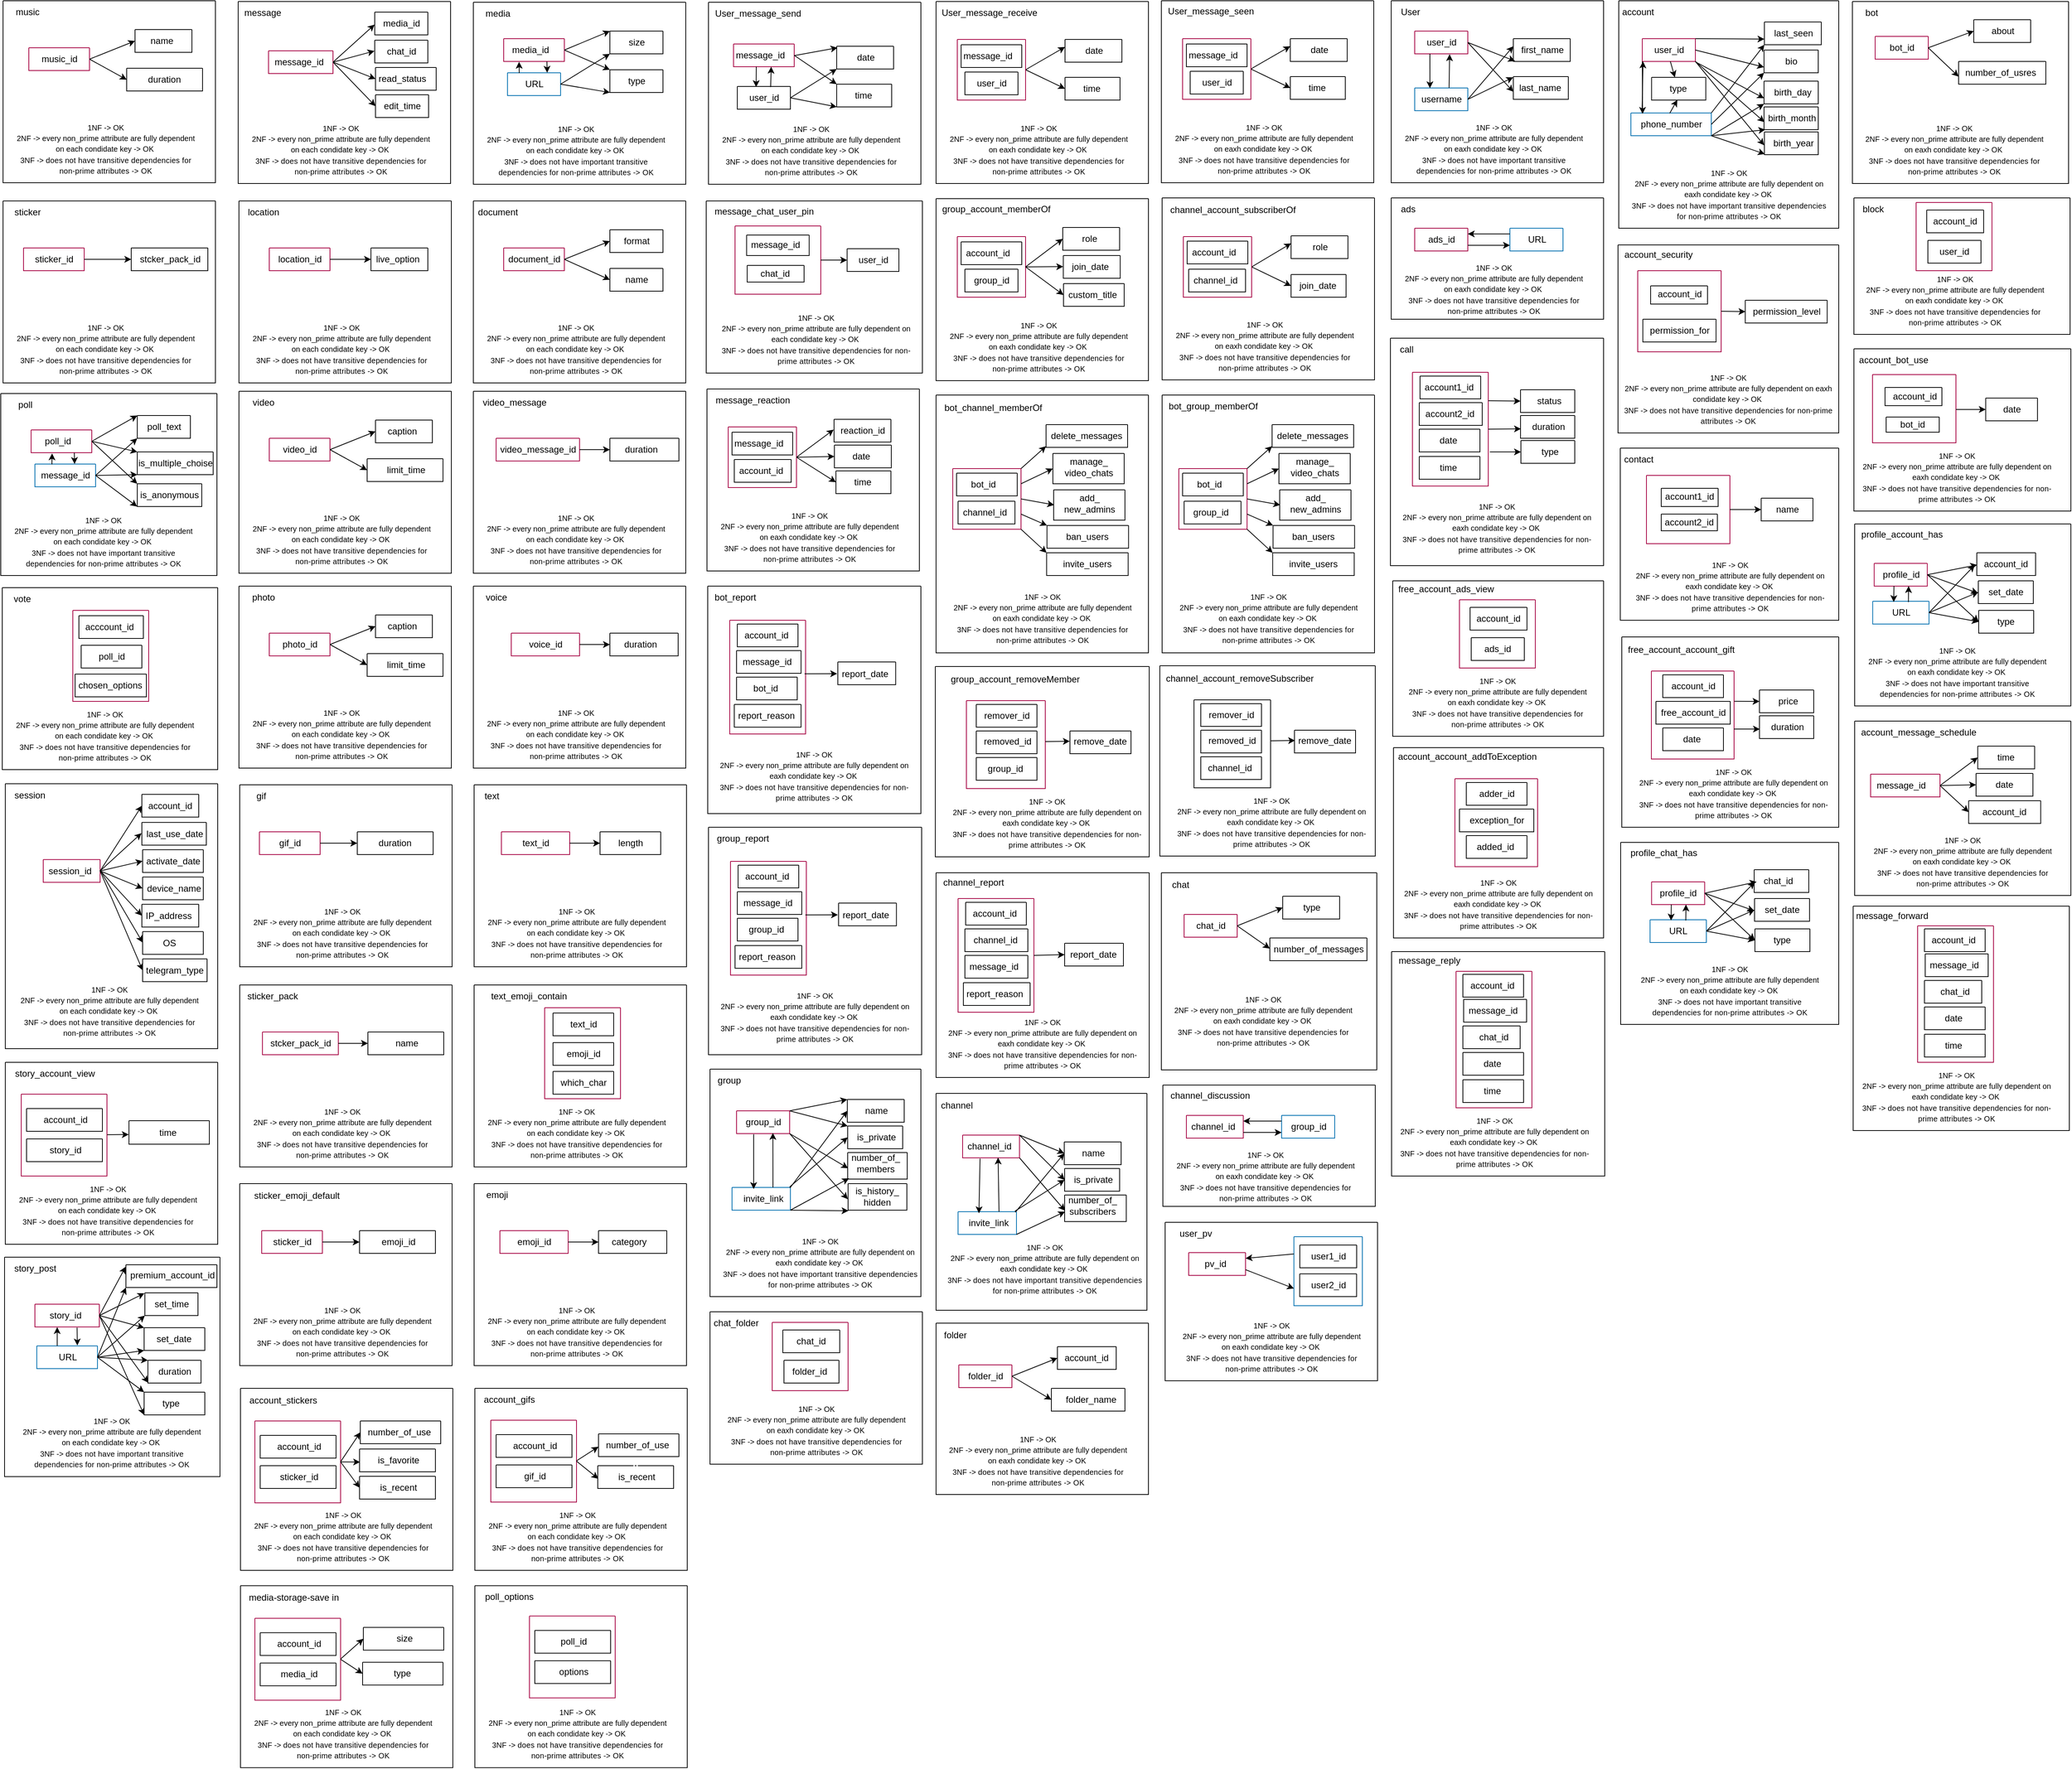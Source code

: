 <mxfile version="26.0.10">
  <diagram name="Page-1" id="15iSL5i0OkEtnPP1yuau">
    <mxGraphModel dx="6681" dy="2228" grid="1" gridSize="10" guides="1" tooltips="1" connect="1" arrows="1" fold="1" page="1" pageScale="1" pageWidth="827" pageHeight="1169" math="0" shadow="0">
      <root>
        <mxCell id="0" />
        <mxCell id="1" parent="0" />
        <mxCell id="pQ091eJA4l8CsDMpWvk_-1" value="" style="swimlane;startSize=0;" parent="1" vertex="1">
          <mxGeometry x="10" y="10" width="280" height="240" as="geometry" />
        </mxCell>
        <mxCell id="pQ091eJA4l8CsDMpWvk_-2" value="User" style="text;html=1;align=center;verticalAlign=middle;resizable=0;points=[];autosize=1;strokeColor=none;fillColor=none;" parent="pQ091eJA4l8CsDMpWvk_-1" vertex="1">
          <mxGeometry width="50" height="30" as="geometry" />
        </mxCell>
        <mxCell id="pQ091eJA4l8CsDMpWvk_-3" value="" style="swimlane;startSize=0;fillColor=#d80073;strokeColor=#A50040;fontColor=#ffffff;" parent="pQ091eJA4l8CsDMpWvk_-1" vertex="1">
          <mxGeometry x="31" y="40" width="70" height="30" as="geometry" />
        </mxCell>
        <mxCell id="pQ091eJA4l8CsDMpWvk_-4" value="user_id" style="text;html=1;align=center;verticalAlign=middle;resizable=0;points=[];autosize=1;strokeColor=none;fillColor=none;" parent="pQ091eJA4l8CsDMpWvk_-3" vertex="1">
          <mxGeometry x="5" width="60" height="30" as="geometry" />
        </mxCell>
        <mxCell id="pQ091eJA4l8CsDMpWvk_-8" value="" style="swimlane;startSize=0;fillColor=#1ba1e2;fontColor=#ffffff;strokeColor=#006EAF;" parent="pQ091eJA4l8CsDMpWvk_-1" vertex="1">
          <mxGeometry x="31" y="115" width="70" height="30" as="geometry" />
        </mxCell>
        <mxCell id="pQ091eJA4l8CsDMpWvk_-9" value="username" style="text;html=1;align=center;verticalAlign=middle;resizable=0;points=[];autosize=1;strokeColor=none;fillColor=none;" parent="pQ091eJA4l8CsDMpWvk_-8" vertex="1">
          <mxGeometry x="-5" width="80" height="30" as="geometry" />
        </mxCell>
        <mxCell id="pQ091eJA4l8CsDMpWvk_-6" value="" style="swimlane;startSize=0;" parent="pQ091eJA4l8CsDMpWvk_-1" vertex="1">
          <mxGeometry x="161" y="50" width="75" height="30" as="geometry" />
        </mxCell>
        <mxCell id="pQ091eJA4l8CsDMpWvk_-12" value="first_name" style="text;html=1;align=center;verticalAlign=middle;resizable=0;points=[];autosize=1;strokeColor=none;fillColor=none;" parent="pQ091eJA4l8CsDMpWvk_-6" vertex="1">
          <mxGeometry x="-2.5" width="80" height="30" as="geometry" />
        </mxCell>
        <mxCell id="pQ091eJA4l8CsDMpWvk_-17" value="" style="endArrow=classic;html=1;rounded=0;exitX=1;exitY=0.5;exitDx=0;exitDy=0;entryX=0.059;entryY=0.983;entryDx=0;entryDy=0;entryPerimeter=0;" parent="pQ091eJA4l8CsDMpWvk_-1" source="pQ091eJA4l8CsDMpWvk_-3" target="pQ091eJA4l8CsDMpWvk_-12" edge="1">
          <mxGeometry width="50" height="50" relative="1" as="geometry">
            <mxPoint x="181" y="100" as="sourcePoint" />
            <mxPoint x="161" y="65" as="targetPoint" />
          </mxGeometry>
        </mxCell>
        <mxCell id="pQ091eJA4l8CsDMpWvk_-15" value="" style="endArrow=classic;html=1;rounded=0;exitX=0.938;exitY=0.5;exitDx=0;exitDy=0;exitPerimeter=0;" parent="pQ091eJA4l8CsDMpWvk_-1" source="pQ091eJA4l8CsDMpWvk_-9" edge="1">
          <mxGeometry width="50" height="50" relative="1" as="geometry">
            <mxPoint x="181" y="100" as="sourcePoint" />
            <mxPoint x="161" y="60" as="targetPoint" />
          </mxGeometry>
        </mxCell>
        <mxCell id="pQ091eJA4l8CsDMpWvk_-21" value="&lt;font style=&quot;font-size: 10px;&quot;&gt;1NF -&amp;gt; OK&lt;/font&gt;&lt;div&gt;&lt;font style=&quot;font-size: 10px;&quot;&gt;2NF -&amp;gt; every non_prime attribute are fully dependent on eaxh condidate key -&amp;gt; OK&amp;nbsp;&lt;/font&gt;&lt;/div&gt;&lt;div&gt;&lt;font style=&quot;font-size: 10px;&quot;&gt;&lt;font style=&quot;color: rgb(0, 0, 0);&quot;&gt;3NF -&amp;gt;&lt;font&gt;&amp;nbsp;&lt;/font&gt;&lt;/font&gt;&lt;span style=&quot;font-family: Nunito, sans-serif; letter-spacing: 0.162px; text-align: justify; color: rgb(255, 255, 255);&quot;&gt;&lt;font style=&quot;color: rgb(0, 0, 0);&quot;&gt;does not have important transitive dependencies for non-prime attributes -&amp;gt; OK&lt;/font&gt;&lt;/span&gt;&lt;/font&gt;&lt;/div&gt;" style="text;html=1;align=center;verticalAlign=middle;whiteSpace=wrap;rounded=0;" parent="pQ091eJA4l8CsDMpWvk_-1" vertex="1">
          <mxGeometry x="12.5" y="180" width="245" height="30" as="geometry" />
        </mxCell>
        <mxCell id="pQ091eJA4l8CsDMpWvk_-233" value="" style="endArrow=classic;html=1;rounded=0;entryX=0.313;entryY=0.011;entryDx=0;entryDy=0;entryPerimeter=0;" parent="pQ091eJA4l8CsDMpWvk_-1" target="pQ091eJA4l8CsDMpWvk_-9" edge="1">
          <mxGeometry width="50" height="50" relative="1" as="geometry">
            <mxPoint x="51" y="70" as="sourcePoint" />
            <mxPoint x="190" y="20" as="targetPoint" />
          </mxGeometry>
        </mxCell>
        <mxCell id="pQ091eJA4l8CsDMpWvk_-234" value="" style="endArrow=classic;html=1;rounded=0;exitX=0.629;exitY=-0.01;exitDx=0;exitDy=0;exitPerimeter=0;entryX=0.684;entryY=1.017;entryDx=0;entryDy=0;entryPerimeter=0;" parent="pQ091eJA4l8CsDMpWvk_-1" source="pQ091eJA4l8CsDMpWvk_-9" target="pQ091eJA4l8CsDMpWvk_-4" edge="1">
          <mxGeometry width="50" height="50" relative="1" as="geometry">
            <mxPoint x="170" y="100" as="sourcePoint" />
            <mxPoint x="220" y="50" as="targetPoint" />
          </mxGeometry>
        </mxCell>
        <mxCell id="pQ091eJA4l8CsDMpWvk_-10" value="" style="swimlane;startSize=0;" parent="1" vertex="1">
          <mxGeometry x="171" y="110" width="72.5" height="30" as="geometry" />
        </mxCell>
        <mxCell id="pQ091eJA4l8CsDMpWvk_-11" value="last_name" style="text;html=1;align=center;verticalAlign=middle;resizable=0;points=[];autosize=1;strokeColor=none;fillColor=none;" parent="pQ091eJA4l8CsDMpWvk_-10" vertex="1">
          <mxGeometry x="-5" width="80" height="30" as="geometry" />
        </mxCell>
        <mxCell id="pQ091eJA4l8CsDMpWvk_-16" value="" style="endArrow=classic;html=1;rounded=0;exitX=1;exitY=0.5;exitDx=0;exitDy=0;entryX=0.063;entryY=0.667;entryDx=0;entryDy=0;entryPerimeter=0;" parent="1" source="pQ091eJA4l8CsDMpWvk_-3" target="pQ091eJA4l8CsDMpWvk_-11" edge="1">
          <mxGeometry width="50" height="50" relative="1" as="geometry">
            <mxPoint x="191" y="110" as="sourcePoint" />
            <mxPoint x="241" y="60" as="targetPoint" />
          </mxGeometry>
        </mxCell>
        <mxCell id="pQ091eJA4l8CsDMpWvk_-19" value="" style="endArrow=classic;html=1;rounded=0;entryX=0.06;entryY=0.035;entryDx=0;entryDy=0;entryPerimeter=0;" parent="1" target="pQ091eJA4l8CsDMpWvk_-11" edge="1">
          <mxGeometry width="50" height="50" relative="1" as="geometry">
            <mxPoint x="111" y="140" as="sourcePoint" />
            <mxPoint x="241" y="60" as="targetPoint" />
          </mxGeometry>
        </mxCell>
        <mxCell id="pQ091eJA4l8CsDMpWvk_-22" value="" style="swimlane;startSize=0;" parent="1" vertex="1">
          <mxGeometry x="310" y="10" width="290" height="300" as="geometry" />
        </mxCell>
        <mxCell id="pQ091eJA4l8CsDMpWvk_-23" value="account" style="text;html=1;align=center;verticalAlign=middle;resizable=0;points=[];autosize=1;strokeColor=none;fillColor=none;" parent="pQ091eJA4l8CsDMpWvk_-22" vertex="1">
          <mxGeometry x="-10" width="70" height="30" as="geometry" />
        </mxCell>
        <mxCell id="pQ091eJA4l8CsDMpWvk_-24" value="" style="swimlane;startSize=0;fillColor=#d80073;strokeColor=#A50040;fontColor=#ffffff;" parent="pQ091eJA4l8CsDMpWvk_-22" vertex="1">
          <mxGeometry x="31" y="50" width="70" height="30" as="geometry" />
        </mxCell>
        <mxCell id="pQ091eJA4l8CsDMpWvk_-25" value="user_id" style="text;html=1;align=center;verticalAlign=middle;resizable=0;points=[];autosize=1;strokeColor=none;fillColor=none;" parent="pQ091eJA4l8CsDMpWvk_-24" vertex="1">
          <mxGeometry x="5" width="60" height="30" as="geometry" />
        </mxCell>
        <mxCell id="pQ091eJA4l8CsDMpWvk_-26" value="" style="swimlane;startSize=0;fillColor=#1ba1e2;fontColor=#ffffff;strokeColor=#006EAF;" parent="pQ091eJA4l8CsDMpWvk_-22" vertex="1">
          <mxGeometry x="16" y="148" width="106" height="30" as="geometry" />
        </mxCell>
        <mxCell id="pQ091eJA4l8CsDMpWvk_-27" value="phone_number" style="text;html=1;align=center;verticalAlign=middle;resizable=0;points=[];autosize=1;strokeColor=none;fillColor=none;" parent="pQ091eJA4l8CsDMpWvk_-26" vertex="1">
          <mxGeometry x="3" width="100" height="30" as="geometry" />
        </mxCell>
        <mxCell id="pQ091eJA4l8CsDMpWvk_-28" value="" style="swimlane;startSize=0;" parent="pQ091eJA4l8CsDMpWvk_-22" vertex="1">
          <mxGeometry x="192" y="28" width="75" height="30" as="geometry" />
        </mxCell>
        <mxCell id="pQ091eJA4l8CsDMpWvk_-29" value="last_seen" style="text;html=1;align=center;verticalAlign=middle;resizable=0;points=[];autosize=1;strokeColor=none;fillColor=none;" parent="pQ091eJA4l8CsDMpWvk_-28" vertex="1">
          <mxGeometry x="2.5" width="70" height="30" as="geometry" />
        </mxCell>
        <mxCell id="pQ091eJA4l8CsDMpWvk_-30" value="" style="endArrow=classic;html=1;rounded=0;exitX=1;exitY=1;exitDx=0;exitDy=0;entryX=0;entryY=0.75;entryDx=0;entryDy=0;" parent="pQ091eJA4l8CsDMpWvk_-28" target="pQ091eJA4l8CsDMpWvk_-37" edge="1">
          <mxGeometry width="50" height="50" relative="1" as="geometry">
            <mxPoint x="-91" y="52.51" as="sourcePoint" />
            <mxPoint x="6.63" y="30.0" as="targetPoint" />
          </mxGeometry>
        </mxCell>
        <mxCell id="pQ091eJA4l8CsDMpWvk_-31" value="" style="endArrow=classic;html=1;rounded=0;exitX=1;exitY=1;exitDx=0;exitDy=0;entryX=0.027;entryY=0.586;entryDx=0;entryDy=0;entryPerimeter=0;" parent="pQ091eJA4l8CsDMpWvk_-22" source="pQ091eJA4l8CsDMpWvk_-24" target="pQ091eJA4l8CsDMpWvk_-43" edge="1">
          <mxGeometry width="50" height="50" relative="1" as="geometry">
            <mxPoint x="154" y="100" as="sourcePoint" />
            <mxPoint x="134" y="60" as="targetPoint" />
          </mxGeometry>
        </mxCell>
        <mxCell id="pQ091eJA4l8CsDMpWvk_-32" value="&lt;font style=&quot;font-size: 10px;&quot;&gt;1NF -&amp;gt; OK&lt;/font&gt;&lt;div&gt;&lt;font style=&quot;font-size: 10px;&quot;&gt;2NF -&amp;gt; every non_prime attribute are fully dependent on eaxh condidate key -&amp;gt; OK&amp;nbsp;&lt;/font&gt;&lt;/div&gt;&lt;div&gt;&lt;font style=&quot;font-size: 10px;&quot;&gt;&lt;font style=&quot;color: rgb(0, 0, 0);&quot;&gt;3NF -&amp;gt;&lt;font&gt;&amp;nbsp;&lt;/font&gt;&lt;/font&gt;&lt;span style=&quot;font-family: Nunito, sans-serif; letter-spacing: 0.162px; text-align: justify; color: rgb(255, 255, 255);&quot;&gt;&lt;font style=&quot;color: rgb(0, 0, 0);&quot;&gt;does not have important transitive dependencies for non-prime attributes -&amp;gt; OK&lt;/font&gt;&lt;/span&gt;&lt;/font&gt;&lt;/div&gt;" style="text;html=1;align=center;verticalAlign=middle;whiteSpace=wrap;rounded=0;" parent="pQ091eJA4l8CsDMpWvk_-22" vertex="1">
          <mxGeometry x="10.75" y="240" width="269.25" height="30" as="geometry" />
        </mxCell>
        <mxCell id="pQ091eJA4l8CsDMpWvk_-33" value="" style="swimlane;startSize=0;" parent="pQ091eJA4l8CsDMpWvk_-22" vertex="1">
          <mxGeometry x="191.5" y="65" width="71.5" height="30" as="geometry" />
        </mxCell>
        <mxCell id="pQ091eJA4l8CsDMpWvk_-34" value="bio" style="text;html=1;align=center;verticalAlign=middle;resizable=0;points=[];autosize=1;strokeColor=none;fillColor=none;" parent="pQ091eJA4l8CsDMpWvk_-33" vertex="1">
          <mxGeometry x="15" width="40" height="30" as="geometry" />
        </mxCell>
        <mxCell id="pQ091eJA4l8CsDMpWvk_-35" value="" style="endArrow=classic;html=1;rounded=0;exitX=1;exitY=1;exitDx=0;exitDy=0;entryX=0.116;entryY=1;entryDx=0;entryDy=0;entryPerimeter=0;" parent="pQ091eJA4l8CsDMpWvk_-22" source="pQ091eJA4l8CsDMpWvk_-26" target="pQ091eJA4l8CsDMpWvk_-40" edge="1">
          <mxGeometry width="50" height="50" relative="1" as="geometry">
            <mxPoint x="154" y="100" as="sourcePoint" />
            <mxPoint x="204" y="50" as="targetPoint" />
          </mxGeometry>
        </mxCell>
        <mxCell id="pQ091eJA4l8CsDMpWvk_-37" value="" style="swimlane;startSize=0;" parent="pQ091eJA4l8CsDMpWvk_-22" vertex="1">
          <mxGeometry x="191.5" y="106" width="71.5" height="30" as="geometry" />
        </mxCell>
        <mxCell id="pQ091eJA4l8CsDMpWvk_-38" value="birth_day" style="text;html=1;align=center;verticalAlign=middle;resizable=0;points=[];autosize=1;strokeColor=none;fillColor=none;" parent="pQ091eJA4l8CsDMpWvk_-37" vertex="1">
          <mxGeometry x="2.5" width="70" height="30" as="geometry" />
        </mxCell>
        <mxCell id="pQ091eJA4l8CsDMpWvk_-39" value="" style="swimlane;startSize=0;" parent="pQ091eJA4l8CsDMpWvk_-22" vertex="1">
          <mxGeometry x="191.5" y="140" width="71.5" height="30" as="geometry" />
        </mxCell>
        <mxCell id="pQ091eJA4l8CsDMpWvk_-40" value="birth_month" style="text;html=1;align=center;verticalAlign=middle;resizable=0;points=[];autosize=1;strokeColor=none;fillColor=none;" parent="pQ091eJA4l8CsDMpWvk_-39" vertex="1">
          <mxGeometry x="-8.75" width="90" height="30" as="geometry" />
        </mxCell>
        <mxCell id="pQ091eJA4l8CsDMpWvk_-42" value="" style="swimlane;startSize=0;" parent="pQ091eJA4l8CsDMpWvk_-22" vertex="1">
          <mxGeometry x="192" y="173" width="71" height="30" as="geometry" />
        </mxCell>
        <mxCell id="pQ091eJA4l8CsDMpWvk_-43" value="birth_year" style="text;html=1;align=center;verticalAlign=middle;resizable=0;points=[];autosize=1;strokeColor=none;fillColor=none;" parent="pQ091eJA4l8CsDMpWvk_-42" vertex="1">
          <mxGeometry x="-2.5" width="80" height="30" as="geometry" />
        </mxCell>
        <mxCell id="pQ091eJA4l8CsDMpWvk_-36" value="" style="endArrow=classic;html=1;rounded=0;entryX=0.038;entryY=0.97;entryDx=0;entryDy=0;entryPerimeter=0;exitX=1;exitY=1;exitDx=0;exitDy=0;" parent="pQ091eJA4l8CsDMpWvk_-22" source="pQ091eJA4l8CsDMpWvk_-26" target="pQ091eJA4l8CsDMpWvk_-43" edge="1">
          <mxGeometry width="50" height="50" relative="1" as="geometry">
            <mxPoint x="74" y="130" as="sourcePoint" />
            <mxPoint x="204" y="50" as="targetPoint" />
          </mxGeometry>
        </mxCell>
        <mxCell id="pQ091eJA4l8CsDMpWvk_-45" value="" style="endArrow=classic;html=1;rounded=0;exitX=1;exitY=1;exitDx=0;exitDy=0;entryX=0;entryY=1;entryDx=0;entryDy=0;" parent="pQ091eJA4l8CsDMpWvk_-22" source="pQ091eJA4l8CsDMpWvk_-26" target="pQ091eJA4l8CsDMpWvk_-37" edge="1">
          <mxGeometry width="50" height="50" relative="1" as="geometry">
            <mxPoint x="119" y="108" as="sourcePoint" />
            <mxPoint x="169" y="58" as="targetPoint" />
          </mxGeometry>
        </mxCell>
        <mxCell id="pQ091eJA4l8CsDMpWvk_-46" value="" style="endArrow=classic;html=1;rounded=0;exitX=1;exitY=1;exitDx=0;exitDy=0;entryX=0.103;entryY=0.667;entryDx=0;entryDy=0;entryPerimeter=0;" parent="pQ091eJA4l8CsDMpWvk_-22" source="pQ091eJA4l8CsDMpWvk_-24" target="pQ091eJA4l8CsDMpWvk_-40" edge="1">
          <mxGeometry width="50" height="50" relative="1" as="geometry">
            <mxPoint x="182" y="160" as="sourcePoint" />
            <mxPoint x="232" y="110" as="targetPoint" />
          </mxGeometry>
        </mxCell>
        <mxCell id="pQ091eJA4l8CsDMpWvk_-48" value="" style="endArrow=classic;html=1;rounded=0;exitX=1;exitY=0.5;exitDx=0;exitDy=0;entryX=0;entryY=1;entryDx=0;entryDy=0;" parent="pQ091eJA4l8CsDMpWvk_-22" source="pQ091eJA4l8CsDMpWvk_-26" target="pQ091eJA4l8CsDMpWvk_-33" edge="1">
          <mxGeometry width="50" height="50" relative="1" as="geometry">
            <mxPoint x="202" y="150" as="sourcePoint" />
            <mxPoint x="252" y="100" as="targetPoint" />
          </mxGeometry>
        </mxCell>
        <mxCell id="pQ091eJA4l8CsDMpWvk_-47" value="" style="endArrow=classic;html=1;rounded=0;exitX=1;exitY=0.5;exitDx=0;exitDy=0;entryX=0;entryY=0.75;entryDx=0;entryDy=0;" parent="pQ091eJA4l8CsDMpWvk_-22" source="pQ091eJA4l8CsDMpWvk_-24" target="pQ091eJA4l8CsDMpWvk_-33" edge="1">
          <mxGeometry width="50" height="50" relative="1" as="geometry">
            <mxPoint x="202" y="150" as="sourcePoint" />
            <mxPoint x="252" y="100" as="targetPoint" />
          </mxGeometry>
        </mxCell>
        <mxCell id="pQ091eJA4l8CsDMpWvk_-50" value="" style="endArrow=classic;html=1;rounded=0;exitX=1;exitY=0;exitDx=0;exitDy=0;entryX=0;entryY=0.75;entryDx=0;entryDy=0;" parent="pQ091eJA4l8CsDMpWvk_-22" source="pQ091eJA4l8CsDMpWvk_-24" target="pQ091eJA4l8CsDMpWvk_-28" edge="1">
          <mxGeometry width="50" height="50" relative="1" as="geometry">
            <mxPoint x="222" y="130" as="sourcePoint" />
            <mxPoint x="272" y="80" as="targetPoint" />
          </mxGeometry>
        </mxCell>
        <mxCell id="pQ091eJA4l8CsDMpWvk_-49" value="" style="endArrow=classic;html=1;rounded=0;exitX=1;exitY=0;exitDx=0;exitDy=0;entryX=0;entryY=1;entryDx=0;entryDy=0;" parent="pQ091eJA4l8CsDMpWvk_-22" source="pQ091eJA4l8CsDMpWvk_-26" target="pQ091eJA4l8CsDMpWvk_-28" edge="1">
          <mxGeometry width="50" height="50" relative="1" as="geometry">
            <mxPoint x="222" y="130" as="sourcePoint" />
            <mxPoint x="272" y="80" as="targetPoint" />
          </mxGeometry>
        </mxCell>
        <mxCell id="pQ091eJA4l8CsDMpWvk_-236" value="" style="endArrow=classic;html=1;rounded=0;exitX=0;exitY=1;exitDx=0;exitDy=0;entryX=0.124;entryY=0.038;entryDx=0;entryDy=0;entryPerimeter=0;" parent="pQ091eJA4l8CsDMpWvk_-22" source="pQ091eJA4l8CsDMpWvk_-24" target="pQ091eJA4l8CsDMpWvk_-27" edge="1">
          <mxGeometry width="50" height="50" relative="1" as="geometry">
            <mxPoint x="-8" y="80" as="sourcePoint" />
            <mxPoint x="42" y="30" as="targetPoint" />
          </mxGeometry>
        </mxCell>
        <mxCell id="pQ091eJA4l8CsDMpWvk_-53" value="" style="swimlane;startSize=0;" parent="1" vertex="1">
          <mxGeometry x="618" y="11" width="285" height="240" as="geometry" />
        </mxCell>
        <mxCell id="pQ091eJA4l8CsDMpWvk_-54" value="bot" style="text;html=1;align=center;verticalAlign=middle;resizable=0;points=[];autosize=1;strokeColor=none;fillColor=none;" parent="pQ091eJA4l8CsDMpWvk_-53" vertex="1">
          <mxGeometry x="5" width="40" height="30" as="geometry" />
        </mxCell>
        <mxCell id="pQ091eJA4l8CsDMpWvk_-55" value="" style="swimlane;startSize=0;fillColor=#d80073;strokeColor=#A50040;fontColor=#ffffff;" parent="pQ091eJA4l8CsDMpWvk_-53" vertex="1">
          <mxGeometry x="30" y="46" width="70" height="30" as="geometry" />
        </mxCell>
        <mxCell id="pQ091eJA4l8CsDMpWvk_-56" value="bot_id" style="text;html=1;align=center;verticalAlign=middle;resizable=0;points=[];autosize=1;strokeColor=none;fillColor=none;" parent="pQ091eJA4l8CsDMpWvk_-55" vertex="1">
          <mxGeometry x="5" width="60" height="30" as="geometry" />
        </mxCell>
        <mxCell id="pQ091eJA4l8CsDMpWvk_-59" value="" style="swimlane;startSize=0;" parent="pQ091eJA4l8CsDMpWvk_-53" vertex="1">
          <mxGeometry x="160" y="24" width="75" height="30" as="geometry" />
        </mxCell>
        <mxCell id="pQ091eJA4l8CsDMpWvk_-60" value="about" style="text;html=1;align=center;verticalAlign=middle;resizable=0;points=[];autosize=1;strokeColor=none;fillColor=none;" parent="pQ091eJA4l8CsDMpWvk_-59" vertex="1">
          <mxGeometry x="12.5" width="50" height="30" as="geometry" />
        </mxCell>
        <mxCell id="pQ091eJA4l8CsDMpWvk_-61" value="" style="endArrow=classic;html=1;rounded=0;exitX=1;exitY=0.5;exitDx=0;exitDy=0;entryX=0;entryY=0.5;entryDx=0;entryDy=0;" parent="pQ091eJA4l8CsDMpWvk_-53" source="pQ091eJA4l8CsDMpWvk_-55" target="pQ091eJA4l8CsDMpWvk_-59" edge="1">
          <mxGeometry width="50" height="50" relative="1" as="geometry">
            <mxPoint x="180" y="74" as="sourcePoint" />
            <mxPoint x="160" y="39" as="targetPoint" />
          </mxGeometry>
        </mxCell>
        <mxCell id="pQ091eJA4l8CsDMpWvk_-63" value="&lt;font style=&quot;font-size: 10px;&quot;&gt;1NF -&amp;gt; OK&lt;/font&gt;&lt;div&gt;&lt;font style=&quot;font-size: 10px;&quot;&gt;2NF -&amp;gt; every non_prime attribute are fully dependent on eaxh condidate key -&amp;gt; OK&amp;nbsp;&lt;/font&gt;&lt;/div&gt;&lt;div&gt;&lt;font style=&quot;font-size: 10px;&quot;&gt;&lt;font style=&quot;color: rgb(0, 0, 0);&quot;&gt;3NF -&amp;gt;&lt;font&gt;&amp;nbsp;&lt;/font&gt;&lt;/font&gt;&lt;span style=&quot;font-family: Nunito, sans-serif; letter-spacing: 0.162px; text-align: justify; color: rgb(255, 255, 255);&quot;&gt;&lt;font style=&quot;color: rgb(0, 0, 0);&quot;&gt;does not have transitive dependencies for non-prime attributes -&amp;gt; OK&lt;/font&gt;&lt;/span&gt;&lt;/font&gt;&lt;/div&gt;" style="text;html=1;align=center;verticalAlign=middle;whiteSpace=wrap;rounded=0;" parent="pQ091eJA4l8CsDMpWvk_-53" vertex="1">
          <mxGeometry x="11.5" y="180" width="245" height="30" as="geometry" />
        </mxCell>
        <mxCell id="pQ091eJA4l8CsDMpWvk_-64" value="" style="swimlane;startSize=0;" parent="1" vertex="1">
          <mxGeometry x="758" y="90" width="115" height="30" as="geometry" />
        </mxCell>
        <mxCell id="pQ091eJA4l8CsDMpWvk_-65" value="number_of_usres" style="text;html=1;align=center;verticalAlign=middle;resizable=0;points=[];autosize=1;strokeColor=none;fillColor=none;" parent="pQ091eJA4l8CsDMpWvk_-64" vertex="1">
          <mxGeometry x="-5" width="120" height="30" as="geometry" />
        </mxCell>
        <mxCell id="pQ091eJA4l8CsDMpWvk_-66" value="" style="endArrow=classic;html=1;rounded=0;exitX=1;exitY=0.5;exitDx=0;exitDy=0;entryX=0.042;entryY=0.667;entryDx=0;entryDy=0;entryPerimeter=0;" parent="1" source="pQ091eJA4l8CsDMpWvk_-55" target="pQ091eJA4l8CsDMpWvk_-65" edge="1">
          <mxGeometry width="50" height="50" relative="1" as="geometry">
            <mxPoint x="798" y="85" as="sourcePoint" />
            <mxPoint x="758" y="100" as="targetPoint" />
          </mxGeometry>
        </mxCell>
        <mxCell id="pQ091eJA4l8CsDMpWvk_-69" value="" style="swimlane;startSize=0;" parent="1" vertex="1">
          <mxGeometry x="10" y="270" width="280" height="160" as="geometry" />
        </mxCell>
        <mxCell id="pQ091eJA4l8CsDMpWvk_-70" value="ads" style="text;html=1;align=center;verticalAlign=middle;resizable=0;points=[];autosize=1;strokeColor=none;fillColor=none;" parent="pQ091eJA4l8CsDMpWvk_-69" vertex="1">
          <mxGeometry x="2" width="40" height="30" as="geometry" />
        </mxCell>
        <mxCell id="pQ091eJA4l8CsDMpWvk_-71" value="" style="swimlane;startSize=0;fillColor=#d80073;strokeColor=#A50040;fontColor=#ffffff;" parent="pQ091eJA4l8CsDMpWvk_-69" vertex="1">
          <mxGeometry x="31" y="40" width="70" height="30" as="geometry" />
        </mxCell>
        <mxCell id="pQ091eJA4l8CsDMpWvk_-72" value="ads_id" style="text;html=1;align=center;verticalAlign=middle;resizable=0;points=[];autosize=1;strokeColor=none;fillColor=none;" parent="pQ091eJA4l8CsDMpWvk_-71" vertex="1">
          <mxGeometry x="5" width="60" height="30" as="geometry" />
        </mxCell>
        <mxCell id="pQ091eJA4l8CsDMpWvk_-73" value="" style="swimlane;startSize=0;fillColor=#1ba1e2;fontColor=#ffffff;strokeColor=#006EAF;" parent="pQ091eJA4l8CsDMpWvk_-69" vertex="1">
          <mxGeometry x="156.5" y="40" width="70" height="30" as="geometry" />
        </mxCell>
        <mxCell id="pQ091eJA4l8CsDMpWvk_-74" value="URL" style="text;html=1;align=center;verticalAlign=middle;resizable=0;points=[];autosize=1;strokeColor=none;fillColor=none;" parent="pQ091eJA4l8CsDMpWvk_-73" vertex="1">
          <mxGeometry x="10" width="50" height="30" as="geometry" />
        </mxCell>
        <mxCell id="pQ091eJA4l8CsDMpWvk_-77" value="" style="endArrow=classic;html=1;rounded=0;exitX=1;exitY=0.75;exitDx=0;exitDy=0;entryX=0;entryY=0.75;entryDx=0;entryDy=0;" parent="pQ091eJA4l8CsDMpWvk_-69" source="pQ091eJA4l8CsDMpWvk_-71" target="pQ091eJA4l8CsDMpWvk_-73" edge="1">
          <mxGeometry width="50" height="50" relative="1" as="geometry">
            <mxPoint x="101" y="70" as="sourcePoint" />
            <mxPoint x="156.5" y="70" as="targetPoint" />
          </mxGeometry>
        </mxCell>
        <mxCell id="pQ091eJA4l8CsDMpWvk_-79" value="&lt;font style=&quot;font-size: 10px;&quot;&gt;1NF -&amp;gt; OK&lt;/font&gt;&lt;div&gt;&lt;font style=&quot;font-size: 10px;&quot;&gt;2NF -&amp;gt; every non_prime attribute are fully dependent on eaxh condidate key -&amp;gt; OK&amp;nbsp;&lt;/font&gt;&lt;/div&gt;&lt;div&gt;&lt;font style=&quot;font-size: 10px;&quot;&gt;&lt;font style=&quot;color: rgb(0, 0, 0);&quot;&gt;3NF -&amp;gt;&lt;font&gt;&amp;nbsp;&lt;/font&gt;&lt;/font&gt;&lt;span style=&quot;font-family: Nunito, sans-serif; letter-spacing: 0.162px; text-align: justify; color: rgb(255, 255, 255);&quot;&gt;&lt;font style=&quot;color: rgb(0, 0, 0);&quot;&gt;does not have transitive dependencies for non-prime attributes -&amp;gt; OK&lt;/font&gt;&lt;/span&gt;&lt;/font&gt;&lt;/div&gt;" style="text;html=1;align=center;verticalAlign=middle;whiteSpace=wrap;rounded=0;" parent="pQ091eJA4l8CsDMpWvk_-69" vertex="1">
          <mxGeometry x="12.5" y="105" width="245" height="30" as="geometry" />
        </mxCell>
        <mxCell id="pQ091eJA4l8CsDMpWvk_-231" value="" style="endArrow=classic;html=1;rounded=0;exitX=0;exitY=0.25;exitDx=0;exitDy=0;entryX=1;entryY=0.25;entryDx=0;entryDy=0;" parent="pQ091eJA4l8CsDMpWvk_-69" source="pQ091eJA4l8CsDMpWvk_-73" target="pQ091eJA4l8CsDMpWvk_-71" edge="1">
          <mxGeometry width="50" height="50" relative="1" as="geometry">
            <mxPoint x="150" y="120" as="sourcePoint" />
            <mxPoint x="200" y="70" as="targetPoint" />
          </mxGeometry>
        </mxCell>
        <mxCell id="pQ091eJA4l8CsDMpWvk_-84" value="" style="swimlane;startSize=0;" parent="1" vertex="1">
          <mxGeometry x="620" y="270" width="285" height="180" as="geometry" />
        </mxCell>
        <mxCell id="pQ091eJA4l8CsDMpWvk_-85" value="block" style="text;html=1;align=center;verticalAlign=middle;resizable=0;points=[];autosize=1;strokeColor=none;fillColor=none;" parent="pQ091eJA4l8CsDMpWvk_-84" vertex="1">
          <mxGeometry width="50" height="30" as="geometry" />
        </mxCell>
        <mxCell id="pQ091eJA4l8CsDMpWvk_-86" value="" style="swimlane;startSize=0;" parent="pQ091eJA4l8CsDMpWvk_-84" vertex="1">
          <mxGeometry x="96" y="16" width="75" height="30" as="geometry" />
        </mxCell>
        <mxCell id="pQ091eJA4l8CsDMpWvk_-87" value="account_id" style="text;html=1;align=center;verticalAlign=middle;resizable=0;points=[];autosize=1;strokeColor=none;fillColor=none;" parent="pQ091eJA4l8CsDMpWvk_-86" vertex="1">
          <mxGeometry x="-3.5" width="80" height="30" as="geometry" />
        </mxCell>
        <mxCell id="pQ091eJA4l8CsDMpWvk_-88" value="" style="swimlane;startSize=0;" parent="pQ091eJA4l8CsDMpWvk_-84" vertex="1">
          <mxGeometry x="97.5" y="56" width="70" height="30" as="geometry" />
        </mxCell>
        <mxCell id="pQ091eJA4l8CsDMpWvk_-89" value="user_id" style="text;html=1;align=center;verticalAlign=middle;resizable=0;points=[];autosize=1;strokeColor=none;fillColor=none;" parent="pQ091eJA4l8CsDMpWvk_-88" vertex="1">
          <mxGeometry x="4.5" width="60" height="30" as="geometry" />
        </mxCell>
        <mxCell id="pQ091eJA4l8CsDMpWvk_-91" value="&lt;font style=&quot;font-size: 10px;&quot;&gt;1NF -&amp;gt; OK&lt;/font&gt;&lt;div&gt;&lt;font style=&quot;font-size: 10px;&quot;&gt;2NF -&amp;gt; every non_prime attribute are fully dependent on eaxh condidate key -&amp;gt; OK&amp;nbsp;&lt;/font&gt;&lt;/div&gt;&lt;div&gt;&lt;font style=&quot;font-size: 10px;&quot;&gt;&lt;font style=&quot;color: rgb(0, 0, 0);&quot;&gt;3NF -&amp;gt;&lt;font&gt;&amp;nbsp;&lt;/font&gt;&lt;/font&gt;&lt;span style=&quot;font-family: Nunito, sans-serif; letter-spacing: 0.162px; text-align: justify; color: rgb(255, 255, 255);&quot;&gt;&lt;font style=&quot;color: rgb(0, 0, 0);&quot;&gt;does not have transitive dependencies for non-prime attributes -&amp;gt; OK&lt;/font&gt;&lt;/span&gt;&lt;/font&gt;&lt;/div&gt;" style="text;html=1;align=center;verticalAlign=middle;whiteSpace=wrap;rounded=0;" parent="pQ091eJA4l8CsDMpWvk_-84" vertex="1">
          <mxGeometry x="11" y="120" width="245" height="30" as="geometry" />
        </mxCell>
        <mxCell id="pQ091eJA4l8CsDMpWvk_-92" value="" style="swimlane;startSize=0;fillColor=#d80073;fontColor=#ffffff;strokeColor=#A50040;" parent="1" vertex="1">
          <mxGeometry x="702" y="276" width="100" height="90" as="geometry" />
        </mxCell>
        <mxCell id="pQ091eJA4l8CsDMpWvk_-93" value="" style="swimlane;startSize=0;" parent="1" vertex="1">
          <mxGeometry x="309" y="332" width="291" height="248" as="geometry" />
        </mxCell>
        <mxCell id="pQ091eJA4l8CsDMpWvk_-94" value="account_security" style="text;html=1;align=center;verticalAlign=middle;resizable=0;points=[];autosize=1;strokeColor=none;fillColor=none;" parent="pQ091eJA4l8CsDMpWvk_-93" vertex="1">
          <mxGeometry x="-2" y="-2" width="110" height="30" as="geometry" />
        </mxCell>
        <mxCell id="pQ091eJA4l8CsDMpWvk_-95" value="" style="swimlane;startSize=0;" parent="pQ091eJA4l8CsDMpWvk_-93" vertex="1">
          <mxGeometry x="43" y="54" width="75" height="24" as="geometry" />
        </mxCell>
        <mxCell id="pQ091eJA4l8CsDMpWvk_-99" value="&lt;font style=&quot;font-size: 10px;&quot;&gt;1NF -&amp;gt; OK&lt;/font&gt;&lt;div&gt;&lt;font style=&quot;font-size: 10px;&quot;&gt;2NF -&amp;gt; every non_prime attribute are fully dependent on eaxh condidate key -&amp;gt; OK&amp;nbsp;&lt;/font&gt;&lt;/div&gt;&lt;div&gt;&lt;font style=&quot;font-size: 10px;&quot;&gt;&lt;font style=&quot;color: rgb(0, 0, 0);&quot;&gt;3NF -&amp;gt;&lt;font&gt;&amp;nbsp;&lt;/font&gt;&lt;/font&gt;&lt;span style=&quot;font-family: Nunito, sans-serif; letter-spacing: 0.162px; text-align: justify; color: rgb(255, 255, 255);&quot;&gt;&lt;font style=&quot;color: rgb(0, 0, 0);&quot;&gt;does not have transitive dependencies for non-prime attributes -&amp;gt; OK&lt;/font&gt;&lt;/span&gt;&lt;/font&gt;&lt;/div&gt;" style="text;html=1;align=center;verticalAlign=middle;whiteSpace=wrap;rounded=0;" parent="pQ091eJA4l8CsDMpWvk_-93" vertex="1">
          <mxGeometry x="6.12" y="188" width="278.75" height="30" as="geometry" />
        </mxCell>
        <mxCell id="pQ091eJA4l8CsDMpWvk_-103" value="" style="swimlane;startSize=0;" parent="pQ091eJA4l8CsDMpWvk_-93" vertex="1">
          <mxGeometry x="167.75" y="73" width="108" height="30" as="geometry" />
        </mxCell>
        <mxCell id="pQ091eJA4l8CsDMpWvk_-104" value="permission_level" style="text;html=1;align=center;verticalAlign=middle;resizable=0;points=[];autosize=1;strokeColor=none;fillColor=none;" parent="pQ091eJA4l8CsDMpWvk_-103" vertex="1">
          <mxGeometry x="-1" width="110" height="30" as="geometry" />
        </mxCell>
        <mxCell id="pQ091eJA4l8CsDMpWvk_-100" value="" style="swimlane;startSize=0;fillColor=#d80073;fontColor=#ffffff;strokeColor=#A50040;" parent="1" vertex="1">
          <mxGeometry x="335" y="366" width="110" height="107" as="geometry" />
        </mxCell>
        <mxCell id="pQ091eJA4l8CsDMpWvk_-97" value="" style="swimlane;startSize=0;" parent="pQ091eJA4l8CsDMpWvk_-100" vertex="1">
          <mxGeometry x="6.75" y="64" width="96.5" height="30" as="geometry" />
        </mxCell>
        <mxCell id="pQ091eJA4l8CsDMpWvk_-98" value="permission_for" style="text;html=1;align=center;verticalAlign=middle;resizable=0;points=[];autosize=1;strokeColor=none;fillColor=none;" parent="pQ091eJA4l8CsDMpWvk_-97" vertex="1">
          <mxGeometry x="-1.75" width="100" height="30" as="geometry" />
        </mxCell>
        <mxCell id="pQ091eJA4l8CsDMpWvk_-96" value="account_id" style="text;html=1;align=center;verticalAlign=middle;resizable=0;points=[];autosize=1;" parent="pQ091eJA4l8CsDMpWvk_-100" vertex="1">
          <mxGeometry x="15" y="16" width="80" height="30" as="geometry" />
        </mxCell>
        <mxCell id="pQ091eJA4l8CsDMpWvk_-105" value="" style="endArrow=classic;html=1;rounded=0;exitX=1;exitY=0.5;exitDx=0;exitDy=0;" parent="1" source="pQ091eJA4l8CsDMpWvk_-100" edge="1">
          <mxGeometry width="50" height="50" relative="1" as="geometry">
            <mxPoint x="442" y="419.5" as="sourcePoint" />
            <mxPoint x="477" y="420" as="targetPoint" />
          </mxGeometry>
        </mxCell>
        <mxCell id="pQ091eJA4l8CsDMpWvk_-106" value="" style="swimlane;startSize=0;" parent="1" vertex="1">
          <mxGeometry x="9" y="455" width="281" height="300" as="geometry" />
        </mxCell>
        <mxCell id="pQ091eJA4l8CsDMpWvk_-107" value="call" style="text;html=1;align=center;verticalAlign=middle;resizable=0;points=[];autosize=1;strokeColor=none;fillColor=none;" parent="pQ091eJA4l8CsDMpWvk_-106" vertex="1">
          <mxGeometry x="1" width="40" height="30" as="geometry" />
        </mxCell>
        <mxCell id="pQ091eJA4l8CsDMpWvk_-108" value="" style="swimlane;startSize=0;" parent="pQ091eJA4l8CsDMpWvk_-106" vertex="1">
          <mxGeometry x="39" y="50" width="80" height="30" as="geometry" />
        </mxCell>
        <mxCell id="pQ091eJA4l8CsDMpWvk_-109" value="account1_id" style="text;html=1;align=center;verticalAlign=middle;resizable=0;points=[];autosize=1;" parent="pQ091eJA4l8CsDMpWvk_-108" vertex="1">
          <mxGeometry x="-7" width="90" height="30" as="geometry" />
        </mxCell>
        <mxCell id="pQ091eJA4l8CsDMpWvk_-116" value="&lt;font style=&quot;font-size: 10px;&quot;&gt;1NF -&amp;gt; OK&lt;/font&gt;&lt;div&gt;&lt;font style=&quot;font-size: 10px;&quot;&gt;2NF -&amp;gt; every non_prime attribute are fully dependent on eaxh condidate key -&amp;gt; OK&amp;nbsp;&lt;/font&gt;&lt;/div&gt;&lt;div&gt;&lt;font style=&quot;font-size: 10px;&quot;&gt;&lt;font style=&quot;color: rgb(0, 0, 0);&quot;&gt;3NF -&amp;gt;&lt;font&gt;&amp;nbsp;&lt;/font&gt;&lt;/font&gt;&lt;span style=&quot;font-family: Nunito, sans-serif; letter-spacing: 0.162px; text-align: justify; color: rgb(255, 255, 255);&quot;&gt;&lt;font style=&quot;color: rgb(0, 0, 0);&quot;&gt;does not have transitive dependencies for non-prime attributes -&amp;gt; OK&lt;/font&gt;&lt;/span&gt;&lt;/font&gt;&lt;/div&gt;" style="text;html=1;align=center;verticalAlign=middle;whiteSpace=wrap;rounded=0;" parent="pQ091eJA4l8CsDMpWvk_-106" vertex="1">
          <mxGeometry x="10.88" y="235" width="259.25" height="30" as="geometry" />
        </mxCell>
        <mxCell id="pQ091eJA4l8CsDMpWvk_-120" value="" style="swimlane;startSize=0;" parent="pQ091eJA4l8CsDMpWvk_-106" vertex="1">
          <mxGeometry x="171.5" y="68" width="71.5" height="30" as="geometry" />
        </mxCell>
        <mxCell id="pQ091eJA4l8CsDMpWvk_-121" value="status" style="text;html=1;align=center;verticalAlign=middle;resizable=0;points=[];autosize=1;strokeColor=none;fillColor=none;" parent="pQ091eJA4l8CsDMpWvk_-120" vertex="1">
          <mxGeometry x="7.5" width="60" height="30" as="geometry" />
        </mxCell>
        <mxCell id="pQ091eJA4l8CsDMpWvk_-122" value="" style="swimlane;startSize=0;" parent="pQ091eJA4l8CsDMpWvk_-106" vertex="1">
          <mxGeometry x="171.5" y="102" width="71.5" height="30" as="geometry" />
        </mxCell>
        <mxCell id="pQ091eJA4l8CsDMpWvk_-123" value="duration" style="text;html=1;align=center;verticalAlign=middle;resizable=0;points=[];autosize=1;strokeColor=none;fillColor=none;" parent="pQ091eJA4l8CsDMpWvk_-122" vertex="1">
          <mxGeometry x="1.25" width="70" height="30" as="geometry" />
        </mxCell>
        <mxCell id="pQ091eJA4l8CsDMpWvk_-124" value="" style="swimlane;startSize=0;" parent="pQ091eJA4l8CsDMpWvk_-106" vertex="1">
          <mxGeometry x="172" y="135" width="71" height="30" as="geometry" />
        </mxCell>
        <mxCell id="pQ091eJA4l8CsDMpWvk_-125" value="type" style="text;html=1;align=center;verticalAlign=middle;resizable=0;points=[];autosize=1;strokeColor=none;fillColor=none;" parent="pQ091eJA4l8CsDMpWvk_-124" vertex="1">
          <mxGeometry x="12.5" width="50" height="30" as="geometry" />
        </mxCell>
        <mxCell id="pQ091eJA4l8CsDMpWvk_-135" value="" style="swimlane;startSize=0;" parent="pQ091eJA4l8CsDMpWvk_-106" vertex="1">
          <mxGeometry x="38" y="120" width="80" height="30" as="geometry" />
        </mxCell>
        <mxCell id="pQ091eJA4l8CsDMpWvk_-136" value="date" style="text;html=1;align=center;verticalAlign=middle;resizable=0;points=[];autosize=1;strokeColor=none;fillColor=none;" parent="pQ091eJA4l8CsDMpWvk_-135" vertex="1">
          <mxGeometry x="13" width="50" height="30" as="geometry" />
        </mxCell>
        <mxCell id="pQ091eJA4l8CsDMpWvk_-137" value="" style="swimlane;startSize=0;" parent="1" vertex="1">
          <mxGeometry x="47" y="540" width="83" height="30" as="geometry" />
        </mxCell>
        <mxCell id="pQ091eJA4l8CsDMpWvk_-138" value="account2_id" style="text;html=1;align=center;verticalAlign=middle;resizable=0;points=[];autosize=1;strokeColor=none;fillColor=none;" parent="pQ091eJA4l8CsDMpWvk_-137" vertex="1">
          <mxGeometry x="-5" width="90" height="30" as="geometry" />
        </mxCell>
        <mxCell id="pQ091eJA4l8CsDMpWvk_-139" value="" style="swimlane;startSize=0;" parent="1" vertex="1">
          <mxGeometry x="47" y="611" width="80" height="30" as="geometry" />
        </mxCell>
        <mxCell id="pQ091eJA4l8CsDMpWvk_-140" value="time" style="text;html=1;align=center;verticalAlign=middle;resizable=0;points=[];autosize=1;strokeColor=none;fillColor=none;" parent="pQ091eJA4l8CsDMpWvk_-139" vertex="1">
          <mxGeometry x="13" width="50" height="30" as="geometry" />
        </mxCell>
        <mxCell id="pQ091eJA4l8CsDMpWvk_-142" value="" style="swimlane;startSize=0;fillColor=#d80073;fontColor=#ffffff;strokeColor=#A50040;" parent="1" vertex="1">
          <mxGeometry x="38" y="500" width="100" height="150" as="geometry" />
        </mxCell>
        <mxCell id="pQ091eJA4l8CsDMpWvk_-127" value="" style="endArrow=classic;html=1;rounded=0;exitX=1;exitY=0.25;exitDx=0;exitDy=0;entryX=0;entryY=0.5;entryDx=0;entryDy=0;" parent="1" source="pQ091eJA4l8CsDMpWvk_-142" target="pQ091eJA4l8CsDMpWvk_-120" edge="1">
          <mxGeometry width="50" height="50" relative="1" as="geometry">
            <mxPoint x="136" y="610" as="sourcePoint" />
            <mxPoint x="186" y="513" as="targetPoint" />
          </mxGeometry>
        </mxCell>
        <mxCell id="pQ091eJA4l8CsDMpWvk_-119" value="" style="endArrow=classic;html=1;rounded=0;exitX=1;exitY=0.5;exitDx=0;exitDy=0;entryX=-0.01;entryY=0.586;entryDx=0;entryDy=0;entryPerimeter=0;" parent="1" source="pQ091eJA4l8CsDMpWvk_-142" target="pQ091eJA4l8CsDMpWvk_-123" edge="1">
          <mxGeometry width="50" height="50" relative="1" as="geometry">
            <mxPoint x="136" y="610" as="sourcePoint" />
            <mxPoint x="221" y="505" as="targetPoint" />
          </mxGeometry>
        </mxCell>
        <mxCell id="pQ091eJA4l8CsDMpWvk_-126" value="" style="endArrow=classic;html=1;rounded=0;entryX=0;entryY=0.5;entryDx=0;entryDy=0;" parent="1" target="pQ091eJA4l8CsDMpWvk_-124" edge="1">
          <mxGeometry width="50" height="50" relative="1" as="geometry">
            <mxPoint x="140" y="605" as="sourcePoint" />
            <mxPoint x="221" y="505" as="targetPoint" />
          </mxGeometry>
        </mxCell>
        <mxCell id="pQ091eJA4l8CsDMpWvk_-144" value="" style="swimlane;startSize=0;" parent="1" vertex="1">
          <mxGeometry x="620" y="469" width="286" height="214" as="geometry" />
        </mxCell>
        <mxCell id="pQ091eJA4l8CsDMpWvk_-145" value="account_bot_use" style="text;html=1;align=center;verticalAlign=middle;resizable=0;points=[];autosize=1;strokeColor=none;fillColor=none;" parent="pQ091eJA4l8CsDMpWvk_-144" vertex="1">
          <mxGeometry x="-3" width="110" height="30" as="geometry" />
        </mxCell>
        <mxCell id="pQ091eJA4l8CsDMpWvk_-146" value="" style="swimlane;startSize=0;" parent="pQ091eJA4l8CsDMpWvk_-144" vertex="1">
          <mxGeometry x="41" y="51" width="75" height="24" as="geometry" />
        </mxCell>
        <mxCell id="pQ091eJA4l8CsDMpWvk_-147" value="&lt;font style=&quot;font-size: 10px;&quot;&gt;1NF -&amp;gt; OK&lt;/font&gt;&lt;div&gt;&lt;font style=&quot;font-size: 10px;&quot;&gt;2NF -&amp;gt; every non_prime attribute are fully dependent on eaxh condidate key -&amp;gt; OK&amp;nbsp;&lt;/font&gt;&lt;/div&gt;&lt;div&gt;&lt;font style=&quot;font-size: 10px;&quot;&gt;&lt;font style=&quot;color: rgb(0, 0, 0);&quot;&gt;3NF -&amp;gt;&lt;font&gt;&amp;nbsp;&lt;/font&gt;&lt;/font&gt;&lt;span style=&quot;font-family: Nunito, sans-serif; letter-spacing: 0.162px; text-align: justify; color: rgb(255, 255, 255);&quot;&gt;&lt;font style=&quot;color: rgb(0, 0, 0);&quot;&gt;does not have transitive dependencies for non-prime attributes -&amp;gt; OK&lt;/font&gt;&lt;/span&gt;&lt;/font&gt;&lt;/div&gt;" style="text;html=1;align=center;verticalAlign=middle;whiteSpace=wrap;rounded=0;" parent="pQ091eJA4l8CsDMpWvk_-144" vertex="1">
          <mxGeometry x="9.38" y="154" width="254.25" height="30" as="geometry" />
        </mxCell>
        <mxCell id="pQ091eJA4l8CsDMpWvk_-148" value="" style="swimlane;startSize=0;" parent="pQ091eJA4l8CsDMpWvk_-144" vertex="1">
          <mxGeometry x="173.75" y="65" width="68.25" height="30" as="geometry" />
        </mxCell>
        <mxCell id="pQ091eJA4l8CsDMpWvk_-149" value="date" style="text;html=1;align=center;verticalAlign=middle;resizable=0;points=[];autosize=1;strokeColor=none;fillColor=none;" parent="pQ091eJA4l8CsDMpWvk_-148" vertex="1">
          <mxGeometry x="9.12" width="50" height="30" as="geometry" />
        </mxCell>
        <mxCell id="pQ091eJA4l8CsDMpWvk_-150" value="" style="swimlane;startSize=0;fillColor=#d80073;fontColor=#ffffff;strokeColor=#A50040;" parent="1" vertex="1">
          <mxGeometry x="644.5" y="503" width="110" height="90" as="geometry" />
        </mxCell>
        <mxCell id="pQ091eJA4l8CsDMpWvk_-151" value="" style="swimlane;startSize=0;" parent="pQ091eJA4l8CsDMpWvk_-150" vertex="1">
          <mxGeometry x="18" y="56" width="70" height="20" as="geometry" />
        </mxCell>
        <mxCell id="pQ091eJA4l8CsDMpWvk_-152" value="bot_id" style="text;html=1;align=center;verticalAlign=middle;resizable=0;points=[];autosize=1;strokeColor=none;fillColor=none;" parent="pQ091eJA4l8CsDMpWvk_-151" vertex="1">
          <mxGeometry x="4" y="-5" width="60" height="30" as="geometry" />
        </mxCell>
        <mxCell id="pQ091eJA4l8CsDMpWvk_-153" value="account_id" style="text;html=1;align=center;verticalAlign=middle;resizable=0;points=[];autosize=1;strokeColor=none;fillColor=none;" parent="pQ091eJA4l8CsDMpWvk_-150" vertex="1">
          <mxGeometry x="15" y="14" width="80" height="30" as="geometry" />
        </mxCell>
        <mxCell id="pQ091eJA4l8CsDMpWvk_-154" value="" style="endArrow=classic;html=1;rounded=0;exitX=1;exitY=0.5;exitDx=0;exitDy=0;entryX=0;entryY=0.5;entryDx=0;entryDy=0;" parent="1" target="pQ091eJA4l8CsDMpWvk_-148" edge="1">
          <mxGeometry width="50" height="50" relative="1" as="geometry">
            <mxPoint x="754.5" y="549" as="sourcePoint" />
            <mxPoint x="796.75" y="547" as="targetPoint" />
          </mxGeometry>
        </mxCell>
        <mxCell id="pQ091eJA4l8CsDMpWvk_-156" value="" style="swimlane;startSize=0;" parent="1" vertex="1">
          <mxGeometry x="312" y="600" width="288" height="227" as="geometry" />
        </mxCell>
        <mxCell id="pQ091eJA4l8CsDMpWvk_-157" value="contact" style="text;html=1;align=center;verticalAlign=middle;resizable=0;points=[];autosize=1;strokeColor=none;fillColor=none;" parent="pQ091eJA4l8CsDMpWvk_-156" vertex="1">
          <mxGeometry x="-6" width="60" height="30" as="geometry" />
        </mxCell>
        <mxCell id="pQ091eJA4l8CsDMpWvk_-158" value="" style="swimlane;startSize=0;" parent="pQ091eJA4l8CsDMpWvk_-156" vertex="1">
          <mxGeometry x="54" y="53" width="75" height="24" as="geometry" />
        </mxCell>
        <mxCell id="pQ091eJA4l8CsDMpWvk_-159" value="&lt;font style=&quot;font-size: 10px;&quot;&gt;1NF -&amp;gt; OK&lt;/font&gt;&lt;div&gt;&lt;font style=&quot;font-size: 10px;&quot;&gt;2NF -&amp;gt; every non_prime attribute are fully dependent on eaxh condidate key -&amp;gt; OK&amp;nbsp;&lt;/font&gt;&lt;/div&gt;&lt;div&gt;&lt;font style=&quot;font-size: 10px;&quot;&gt;&lt;font style=&quot;color: rgb(0, 0, 0);&quot;&gt;3NF -&amp;gt;&lt;font&gt;&amp;nbsp;&lt;/font&gt;&lt;/font&gt;&lt;span style=&quot;font-family: Nunito, sans-serif; letter-spacing: 0.162px; text-align: justify; color: rgb(255, 255, 255);&quot;&gt;&lt;font style=&quot;color: rgb(0, 0, 0);&quot;&gt;does not have transitive dependencies for non-prime attributes -&amp;gt; OK&lt;/font&gt;&lt;/span&gt;&lt;/font&gt;&lt;/div&gt;" style="text;html=1;align=center;verticalAlign=middle;whiteSpace=wrap;rounded=0;" parent="pQ091eJA4l8CsDMpWvk_-156" vertex="1">
          <mxGeometry x="10.38" y="167" width="269.62" height="30" as="geometry" />
        </mxCell>
        <mxCell id="pQ091eJA4l8CsDMpWvk_-160" value="" style="swimlane;startSize=0;" parent="pQ091eJA4l8CsDMpWvk_-156" vertex="1">
          <mxGeometry x="185.75" y="66" width="68.25" height="30" as="geometry" />
        </mxCell>
        <mxCell id="pQ091eJA4l8CsDMpWvk_-161" value="name" style="text;html=1;align=center;verticalAlign=middle;resizable=0;points=[];autosize=1;strokeColor=none;fillColor=none;" parent="pQ091eJA4l8CsDMpWvk_-160" vertex="1">
          <mxGeometry x="9.12" width="50" height="30" as="geometry" />
        </mxCell>
        <mxCell id="pQ091eJA4l8CsDMpWvk_-162" value="" style="swimlane;startSize=0;fillColor=#d80073;fontColor=#ffffff;strokeColor=#A50040;" parent="1" vertex="1">
          <mxGeometry x="346.5" y="636" width="110" height="90" as="geometry" />
        </mxCell>
        <mxCell id="pQ091eJA4l8CsDMpWvk_-165" value="account1_id" style="text;html=1;align=center;verticalAlign=middle;resizable=0;points=[];autosize=1;strokeColor=none;fillColor=none;" parent="pQ091eJA4l8CsDMpWvk_-162" vertex="1">
          <mxGeometry x="11.5" y="13" width="90" height="30" as="geometry" />
        </mxCell>
        <mxCell id="pQ091eJA4l8CsDMpWvk_-166" value="" style="endArrow=classic;html=1;rounded=0;exitX=1;exitY=0.5;exitDx=0;exitDy=0;entryX=0;entryY=0.5;entryDx=0;entryDy=0;" parent="1" source="pQ091eJA4l8CsDMpWvk_-162" target="pQ091eJA4l8CsDMpWvk_-160" edge="1">
          <mxGeometry width="50" height="50" relative="1" as="geometry">
            <mxPoint x="486" y="678" as="sourcePoint" />
            <mxPoint x="490.16" y="688.69" as="targetPoint" />
          </mxGeometry>
        </mxCell>
        <mxCell id="pQ091eJA4l8CsDMpWvk_-169" value="" style="swimlane;startSize=0;" parent="1" vertex="1">
          <mxGeometry x="366" y="687" width="74" height="22" as="geometry" />
        </mxCell>
        <mxCell id="pQ091eJA4l8CsDMpWvk_-170" value="account2_id" style="text;html=1;align=center;verticalAlign=middle;whiteSpace=wrap;rounded=0;" parent="pQ091eJA4l8CsDMpWvk_-169" vertex="1">
          <mxGeometry x="7" y="-4.5" width="60" height="30" as="geometry" />
        </mxCell>
        <mxCell id="pQ091eJA4l8CsDMpWvk_-172" value="" style="swimlane;startSize=0;" parent="1" vertex="1">
          <mxGeometry x="353.25" y="111" width="71.5" height="30" as="geometry" />
        </mxCell>
        <mxCell id="pQ091eJA4l8CsDMpWvk_-173" value="type" style="text;html=1;align=center;verticalAlign=middle;resizable=0;points=[];autosize=1;strokeColor=none;fillColor=none;" parent="pQ091eJA4l8CsDMpWvk_-172" vertex="1">
          <mxGeometry x="10" width="50" height="30" as="geometry" />
        </mxCell>
        <mxCell id="pQ091eJA4l8CsDMpWvk_-174" value="" style="endArrow=classic;html=1;rounded=0;exitX=0.482;exitY=0.012;exitDx=0;exitDy=0;exitPerimeter=0;entryX=0.479;entryY=0.992;entryDx=0;entryDy=0;entryPerimeter=0;" parent="1" source="pQ091eJA4l8CsDMpWvk_-27" target="pQ091eJA4l8CsDMpWvk_-173" edge="1">
          <mxGeometry width="50" height="50" relative="1" as="geometry">
            <mxPoint x="362" y="180" as="sourcePoint" />
            <mxPoint x="412" y="130" as="targetPoint" />
          </mxGeometry>
        </mxCell>
        <mxCell id="pQ091eJA4l8CsDMpWvk_-176" value="" style="endArrow=classic;html=1;rounded=0;" parent="1" target="pQ091eJA4l8CsDMpWvk_-173" edge="1">
          <mxGeometry width="50" height="50" relative="1" as="geometry">
            <mxPoint x="378" y="90" as="sourcePoint" />
            <mxPoint x="472" y="110" as="targetPoint" />
          </mxGeometry>
        </mxCell>
        <mxCell id="pQ091eJA4l8CsDMpWvk_-177" value="" style="swimlane;startSize=0;" parent="1" vertex="1">
          <mxGeometry x="12" y="775" width="278" height="205" as="geometry" />
        </mxCell>
        <mxCell id="pQ091eJA4l8CsDMpWvk_-178" value="free_account_&lt;span style=&quot;background-color: transparent; color: light-dark(rgb(0, 0, 0), rgb(255, 255, 255));&quot;&gt;ads_view&lt;/span&gt;" style="text;html=1;align=center;verticalAlign=middle;resizable=0;points=[];autosize=1;strokeColor=none;fillColor=none;" parent="pQ091eJA4l8CsDMpWvk_-177" vertex="1">
          <mxGeometry x="-5" y="-4" width="150" height="30" as="geometry" />
        </mxCell>
        <mxCell id="pQ091eJA4l8CsDMpWvk_-179" value="" style="swimlane;startSize=0;" parent="pQ091eJA4l8CsDMpWvk_-177" vertex="1">
          <mxGeometry x="102" y="35" width="75" height="30" as="geometry" />
        </mxCell>
        <mxCell id="pQ091eJA4l8CsDMpWvk_-180" value="account_id" style="text;html=1;align=center;verticalAlign=middle;resizable=0;points=[];autosize=1;" parent="pQ091eJA4l8CsDMpWvk_-179" vertex="1">
          <mxGeometry x="-3.5" width="80" height="30" as="geometry" />
        </mxCell>
        <mxCell id="pQ091eJA4l8CsDMpWvk_-181" value="" style="swimlane;startSize=0;" parent="pQ091eJA4l8CsDMpWvk_-177" vertex="1">
          <mxGeometry x="103.5" y="75" width="70" height="30" as="geometry" />
        </mxCell>
        <mxCell id="pQ091eJA4l8CsDMpWvk_-182" value="ads_id" style="text;html=1;align=center;verticalAlign=middle;resizable=0;points=[];autosize=1;strokeColor=none;fillColor=none;" parent="pQ091eJA4l8CsDMpWvk_-181" vertex="1">
          <mxGeometry x="4.5" width="60" height="30" as="geometry" />
        </mxCell>
        <mxCell id="pQ091eJA4l8CsDMpWvk_-183" value="&lt;font style=&quot;font-size: 10px;&quot;&gt;1NF -&amp;gt; OK&lt;/font&gt;&lt;div&gt;&lt;font style=&quot;font-size: 10px;&quot;&gt;2NF -&amp;gt; every non_prime attribute are fully dependent on eaxh condidate key -&amp;gt; OK&amp;nbsp;&lt;/font&gt;&lt;/div&gt;&lt;div&gt;&lt;font style=&quot;font-size: 10px;&quot;&gt;&lt;font style=&quot;color: rgb(0, 0, 0);&quot;&gt;3NF -&amp;gt;&lt;font&gt;&amp;nbsp;&lt;/font&gt;&lt;/font&gt;&lt;span style=&quot;font-family: Nunito, sans-serif; letter-spacing: 0.162px; text-align: justify; color: rgb(255, 255, 255);&quot;&gt;&lt;font style=&quot;color: rgb(0, 0, 0);&quot;&gt;does not have transitive dependencies for non-prime attributes -&amp;gt; OK&lt;/font&gt;&lt;/span&gt;&lt;/font&gt;&lt;/div&gt;" style="text;html=1;align=center;verticalAlign=middle;whiteSpace=wrap;rounded=0;" parent="pQ091eJA4l8CsDMpWvk_-177" vertex="1">
          <mxGeometry x="16" y="145" width="245" height="30" as="geometry" />
        </mxCell>
        <mxCell id="pQ091eJA4l8CsDMpWvk_-184" value="" style="swimlane;startSize=0;fillColor=#d80073;fontColor=#ffffff;strokeColor=#A50040;" parent="1" vertex="1">
          <mxGeometry x="100" y="800" width="100" height="90" as="geometry" />
        </mxCell>
        <mxCell id="pQ091eJA4l8CsDMpWvk_-185" value="" style="swimlane;startSize=0;" parent="1" vertex="1">
          <mxGeometry x="314" y="849" width="286" height="251" as="geometry" />
        </mxCell>
        <mxCell id="pQ091eJA4l8CsDMpWvk_-186" value="free_account_account_gift" style="text;html=1;align=center;verticalAlign=middle;resizable=0;points=[];autosize=1;strokeColor=none;fillColor=none;" parent="pQ091eJA4l8CsDMpWvk_-185" vertex="1">
          <mxGeometry x="-2" y="2" width="160" height="30" as="geometry" />
        </mxCell>
        <mxCell id="pQ091eJA4l8CsDMpWvk_-187" value="" style="swimlane;startSize=0;" parent="pQ091eJA4l8CsDMpWvk_-185" vertex="1">
          <mxGeometry x="54" y="50" width="80" height="30" as="geometry" />
        </mxCell>
        <mxCell id="pQ091eJA4l8CsDMpWvk_-188" value="account_id" style="text;html=1;align=center;verticalAlign=middle;resizable=0;points=[];autosize=1;strokeColor=none;fillColor=none;" parent="pQ091eJA4l8CsDMpWvk_-187" vertex="1">
          <mxGeometry width="80" height="30" as="geometry" />
        </mxCell>
        <mxCell id="pQ091eJA4l8CsDMpWvk_-189" value="&lt;font style=&quot;font-size: 10px;&quot;&gt;1NF -&amp;gt; OK&lt;/font&gt;&lt;div&gt;&lt;font style=&quot;font-size: 10px;&quot;&gt;2NF -&amp;gt; every non_prime attribute are fully dependent on eaxh condidate key -&amp;gt; OK&amp;nbsp;&lt;/font&gt;&lt;/div&gt;&lt;div&gt;&lt;font style=&quot;font-size: 10px;&quot;&gt;&lt;font style=&quot;color: rgb(0, 0, 0);&quot;&gt;3NF -&amp;gt;&lt;font&gt;&amp;nbsp;&lt;/font&gt;&lt;/font&gt;&lt;span style=&quot;font-family: Nunito, sans-serif; letter-spacing: 0.162px; text-align: justify; color: rgb(255, 255, 255);&quot;&gt;&lt;font style=&quot;color: rgb(0, 0, 0);&quot;&gt;does not have transitive dependencies for non-prime attributes -&amp;gt; OK&lt;/font&gt;&lt;/span&gt;&lt;/font&gt;&lt;/div&gt;" style="text;html=1;align=center;verticalAlign=middle;whiteSpace=wrap;rounded=0;" parent="pQ091eJA4l8CsDMpWvk_-185" vertex="1">
          <mxGeometry x="18.37" y="191" width="259.25" height="30" as="geometry" />
        </mxCell>
        <mxCell id="pQ091eJA4l8CsDMpWvk_-190" value="" style="swimlane;startSize=0;" parent="pQ091eJA4l8CsDMpWvk_-185" vertex="1">
          <mxGeometry x="181.5" y="70" width="71.5" height="30" as="geometry" />
        </mxCell>
        <mxCell id="pQ091eJA4l8CsDMpWvk_-191" value="price" style="text;html=1;align=center;verticalAlign=middle;resizable=0;points=[];autosize=1;strokeColor=none;fillColor=none;" parent="pQ091eJA4l8CsDMpWvk_-190" vertex="1">
          <mxGeometry x="12.5" width="50" height="30" as="geometry" />
        </mxCell>
        <mxCell id="pQ091eJA4l8CsDMpWvk_-192" value="" style="swimlane;startSize=0;" parent="pQ091eJA4l8CsDMpWvk_-185" vertex="1">
          <mxGeometry x="181.5" y="104" width="71.5" height="30" as="geometry" />
        </mxCell>
        <mxCell id="pQ091eJA4l8CsDMpWvk_-193" value="duration" style="text;html=1;align=center;verticalAlign=middle;resizable=0;points=[];autosize=1;strokeColor=none;fillColor=none;" parent="pQ091eJA4l8CsDMpWvk_-192" vertex="1">
          <mxGeometry x="1.25" width="70" height="30" as="geometry" />
        </mxCell>
        <mxCell id="pQ091eJA4l8CsDMpWvk_-196" value="" style="swimlane;startSize=0;" parent="pQ091eJA4l8CsDMpWvk_-185" vertex="1">
          <mxGeometry x="54" y="120" width="80" height="30" as="geometry" />
        </mxCell>
        <mxCell id="pQ091eJA4l8CsDMpWvk_-197" value="date" style="text;html=1;align=center;verticalAlign=middle;resizable=0;points=[];autosize=1;strokeColor=none;fillColor=none;" parent="pQ091eJA4l8CsDMpWvk_-196" vertex="1">
          <mxGeometry x="13" width="50" height="30" as="geometry" />
        </mxCell>
        <mxCell id="pQ091eJA4l8CsDMpWvk_-202" value="" style="swimlane;startSize=0;fillColor=#d80073;fontColor=#ffffff;strokeColor=#A50040;" parent="1" vertex="1">
          <mxGeometry x="353" y="894" width="109" height="116" as="geometry" />
        </mxCell>
        <mxCell id="pQ091eJA4l8CsDMpWvk_-199" value="free_account_id" style="text;html=1;align=center;verticalAlign=middle;resizable=0;points=[];autosize=1;strokeColor=none;fillColor=none;" parent="pQ091eJA4l8CsDMpWvk_-202" vertex="1">
          <mxGeometry y="40" width="110" height="30" as="geometry" />
        </mxCell>
        <mxCell id="pQ091eJA4l8CsDMpWvk_-198" value="" style="swimlane;startSize=0;" parent="pQ091eJA4l8CsDMpWvk_-202" vertex="1">
          <mxGeometry x="6" y="40" width="98" height="30" as="geometry" />
        </mxCell>
        <mxCell id="pQ091eJA4l8CsDMpWvk_-203" value="" style="endArrow=classic;html=1;rounded=0;exitX=0.994;exitY=-0.005;exitDx=0;exitDy=0;entryX=0;entryY=0.5;entryDx=0;entryDy=0;exitPerimeter=0;" parent="1" source="pQ091eJA4l8CsDMpWvk_-199" target="pQ091eJA4l8CsDMpWvk_-190" edge="1">
          <mxGeometry width="50" height="50" relative="1" as="geometry">
            <mxPoint x="452" y="1004" as="sourcePoint" />
            <mxPoint x="502" y="907" as="targetPoint" />
          </mxGeometry>
        </mxCell>
        <mxCell id="pQ091eJA4l8CsDMpWvk_-204" value="" style="endArrow=classic;html=1;rounded=0;exitX=0.998;exitY=0.659;exitDx=0;exitDy=0;entryX=-0.01;entryY=0.586;entryDx=0;entryDy=0;entryPerimeter=0;exitPerimeter=0;" parent="1" source="pQ091eJA4l8CsDMpWvk_-202" target="pQ091eJA4l8CsDMpWvk_-193" edge="1">
          <mxGeometry width="50" height="50" relative="1" as="geometry">
            <mxPoint x="452" y="1004" as="sourcePoint" />
            <mxPoint x="537" y="899" as="targetPoint" />
          </mxGeometry>
        </mxCell>
        <mxCell id="pQ091eJA4l8CsDMpWvk_-208" value="" style="swimlane;startSize=0;" parent="1" vertex="1">
          <mxGeometry x="621" y="700" width="285" height="240" as="geometry" />
        </mxCell>
        <mxCell id="pQ091eJA4l8CsDMpWvk_-209" value="profile_account_has" style="text;html=1;align=center;verticalAlign=middle;resizable=0;points=[];autosize=1;strokeColor=none;fillColor=none;" parent="pQ091eJA4l8CsDMpWvk_-208" vertex="1">
          <mxGeometry x="-3" y="-1" width="130" height="30" as="geometry" />
        </mxCell>
        <mxCell id="pQ091eJA4l8CsDMpWvk_-210" value="" style="swimlane;startSize=0;fillColor=#d80073;strokeColor=#A50040;fontColor=#ffffff;" parent="pQ091eJA4l8CsDMpWvk_-208" vertex="1">
          <mxGeometry x="25.75" y="52" width="70" height="30" as="geometry" />
        </mxCell>
        <mxCell id="pQ091eJA4l8CsDMpWvk_-211" value="profile_id" style="text;html=1;align=center;verticalAlign=middle;resizable=0;points=[];autosize=1;strokeColor=none;fillColor=none;" parent="pQ091eJA4l8CsDMpWvk_-210" vertex="1">
          <mxGeometry width="70" height="30" as="geometry" />
        </mxCell>
        <mxCell id="pQ091eJA4l8CsDMpWvk_-214" value="" style="swimlane;startSize=0;" parent="pQ091eJA4l8CsDMpWvk_-208" vertex="1">
          <mxGeometry x="161" y="38" width="77.5" height="30" as="geometry" />
        </mxCell>
        <mxCell id="pQ091eJA4l8CsDMpWvk_-215" value="account_id" style="text;html=1;align=center;verticalAlign=middle;resizable=0;points=[];autosize=1;strokeColor=none;fillColor=none;" parent="pQ091eJA4l8CsDMpWvk_-214" vertex="1">
          <mxGeometry x="-2.5" width="80" height="30" as="geometry" />
        </mxCell>
        <mxCell id="pQ091eJA4l8CsDMpWvk_-216" value="" style="endArrow=classic;html=1;rounded=0;exitX=1;exitY=0.5;exitDx=0;exitDy=0;entryX=0.037;entryY=0.532;entryDx=0;entryDy=0;entryPerimeter=0;" parent="pQ091eJA4l8CsDMpWvk_-208" source="pQ091eJA4l8CsDMpWvk_-210" target="pQ091eJA4l8CsDMpWvk_-215" edge="1">
          <mxGeometry width="50" height="50" relative="1" as="geometry">
            <mxPoint x="181" y="100" as="sourcePoint" />
            <mxPoint x="161" y="65" as="targetPoint" />
          </mxGeometry>
        </mxCell>
        <mxCell id="pQ091eJA4l8CsDMpWvk_-218" value="&lt;font style=&quot;font-size: 10px;&quot;&gt;1NF -&amp;gt; OK&lt;/font&gt;&lt;div&gt;&lt;font style=&quot;font-size: 10px;&quot;&gt;2NF -&amp;gt; every non_prime attribute are fully dependent on eaxh condidate key -&amp;gt; OK&amp;nbsp;&lt;/font&gt;&lt;/div&gt;&lt;div&gt;&lt;font style=&quot;font-size: 10px;&quot;&gt;&lt;font style=&quot;color: rgb(0, 0, 0);&quot;&gt;3NF -&amp;gt;&lt;font&gt;&amp;nbsp;&lt;/font&gt;&lt;/font&gt;&lt;span style=&quot;font-family: Nunito, sans-serif; letter-spacing: 0.162px; text-align: justify; color: rgb(255, 255, 255);&quot;&gt;&lt;font style=&quot;color: rgb(0, 0, 0);&quot;&gt;does not have important transitive dependencies for non-prime attributes -&amp;gt; OK&lt;/font&gt;&lt;/span&gt;&lt;/font&gt;&lt;/div&gt;" style="text;html=1;align=center;verticalAlign=middle;whiteSpace=wrap;rounded=0;" parent="pQ091eJA4l8CsDMpWvk_-208" vertex="1">
          <mxGeometry x="12.5" y="180" width="245" height="30" as="geometry" />
        </mxCell>
        <mxCell id="pQ091eJA4l8CsDMpWvk_-223" value="" style="swimlane;startSize=0;fillColor=#1ba1e2;fontColor=#ffffff;strokeColor=#006EAF;" parent="pQ091eJA4l8CsDMpWvk_-208" vertex="1">
          <mxGeometry x="23.75" y="102" width="74.25" height="30" as="geometry" />
        </mxCell>
        <mxCell id="pQ091eJA4l8CsDMpWvk_-224" value="URL" style="text;html=1;align=center;verticalAlign=middle;resizable=0;points=[];autosize=1;strokeColor=none;fillColor=none;" parent="pQ091eJA4l8CsDMpWvk_-223" vertex="1">
          <mxGeometry x="12.0" width="50" height="30" as="geometry" />
        </mxCell>
        <mxCell id="pQ091eJA4l8CsDMpWvk_-229" value="" style="endArrow=classic;html=1;rounded=0;exitX=1;exitY=0.5;exitDx=0;exitDy=0;entryX=-0.004;entryY=0.547;entryDx=0;entryDy=0;entryPerimeter=0;" parent="pQ091eJA4l8CsDMpWvk_-208" source="pQ091eJA4l8CsDMpWvk_-223" target="pQ091eJA4l8CsDMpWvk_-215" edge="1">
          <mxGeometry width="50" height="50" relative="1" as="geometry">
            <mxPoint x="57" y="210" as="sourcePoint" />
            <mxPoint x="107" y="160" as="targetPoint" />
          </mxGeometry>
        </mxCell>
        <mxCell id="pQ091eJA4l8CsDMpWvk_-238" value="" style="endArrow=classic;html=1;rounded=0;exitX=0.702;exitY=0.034;exitDx=0;exitDy=0;exitPerimeter=0;entryX=0.648;entryY=0.997;entryDx=0;entryDy=0;entryPerimeter=0;" parent="pQ091eJA4l8CsDMpWvk_-208" source="pQ091eJA4l8CsDMpWvk_-224" target="pQ091eJA4l8CsDMpWvk_-211" edge="1">
          <mxGeometry width="50" height="50" relative="1" as="geometry">
            <mxPoint x="97" y="120" as="sourcePoint" />
            <mxPoint x="147" y="70" as="targetPoint" />
          </mxGeometry>
        </mxCell>
        <mxCell id="pQ091eJA4l8CsDMpWvk_-237" value="" style="endArrow=classic;html=1;rounded=0;exitX=0.372;exitY=0.997;exitDx=0;exitDy=0;exitPerimeter=0;entryX=0.314;entryY=0.033;entryDx=0;entryDy=0;entryPerimeter=0;" parent="pQ091eJA4l8CsDMpWvk_-208" source="pQ091eJA4l8CsDMpWvk_-211" target="pQ091eJA4l8CsDMpWvk_-224" edge="1">
          <mxGeometry width="50" height="50" relative="1" as="geometry">
            <mxPoint x="97" y="120" as="sourcePoint" />
            <mxPoint x="147" y="70" as="targetPoint" />
          </mxGeometry>
        </mxCell>
        <mxCell id="pQ091eJA4l8CsDMpWvk_-219" value="" style="swimlane;startSize=0;" parent="1" vertex="1">
          <mxGeometry x="784" y="775" width="72.5" height="30" as="geometry" />
        </mxCell>
        <mxCell id="pQ091eJA4l8CsDMpWvk_-220" value="set_date" style="text;html=1;align=center;verticalAlign=middle;resizable=0;points=[];autosize=1;strokeColor=none;fillColor=none;" parent="pQ091eJA4l8CsDMpWvk_-219" vertex="1">
          <mxGeometry x="0.5" width="70" height="30" as="geometry" />
        </mxCell>
        <mxCell id="pQ091eJA4l8CsDMpWvk_-221" value="" style="endArrow=classic;html=1;rounded=0;exitX=1;exitY=0.5;exitDx=0;exitDy=0;entryX=-0.013;entryY=0.538;entryDx=0;entryDy=0;entryPerimeter=0;" parent="1" source="pQ091eJA4l8CsDMpWvk_-210" target="pQ091eJA4l8CsDMpWvk_-220" edge="1">
          <mxGeometry width="50" height="50" relative="1" as="geometry">
            <mxPoint x="804" y="800" as="sourcePoint" />
            <mxPoint x="854" y="750" as="targetPoint" />
          </mxGeometry>
        </mxCell>
        <mxCell id="pQ091eJA4l8CsDMpWvk_-225" value="" style="swimlane;startSize=0;" parent="1" vertex="1">
          <mxGeometry x="784.5" y="814" width="72.5" height="30" as="geometry" />
        </mxCell>
        <mxCell id="pQ091eJA4l8CsDMpWvk_-226" value="type" style="text;html=1;align=center;verticalAlign=middle;resizable=0;points=[];autosize=1;strokeColor=none;fillColor=none;" parent="pQ091eJA4l8CsDMpWvk_-225" vertex="1">
          <mxGeometry x="10.5" width="50" height="30" as="geometry" />
        </mxCell>
        <mxCell id="pQ091eJA4l8CsDMpWvk_-227" value="" style="endArrow=classic;html=1;rounded=0;exitX=1.003;exitY=0.5;exitDx=0;exitDy=0;exitPerimeter=0;entryX=0;entryY=0.5;entryDx=0;entryDy=0;" parent="1" source="pQ091eJA4l8CsDMpWvk_-211" target="pQ091eJA4l8CsDMpWvk_-225" edge="1">
          <mxGeometry width="50" height="50" relative="1" as="geometry">
            <mxPoint x="718" y="840" as="sourcePoint" />
            <mxPoint x="768" y="790" as="targetPoint" />
          </mxGeometry>
        </mxCell>
        <mxCell id="pQ091eJA4l8CsDMpWvk_-228" value="" style="endArrow=classic;html=1;rounded=0;exitX=1;exitY=0.5;exitDx=0;exitDy=0;entryX=0;entryY=0.5;entryDx=0;entryDy=0;" parent="1" source="pQ091eJA4l8CsDMpWvk_-223" target="pQ091eJA4l8CsDMpWvk_-219" edge="1">
          <mxGeometry width="50" height="50" relative="1" as="geometry">
            <mxPoint x="678" y="910" as="sourcePoint" />
            <mxPoint x="728" y="860" as="targetPoint" />
          </mxGeometry>
        </mxCell>
        <mxCell id="pQ091eJA4l8CsDMpWvk_-230" value="" style="endArrow=classic;html=1;rounded=0;exitX=1;exitY=0.5;exitDx=0;exitDy=0;entryX=0;entryY=0.5;entryDx=0;entryDy=0;" parent="1" source="pQ091eJA4l8CsDMpWvk_-223" target="pQ091eJA4l8CsDMpWvk_-225" edge="1">
          <mxGeometry width="50" height="50" relative="1" as="geometry">
            <mxPoint x="718" y="810" as="sourcePoint" />
            <mxPoint x="768" y="760" as="targetPoint" />
          </mxGeometry>
        </mxCell>
        <mxCell id="pQ091eJA4l8CsDMpWvk_-235" value="" style="endArrow=classic;html=1;rounded=0;exitX=0.117;exitY=-0.022;exitDx=0;exitDy=0;exitPerimeter=0;" parent="1" source="pQ091eJA4l8CsDMpWvk_-27" edge="1">
          <mxGeometry width="50" height="50" relative="1" as="geometry">
            <mxPoint x="302" y="90" as="sourcePoint" />
            <mxPoint x="342" y="90" as="targetPoint" />
          </mxGeometry>
        </mxCell>
        <mxCell id="pQ091eJA4l8CsDMpWvk_-239" value="" style="swimlane;startSize=0;" parent="1" vertex="1">
          <mxGeometry x="13" y="995" width="277" height="251" as="geometry" />
        </mxCell>
        <mxCell id="pQ091eJA4l8CsDMpWvk_-240" value="account_account_addToException" style="text;html=1;align=center;verticalAlign=middle;resizable=0;points=[];autosize=1;strokeColor=none;fillColor=none;" parent="pQ091eJA4l8CsDMpWvk_-239" vertex="1">
          <mxGeometry x="-8" y="-3" width="210" height="30" as="geometry" />
        </mxCell>
        <mxCell id="pQ091eJA4l8CsDMpWvk_-241" value="" style="swimlane;startSize=0;" parent="pQ091eJA4l8CsDMpWvk_-239" vertex="1">
          <mxGeometry x="96" y="46" width="80" height="30" as="geometry" />
        </mxCell>
        <mxCell id="pQ091eJA4l8CsDMpWvk_-242" value="adder_id" style="text;html=1;align=center;verticalAlign=middle;resizable=0;points=[];autosize=1;strokeColor=none;fillColor=none;" parent="pQ091eJA4l8CsDMpWvk_-241" vertex="1">
          <mxGeometry x="5" width="70" height="30" as="geometry" />
        </mxCell>
        <mxCell id="pQ091eJA4l8CsDMpWvk_-243" value="&lt;font style=&quot;font-size: 10px;&quot;&gt;1NF -&amp;gt; OK&lt;/font&gt;&lt;div&gt;&lt;font style=&quot;font-size: 10px;&quot;&gt;2NF -&amp;gt; every non_prime attribute are fully dependent on eaxh condidate key -&amp;gt; OK&amp;nbsp;&lt;/font&gt;&lt;/div&gt;&lt;div&gt;&lt;font style=&quot;font-size: 10px;&quot;&gt;&lt;font style=&quot;color: rgb(0, 0, 0);&quot;&gt;3NF -&amp;gt;&lt;font&gt;&amp;nbsp;&lt;/font&gt;&lt;/font&gt;&lt;span style=&quot;font-family: Nunito, sans-serif; letter-spacing: 0.162px; text-align: justify; color: rgb(255, 255, 255);&quot;&gt;&lt;font style=&quot;color: rgb(0, 0, 0);&quot;&gt;does not have transitive dependencies for non-prime attributes -&amp;gt; OK&lt;/font&gt;&lt;/span&gt;&lt;/font&gt;&lt;/div&gt;" style="text;html=1;align=center;verticalAlign=middle;whiteSpace=wrap;rounded=0;" parent="pQ091eJA4l8CsDMpWvk_-239" vertex="1">
          <mxGeometry x="8.88" y="191" width="259.25" height="30" as="geometry" />
        </mxCell>
        <mxCell id="pQ091eJA4l8CsDMpWvk_-248" value="" style="swimlane;startSize=0;" parent="pQ091eJA4l8CsDMpWvk_-239" vertex="1">
          <mxGeometry x="96" y="116" width="80" height="30" as="geometry" />
        </mxCell>
        <mxCell id="pQ091eJA4l8CsDMpWvk_-249" value="added_id" style="text;html=1;align=center;verticalAlign=middle;resizable=0;points=[];autosize=1;strokeColor=none;fillColor=none;" parent="pQ091eJA4l8CsDMpWvk_-248" vertex="1">
          <mxGeometry x="3" width="70" height="30" as="geometry" />
        </mxCell>
        <mxCell id="pQ091eJA4l8CsDMpWvk_-250" value="" style="swimlane;startSize=0;fillColor=#d80073;fontColor=#ffffff;strokeColor=#A50040;" parent="1" vertex="1">
          <mxGeometry x="94" y="1036" width="109" height="116" as="geometry" />
        </mxCell>
        <mxCell id="pQ091eJA4l8CsDMpWvk_-251" value="exception_for" style="text;html=1;align=center;verticalAlign=middle;resizable=0;points=[];autosize=1;strokeColor=none;fillColor=none;" parent="pQ091eJA4l8CsDMpWvk_-250" vertex="1">
          <mxGeometry x="5" y="40" width="100" height="30" as="geometry" />
        </mxCell>
        <mxCell id="pQ091eJA4l8CsDMpWvk_-252" value="" style="swimlane;startSize=0;" parent="pQ091eJA4l8CsDMpWvk_-250" vertex="1">
          <mxGeometry x="6" y="40" width="98" height="30" as="geometry" />
        </mxCell>
        <mxCell id="pQ091eJA4l8CsDMpWvk_-266" value="" style="swimlane;startSize=0;" parent="1" vertex="1">
          <mxGeometry x="621" y="960" width="285" height="230" as="geometry" />
        </mxCell>
        <mxCell id="pQ091eJA4l8CsDMpWvk_-267" value="account_message_schedule" style="text;html=1;align=center;verticalAlign=middle;resizable=0;points=[];autosize=1;strokeColor=none;fillColor=none;" parent="pQ091eJA4l8CsDMpWvk_-266" vertex="1">
          <mxGeometry x="-6" width="180" height="30" as="geometry" />
        </mxCell>
        <mxCell id="pQ091eJA4l8CsDMpWvk_-268" value="" style="swimlane;startSize=0;fillColor=#d80073;strokeColor=#A50040;fontColor=#ffffff;" parent="pQ091eJA4l8CsDMpWvk_-266" vertex="1">
          <mxGeometry x="21" y="70" width="91.5" height="30" as="geometry" />
        </mxCell>
        <mxCell id="pQ091eJA4l8CsDMpWvk_-269" value="message_id" style="text;html=1;align=center;verticalAlign=middle;resizable=0;points=[];autosize=1;strokeColor=none;fillColor=none;" parent="pQ091eJA4l8CsDMpWvk_-268" vertex="1">
          <mxGeometry x="-5" width="90" height="30" as="geometry" />
        </mxCell>
        <mxCell id="pQ091eJA4l8CsDMpWvk_-270" value="" style="swimlane;startSize=0;" parent="pQ091eJA4l8CsDMpWvk_-266" vertex="1">
          <mxGeometry x="160" y="69" width="75" height="30" as="geometry" />
        </mxCell>
        <mxCell id="pQ091eJA4l8CsDMpWvk_-271" value="date" style="text;html=1;align=center;verticalAlign=middle;resizable=0;points=[];autosize=1;strokeColor=none;fillColor=none;" parent="pQ091eJA4l8CsDMpWvk_-270" vertex="1">
          <mxGeometry x="11.5" width="50" height="30" as="geometry" />
        </mxCell>
        <mxCell id="pQ091eJA4l8CsDMpWvk_-273" value="&lt;font style=&quot;font-size: 10px;&quot;&gt;1NF -&amp;gt; OK&lt;/font&gt;&lt;div&gt;&lt;font style=&quot;font-size: 10px;&quot;&gt;2NF -&amp;gt; every non_prime attribute are fully dependent on eaxh condidate key -&amp;gt; OK&amp;nbsp;&lt;/font&gt;&lt;/div&gt;&lt;div&gt;&lt;font style=&quot;font-size: 10px;&quot;&gt;&lt;font style=&quot;color: rgb(0, 0, 0);&quot;&gt;3NF -&amp;gt;&lt;font&gt;&amp;nbsp;&lt;/font&gt;&lt;/font&gt;&lt;span style=&quot;font-family: Nunito, sans-serif; letter-spacing: 0.162px; text-align: justify; color: rgb(255, 255, 255);&quot;&gt;&lt;font style=&quot;color: rgb(0, 0, 0);&quot;&gt;does not have transitive dependencies for non-prime attributes -&amp;gt; OK&lt;/font&gt;&lt;/span&gt;&lt;/font&gt;&lt;/div&gt;" style="text;html=1;align=center;verticalAlign=middle;whiteSpace=wrap;rounded=0;" parent="pQ091eJA4l8CsDMpWvk_-266" vertex="1">
          <mxGeometry x="20" y="170" width="245" height="30" as="geometry" />
        </mxCell>
        <mxCell id="pQ091eJA4l8CsDMpWvk_-274" value="" style="swimlane;startSize=0;" parent="pQ091eJA4l8CsDMpWvk_-266" vertex="1">
          <mxGeometry x="150.25" y="105" width="95" height="30" as="geometry" />
        </mxCell>
        <mxCell id="pQ091eJA4l8CsDMpWvk_-275" value="account_id" style="text;html=1;align=center;verticalAlign=middle;resizable=0;points=[];autosize=1;strokeColor=none;fillColor=none;" parent="pQ091eJA4l8CsDMpWvk_-274" vertex="1">
          <mxGeometry x="6.25" width="80" height="30" as="geometry" />
        </mxCell>
        <mxCell id="pQ091eJA4l8CsDMpWvk_-280" value="" style="endArrow=classic;html=1;rounded=0;exitX=1;exitY=0.5;exitDx=0;exitDy=0;entryX=0;entryY=0.5;entryDx=0;entryDy=0;" parent="pQ091eJA4l8CsDMpWvk_-266" source="pQ091eJA4l8CsDMpWvk_-268" target="pQ091eJA4l8CsDMpWvk_-270" edge="1">
          <mxGeometry width="50" height="50" relative="1" as="geometry">
            <mxPoint x="115" y="80" as="sourcePoint" />
            <mxPoint x="185" as="targetPoint" />
          </mxGeometry>
        </mxCell>
        <mxCell id="pQ091eJA4l8CsDMpWvk_-282" value="" style="endArrow=classic;html=1;rounded=0;exitX=1;exitY=0.5;exitDx=0;exitDy=0;entryX=0;entryY=0.5;entryDx=0;entryDy=0;" parent="pQ091eJA4l8CsDMpWvk_-266" source="pQ091eJA4l8CsDMpWvk_-268" target="pQ091eJA4l8CsDMpWvk_-274" edge="1">
          <mxGeometry width="50" height="50" relative="1" as="geometry">
            <mxPoint x="145" y="110" as="sourcePoint" />
            <mxPoint x="195" y="60" as="targetPoint" />
          </mxGeometry>
        </mxCell>
        <mxCell id="pQ091eJA4l8CsDMpWvk_-278" value="" style="swimlane;startSize=0;" parent="1" vertex="1">
          <mxGeometry x="783.25" y="993" width="75" height="30" as="geometry" />
        </mxCell>
        <mxCell id="pQ091eJA4l8CsDMpWvk_-279" value="time" style="text;html=1;align=center;verticalAlign=middle;resizable=0;points=[];autosize=1;strokeColor=none;fillColor=none;" parent="pQ091eJA4l8CsDMpWvk_-278" vertex="1">
          <mxGeometry x="11.5" width="50" height="30" as="geometry" />
        </mxCell>
        <mxCell id="pQ091eJA4l8CsDMpWvk_-281" value="" style="endArrow=classic;html=1;rounded=0;exitX=1;exitY=0.5;exitDx=0;exitDy=0;entryX=0;entryY=0.5;entryDx=0;entryDy=0;" parent="1" source="pQ091eJA4l8CsDMpWvk_-268" target="pQ091eJA4l8CsDMpWvk_-278" edge="1">
          <mxGeometry width="50" height="50" relative="1" as="geometry">
            <mxPoint x="758" y="1010" as="sourcePoint" />
            <mxPoint x="808" y="960" as="targetPoint" />
          </mxGeometry>
        </mxCell>
        <mxCell id="pQ091eJA4l8CsDMpWvk_-283" value="" style="swimlane;startSize=0;" parent="1" vertex="1">
          <mxGeometry x="312.5" y="1120" width="287.5" height="240" as="geometry" />
        </mxCell>
        <mxCell id="pQ091eJA4l8CsDMpWvk_-284" value="profile_chat_has" style="text;html=1;align=center;verticalAlign=middle;resizable=0;points=[];autosize=1;strokeColor=none;fillColor=none;" parent="pQ091eJA4l8CsDMpWvk_-283" vertex="1">
          <mxGeometry x="1" y="-1" width="110" height="30" as="geometry" />
        </mxCell>
        <mxCell id="pQ091eJA4l8CsDMpWvk_-285" value="" style="swimlane;startSize=0;fillColor=#d80073;strokeColor=#A50040;fontColor=#ffffff;" parent="pQ091eJA4l8CsDMpWvk_-283" vertex="1">
          <mxGeometry x="40.75" y="52" width="70" height="30" as="geometry" />
        </mxCell>
        <mxCell id="pQ091eJA4l8CsDMpWvk_-286" value="profile_id" style="text;html=1;align=center;verticalAlign=middle;resizable=0;points=[];autosize=1;strokeColor=none;fillColor=none;" parent="pQ091eJA4l8CsDMpWvk_-285" vertex="1">
          <mxGeometry width="70" height="30" as="geometry" />
        </mxCell>
        <mxCell id="pQ091eJA4l8CsDMpWvk_-287" value="" style="swimlane;startSize=0;" parent="pQ091eJA4l8CsDMpWvk_-283" vertex="1">
          <mxGeometry x="176" y="36" width="72" height="30" as="geometry" />
        </mxCell>
        <mxCell id="pQ091eJA4l8CsDMpWvk_-288" value="chat_id" style="text;html=1;align=center;verticalAlign=middle;resizable=0;points=[];autosize=1;strokeColor=none;fillColor=none;" parent="pQ091eJA4l8CsDMpWvk_-287" vertex="1">
          <mxGeometry x="1" width="60" height="30" as="geometry" />
        </mxCell>
        <mxCell id="pQ091eJA4l8CsDMpWvk_-289" value="" style="endArrow=classic;html=1;rounded=0;exitX=1;exitY=0.5;exitDx=0;exitDy=0;entryX=0.037;entryY=0.532;entryDx=0;entryDy=0;entryPerimeter=0;" parent="pQ091eJA4l8CsDMpWvk_-283" source="pQ091eJA4l8CsDMpWvk_-285" target="pQ091eJA4l8CsDMpWvk_-288" edge="1">
          <mxGeometry width="50" height="50" relative="1" as="geometry">
            <mxPoint x="196" y="100" as="sourcePoint" />
            <mxPoint x="176" y="65" as="targetPoint" />
          </mxGeometry>
        </mxCell>
        <mxCell id="pQ091eJA4l8CsDMpWvk_-290" value="&lt;font style=&quot;font-size: 10px;&quot;&gt;1NF -&amp;gt; OK&lt;/font&gt;&lt;div&gt;&lt;font style=&quot;font-size: 10px;&quot;&gt;2NF -&amp;gt; every non_prime attribute are fully dependent on eaxh condidate key -&amp;gt; OK&amp;nbsp;&lt;/font&gt;&lt;/div&gt;&lt;div&gt;&lt;font style=&quot;font-size: 10px;&quot;&gt;&lt;font style=&quot;color: rgb(0, 0, 0);&quot;&gt;3NF -&amp;gt;&lt;font&gt;&amp;nbsp;&lt;/font&gt;&lt;/font&gt;&lt;span style=&quot;font-family: Nunito, sans-serif; letter-spacing: 0.162px; text-align: justify; color: rgb(255, 255, 255);&quot;&gt;&lt;font style=&quot;color: rgb(0, 0, 0);&quot;&gt;does not have important transitive dependencies for non-prime attributes -&amp;gt; OK&lt;/font&gt;&lt;/span&gt;&lt;/font&gt;&lt;/div&gt;" style="text;html=1;align=center;verticalAlign=middle;whiteSpace=wrap;rounded=0;" parent="pQ091eJA4l8CsDMpWvk_-283" vertex="1">
          <mxGeometry x="21.25" y="180" width="245" height="30" as="geometry" />
        </mxCell>
        <mxCell id="pQ091eJA4l8CsDMpWvk_-291" value="" style="swimlane;startSize=0;fillColor=#1ba1e2;fontColor=#ffffff;strokeColor=#006EAF;" parent="pQ091eJA4l8CsDMpWvk_-283" vertex="1">
          <mxGeometry x="38.75" y="102" width="74.25" height="30" as="geometry" />
        </mxCell>
        <mxCell id="pQ091eJA4l8CsDMpWvk_-292" value="URL" style="text;html=1;align=center;verticalAlign=middle;resizable=0;points=[];autosize=1;strokeColor=none;fillColor=none;" parent="pQ091eJA4l8CsDMpWvk_-291" vertex="1">
          <mxGeometry x="12.0" width="50" height="30" as="geometry" />
        </mxCell>
        <mxCell id="pQ091eJA4l8CsDMpWvk_-293" value="" style="endArrow=classic;html=1;rounded=0;exitX=1;exitY=0.5;exitDx=0;exitDy=0;entryX=-0.004;entryY=0.547;entryDx=0;entryDy=0;entryPerimeter=0;" parent="pQ091eJA4l8CsDMpWvk_-283" source="pQ091eJA4l8CsDMpWvk_-291" target="pQ091eJA4l8CsDMpWvk_-288" edge="1">
          <mxGeometry width="50" height="50" relative="1" as="geometry">
            <mxPoint x="72" y="210" as="sourcePoint" />
            <mxPoint x="122" y="160" as="targetPoint" />
          </mxGeometry>
        </mxCell>
        <mxCell id="pQ091eJA4l8CsDMpWvk_-294" value="" style="endArrow=classic;html=1;rounded=0;exitX=0.702;exitY=0.034;exitDx=0;exitDy=0;exitPerimeter=0;entryX=0.648;entryY=0.997;entryDx=0;entryDy=0;entryPerimeter=0;" parent="pQ091eJA4l8CsDMpWvk_-283" source="pQ091eJA4l8CsDMpWvk_-292" target="pQ091eJA4l8CsDMpWvk_-286" edge="1">
          <mxGeometry width="50" height="50" relative="1" as="geometry">
            <mxPoint x="112" y="120" as="sourcePoint" />
            <mxPoint x="162" y="70" as="targetPoint" />
          </mxGeometry>
        </mxCell>
        <mxCell id="pQ091eJA4l8CsDMpWvk_-295" value="" style="endArrow=classic;html=1;rounded=0;exitX=0.372;exitY=0.997;exitDx=0;exitDy=0;exitPerimeter=0;entryX=0.314;entryY=0.033;entryDx=0;entryDy=0;entryPerimeter=0;" parent="pQ091eJA4l8CsDMpWvk_-283" source="pQ091eJA4l8CsDMpWvk_-286" target="pQ091eJA4l8CsDMpWvk_-292" edge="1">
          <mxGeometry width="50" height="50" relative="1" as="geometry">
            <mxPoint x="112" y="120" as="sourcePoint" />
            <mxPoint x="162" y="70" as="targetPoint" />
          </mxGeometry>
        </mxCell>
        <mxCell id="pQ091eJA4l8CsDMpWvk_-296" value="" style="swimlane;startSize=0;" parent="1" vertex="1">
          <mxGeometry x="489" y="1194" width="72.5" height="30" as="geometry" />
        </mxCell>
        <mxCell id="pQ091eJA4l8CsDMpWvk_-297" value="set_date" style="text;html=1;align=center;verticalAlign=middle;resizable=0;points=[];autosize=1;strokeColor=none;fillColor=none;" parent="pQ091eJA4l8CsDMpWvk_-296" vertex="1">
          <mxGeometry x="0.5" width="70" height="30" as="geometry" />
        </mxCell>
        <mxCell id="pQ091eJA4l8CsDMpWvk_-298" value="" style="endArrow=classic;html=1;rounded=0;exitX=1;exitY=0.5;exitDx=0;exitDy=0;entryX=-0.013;entryY=0.538;entryDx=0;entryDy=0;entryPerimeter=0;" parent="1" source="pQ091eJA4l8CsDMpWvk_-285" target="pQ091eJA4l8CsDMpWvk_-297" edge="1">
          <mxGeometry width="50" height="50" relative="1" as="geometry">
            <mxPoint x="509" y="1220" as="sourcePoint" />
            <mxPoint x="559" y="1170" as="targetPoint" />
          </mxGeometry>
        </mxCell>
        <mxCell id="pQ091eJA4l8CsDMpWvk_-299" value="" style="swimlane;startSize=0;" parent="1" vertex="1">
          <mxGeometry x="489.5" y="1234" width="72.5" height="30" as="geometry" />
        </mxCell>
        <mxCell id="pQ091eJA4l8CsDMpWvk_-300" value="type" style="text;html=1;align=center;verticalAlign=middle;resizable=0;points=[];autosize=1;strokeColor=none;fillColor=none;" parent="pQ091eJA4l8CsDMpWvk_-299" vertex="1">
          <mxGeometry x="10.5" width="50" height="30" as="geometry" />
        </mxCell>
        <mxCell id="pQ091eJA4l8CsDMpWvk_-301" value="" style="endArrow=classic;html=1;rounded=0;exitX=1.003;exitY=0.5;exitDx=0;exitDy=0;exitPerimeter=0;entryX=0;entryY=0.5;entryDx=0;entryDy=0;" parent="1" source="pQ091eJA4l8CsDMpWvk_-286" target="pQ091eJA4l8CsDMpWvk_-299" edge="1">
          <mxGeometry width="50" height="50" relative="1" as="geometry">
            <mxPoint x="423" y="1260" as="sourcePoint" />
            <mxPoint x="473" y="1210" as="targetPoint" />
          </mxGeometry>
        </mxCell>
        <mxCell id="pQ091eJA4l8CsDMpWvk_-302" value="" style="endArrow=classic;html=1;rounded=0;exitX=1;exitY=0.5;exitDx=0;exitDy=0;entryX=0;entryY=0.5;entryDx=0;entryDy=0;" parent="1" source="pQ091eJA4l8CsDMpWvk_-291" target="pQ091eJA4l8CsDMpWvk_-296" edge="1">
          <mxGeometry width="50" height="50" relative="1" as="geometry">
            <mxPoint x="383" y="1330" as="sourcePoint" />
            <mxPoint x="433" y="1280" as="targetPoint" />
          </mxGeometry>
        </mxCell>
        <mxCell id="pQ091eJA4l8CsDMpWvk_-303" value="" style="endArrow=classic;html=1;rounded=0;exitX=1;exitY=0.5;exitDx=0;exitDy=0;entryX=0;entryY=0.5;entryDx=0;entryDy=0;" parent="1" source="pQ091eJA4l8CsDMpWvk_-291" target="pQ091eJA4l8CsDMpWvk_-299" edge="1">
          <mxGeometry width="50" height="50" relative="1" as="geometry">
            <mxPoint x="423" y="1230" as="sourcePoint" />
            <mxPoint x="473" y="1180" as="targetPoint" />
          </mxGeometry>
        </mxCell>
        <mxCell id="pQ091eJA4l8CsDMpWvk_-304" value="" style="swimlane;startSize=0;" parent="1" vertex="1">
          <mxGeometry x="10.5" y="1264" width="281" height="296" as="geometry" />
        </mxCell>
        <mxCell id="pQ091eJA4l8CsDMpWvk_-305" value="message_reply" style="text;html=1;align=center;verticalAlign=middle;resizable=0;points=[];autosize=1;strokeColor=none;fillColor=none;" parent="pQ091eJA4l8CsDMpWvk_-304" vertex="1">
          <mxGeometry x="-1" y="-3" width="100" height="30" as="geometry" />
        </mxCell>
        <mxCell id="pQ091eJA4l8CsDMpWvk_-306" value="" style="swimlane;startSize=0;" parent="pQ091eJA4l8CsDMpWvk_-304" vertex="1">
          <mxGeometry x="95" y="63" width="83" height="30" as="geometry" />
        </mxCell>
        <mxCell id="pQ091eJA4l8CsDMpWvk_-307" value="message_id" style="text;html=1;align=center;verticalAlign=middle;resizable=0;points=[];autosize=1;" parent="pQ091eJA4l8CsDMpWvk_-306" vertex="1">
          <mxGeometry x="-7" width="90" height="30" as="geometry" />
        </mxCell>
        <mxCell id="pQ091eJA4l8CsDMpWvk_-308" value="&lt;font style=&quot;font-size: 10px;&quot;&gt;1NF -&amp;gt; OK&lt;/font&gt;&lt;div&gt;&lt;font style=&quot;font-size: 10px;&quot;&gt;2NF -&amp;gt; every non_prime attribute are fully dependent on eaxh condidate key -&amp;gt; OK&amp;nbsp;&lt;/font&gt;&lt;/div&gt;&lt;div&gt;&lt;font style=&quot;font-size: 10px;&quot;&gt;&lt;font style=&quot;color: rgb(0, 0, 0);&quot;&gt;3NF -&amp;gt;&lt;font&gt;&amp;nbsp;&lt;/font&gt;&lt;/font&gt;&lt;span style=&quot;font-family: Nunito, sans-serif; letter-spacing: 0.162px; text-align: justify; color: rgb(255, 255, 255);&quot;&gt;&lt;font style=&quot;color: rgb(0, 0, 0);&quot;&gt;does not have transitive dependencies for non-prime attributes -&amp;gt; OK&lt;/font&gt;&lt;/span&gt;&lt;/font&gt;&lt;/div&gt;" style="text;html=1;align=center;verticalAlign=middle;whiteSpace=wrap;rounded=0;" parent="pQ091eJA4l8CsDMpWvk_-304" vertex="1">
          <mxGeometry x="6.88" y="236" width="259.25" height="30" as="geometry" />
        </mxCell>
        <mxCell id="pQ091eJA4l8CsDMpWvk_-315" value="" style="swimlane;startSize=0;" parent="pQ091eJA4l8CsDMpWvk_-304" vertex="1">
          <mxGeometry x="94" y="133" width="80" height="30" as="geometry" />
        </mxCell>
        <mxCell id="pQ091eJA4l8CsDMpWvk_-316" value="date" style="text;html=1;align=center;verticalAlign=middle;resizable=0;points=[];autosize=1;strokeColor=none;fillColor=none;" parent="pQ091eJA4l8CsDMpWvk_-315" vertex="1">
          <mxGeometry x="13" width="50" height="30" as="geometry" />
        </mxCell>
        <mxCell id="pQ091eJA4l8CsDMpWvk_-317" value="" style="swimlane;startSize=0;" parent="1" vertex="1">
          <mxGeometry x="104.5" y="1362" width="75.5" height="30" as="geometry" />
        </mxCell>
        <mxCell id="pQ091eJA4l8CsDMpWvk_-318" value="chat_id" style="text;html=1;align=center;verticalAlign=middle;resizable=0;points=[];autosize=1;strokeColor=none;fillColor=none;" parent="pQ091eJA4l8CsDMpWvk_-317" vertex="1">
          <mxGeometry x="10" width="60" height="30" as="geometry" />
        </mxCell>
        <mxCell id="pQ091eJA4l8CsDMpWvk_-319" value="" style="swimlane;startSize=0;" parent="1" vertex="1">
          <mxGeometry x="104.5" y="1433" width="80" height="30" as="geometry" />
        </mxCell>
        <mxCell id="pQ091eJA4l8CsDMpWvk_-320" value="time" style="text;html=1;align=center;verticalAlign=middle;resizable=0;points=[];autosize=1;strokeColor=none;fillColor=none;" parent="pQ091eJA4l8CsDMpWvk_-319" vertex="1">
          <mxGeometry x="13" width="50" height="30" as="geometry" />
        </mxCell>
        <mxCell id="pQ091eJA4l8CsDMpWvk_-321" value="" style="swimlane;startSize=0;fillColor=#d80073;fontColor=#ffffff;strokeColor=#A50040;" parent="1" vertex="1">
          <mxGeometry x="95.5" y="1290" width="100" height="180" as="geometry" />
        </mxCell>
        <mxCell id="pQ091eJA4l8CsDMpWvk_-347" value="" style="swimlane;startSize=0;" parent="1" vertex="1">
          <mxGeometry x="104.5" y="1294" width="80" height="30" as="geometry" />
        </mxCell>
        <mxCell id="pQ091eJA4l8CsDMpWvk_-348" value="account_id" style="text;html=1;align=center;verticalAlign=middle;resizable=0;points=[];autosize=1;strokeColor=none;fillColor=none;" parent="pQ091eJA4l8CsDMpWvk_-347" vertex="1">
          <mxGeometry x="-2" width="80" height="30" as="geometry" />
        </mxCell>
        <mxCell id="pQ091eJA4l8CsDMpWvk_-349" value="" style="swimlane;startSize=0;" parent="1" vertex="1">
          <mxGeometry x="619" y="1204" width="285" height="296" as="geometry" />
        </mxCell>
        <mxCell id="pQ091eJA4l8CsDMpWvk_-350" value="message_forward" style="text;html=1;align=center;verticalAlign=middle;resizable=0;points=[];autosize=1;strokeColor=none;fillColor=none;" parent="pQ091eJA4l8CsDMpWvk_-349" vertex="1">
          <mxGeometry x="-9" y="-2" width="120" height="30" as="geometry" />
        </mxCell>
        <mxCell id="pQ091eJA4l8CsDMpWvk_-351" value="" style="swimlane;startSize=0;" parent="pQ091eJA4l8CsDMpWvk_-349" vertex="1">
          <mxGeometry x="95" y="63" width="83" height="30" as="geometry" />
        </mxCell>
        <mxCell id="pQ091eJA4l8CsDMpWvk_-352" value="message_id" style="text;html=1;align=center;verticalAlign=middle;resizable=0;points=[];autosize=1;" parent="pQ091eJA4l8CsDMpWvk_-351" vertex="1">
          <mxGeometry x="-7" width="90" height="30" as="geometry" />
        </mxCell>
        <mxCell id="pQ091eJA4l8CsDMpWvk_-353" value="&lt;font style=&quot;font-size: 10px;&quot;&gt;1NF -&amp;gt; OK&lt;/font&gt;&lt;div&gt;&lt;font style=&quot;font-size: 10px;&quot;&gt;2NF -&amp;gt; every non_prime attribute are fully dependent on eaxh condidate key -&amp;gt; OK&amp;nbsp;&lt;/font&gt;&lt;/div&gt;&lt;div&gt;&lt;font style=&quot;font-size: 10px;&quot;&gt;&lt;font style=&quot;color: rgb(0, 0, 0);&quot;&gt;3NF -&amp;gt;&lt;font&gt;&amp;nbsp;&lt;/font&gt;&lt;/font&gt;&lt;span style=&quot;font-family: Nunito, sans-serif; letter-spacing: 0.162px; text-align: justify; color: rgb(255, 255, 255);&quot;&gt;&lt;font style=&quot;color: rgb(0, 0, 0);&quot;&gt;does not have transitive dependencies for non-prime attributes -&amp;gt; OK&lt;/font&gt;&lt;/span&gt;&lt;/font&gt;&lt;/div&gt;" style="text;html=1;align=center;verticalAlign=middle;whiteSpace=wrap;rounded=0;" parent="pQ091eJA4l8CsDMpWvk_-349" vertex="1">
          <mxGeometry x="6.88" y="236" width="259.25" height="30" as="geometry" />
        </mxCell>
        <mxCell id="pQ091eJA4l8CsDMpWvk_-354" value="" style="swimlane;startSize=0;" parent="pQ091eJA4l8CsDMpWvk_-349" vertex="1">
          <mxGeometry x="94" y="133" width="80" height="30" as="geometry" />
        </mxCell>
        <mxCell id="pQ091eJA4l8CsDMpWvk_-355" value="date" style="text;html=1;align=center;verticalAlign=middle;resizable=0;points=[];autosize=1;strokeColor=none;fillColor=none;" parent="pQ091eJA4l8CsDMpWvk_-354" vertex="1">
          <mxGeometry x="13" width="50" height="30" as="geometry" />
        </mxCell>
        <mxCell id="pQ091eJA4l8CsDMpWvk_-356" value="" style="swimlane;startSize=0;" parent="1" vertex="1">
          <mxGeometry x="713" y="1302" width="75.5" height="30" as="geometry" />
        </mxCell>
        <mxCell id="pQ091eJA4l8CsDMpWvk_-357" value="chat_id" style="text;html=1;align=center;verticalAlign=middle;resizable=0;points=[];autosize=1;strokeColor=none;fillColor=none;" parent="pQ091eJA4l8CsDMpWvk_-356" vertex="1">
          <mxGeometry x="10" width="60" height="30" as="geometry" />
        </mxCell>
        <mxCell id="pQ091eJA4l8CsDMpWvk_-358" value="" style="swimlane;startSize=0;" parent="1" vertex="1">
          <mxGeometry x="713" y="1373" width="80" height="30" as="geometry" />
        </mxCell>
        <mxCell id="pQ091eJA4l8CsDMpWvk_-359" value="time" style="text;html=1;align=center;verticalAlign=middle;resizable=0;points=[];autosize=1;strokeColor=none;fillColor=none;" parent="pQ091eJA4l8CsDMpWvk_-358" vertex="1">
          <mxGeometry x="13" width="50" height="30" as="geometry" />
        </mxCell>
        <mxCell id="pQ091eJA4l8CsDMpWvk_-360" value="" style="swimlane;startSize=0;fillColor=#d80073;fontColor=#ffffff;strokeColor=#A50040;" parent="1" vertex="1">
          <mxGeometry x="704" y="1230" width="100" height="180" as="geometry" />
        </mxCell>
        <mxCell id="pQ091eJA4l8CsDMpWvk_-361" value="" style="swimlane;startSize=0;" parent="1" vertex="1">
          <mxGeometry x="713" y="1234" width="80" height="30" as="geometry" />
        </mxCell>
        <mxCell id="pQ091eJA4l8CsDMpWvk_-362" value="account_id" style="text;html=1;align=center;verticalAlign=middle;resizable=0;points=[];autosize=1;strokeColor=none;fillColor=none;" parent="pQ091eJA4l8CsDMpWvk_-361" vertex="1">
          <mxGeometry x="-2" width="80" height="30" as="geometry" />
        </mxCell>
        <mxCell id="pQ091eJA4l8CsDMpWvk_-395" value="" style="swimlane;startSize=0;" parent="1" vertex="1">
          <mxGeometry x="-293" y="10" width="280" height="240" as="geometry" />
        </mxCell>
        <mxCell id="pQ091eJA4l8CsDMpWvk_-396" value="User_message_seen" style="text;html=1;align=center;verticalAlign=middle;resizable=0;points=[];autosize=1;strokeColor=none;fillColor=none;" parent="pQ091eJA4l8CsDMpWvk_-395" vertex="1">
          <mxGeometry x="-5" y="-1" width="140" height="30" as="geometry" />
        </mxCell>
        <mxCell id="pQ091eJA4l8CsDMpWvk_-397" value="" style="swimlane;startSize=0;" parent="pQ091eJA4l8CsDMpWvk_-395" vertex="1">
          <mxGeometry x="33" y="57" width="80" height="30" as="geometry" />
        </mxCell>
        <mxCell id="pQ091eJA4l8CsDMpWvk_-398" value="message_id" style="text;html=1;align=center;verticalAlign=middle;resizable=0;points=[];autosize=1;" parent="pQ091eJA4l8CsDMpWvk_-397" vertex="1">
          <mxGeometry x="-10" width="90" height="30" as="geometry" />
        </mxCell>
        <mxCell id="pQ091eJA4l8CsDMpWvk_-399" value="" style="swimlane;startSize=0;" parent="pQ091eJA4l8CsDMpWvk_-395" vertex="1">
          <mxGeometry x="38" y="93" width="70" height="30" as="geometry" />
        </mxCell>
        <mxCell id="pQ091eJA4l8CsDMpWvk_-400" value="user_id" style="text;html=1;align=center;verticalAlign=middle;resizable=0;points=[];autosize=1;strokeColor=none;fillColor=none;" parent="pQ091eJA4l8CsDMpWvk_-399" vertex="1">
          <mxGeometry x="5" width="60" height="30" as="geometry" />
        </mxCell>
        <mxCell id="pQ091eJA4l8CsDMpWvk_-401" value="" style="swimlane;startSize=0;" parent="pQ091eJA4l8CsDMpWvk_-395" vertex="1">
          <mxGeometry x="170" y="50" width="75" height="30" as="geometry" />
        </mxCell>
        <mxCell id="pQ091eJA4l8CsDMpWvk_-402" value="date" style="text;html=1;align=center;verticalAlign=middle;resizable=0;points=[];autosize=1;strokeColor=none;fillColor=none;" parent="pQ091eJA4l8CsDMpWvk_-401" vertex="1">
          <mxGeometry x="12.5" width="50" height="30" as="geometry" />
        </mxCell>
        <mxCell id="pQ091eJA4l8CsDMpWvk_-404" value="" style="endArrow=classic;html=1;rounded=0;exitX=1;exitY=0.5;exitDx=0;exitDy=0;" parent="pQ091eJA4l8CsDMpWvk_-395" source="pQ091eJA4l8CsDMpWvk_-412" edge="1">
          <mxGeometry width="50" height="50" relative="1" as="geometry">
            <mxPoint x="190" y="100" as="sourcePoint" />
            <mxPoint x="170" y="60" as="targetPoint" />
          </mxGeometry>
        </mxCell>
        <mxCell id="pQ091eJA4l8CsDMpWvk_-405" value="&lt;font style=&quot;font-size: 10px;&quot;&gt;1NF -&amp;gt; OK&lt;/font&gt;&lt;div&gt;&lt;font style=&quot;font-size: 10px;&quot;&gt;2NF -&amp;gt; every non_prime attribute are fully dependent on eaxh condidate key -&amp;gt; OK&amp;nbsp;&lt;/font&gt;&lt;/div&gt;&lt;div&gt;&lt;font style=&quot;font-size: 10px;&quot;&gt;&lt;font style=&quot;color: rgb(0, 0, 0);&quot;&gt;3NF -&amp;gt;&lt;font&gt;&amp;nbsp;&lt;/font&gt;&lt;/font&gt;&lt;span style=&quot;font-family: Nunito, sans-serif; letter-spacing: 0.162px; text-align: justify; color: rgb(255, 255, 255);&quot;&gt;&lt;font style=&quot;color: rgb(0, 0, 0);&quot;&gt;does not have transitive dependencies for non-prime attributes -&amp;gt; OK&lt;/font&gt;&lt;/span&gt;&lt;/font&gt;&lt;/div&gt;" style="text;html=1;align=center;verticalAlign=middle;whiteSpace=wrap;rounded=0;" parent="pQ091eJA4l8CsDMpWvk_-395" vertex="1">
          <mxGeometry x="12.5" y="180" width="245" height="30" as="geometry" />
        </mxCell>
        <mxCell id="pQ091eJA4l8CsDMpWvk_-408" value="" style="swimlane;startSize=0;" parent="1" vertex="1">
          <mxGeometry x="-123" y="110" width="72.5" height="30" as="geometry" />
        </mxCell>
        <mxCell id="pQ091eJA4l8CsDMpWvk_-409" value="time" style="text;html=1;align=center;verticalAlign=middle;resizable=0;points=[];autosize=1;strokeColor=none;fillColor=none;" parent="pQ091eJA4l8CsDMpWvk_-408" vertex="1">
          <mxGeometry x="10" width="50" height="30" as="geometry" />
        </mxCell>
        <mxCell id="pQ091eJA4l8CsDMpWvk_-410" value="" style="endArrow=classic;html=1;rounded=0;exitX=1;exitY=0.5;exitDx=0;exitDy=0;entryX=0;entryY=0.5;entryDx=0;entryDy=0;" parent="1" source="pQ091eJA4l8CsDMpWvk_-412" target="pQ091eJA4l8CsDMpWvk_-408" edge="1">
          <mxGeometry width="50" height="50" relative="1" as="geometry">
            <mxPoint x="-103" y="110" as="sourcePoint" />
            <mxPoint x="-53" y="60" as="targetPoint" />
          </mxGeometry>
        </mxCell>
        <mxCell id="pQ091eJA4l8CsDMpWvk_-412" value="" style="swimlane;startSize=0;fillColor=#d80073;fontColor=#ffffff;strokeColor=#A50040;" parent="1" vertex="1">
          <mxGeometry x="-265" y="60" width="90" height="80" as="geometry" />
        </mxCell>
        <mxCell id="pQ091eJA4l8CsDMpWvk_-413" value="" style="swimlane;startSize=0;" parent="1" vertex="1">
          <mxGeometry x="-590" y="11" width="280" height="240" as="geometry" />
        </mxCell>
        <mxCell id="pQ091eJA4l8CsDMpWvk_-414" value="User_message_receive" style="text;html=1;align=center;verticalAlign=middle;resizable=0;points=[];autosize=1;strokeColor=none;fillColor=none;" parent="pQ091eJA4l8CsDMpWvk_-413" vertex="1">
          <mxGeometry x="-5" width="150" height="30" as="geometry" />
        </mxCell>
        <mxCell id="pQ091eJA4l8CsDMpWvk_-415" value="" style="swimlane;startSize=0;" parent="pQ091eJA4l8CsDMpWvk_-413" vertex="1">
          <mxGeometry x="33" y="57" width="80" height="30" as="geometry" />
        </mxCell>
        <mxCell id="pQ091eJA4l8CsDMpWvk_-416" value="message_id" style="text;html=1;align=center;verticalAlign=middle;resizable=0;points=[];autosize=1;" parent="pQ091eJA4l8CsDMpWvk_-415" vertex="1">
          <mxGeometry x="-10" width="90" height="30" as="geometry" />
        </mxCell>
        <mxCell id="pQ091eJA4l8CsDMpWvk_-417" value="" style="swimlane;startSize=0;" parent="pQ091eJA4l8CsDMpWvk_-413" vertex="1">
          <mxGeometry x="38" y="93" width="70" height="30" as="geometry" />
        </mxCell>
        <mxCell id="pQ091eJA4l8CsDMpWvk_-418" value="user_id" style="text;html=1;align=center;verticalAlign=middle;resizable=0;points=[];autosize=1;strokeColor=none;fillColor=none;" parent="pQ091eJA4l8CsDMpWvk_-417" vertex="1">
          <mxGeometry x="5" width="60" height="30" as="geometry" />
        </mxCell>
        <mxCell id="pQ091eJA4l8CsDMpWvk_-419" value="" style="swimlane;startSize=0;" parent="pQ091eJA4l8CsDMpWvk_-413" vertex="1">
          <mxGeometry x="170" y="50" width="75" height="30" as="geometry" />
        </mxCell>
        <mxCell id="pQ091eJA4l8CsDMpWvk_-420" value="date" style="text;html=1;align=center;verticalAlign=middle;resizable=0;points=[];autosize=1;strokeColor=none;fillColor=none;" parent="pQ091eJA4l8CsDMpWvk_-419" vertex="1">
          <mxGeometry x="12.5" width="50" height="30" as="geometry" />
        </mxCell>
        <mxCell id="pQ091eJA4l8CsDMpWvk_-421" value="" style="endArrow=classic;html=1;rounded=0;exitX=1;exitY=0.5;exitDx=0;exitDy=0;" parent="pQ091eJA4l8CsDMpWvk_-413" source="pQ091eJA4l8CsDMpWvk_-426" edge="1">
          <mxGeometry width="50" height="50" relative="1" as="geometry">
            <mxPoint x="190" y="100" as="sourcePoint" />
            <mxPoint x="170" y="60" as="targetPoint" />
          </mxGeometry>
        </mxCell>
        <mxCell id="pQ091eJA4l8CsDMpWvk_-422" value="&lt;font style=&quot;font-size: 10px;&quot;&gt;1NF -&amp;gt; OK&lt;/font&gt;&lt;div&gt;&lt;font style=&quot;font-size: 10px;&quot;&gt;2NF -&amp;gt; every non_prime attribute are fully dependent on eaxh condidate key -&amp;gt; OK&amp;nbsp;&lt;/font&gt;&lt;/div&gt;&lt;div&gt;&lt;font style=&quot;font-size: 10px;&quot;&gt;&lt;font style=&quot;color: rgb(0, 0, 0);&quot;&gt;3NF -&amp;gt;&lt;font&gt;&amp;nbsp;&lt;/font&gt;&lt;/font&gt;&lt;span style=&quot;font-family: Nunito, sans-serif; letter-spacing: 0.162px; text-align: justify; color: rgb(255, 255, 255);&quot;&gt;&lt;font style=&quot;color: rgb(0, 0, 0);&quot;&gt;does not have transitive dependencies for non-prime attributes -&amp;gt; OK&lt;/font&gt;&lt;/span&gt;&lt;/font&gt;&lt;/div&gt;" style="text;html=1;align=center;verticalAlign=middle;whiteSpace=wrap;rounded=0;" parent="pQ091eJA4l8CsDMpWvk_-413" vertex="1">
          <mxGeometry x="12.5" y="180" width="245" height="30" as="geometry" />
        </mxCell>
        <mxCell id="pQ091eJA4l8CsDMpWvk_-423" value="" style="swimlane;startSize=0;" parent="1" vertex="1">
          <mxGeometry x="-420" y="111" width="72.5" height="30" as="geometry" />
        </mxCell>
        <mxCell id="pQ091eJA4l8CsDMpWvk_-424" value="time" style="text;html=1;align=center;verticalAlign=middle;resizable=0;points=[];autosize=1;strokeColor=none;fillColor=none;" parent="pQ091eJA4l8CsDMpWvk_-423" vertex="1">
          <mxGeometry x="10" width="50" height="30" as="geometry" />
        </mxCell>
        <mxCell id="pQ091eJA4l8CsDMpWvk_-425" value="" style="endArrow=classic;html=1;rounded=0;exitX=1;exitY=0.5;exitDx=0;exitDy=0;entryX=0;entryY=0.5;entryDx=0;entryDy=0;" parent="1" source="pQ091eJA4l8CsDMpWvk_-426" target="pQ091eJA4l8CsDMpWvk_-423" edge="1">
          <mxGeometry width="50" height="50" relative="1" as="geometry">
            <mxPoint x="-400" y="111" as="sourcePoint" />
            <mxPoint x="-350" y="61" as="targetPoint" />
          </mxGeometry>
        </mxCell>
        <mxCell id="pQ091eJA4l8CsDMpWvk_-426" value="" style="swimlane;startSize=0;fillColor=#d80073;fontColor=#ffffff;strokeColor=#A50040;" parent="1" vertex="1">
          <mxGeometry x="-562" y="61" width="90" height="80" as="geometry" />
        </mxCell>
        <mxCell id="pQ091eJA4l8CsDMpWvk_-427" value="" style="swimlane;startSize=0;" parent="1" vertex="1">
          <mxGeometry x="-890" y="12" width="280" height="240" as="geometry" />
        </mxCell>
        <mxCell id="pQ091eJA4l8CsDMpWvk_-428" value="User_message_send" style="text;html=1;align=center;verticalAlign=middle;resizable=0;points=[];autosize=1;strokeColor=none;fillColor=none;" parent="pQ091eJA4l8CsDMpWvk_-427" vertex="1">
          <mxGeometry x="-5" width="140" height="30" as="geometry" />
        </mxCell>
        <mxCell id="pQ091eJA4l8CsDMpWvk_-429" value="" style="swimlane;startSize=0;fillColor=#d80073;fontColor=#ffffff;strokeColor=#A50040;" parent="pQ091eJA4l8CsDMpWvk_-427" vertex="1">
          <mxGeometry x="33" y="55" width="80" height="30" as="geometry" />
        </mxCell>
        <mxCell id="pQ091eJA4l8CsDMpWvk_-430" value="message_id" style="text;html=1;align=center;verticalAlign=middle;resizable=0;points=[];autosize=1;strokeColor=none;fillColor=none;" parent="pQ091eJA4l8CsDMpWvk_-429" vertex="1">
          <mxGeometry x="-10" width="90" height="30" as="geometry" />
        </mxCell>
        <mxCell id="pQ091eJA4l8CsDMpWvk_-431" value="" style="swimlane;startSize=0;" parent="pQ091eJA4l8CsDMpWvk_-427" vertex="1">
          <mxGeometry x="38" y="111" width="70" height="30" as="geometry" />
        </mxCell>
        <mxCell id="pQ091eJA4l8CsDMpWvk_-432" value="user_id" style="text;html=1;align=center;verticalAlign=middle;resizable=0;points=[];autosize=1;strokeColor=none;fillColor=none;" parent="pQ091eJA4l8CsDMpWvk_-431" vertex="1">
          <mxGeometry x="5" width="60" height="30" as="geometry" />
        </mxCell>
        <mxCell id="pQ091eJA4l8CsDMpWvk_-433" value="" style="swimlane;startSize=0;" parent="pQ091eJA4l8CsDMpWvk_-427" vertex="1">
          <mxGeometry x="169" y="58" width="75" height="30" as="geometry" />
        </mxCell>
        <mxCell id="pQ091eJA4l8CsDMpWvk_-434" value="date" style="text;html=1;align=center;verticalAlign=middle;resizable=0;points=[];autosize=1;strokeColor=none;fillColor=none;" parent="pQ091eJA4l8CsDMpWvk_-433" vertex="1">
          <mxGeometry x="12.5" width="50" height="30" as="geometry" />
        </mxCell>
        <mxCell id="pQ091eJA4l8CsDMpWvk_-435" value="" style="endArrow=classic;html=1;rounded=0;exitX=0.999;exitY=0.514;exitDx=0;exitDy=0;exitPerimeter=0;" parent="pQ091eJA4l8CsDMpWvk_-427" source="pQ091eJA4l8CsDMpWvk_-430" edge="1">
          <mxGeometry width="50" height="50" relative="1" as="geometry">
            <mxPoint x="118" y="90" as="sourcePoint" />
            <mxPoint x="170" y="60" as="targetPoint" />
          </mxGeometry>
        </mxCell>
        <mxCell id="pQ091eJA4l8CsDMpWvk_-436" value="&lt;font style=&quot;font-size: 10px;&quot;&gt;1NF -&amp;gt; OK&lt;/font&gt;&lt;div&gt;&lt;font style=&quot;font-size: 10px;&quot;&gt;2NF -&amp;gt; every non_prime attribute are fully dependent on each condidate key -&amp;gt; OK&amp;nbsp;&lt;/font&gt;&lt;/div&gt;&lt;div&gt;&lt;font style=&quot;font-size: 10px;&quot;&gt;&lt;font style=&quot;color: rgb(0, 0, 0);&quot;&gt;3NF -&amp;gt;&lt;font&gt;&amp;nbsp;&lt;/font&gt;&lt;/font&gt;&lt;span style=&quot;font-family: Nunito, sans-serif; letter-spacing: 0.162px; text-align: justify; color: rgb(255, 255, 255);&quot;&gt;&lt;font style=&quot;color: rgb(0, 0, 0);&quot;&gt;does not have transitive dependencies for non-prime attributes -&amp;gt; OK&lt;/font&gt;&lt;/span&gt;&lt;/font&gt;&lt;/div&gt;" style="text;html=1;align=center;verticalAlign=middle;whiteSpace=wrap;rounded=0;" parent="pQ091eJA4l8CsDMpWvk_-427" vertex="1">
          <mxGeometry x="12.5" y="180" width="245" height="30" as="geometry" />
        </mxCell>
        <mxCell id="WcGKs2oDtfCZvABwTXQX-2" value="" style="endArrow=classic;html=1;rounded=0;exitX=1;exitY=0.5;exitDx=0;exitDy=0;entryX=0;entryY=1;entryDx=0;entryDy=0;" parent="pQ091eJA4l8CsDMpWvk_-427" source="pQ091eJA4l8CsDMpWvk_-431" target="pQ091eJA4l8CsDMpWvk_-433" edge="1">
          <mxGeometry width="50" height="50" relative="1" as="geometry">
            <mxPoint x="100" y="168" as="sourcePoint" />
            <mxPoint x="150" y="118" as="targetPoint" />
          </mxGeometry>
        </mxCell>
        <mxCell id="WcGKs2oDtfCZvABwTXQX-5" value="" style="endArrow=classic;html=1;rounded=0;exitX=0.649;exitY=0.028;exitDx=0;exitDy=0;exitPerimeter=0;entryX=0.663;entryY=1.001;entryDx=0;entryDy=0;entryPerimeter=0;" parent="pQ091eJA4l8CsDMpWvk_-427" source="pQ091eJA4l8CsDMpWvk_-432" target="pQ091eJA4l8CsDMpWvk_-430" edge="1">
          <mxGeometry width="50" height="50" relative="1" as="geometry">
            <mxPoint x="100" y="136" as="sourcePoint" />
            <mxPoint x="150" y="86" as="targetPoint" />
          </mxGeometry>
        </mxCell>
        <mxCell id="WcGKs2oDtfCZvABwTXQX-4" value="" style="endArrow=classic;html=1;rounded=0;entryX=0.33;entryY=0.028;entryDx=0;entryDy=0;entryPerimeter=0;" parent="pQ091eJA4l8CsDMpWvk_-427" target="pQ091eJA4l8CsDMpWvk_-432" edge="1">
          <mxGeometry width="50" height="50" relative="1" as="geometry">
            <mxPoint x="63" y="85" as="sourcePoint" />
            <mxPoint x="150" y="86" as="targetPoint" />
          </mxGeometry>
        </mxCell>
        <mxCell id="pQ091eJA4l8CsDMpWvk_-437" value="" style="swimlane;startSize=0;" parent="1" vertex="1">
          <mxGeometry x="-721" y="120" width="72.5" height="30" as="geometry" />
        </mxCell>
        <mxCell id="pQ091eJA4l8CsDMpWvk_-438" value="time" style="text;html=1;align=center;verticalAlign=middle;resizable=0;points=[];autosize=1;strokeColor=none;fillColor=none;" parent="pQ091eJA4l8CsDMpWvk_-437" vertex="1">
          <mxGeometry x="10" width="50" height="30" as="geometry" />
        </mxCell>
        <mxCell id="pQ091eJA4l8CsDMpWvk_-439" value="" style="endArrow=classic;html=1;rounded=0;exitX=1;exitY=0.5;exitDx=0;exitDy=0;entryX=0;entryY=0;entryDx=0;entryDy=0;" parent="1" source="pQ091eJA4l8CsDMpWvk_-429" target="pQ091eJA4l8CsDMpWvk_-437" edge="1">
          <mxGeometry width="50" height="50" relative="1" as="geometry">
            <mxPoint x="-772" y="102" as="sourcePoint" />
            <mxPoint x="-650" y="62" as="targetPoint" />
          </mxGeometry>
        </mxCell>
        <mxCell id="pQ091eJA4l8CsDMpWvk_-441" value="" style="swimlane;startSize=0;" parent="1" vertex="1">
          <mxGeometry x="-590" y="1160" width="281" height="270" as="geometry" />
        </mxCell>
        <mxCell id="pQ091eJA4l8CsDMpWvk_-442" value="channel_report" style="text;html=1;align=center;verticalAlign=middle;resizable=0;points=[];autosize=1;strokeColor=none;fillColor=none;" parent="pQ091eJA4l8CsDMpWvk_-441" vertex="1">
          <mxGeometry x="-1" y="-2" width="100" height="30" as="geometry" />
        </mxCell>
        <mxCell id="pQ091eJA4l8CsDMpWvk_-443" value="" style="swimlane;startSize=0;" parent="pQ091eJA4l8CsDMpWvk_-441" vertex="1">
          <mxGeometry x="39" y="39" width="80" height="30" as="geometry" />
        </mxCell>
        <mxCell id="pQ091eJA4l8CsDMpWvk_-444" value="account_id" style="text;html=1;align=center;verticalAlign=middle;resizable=0;points=[];autosize=1;strokeColor=none;fillColor=none;" parent="pQ091eJA4l8CsDMpWvk_-443" vertex="1">
          <mxGeometry x="-2" width="80" height="30" as="geometry" />
        </mxCell>
        <mxCell id="pQ091eJA4l8CsDMpWvk_-445" value="&lt;font style=&quot;font-size: 10px;&quot;&gt;1NF -&amp;gt; OK&lt;/font&gt;&lt;div&gt;&lt;font style=&quot;font-size: 10px;&quot;&gt;2NF -&amp;gt; every non_prime attribute are fully dependent on eaxh condidate key -&amp;gt; OK&amp;nbsp;&lt;/font&gt;&lt;/div&gt;&lt;div&gt;&lt;font style=&quot;font-size: 10px;&quot;&gt;&lt;font style=&quot;color: rgb(0, 0, 0);&quot;&gt;3NF -&amp;gt;&lt;font&gt;&amp;nbsp;&lt;/font&gt;&lt;/font&gt;&lt;span style=&quot;font-family: Nunito, sans-serif; letter-spacing: 0.162px; text-align: justify; color: rgb(255, 255, 255);&quot;&gt;&lt;font style=&quot;color: rgb(0, 0, 0);&quot;&gt;does not have transitive dependencies for non-prime attributes -&amp;gt; OK&lt;/font&gt;&lt;/span&gt;&lt;/font&gt;&lt;/div&gt;" style="text;html=1;align=center;verticalAlign=middle;whiteSpace=wrap;rounded=0;" parent="pQ091eJA4l8CsDMpWvk_-441" vertex="1">
          <mxGeometry x="10.88" y="210" width="259.25" height="30" as="geometry" />
        </mxCell>
        <mxCell id="pQ091eJA4l8CsDMpWvk_-450" value="" style="swimlane;startSize=0;" parent="pQ091eJA4l8CsDMpWvk_-441" vertex="1">
          <mxGeometry x="169.5" y="93" width="77.5" height="30" as="geometry" />
        </mxCell>
        <mxCell id="pQ091eJA4l8CsDMpWvk_-451" value="report_date" style="text;html=1;align=center;verticalAlign=middle;resizable=0;points=[];autosize=1;strokeColor=none;fillColor=none;" parent="pQ091eJA4l8CsDMpWvk_-450" vertex="1">
          <mxGeometry x="-2.5" width="80" height="30" as="geometry" />
        </mxCell>
        <mxCell id="pQ091eJA4l8CsDMpWvk_-452" value="" style="swimlane;startSize=0;" parent="pQ091eJA4l8CsDMpWvk_-441" vertex="1">
          <mxGeometry x="38" y="109" width="83" height="30" as="geometry" />
        </mxCell>
        <mxCell id="pQ091eJA4l8CsDMpWvk_-453" value="message_id" style="text;html=1;align=center;verticalAlign=middle;resizable=0;points=[];autosize=1;strokeColor=none;fillColor=none;" parent="pQ091eJA4l8CsDMpWvk_-452" vertex="1">
          <mxGeometry x="-7" width="90" height="30" as="geometry" />
        </mxCell>
        <mxCell id="pQ091eJA4l8CsDMpWvk_-454" value="" style="swimlane;startSize=0;" parent="1" vertex="1">
          <mxGeometry x="-552" y="1234" width="83" height="30" as="geometry" />
        </mxCell>
        <mxCell id="pQ091eJA4l8CsDMpWvk_-455" value="channel_id" style="text;html=1;align=center;verticalAlign=middle;resizable=0;points=[];autosize=1;strokeColor=none;fillColor=none;" parent="pQ091eJA4l8CsDMpWvk_-454" vertex="1">
          <mxGeometry width="80" height="30" as="geometry" />
        </mxCell>
        <mxCell id="pQ091eJA4l8CsDMpWvk_-456" value="" style="swimlane;startSize=0;" parent="1" vertex="1">
          <mxGeometry x="-554" y="1305" width="88" height="30" as="geometry" />
        </mxCell>
        <mxCell id="pQ091eJA4l8CsDMpWvk_-457" value="report_reason" style="text;html=1;align=center;verticalAlign=middle;resizable=0;points=[];autosize=1;strokeColor=none;fillColor=none;" parent="pQ091eJA4l8CsDMpWvk_-456" vertex="1">
          <mxGeometry x="-9" width="100" height="30" as="geometry" />
        </mxCell>
        <mxCell id="pQ091eJA4l8CsDMpWvk_-458" value="" style="swimlane;startSize=0;fillColor=#d80073;fontColor=#ffffff;strokeColor=#A50040;" parent="1" vertex="1">
          <mxGeometry x="-561" y="1194" width="100" height="150" as="geometry" />
        </mxCell>
        <mxCell id="pQ091eJA4l8CsDMpWvk_-461" value="" style="endArrow=classic;html=1;rounded=0;entryX=0;entryY=0.5;entryDx=0;entryDy=0;exitX=1;exitY=0.5;exitDx=0;exitDy=0;" parent="1" source="pQ091eJA4l8CsDMpWvk_-458" target="pQ091eJA4l8CsDMpWvk_-450" edge="1">
          <mxGeometry width="50" height="50" relative="1" as="geometry">
            <mxPoint x="-459" y="1299" as="sourcePoint" />
            <mxPoint x="-378" y="1199" as="targetPoint" />
          </mxGeometry>
        </mxCell>
        <mxCell id="pQ091eJA4l8CsDMpWvk_-466" value="" style="swimlane;startSize=0;" parent="1" vertex="1">
          <mxGeometry x="-590" y="271" width="280" height="240" as="geometry" />
        </mxCell>
        <mxCell id="pQ091eJA4l8CsDMpWvk_-467" value="group_account_memberOf" style="text;html=1;align=center;verticalAlign=middle;resizable=0;points=[];autosize=1;strokeColor=none;fillColor=none;" parent="pQ091eJA4l8CsDMpWvk_-466" vertex="1">
          <mxGeometry x="-6" y="-1" width="170" height="30" as="geometry" />
        </mxCell>
        <mxCell id="pQ091eJA4l8CsDMpWvk_-468" value="" style="swimlane;startSize=0;" parent="pQ091eJA4l8CsDMpWvk_-466" vertex="1">
          <mxGeometry x="33" y="57" width="80" height="30" as="geometry" />
        </mxCell>
        <mxCell id="pQ091eJA4l8CsDMpWvk_-469" value="account_id" style="text;html=1;align=center;verticalAlign=middle;resizable=0;points=[];autosize=1;strokeColor=none;fillColor=none;" parent="pQ091eJA4l8CsDMpWvk_-468" vertex="1">
          <mxGeometry x="-5" width="80" height="30" as="geometry" />
        </mxCell>
        <mxCell id="pQ091eJA4l8CsDMpWvk_-470" value="" style="swimlane;startSize=0;" parent="pQ091eJA4l8CsDMpWvk_-466" vertex="1">
          <mxGeometry x="38" y="93" width="70" height="30" as="geometry" />
        </mxCell>
        <mxCell id="pQ091eJA4l8CsDMpWvk_-471" value="group_id" style="text;html=1;align=center;verticalAlign=middle;resizable=0;points=[];autosize=1;strokeColor=none;fillColor=none;" parent="pQ091eJA4l8CsDMpWvk_-470" vertex="1">
          <mxGeometry width="70" height="30" as="geometry" />
        </mxCell>
        <mxCell id="pQ091eJA4l8CsDMpWvk_-472" value="" style="swimlane;startSize=0;" parent="pQ091eJA4l8CsDMpWvk_-466" vertex="1">
          <mxGeometry x="167" y="38" width="75" height="30" as="geometry" />
        </mxCell>
        <mxCell id="pQ091eJA4l8CsDMpWvk_-473" value="role" style="text;html=1;align=center;verticalAlign=middle;resizable=0;points=[];autosize=1;strokeColor=none;fillColor=none;" parent="pQ091eJA4l8CsDMpWvk_-472" vertex="1">
          <mxGeometry x="15" width="40" height="30" as="geometry" />
        </mxCell>
        <mxCell id="pQ091eJA4l8CsDMpWvk_-475" value="&lt;font style=&quot;font-size: 10px;&quot;&gt;1NF -&amp;gt; OK&lt;/font&gt;&lt;div&gt;&lt;font style=&quot;font-size: 10px;&quot;&gt;2NF -&amp;gt; every non_prime attribute are fully dependent on eaxh condidate key -&amp;gt; OK&amp;nbsp;&lt;/font&gt;&lt;/div&gt;&lt;div&gt;&lt;font style=&quot;font-size: 10px;&quot;&gt;&lt;font style=&quot;color: rgb(0, 0, 0);&quot;&gt;3NF -&amp;gt;&lt;font&gt;&amp;nbsp;&lt;/font&gt;&lt;/font&gt;&lt;span style=&quot;font-family: Nunito, sans-serif; letter-spacing: 0.162px; text-align: justify; color: rgb(255, 255, 255);&quot;&gt;&lt;font style=&quot;color: rgb(0, 0, 0);&quot;&gt;does not have transitive dependencies for non-prime attributes -&amp;gt; OK&lt;/font&gt;&lt;/span&gt;&lt;/font&gt;&lt;/div&gt;" style="text;html=1;align=center;verticalAlign=middle;whiteSpace=wrap;rounded=0;" parent="pQ091eJA4l8CsDMpWvk_-466" vertex="1">
          <mxGeometry x="12.5" y="180" width="245" height="30" as="geometry" />
        </mxCell>
        <mxCell id="pQ091eJA4l8CsDMpWvk_-480" value="" style="swimlane;startSize=0;" parent="pQ091eJA4l8CsDMpWvk_-466" vertex="1">
          <mxGeometry x="167.75" y="75" width="75" height="30" as="geometry" />
        </mxCell>
        <mxCell id="pQ091eJA4l8CsDMpWvk_-481" value="join_date" style="text;html=1;align=center;verticalAlign=middle;resizable=0;points=[];autosize=1;strokeColor=none;fillColor=none;" parent="pQ091eJA4l8CsDMpWvk_-480" vertex="1">
          <mxGeometry width="70" height="30" as="geometry" />
        </mxCell>
        <mxCell id="pQ091eJA4l8CsDMpWvk_-476" value="" style="swimlane;startSize=0;" parent="1" vertex="1">
          <mxGeometry x="-422" y="383" width="80" height="30" as="geometry" />
        </mxCell>
        <mxCell id="pQ091eJA4l8CsDMpWvk_-477" value="custom_title" style="text;html=1;align=center;verticalAlign=middle;resizable=0;points=[];autosize=1;strokeColor=none;fillColor=none;" parent="pQ091eJA4l8CsDMpWvk_-476" vertex="1">
          <mxGeometry x="-7" width="90" height="30" as="geometry" />
        </mxCell>
        <mxCell id="pQ091eJA4l8CsDMpWvk_-478" value="" style="endArrow=classic;html=1;rounded=0;exitX=1;exitY=0.5;exitDx=0;exitDy=0;entryX=0;entryY=0.5;entryDx=0;entryDy=0;" parent="1" source="pQ091eJA4l8CsDMpWvk_-479" target="pQ091eJA4l8CsDMpWvk_-476" edge="1">
          <mxGeometry width="50" height="50" relative="1" as="geometry">
            <mxPoint x="-400" y="371" as="sourcePoint" />
            <mxPoint x="-350" y="321" as="targetPoint" />
          </mxGeometry>
        </mxCell>
        <mxCell id="pQ091eJA4l8CsDMpWvk_-479" value="" style="swimlane;startSize=0;fillColor=#d80073;fontColor=#ffffff;strokeColor=#A50040;" parent="1" vertex="1">
          <mxGeometry x="-562" y="321" width="90" height="80" as="geometry" />
        </mxCell>
        <mxCell id="pQ091eJA4l8CsDMpWvk_-474" value="" style="endArrow=classic;html=1;rounded=0;exitX=1;exitY=0.5;exitDx=0;exitDy=0;entryX=0;entryY=0.5;entryDx=0;entryDy=0;" parent="1" source="pQ091eJA4l8CsDMpWvk_-479" target="pQ091eJA4l8CsDMpWvk_-472" edge="1">
          <mxGeometry width="50" height="50" relative="1" as="geometry">
            <mxPoint x="-400" y="371" as="sourcePoint" />
            <mxPoint x="-420" y="331" as="targetPoint" />
          </mxGeometry>
        </mxCell>
        <mxCell id="pQ091eJA4l8CsDMpWvk_-482" value="" style="endArrow=classic;html=1;rounded=0;exitX=1;exitY=0.5;exitDx=0;exitDy=0;entryX=-0.002;entryY=0.488;entryDx=0;entryDy=0;entryPerimeter=0;" parent="1" source="pQ091eJA4l8CsDMpWvk_-479" target="pQ091eJA4l8CsDMpWvk_-481" edge="1">
          <mxGeometry width="50" height="50" relative="1" as="geometry">
            <mxPoint x="-474" y="410" as="sourcePoint" />
            <mxPoint x="-424" y="360" as="targetPoint" />
          </mxGeometry>
        </mxCell>
        <mxCell id="pQ091eJA4l8CsDMpWvk_-483" value="" style="swimlane;startSize=0;" parent="1" vertex="1">
          <mxGeometry x="-292" y="270" width="280" height="240" as="geometry" />
        </mxCell>
        <mxCell id="pQ091eJA4l8CsDMpWvk_-484" value="channel_account_subscriberOf" style="text;html=1;align=center;verticalAlign=middle;resizable=0;points=[];autosize=1;strokeColor=none;fillColor=none;" parent="pQ091eJA4l8CsDMpWvk_-483" vertex="1">
          <mxGeometry x="-2" y="1" width="190" height="30" as="geometry" />
        </mxCell>
        <mxCell id="pQ091eJA4l8CsDMpWvk_-485" value="" style="swimlane;startSize=0;" parent="pQ091eJA4l8CsDMpWvk_-483" vertex="1">
          <mxGeometry x="33" y="57" width="80" height="30" as="geometry" />
        </mxCell>
        <mxCell id="pQ091eJA4l8CsDMpWvk_-486" value="account_id" style="text;html=1;align=center;verticalAlign=middle;resizable=0;points=[];autosize=1;strokeColor=none;fillColor=none;" parent="pQ091eJA4l8CsDMpWvk_-485" vertex="1">
          <mxGeometry x="-5" width="80" height="30" as="geometry" />
        </mxCell>
        <mxCell id="pQ091eJA4l8CsDMpWvk_-487" value="" style="swimlane;startSize=0;" parent="pQ091eJA4l8CsDMpWvk_-483" vertex="1">
          <mxGeometry x="35" y="94" width="75" height="30" as="geometry" />
        </mxCell>
        <mxCell id="pQ091eJA4l8CsDMpWvk_-488" value="channel_id" style="text;html=1;align=center;verticalAlign=middle;resizable=0;points=[];autosize=1;strokeColor=none;fillColor=none;" parent="pQ091eJA4l8CsDMpWvk_-487" vertex="1">
          <mxGeometry x="-5" width="80" height="30" as="geometry" />
        </mxCell>
        <mxCell id="pQ091eJA4l8CsDMpWvk_-489" value="" style="swimlane;startSize=0;" parent="pQ091eJA4l8CsDMpWvk_-483" vertex="1">
          <mxGeometry x="170" y="50" width="75" height="30" as="geometry" />
        </mxCell>
        <mxCell id="pQ091eJA4l8CsDMpWvk_-490" value="role" style="text;html=1;align=center;verticalAlign=middle;resizable=0;points=[];autosize=1;strokeColor=none;fillColor=none;" parent="pQ091eJA4l8CsDMpWvk_-489" vertex="1">
          <mxGeometry x="17.5" width="40" height="30" as="geometry" />
        </mxCell>
        <mxCell id="pQ091eJA4l8CsDMpWvk_-491" value="" style="endArrow=classic;html=1;rounded=0;exitX=1;exitY=0.5;exitDx=0;exitDy=0;" parent="pQ091eJA4l8CsDMpWvk_-483" source="pQ091eJA4l8CsDMpWvk_-496" edge="1">
          <mxGeometry width="50" height="50" relative="1" as="geometry">
            <mxPoint x="190" y="100" as="sourcePoint" />
            <mxPoint x="170" y="60" as="targetPoint" />
          </mxGeometry>
        </mxCell>
        <mxCell id="pQ091eJA4l8CsDMpWvk_-492" value="&lt;font style=&quot;font-size: 10px;&quot;&gt;1NF -&amp;gt; OK&lt;/font&gt;&lt;div&gt;&lt;font style=&quot;font-size: 10px;&quot;&gt;2NF -&amp;gt; every non_prime attribute are fully dependent on eaxh condidate key -&amp;gt; OK&amp;nbsp;&lt;/font&gt;&lt;/div&gt;&lt;div&gt;&lt;font style=&quot;font-size: 10px;&quot;&gt;&lt;font style=&quot;color: rgb(0, 0, 0);&quot;&gt;3NF -&amp;gt;&lt;font&gt;&amp;nbsp;&lt;/font&gt;&lt;/font&gt;&lt;span style=&quot;font-family: Nunito, sans-serif; letter-spacing: 0.162px; text-align: justify; color: rgb(255, 255, 255);&quot;&gt;&lt;font style=&quot;color: rgb(0, 0, 0);&quot;&gt;does not have transitive dependencies for non-prime attributes -&amp;gt; OK&lt;/font&gt;&lt;/span&gt;&lt;/font&gt;&lt;/div&gt;" style="text;html=1;align=center;verticalAlign=middle;whiteSpace=wrap;rounded=0;" parent="pQ091eJA4l8CsDMpWvk_-483" vertex="1">
          <mxGeometry x="12.5" y="180" width="245" height="30" as="geometry" />
        </mxCell>
        <mxCell id="pQ091eJA4l8CsDMpWvk_-493" value="" style="swimlane;startSize=0;" parent="1" vertex="1">
          <mxGeometry x="-122" y="371" width="72.5" height="30" as="geometry" />
        </mxCell>
        <mxCell id="pQ091eJA4l8CsDMpWvk_-494" value="join_date" style="text;html=1;align=center;verticalAlign=middle;resizable=0;points=[];autosize=1;strokeColor=none;fillColor=none;" parent="pQ091eJA4l8CsDMpWvk_-493" vertex="1">
          <mxGeometry width="70" height="30" as="geometry" />
        </mxCell>
        <mxCell id="pQ091eJA4l8CsDMpWvk_-495" value="" style="endArrow=classic;html=1;rounded=0;exitX=1;exitY=0.5;exitDx=0;exitDy=0;entryX=0;entryY=0.5;entryDx=0;entryDy=0;" parent="1" source="pQ091eJA4l8CsDMpWvk_-496" target="pQ091eJA4l8CsDMpWvk_-493" edge="1">
          <mxGeometry width="50" height="50" relative="1" as="geometry">
            <mxPoint x="-102" y="371" as="sourcePoint" />
            <mxPoint x="-52" y="321" as="targetPoint" />
          </mxGeometry>
        </mxCell>
        <mxCell id="pQ091eJA4l8CsDMpWvk_-496" value="" style="swimlane;startSize=0;fillColor=#d80073;fontColor=#ffffff;strokeColor=#A50040;" parent="1" vertex="1">
          <mxGeometry x="-264" y="321" width="90" height="80" as="geometry" />
        </mxCell>
        <mxCell id="pQ091eJA4l8CsDMpWvk_-497" value="" style="swimlane;startSize=0;" parent="1" vertex="1">
          <mxGeometry x="-590" y="530" width="280" height="340" as="geometry" />
        </mxCell>
        <mxCell id="pQ091eJA4l8CsDMpWvk_-498" value="bot_channel_memberOf" style="text;html=1;align=center;verticalAlign=middle;resizable=0;points=[];autosize=1;strokeColor=none;fillColor=none;" parent="pQ091eJA4l8CsDMpWvk_-497" vertex="1">
          <mxGeometry y="2" width="150" height="30" as="geometry" />
        </mxCell>
        <mxCell id="pQ091eJA4l8CsDMpWvk_-499" value="" style="swimlane;startSize=0;" parent="pQ091eJA4l8CsDMpWvk_-497" vertex="1">
          <mxGeometry x="27" y="103" width="80" height="30" as="geometry" />
        </mxCell>
        <mxCell id="pQ091eJA4l8CsDMpWvk_-500" value="bot_id" style="text;html=1;align=center;verticalAlign=middle;resizable=0;points=[];autosize=1;strokeColor=none;fillColor=none;" parent="pQ091eJA4l8CsDMpWvk_-499" vertex="1">
          <mxGeometry x="5" width="60" height="30" as="geometry" />
        </mxCell>
        <mxCell id="pQ091eJA4l8CsDMpWvk_-501" value="" style="swimlane;startSize=0;" parent="pQ091eJA4l8CsDMpWvk_-497" vertex="1">
          <mxGeometry x="29" y="140" width="75" height="30" as="geometry" />
        </mxCell>
        <mxCell id="pQ091eJA4l8CsDMpWvk_-502" value="channel_id" style="text;html=1;align=center;verticalAlign=middle;resizable=0;points=[];autosize=1;strokeColor=none;fillColor=none;" parent="pQ091eJA4l8CsDMpWvk_-501" vertex="1">
          <mxGeometry x="-5" width="80" height="30" as="geometry" />
        </mxCell>
        <mxCell id="pQ091eJA4l8CsDMpWvk_-503" value="" style="swimlane;startSize=0;" parent="pQ091eJA4l8CsDMpWvk_-497" vertex="1">
          <mxGeometry x="145" y="39" width="107.5" height="30" as="geometry" />
        </mxCell>
        <mxCell id="pQ091eJA4l8CsDMpWvk_-504" value="delete_messages" style="text;html=1;align=center;verticalAlign=middle;resizable=0;points=[];autosize=1;strokeColor=none;fillColor=none;" parent="pQ091eJA4l8CsDMpWvk_-503" vertex="1">
          <mxGeometry x="-7" width="120" height="30" as="geometry" />
        </mxCell>
        <mxCell id="pQ091eJA4l8CsDMpWvk_-506" value="&lt;font style=&quot;font-size: 10px;&quot;&gt;1NF -&amp;gt; OK&lt;/font&gt;&lt;div&gt;&lt;font style=&quot;font-size: 10px;&quot;&gt;2NF -&amp;gt; every non_prime attribute are fully dependent on eaxh condidate key -&amp;gt; OK&amp;nbsp;&lt;/font&gt;&lt;/div&gt;&lt;div&gt;&lt;font style=&quot;font-size: 10px;&quot;&gt;&lt;font style=&quot;color: rgb(0, 0, 0);&quot;&gt;3NF -&amp;gt;&lt;font&gt;&amp;nbsp;&lt;/font&gt;&lt;/font&gt;&lt;span style=&quot;font-family: Nunito, sans-serif; letter-spacing: 0.162px; text-align: justify; color: rgb(255, 255, 255);&quot;&gt;&lt;font style=&quot;color: rgb(0, 0, 0);&quot;&gt;does not have transitive dependencies for non-prime attributes -&amp;gt; OK&lt;/font&gt;&lt;/span&gt;&lt;/font&gt;&lt;/div&gt;" style="text;html=1;align=center;verticalAlign=middle;whiteSpace=wrap;rounded=0;" parent="pQ091eJA4l8CsDMpWvk_-497" vertex="1">
          <mxGeometry x="17.5" y="254" width="245" height="80" as="geometry" />
        </mxCell>
        <mxCell id="pQ091eJA4l8CsDMpWvk_-515" value="" style="swimlane;startSize=0;" parent="pQ091eJA4l8CsDMpWvk_-497" vertex="1">
          <mxGeometry x="146.25" y="172" width="107.5" height="30" as="geometry" />
        </mxCell>
        <mxCell id="pQ091eJA4l8CsDMpWvk_-516" value="ban_users" style="text;html=1;align=center;verticalAlign=middle;resizable=0;points=[];autosize=1;strokeColor=none;fillColor=none;" parent="pQ091eJA4l8CsDMpWvk_-515" vertex="1">
          <mxGeometry x="13" width="80" height="30" as="geometry" />
        </mxCell>
        <mxCell id="pQ091eJA4l8CsDMpWvk_-507" value="" style="swimlane;startSize=0;" parent="1" vertex="1">
          <mxGeometry x="-436" y="607" width="94" height="40" as="geometry" />
        </mxCell>
        <mxCell id="pQ091eJA4l8CsDMpWvk_-508" value="manage_&lt;div&gt;video_chats&lt;/div&gt;" style="text;html=1;align=center;verticalAlign=middle;resizable=0;points=[];autosize=1;strokeColor=none;fillColor=none;" parent="pQ091eJA4l8CsDMpWvk_-507" vertex="1">
          <mxGeometry x="2" y="-2" width="90" height="40" as="geometry" />
        </mxCell>
        <mxCell id="pQ091eJA4l8CsDMpWvk_-510" value="" style="swimlane;startSize=0;fillColor=#d80073;fontColor=#ffffff;strokeColor=#A50040;" parent="1" vertex="1">
          <mxGeometry x="-568" y="627" width="90" height="80" as="geometry" />
        </mxCell>
        <mxCell id="pQ091eJA4l8CsDMpWvk_-511" value="" style="swimlane;startSize=0;" parent="1" vertex="1">
          <mxGeometry x="-435" y="655" width="94" height="40" as="geometry" />
        </mxCell>
        <mxCell id="pQ091eJA4l8CsDMpWvk_-512" value="add_&lt;div&gt;new_admins&lt;/div&gt;" style="text;html=1;align=center;verticalAlign=middle;resizable=0;points=[];autosize=1;strokeColor=none;fillColor=none;" parent="pQ091eJA4l8CsDMpWvk_-511" vertex="1">
          <mxGeometry x="2" y="-2" width="90" height="40" as="geometry" />
        </mxCell>
        <mxCell id="pQ091eJA4l8CsDMpWvk_-513" value="" style="swimlane;startSize=0;" parent="1" vertex="1">
          <mxGeometry x="-444.25" y="738" width="107.5" height="30" as="geometry" />
        </mxCell>
        <mxCell id="pQ091eJA4l8CsDMpWvk_-514" value="invite_users" style="text;html=1;align=center;verticalAlign=middle;resizable=0;points=[];autosize=1;strokeColor=none;fillColor=none;" parent="pQ091eJA4l8CsDMpWvk_-513" vertex="1">
          <mxGeometry x="8" width="90" height="30" as="geometry" />
        </mxCell>
        <mxCell id="pQ091eJA4l8CsDMpWvk_-518" value="" style="endArrow=classic;html=1;rounded=0;exitX=1;exitY=0.75;exitDx=0;exitDy=0;entryX=0;entryY=0;entryDx=0;entryDy=0;" parent="1" source="pQ091eJA4l8CsDMpWvk_-510" target="pQ091eJA4l8CsDMpWvk_-515" edge="1">
          <mxGeometry width="50" height="50" relative="1" as="geometry">
            <mxPoint x="-394" y="730" as="sourcePoint" />
            <mxPoint x="-344" y="680" as="targetPoint" />
          </mxGeometry>
        </mxCell>
        <mxCell id="pQ091eJA4l8CsDMpWvk_-519" value="" style="endArrow=classic;html=1;rounded=0;exitX=1;exitY=1;exitDx=0;exitDy=0;entryX=0;entryY=0;entryDx=0;entryDy=0;" parent="1" source="pQ091eJA4l8CsDMpWvk_-510" target="pQ091eJA4l8CsDMpWvk_-513" edge="1">
          <mxGeometry width="50" height="50" relative="1" as="geometry">
            <mxPoint x="-394" y="730" as="sourcePoint" />
            <mxPoint x="-344" y="680" as="targetPoint" />
          </mxGeometry>
        </mxCell>
        <mxCell id="pQ091eJA4l8CsDMpWvk_-520" value="" style="endArrow=classic;html=1;rounded=0;exitX=1;exitY=0;exitDx=0;exitDy=0;entryX=0.058;entryY=0.949;entryDx=0;entryDy=0;entryPerimeter=0;" parent="1" source="pQ091eJA4l8CsDMpWvk_-510" target="pQ091eJA4l8CsDMpWvk_-504" edge="1">
          <mxGeometry width="50" height="50" relative="1" as="geometry">
            <mxPoint x="-394" y="730" as="sourcePoint" />
            <mxPoint x="-344" y="680" as="targetPoint" />
          </mxGeometry>
        </mxCell>
        <mxCell id="pQ091eJA4l8CsDMpWvk_-522" value="" style="endArrow=classic;html=1;rounded=0;exitX=1;exitY=0.25;exitDx=0;exitDy=0;entryX=0;entryY=0.5;entryDx=0;entryDy=0;" parent="1" source="pQ091eJA4l8CsDMpWvk_-510" target="pQ091eJA4l8CsDMpWvk_-507" edge="1">
          <mxGeometry width="50" height="50" relative="1" as="geometry">
            <mxPoint x="-404" y="710" as="sourcePoint" />
            <mxPoint x="-354" y="660" as="targetPoint" />
          </mxGeometry>
        </mxCell>
        <mxCell id="pQ091eJA4l8CsDMpWvk_-523" value="" style="endArrow=classic;html=1;rounded=0;exitX=1;exitY=0.5;exitDx=0;exitDy=0;entryX=-0.015;entryY=0.548;entryDx=0;entryDy=0;entryPerimeter=0;" parent="1" source="pQ091eJA4l8CsDMpWvk_-510" target="pQ091eJA4l8CsDMpWvk_-512" edge="1">
          <mxGeometry width="50" height="50" relative="1" as="geometry">
            <mxPoint x="-404" y="710" as="sourcePoint" />
            <mxPoint x="-354" y="660" as="targetPoint" />
          </mxGeometry>
        </mxCell>
        <mxCell id="pQ091eJA4l8CsDMpWvk_-525" value="" style="swimlane;startSize=0;" parent="1" vertex="1">
          <mxGeometry x="-292" y="530" width="280" height="340" as="geometry" />
        </mxCell>
        <mxCell id="pQ091eJA4l8CsDMpWvk_-526" value="bot_group_memberOf" style="text;html=1;align=center;verticalAlign=middle;resizable=0;points=[];autosize=1;strokeColor=none;fillColor=none;" parent="pQ091eJA4l8CsDMpWvk_-525" vertex="1">
          <mxGeometry x="-3" width="140" height="30" as="geometry" />
        </mxCell>
        <mxCell id="pQ091eJA4l8CsDMpWvk_-527" value="" style="swimlane;startSize=0;" parent="pQ091eJA4l8CsDMpWvk_-525" vertex="1">
          <mxGeometry x="27" y="103" width="80" height="30" as="geometry" />
        </mxCell>
        <mxCell id="pQ091eJA4l8CsDMpWvk_-528" value="bot_id" style="text;html=1;align=center;verticalAlign=middle;resizable=0;points=[];autosize=1;strokeColor=none;fillColor=none;" parent="pQ091eJA4l8CsDMpWvk_-527" vertex="1">
          <mxGeometry x="5" width="60" height="30" as="geometry" />
        </mxCell>
        <mxCell id="pQ091eJA4l8CsDMpWvk_-529" value="" style="swimlane;startSize=0;" parent="pQ091eJA4l8CsDMpWvk_-525" vertex="1">
          <mxGeometry x="29" y="140" width="75" height="30" as="geometry" />
        </mxCell>
        <mxCell id="pQ091eJA4l8CsDMpWvk_-530" value="group_id" style="text;html=1;align=center;verticalAlign=middle;resizable=0;points=[];autosize=1;" parent="pQ091eJA4l8CsDMpWvk_-529" vertex="1">
          <mxGeometry width="70" height="30" as="geometry" />
        </mxCell>
        <mxCell id="pQ091eJA4l8CsDMpWvk_-531" value="" style="swimlane;startSize=0;" parent="pQ091eJA4l8CsDMpWvk_-525" vertex="1">
          <mxGeometry x="145" y="39" width="107.5" height="30" as="geometry" />
        </mxCell>
        <mxCell id="pQ091eJA4l8CsDMpWvk_-532" value="delete_messages" style="text;html=1;align=center;verticalAlign=middle;resizable=0;points=[];autosize=1;strokeColor=none;fillColor=none;" parent="pQ091eJA4l8CsDMpWvk_-531" vertex="1">
          <mxGeometry x="-7" width="120" height="30" as="geometry" />
        </mxCell>
        <mxCell id="pQ091eJA4l8CsDMpWvk_-533" value="&lt;font style=&quot;font-size: 10px;&quot;&gt;1NF -&amp;gt; OK&lt;/font&gt;&lt;div&gt;&lt;font style=&quot;font-size: 10px;&quot;&gt;2NF -&amp;gt; every non_prime attribute are fully dependent on eaxh condidate key -&amp;gt; OK&amp;nbsp;&lt;/font&gt;&lt;/div&gt;&lt;div&gt;&lt;font style=&quot;font-size: 10px;&quot;&gt;&lt;font style=&quot;color: rgb(0, 0, 0);&quot;&gt;3NF -&amp;gt;&lt;font&gt;&amp;nbsp;&lt;/font&gt;&lt;/font&gt;&lt;span style=&quot;font-family: Nunito, sans-serif; letter-spacing: 0.162px; text-align: justify; color: rgb(255, 255, 255);&quot;&gt;&lt;font style=&quot;color: rgb(0, 0, 0);&quot;&gt;does not have transitive dependencies for non-prime attributes -&amp;gt; OK&lt;/font&gt;&lt;/span&gt;&lt;/font&gt;&lt;/div&gt;" style="text;html=1;align=center;verticalAlign=middle;whiteSpace=wrap;rounded=0;" parent="pQ091eJA4l8CsDMpWvk_-525" vertex="1">
          <mxGeometry x="17.5" y="254" width="245" height="80" as="geometry" />
        </mxCell>
        <mxCell id="pQ091eJA4l8CsDMpWvk_-534" value="" style="swimlane;startSize=0;" parent="pQ091eJA4l8CsDMpWvk_-525" vertex="1">
          <mxGeometry x="146.25" y="172" width="107.5" height="30" as="geometry" />
        </mxCell>
        <mxCell id="pQ091eJA4l8CsDMpWvk_-535" value="ban_users" style="text;html=1;align=center;verticalAlign=middle;resizable=0;points=[];autosize=1;strokeColor=none;fillColor=none;" parent="pQ091eJA4l8CsDMpWvk_-534" vertex="1">
          <mxGeometry x="13" width="80" height="30" as="geometry" />
        </mxCell>
        <mxCell id="pQ091eJA4l8CsDMpWvk_-536" value="" style="swimlane;startSize=0;" parent="1" vertex="1">
          <mxGeometry x="-138" y="607" width="94" height="40" as="geometry" />
        </mxCell>
        <mxCell id="pQ091eJA4l8CsDMpWvk_-537" value="manage_&lt;div&gt;video_chats&lt;/div&gt;" style="text;html=1;align=center;verticalAlign=middle;resizable=0;points=[];autosize=1;strokeColor=none;fillColor=none;" parent="pQ091eJA4l8CsDMpWvk_-536" vertex="1">
          <mxGeometry x="2" y="-2" width="90" height="40" as="geometry" />
        </mxCell>
        <mxCell id="pQ091eJA4l8CsDMpWvk_-538" value="" style="swimlane;startSize=0;fillColor=#d80073;fontColor=#ffffff;strokeColor=#A50040;" parent="1" vertex="1">
          <mxGeometry x="-270" y="627" width="90" height="80" as="geometry" />
        </mxCell>
        <mxCell id="pQ091eJA4l8CsDMpWvk_-539" value="" style="swimlane;startSize=0;" parent="1" vertex="1">
          <mxGeometry x="-137" y="655" width="94" height="40" as="geometry" />
        </mxCell>
        <mxCell id="pQ091eJA4l8CsDMpWvk_-540" value="add_&lt;div&gt;new_admins&lt;/div&gt;" style="text;html=1;align=center;verticalAlign=middle;resizable=0;points=[];autosize=1;strokeColor=none;fillColor=none;" parent="pQ091eJA4l8CsDMpWvk_-539" vertex="1">
          <mxGeometry x="2" y="-2" width="90" height="40" as="geometry" />
        </mxCell>
        <mxCell id="pQ091eJA4l8CsDMpWvk_-541" value="" style="swimlane;startSize=0;" parent="1" vertex="1">
          <mxGeometry x="-146.25" y="738" width="107.5" height="30" as="geometry" />
        </mxCell>
        <mxCell id="pQ091eJA4l8CsDMpWvk_-542" value="invite_users" style="text;html=1;align=center;verticalAlign=middle;resizable=0;points=[];autosize=1;strokeColor=none;fillColor=none;" parent="pQ091eJA4l8CsDMpWvk_-541" vertex="1">
          <mxGeometry x="8" width="90" height="30" as="geometry" />
        </mxCell>
        <mxCell id="pQ091eJA4l8CsDMpWvk_-543" value="" style="endArrow=classic;html=1;rounded=0;exitX=1;exitY=0.75;exitDx=0;exitDy=0;entryX=0;entryY=0;entryDx=0;entryDy=0;" parent="1" source="pQ091eJA4l8CsDMpWvk_-538" target="pQ091eJA4l8CsDMpWvk_-534" edge="1">
          <mxGeometry width="50" height="50" relative="1" as="geometry">
            <mxPoint x="-96" y="730" as="sourcePoint" />
            <mxPoint x="-46" y="680" as="targetPoint" />
          </mxGeometry>
        </mxCell>
        <mxCell id="pQ091eJA4l8CsDMpWvk_-544" value="" style="endArrow=classic;html=1;rounded=0;exitX=1;exitY=1;exitDx=0;exitDy=0;entryX=0;entryY=0;entryDx=0;entryDy=0;" parent="1" source="pQ091eJA4l8CsDMpWvk_-538" target="pQ091eJA4l8CsDMpWvk_-541" edge="1">
          <mxGeometry width="50" height="50" relative="1" as="geometry">
            <mxPoint x="-96" y="730" as="sourcePoint" />
            <mxPoint x="-46" y="680" as="targetPoint" />
          </mxGeometry>
        </mxCell>
        <mxCell id="pQ091eJA4l8CsDMpWvk_-545" value="" style="endArrow=classic;html=1;rounded=0;exitX=1;exitY=0;exitDx=0;exitDy=0;entryX=0.058;entryY=0.949;entryDx=0;entryDy=0;entryPerimeter=0;" parent="1" source="pQ091eJA4l8CsDMpWvk_-538" target="pQ091eJA4l8CsDMpWvk_-532" edge="1">
          <mxGeometry width="50" height="50" relative="1" as="geometry">
            <mxPoint x="-96" y="730" as="sourcePoint" />
            <mxPoint x="-46" y="680" as="targetPoint" />
          </mxGeometry>
        </mxCell>
        <mxCell id="pQ091eJA4l8CsDMpWvk_-546" value="" style="endArrow=classic;html=1;rounded=0;exitX=1;exitY=0.25;exitDx=0;exitDy=0;entryX=0;entryY=0.5;entryDx=0;entryDy=0;" parent="1" source="pQ091eJA4l8CsDMpWvk_-538" target="pQ091eJA4l8CsDMpWvk_-536" edge="1">
          <mxGeometry width="50" height="50" relative="1" as="geometry">
            <mxPoint x="-106" y="710" as="sourcePoint" />
            <mxPoint x="-56" y="660" as="targetPoint" />
          </mxGeometry>
        </mxCell>
        <mxCell id="pQ091eJA4l8CsDMpWvk_-547" value="" style="endArrow=classic;html=1;rounded=0;exitX=1;exitY=0.5;exitDx=0;exitDy=0;entryX=-0.015;entryY=0.548;entryDx=0;entryDy=0;entryPerimeter=0;" parent="1" source="pQ091eJA4l8CsDMpWvk_-538" target="pQ091eJA4l8CsDMpWvk_-540" edge="1">
          <mxGeometry width="50" height="50" relative="1" as="geometry">
            <mxPoint x="-106" y="710" as="sourcePoint" />
            <mxPoint x="-56" y="660" as="targetPoint" />
          </mxGeometry>
        </mxCell>
        <mxCell id="pQ091eJA4l8CsDMpWvk_-548" value="" style="swimlane;startSize=0;" parent="1" vertex="1">
          <mxGeometry x="-893" y="274" width="285" height="227" as="geometry" />
        </mxCell>
        <mxCell id="pQ091eJA4l8CsDMpWvk_-551" value="&lt;font style=&quot;font-size: 10px;&quot;&gt;1NF -&amp;gt; OK&lt;/font&gt;&lt;div&gt;&lt;font style=&quot;font-size: 10px;&quot;&gt;2NF -&amp;gt; every non_prime attribute are fully dependent on each condidate key -&amp;gt; OK&amp;nbsp;&lt;/font&gt;&lt;/div&gt;&lt;div&gt;&lt;font style=&quot;font-size: 10px;&quot;&gt;&lt;font style=&quot;color: rgb(0, 0, 0);&quot;&gt;3NF -&amp;gt;&lt;font&gt;&amp;nbsp;&lt;/font&gt;&lt;/font&gt;&lt;span style=&quot;font-family: Nunito, sans-serif; letter-spacing: 0.162px; text-align: justify; color: rgb(255, 255, 255);&quot;&gt;&lt;font style=&quot;color: rgb(0, 0, 0);&quot;&gt;does not have transitive dependencies for non-prime attributes -&amp;gt; OK&lt;/font&gt;&lt;/span&gt;&lt;/font&gt;&lt;/div&gt;" style="text;html=1;align=center;verticalAlign=middle;whiteSpace=wrap;rounded=0;" parent="pQ091eJA4l8CsDMpWvk_-548" vertex="1">
          <mxGeometry x="10.38" y="167" width="269.62" height="30" as="geometry" />
        </mxCell>
        <mxCell id="pQ091eJA4l8CsDMpWvk_-552" value="" style="swimlane;startSize=0;" parent="pQ091eJA4l8CsDMpWvk_-548" vertex="1">
          <mxGeometry x="185.75" y="63" width="68.25" height="30" as="geometry" />
        </mxCell>
        <mxCell id="pQ091eJA4l8CsDMpWvk_-553" value="user_id" style="text;html=1;align=center;verticalAlign=middle;resizable=0;points=[];autosize=1;strokeColor=none;fillColor=none;" parent="pQ091eJA4l8CsDMpWvk_-552" vertex="1">
          <mxGeometry x="4.12" width="60" height="30" as="geometry" />
        </mxCell>
        <mxCell id="pQ091eJA4l8CsDMpWvk_-554" value="" style="swimlane;startSize=0;fillColor=#d80073;fontColor=#ffffff;strokeColor=#A50040;" parent="1" vertex="1">
          <mxGeometry x="-855" y="307" width="113" height="90" as="geometry" />
        </mxCell>
        <mxCell id="pQ091eJA4l8CsDMpWvk_-549" value="message_chat_user_pin" style="text;html=1;align=center;verticalAlign=middle;resizable=0;points=[];autosize=1;strokeColor=none;fillColor=none;" parent="pQ091eJA4l8CsDMpWvk_-554" vertex="1">
          <mxGeometry x="-37" y="-34" width="150" height="30" as="geometry" />
        </mxCell>
        <mxCell id="pQ091eJA4l8CsDMpWvk_-550" value="" style="swimlane;startSize=0;" parent="pQ091eJA4l8CsDMpWvk_-554" vertex="1">
          <mxGeometry x="15.25" y="12" width="82.5" height="27" as="geometry" />
        </mxCell>
        <mxCell id="pQ091eJA4l8CsDMpWvk_-555" value="message_id" style="text;html=1;align=center;verticalAlign=middle;resizable=0;points=[];autosize=1;strokeColor=none;fillColor=none;" parent="pQ091eJA4l8CsDMpWvk_-550" vertex="1">
          <mxGeometry x="-7.5" y="-2" width="90" height="30" as="geometry" />
        </mxCell>
        <mxCell id="pQ091eJA4l8CsDMpWvk_-556" value="" style="endArrow=classic;html=1;rounded=0;exitX=1;exitY=0.5;exitDx=0;exitDy=0;entryX=0;entryY=0.5;entryDx=0;entryDy=0;" parent="1" source="pQ091eJA4l8CsDMpWvk_-554" target="pQ091eJA4l8CsDMpWvk_-552" edge="1">
          <mxGeometry width="50" height="50" relative="1" as="geometry">
            <mxPoint x="-719" y="352" as="sourcePoint" />
            <mxPoint x="-714.84" y="362.69" as="targetPoint" />
          </mxGeometry>
        </mxCell>
        <mxCell id="pQ091eJA4l8CsDMpWvk_-557" value="" style="swimlane;startSize=0;" parent="1" vertex="1">
          <mxGeometry x="-839" y="359" width="75" height="22" as="geometry" />
        </mxCell>
        <mxCell id="pQ091eJA4l8CsDMpWvk_-558" value="chat_id" style="text;html=1;align=center;verticalAlign=middle;whiteSpace=wrap;rounded=0;" parent="pQ091eJA4l8CsDMpWvk_-557" vertex="1">
          <mxGeometry x="7" y="-4.5" width="60" height="30" as="geometry" />
        </mxCell>
        <mxCell id="pQ091eJA4l8CsDMpWvk_-559" value="" style="swimlane;startSize=0;" parent="1" vertex="1">
          <mxGeometry x="-295" y="887" width="284" height="251" as="geometry" />
        </mxCell>
        <mxCell id="pQ091eJA4l8CsDMpWvk_-560" value="channel_account_removeSubscriber" style="text;html=1;align=center;verticalAlign=middle;resizable=0;points=[];autosize=1;strokeColor=none;fillColor=none;" parent="pQ091eJA4l8CsDMpWvk_-559" vertex="1">
          <mxGeometry x="-5" y="2" width="220" height="30" as="geometry" />
        </mxCell>
        <mxCell id="pQ091eJA4l8CsDMpWvk_-561" value="" style="swimlane;startSize=0;" parent="pQ091eJA4l8CsDMpWvk_-559" vertex="1">
          <mxGeometry x="54" y="50" width="80" height="30" as="geometry" />
        </mxCell>
        <mxCell id="pQ091eJA4l8CsDMpWvk_-562" value="remover_id" style="text;html=1;align=center;verticalAlign=middle;resizable=0;points=[];autosize=1;" parent="pQ091eJA4l8CsDMpWvk_-561" vertex="1">
          <mxGeometry width="80" height="30" as="geometry" />
        </mxCell>
        <mxCell id="pQ091eJA4l8CsDMpWvk_-563" value="&lt;font style=&quot;font-size: 10px;&quot;&gt;1NF -&amp;gt; OK&lt;/font&gt;&lt;div&gt;&lt;font style=&quot;font-size: 10px;&quot;&gt;2NF -&amp;gt; every non_prime attribute are fully dependent on eaxh condidate key -&amp;gt; OK&amp;nbsp;&lt;/font&gt;&lt;/div&gt;&lt;div&gt;&lt;font style=&quot;font-size: 10px;&quot;&gt;&lt;font style=&quot;color: rgb(0, 0, 0);&quot;&gt;3NF -&amp;gt;&lt;font&gt;&amp;nbsp;&lt;/font&gt;&lt;/font&gt;&lt;span style=&quot;font-family: Nunito, sans-serif; letter-spacing: 0.162px; text-align: justify; color: rgb(255, 255, 255);&quot;&gt;&lt;font style=&quot;color: rgb(0, 0, 0);&quot;&gt;does not have transitive dependencies for non-prime attributes -&amp;gt; OK&lt;/font&gt;&lt;/span&gt;&lt;/font&gt;&lt;/div&gt;" style="text;html=1;align=center;verticalAlign=middle;whiteSpace=wrap;rounded=0;" parent="pQ091eJA4l8CsDMpWvk_-559" vertex="1">
          <mxGeometry x="18.37" y="191" width="259.25" height="30" as="geometry" />
        </mxCell>
        <mxCell id="pQ091eJA4l8CsDMpWvk_-566" value="" style="swimlane;startSize=0;" parent="pQ091eJA4l8CsDMpWvk_-559" vertex="1">
          <mxGeometry x="177.5" y="85" width="80.5" height="30" as="geometry" />
        </mxCell>
        <mxCell id="pQ091eJA4l8CsDMpWvk_-567" value="remove_date" style="text;html=1;align=center;verticalAlign=middle;resizable=0;points=[];autosize=1;strokeColor=none;fillColor=none;" parent="pQ091eJA4l8CsDMpWvk_-566" vertex="1">
          <mxGeometry x="-5.5" y="-1" width="90" height="30" as="geometry" />
        </mxCell>
        <mxCell id="pQ091eJA4l8CsDMpWvk_-568" value="" style="swimlane;startSize=0;" parent="pQ091eJA4l8CsDMpWvk_-559" vertex="1">
          <mxGeometry x="54" y="120" width="80" height="30" as="geometry" />
        </mxCell>
        <mxCell id="pQ091eJA4l8CsDMpWvk_-569" value="channel_id" style="text;html=1;align=center;verticalAlign=middle;resizable=0;points=[];autosize=1;" parent="pQ091eJA4l8CsDMpWvk_-568" vertex="1">
          <mxGeometry x="-2" width="80" height="30" as="geometry" />
        </mxCell>
        <mxCell id="pQ091eJA4l8CsDMpWvk_-570" value="" style="swimlane;startSize=0;" parent="1" vertex="1">
          <mxGeometry x="-250" y="932" width="101" height="116" as="geometry" />
        </mxCell>
        <mxCell id="pQ091eJA4l8CsDMpWvk_-571" value="removed_id" style="text;html=1;align=center;verticalAlign=middle;resizable=0;points=[];autosize=1;strokeColor=none;fillColor=none;" parent="pQ091eJA4l8CsDMpWvk_-570" vertex="1">
          <mxGeometry x="5" y="39" width="90" height="30" as="geometry" />
        </mxCell>
        <mxCell id="pQ091eJA4l8CsDMpWvk_-572" value="" style="swimlane;startSize=0;" parent="pQ091eJA4l8CsDMpWvk_-570" vertex="1">
          <mxGeometry x="9" y="40" width="80" height="30" as="geometry" />
        </mxCell>
        <mxCell id="pQ091eJA4l8CsDMpWvk_-574" value="" style="endArrow=classic;html=1;rounded=0;entryX=-0.01;entryY=0.586;entryDx=0;entryDy=0;entryPerimeter=0;exitX=1.001;exitY=0.466;exitDx=0;exitDy=0;exitPerimeter=0;" parent="1" source="pQ091eJA4l8CsDMpWvk_-570" edge="1">
          <mxGeometry width="50" height="50" relative="1" as="geometry">
            <mxPoint x="-149" y="988" as="sourcePoint" />
            <mxPoint x="-116.7" y="985.58" as="targetPoint" />
          </mxGeometry>
        </mxCell>
        <mxCell id="pQ091eJA4l8CsDMpWvk_-588" value="" style="swimlane;startSize=0;" parent="1" vertex="1">
          <mxGeometry x="-591" y="888" width="282" height="251" as="geometry" />
        </mxCell>
        <mxCell id="pQ091eJA4l8CsDMpWvk_-589" value="group_account_removeMember" style="text;html=1;align=center;verticalAlign=middle;resizable=0;points=[];autosize=1;strokeColor=none;fillColor=none;" parent="pQ091eJA4l8CsDMpWvk_-588" vertex="1">
          <mxGeometry x="10" y="2" width="190" height="30" as="geometry" />
        </mxCell>
        <mxCell id="pQ091eJA4l8CsDMpWvk_-590" value="" style="swimlane;startSize=0;" parent="pQ091eJA4l8CsDMpWvk_-588" vertex="1">
          <mxGeometry x="54" y="50" width="80" height="30" as="geometry" />
        </mxCell>
        <mxCell id="pQ091eJA4l8CsDMpWvk_-591" value="remover_id" style="text;html=1;align=center;verticalAlign=middle;resizable=0;points=[];autosize=1;strokeColor=none;fillColor=none;" parent="pQ091eJA4l8CsDMpWvk_-590" vertex="1">
          <mxGeometry width="80" height="30" as="geometry" />
        </mxCell>
        <mxCell id="pQ091eJA4l8CsDMpWvk_-592" value="&lt;font style=&quot;font-size: 10px;&quot;&gt;1NF -&amp;gt; OK&lt;/font&gt;&lt;div&gt;&lt;font style=&quot;font-size: 10px;&quot;&gt;2NF -&amp;gt; every non_prime attribute are fully dependent on eaxh condidate key -&amp;gt; OK&amp;nbsp;&lt;/font&gt;&lt;/div&gt;&lt;div&gt;&lt;font style=&quot;font-size: 10px;&quot;&gt;&lt;font style=&quot;color: rgb(0, 0, 0);&quot;&gt;3NF -&amp;gt;&lt;font&gt;&amp;nbsp;&lt;/font&gt;&lt;/font&gt;&lt;span style=&quot;font-family: Nunito, sans-serif; letter-spacing: 0.162px; text-align: justify; color: rgb(255, 255, 255);&quot;&gt;&lt;font style=&quot;color: rgb(0, 0, 0);&quot;&gt;does not have transitive dependencies for non-prime attributes -&amp;gt; OK&lt;/font&gt;&lt;/span&gt;&lt;/font&gt;&lt;/div&gt;" style="text;html=1;align=center;verticalAlign=middle;whiteSpace=wrap;rounded=0;" parent="pQ091eJA4l8CsDMpWvk_-588" vertex="1">
          <mxGeometry x="18.37" y="191" width="259.25" height="30" as="geometry" />
        </mxCell>
        <mxCell id="pQ091eJA4l8CsDMpWvk_-593" value="" style="swimlane;startSize=0;" parent="pQ091eJA4l8CsDMpWvk_-588" vertex="1">
          <mxGeometry x="177.5" y="85" width="80.5" height="30" as="geometry" />
        </mxCell>
        <mxCell id="pQ091eJA4l8CsDMpWvk_-594" value="remove_date" style="text;html=1;align=center;verticalAlign=middle;resizable=0;points=[];autosize=1;strokeColor=none;fillColor=none;" parent="pQ091eJA4l8CsDMpWvk_-593" vertex="1">
          <mxGeometry x="-5.5" y="-1" width="90" height="30" as="geometry" />
        </mxCell>
        <mxCell id="pQ091eJA4l8CsDMpWvk_-595" value="" style="swimlane;startSize=0;" parent="pQ091eJA4l8CsDMpWvk_-588" vertex="1">
          <mxGeometry x="54" y="120" width="80" height="30" as="geometry" />
        </mxCell>
        <mxCell id="pQ091eJA4l8CsDMpWvk_-596" value="group_id" style="text;html=1;align=center;verticalAlign=middle;resizable=0;points=[];autosize=1;strokeColor=none;fillColor=none;" parent="pQ091eJA4l8CsDMpWvk_-595" vertex="1">
          <mxGeometry x="3" width="70" height="30" as="geometry" />
        </mxCell>
        <mxCell id="pQ091eJA4l8CsDMpWvk_-597" value="" style="swimlane;startSize=0;fillColor=#d80073;fontColor=#ffffff;strokeColor=#A50040;" parent="1" vertex="1">
          <mxGeometry x="-550" y="933" width="104" height="116" as="geometry" />
        </mxCell>
        <mxCell id="pQ091eJA4l8CsDMpWvk_-598" value="removed_id" style="text;html=1;align=center;verticalAlign=middle;resizable=0;points=[];autosize=1;strokeColor=none;fillColor=none;" parent="pQ091eJA4l8CsDMpWvk_-597" vertex="1">
          <mxGeometry x="9" y="39" width="90" height="30" as="geometry" />
        </mxCell>
        <mxCell id="pQ091eJA4l8CsDMpWvk_-599" value="" style="swimlane;startSize=0;" parent="pQ091eJA4l8CsDMpWvk_-597" vertex="1">
          <mxGeometry x="13" y="40" width="80" height="30" as="geometry" />
        </mxCell>
        <mxCell id="pQ091eJA4l8CsDMpWvk_-600" value="" style="endArrow=classic;html=1;rounded=0;entryX=-0.01;entryY=0.586;entryDx=0;entryDy=0;entryPerimeter=0;exitX=1.001;exitY=0.466;exitDx=0;exitDy=0;exitPerimeter=0;" parent="1" source="pQ091eJA4l8CsDMpWvk_-597" edge="1">
          <mxGeometry width="50" height="50" relative="1" as="geometry">
            <mxPoint x="-446" y="989" as="sourcePoint" />
            <mxPoint x="-413.7" y="986.58" as="targetPoint" />
          </mxGeometry>
        </mxCell>
        <mxCell id="pQ091eJA4l8CsDMpWvk_-629" value="" style="swimlane;startSize=0;" parent="1" vertex="1">
          <mxGeometry x="-892" y="522" width="280" height="240" as="geometry" />
        </mxCell>
        <mxCell id="pQ091eJA4l8CsDMpWvk_-630" value="message_reaction" style="text;html=1;align=center;verticalAlign=middle;resizable=0;points=[];autosize=1;strokeColor=none;fillColor=none;" parent="pQ091eJA4l8CsDMpWvk_-629" vertex="1">
          <mxGeometry width="120" height="30" as="geometry" />
        </mxCell>
        <mxCell id="pQ091eJA4l8CsDMpWvk_-631" value="" style="swimlane;startSize=0;" parent="pQ091eJA4l8CsDMpWvk_-629" vertex="1">
          <mxGeometry x="33" y="57" width="80" height="30" as="geometry" />
        </mxCell>
        <mxCell id="pQ091eJA4l8CsDMpWvk_-632" value="message_id" style="text;html=1;align=center;verticalAlign=middle;resizable=0;points=[];autosize=1;strokeColor=none;fillColor=none;" parent="pQ091eJA4l8CsDMpWvk_-631" vertex="1">
          <mxGeometry x="-10" width="90" height="30" as="geometry" />
        </mxCell>
        <mxCell id="pQ091eJA4l8CsDMpWvk_-633" value="" style="swimlane;startSize=0;" parent="pQ091eJA4l8CsDMpWvk_-629" vertex="1">
          <mxGeometry x="36" y="93" width="75" height="30" as="geometry" />
        </mxCell>
        <mxCell id="pQ091eJA4l8CsDMpWvk_-634" value="account_id" style="text;html=1;align=center;verticalAlign=middle;resizable=0;points=[];autosize=1;strokeColor=none;fillColor=none;" parent="pQ091eJA4l8CsDMpWvk_-633" vertex="1">
          <mxGeometry x="-5" width="80" height="30" as="geometry" />
        </mxCell>
        <mxCell id="pQ091eJA4l8CsDMpWvk_-635" value="" style="swimlane;startSize=0;" parent="pQ091eJA4l8CsDMpWvk_-629" vertex="1">
          <mxGeometry x="168" y="74" width="75" height="30" as="geometry" />
        </mxCell>
        <mxCell id="pQ091eJA4l8CsDMpWvk_-636" value="date" style="text;html=1;align=center;verticalAlign=middle;resizable=0;points=[];autosize=1;strokeColor=none;fillColor=none;" parent="pQ091eJA4l8CsDMpWvk_-635" vertex="1">
          <mxGeometry x="10" width="50" height="30" as="geometry" />
        </mxCell>
        <mxCell id="pQ091eJA4l8CsDMpWvk_-638" value="&lt;font style=&quot;font-size: 10px;&quot;&gt;1NF -&amp;gt; OK&lt;/font&gt;&lt;div&gt;&lt;font style=&quot;font-size: 10px;&quot;&gt;2NF -&amp;gt; every non_prime attribute are fully dependent on eaxh condidate key -&amp;gt; OK&amp;nbsp;&lt;/font&gt;&lt;/div&gt;&lt;div&gt;&lt;font style=&quot;font-size: 10px;&quot;&gt;&lt;font style=&quot;color: rgb(0, 0, 0);&quot;&gt;3NF -&amp;gt;&lt;font&gt;&amp;nbsp;&lt;/font&gt;&lt;/font&gt;&lt;span style=&quot;font-family: Nunito, sans-serif; letter-spacing: 0.162px; text-align: justify; color: rgb(255, 255, 255);&quot;&gt;&lt;font style=&quot;color: rgb(0, 0, 0);&quot;&gt;does not have transitive dependencies for non-prime attributes -&amp;gt; OK&lt;/font&gt;&lt;/span&gt;&lt;/font&gt;&lt;/div&gt;" style="text;html=1;align=center;verticalAlign=middle;whiteSpace=wrap;rounded=0;" parent="pQ091eJA4l8CsDMpWvk_-629" vertex="1">
          <mxGeometry x="12.5" y="180" width="245" height="30" as="geometry" />
        </mxCell>
        <mxCell id="pQ091eJA4l8CsDMpWvk_-643" value="" style="swimlane;startSize=0;" parent="pQ091eJA4l8CsDMpWvk_-629" vertex="1">
          <mxGeometry x="167.5" y="40" width="75" height="30" as="geometry" />
        </mxCell>
        <mxCell id="pQ091eJA4l8CsDMpWvk_-644" value="reaction_id" style="text;html=1;align=center;verticalAlign=middle;resizable=0;points=[];autosize=1;strokeColor=none;fillColor=none;" parent="pQ091eJA4l8CsDMpWvk_-643" vertex="1">
          <mxGeometry x="-3" width="80" height="30" as="geometry" />
        </mxCell>
        <mxCell id="pQ091eJA4l8CsDMpWvk_-639" value="" style="swimlane;startSize=0;" parent="1" vertex="1">
          <mxGeometry x="-722" y="630" width="72.5" height="30" as="geometry" />
        </mxCell>
        <mxCell id="pQ091eJA4l8CsDMpWvk_-640" value="time" style="text;html=1;align=center;verticalAlign=middle;resizable=0;points=[];autosize=1;strokeColor=none;fillColor=none;" parent="pQ091eJA4l8CsDMpWvk_-639" vertex="1">
          <mxGeometry x="10" width="50" height="30" as="geometry" />
        </mxCell>
        <mxCell id="pQ091eJA4l8CsDMpWvk_-641" value="" style="endArrow=classic;html=1;rounded=0;exitX=1;exitY=0.5;exitDx=0;exitDy=0;entryX=0;entryY=0.5;entryDx=0;entryDy=0;" parent="1" source="pQ091eJA4l8CsDMpWvk_-642" target="pQ091eJA4l8CsDMpWvk_-639" edge="1">
          <mxGeometry width="50" height="50" relative="1" as="geometry">
            <mxPoint x="-702" y="622" as="sourcePoint" />
            <mxPoint x="-652" y="572" as="targetPoint" />
          </mxGeometry>
        </mxCell>
        <mxCell id="pQ091eJA4l8CsDMpWvk_-642" value="" style="swimlane;startSize=0;fillColor=#d80073;fontColor=#ffffff;strokeColor=#A50040;" parent="1" vertex="1">
          <mxGeometry x="-864" y="572" width="90" height="80" as="geometry" />
        </mxCell>
        <mxCell id="pQ091eJA4l8CsDMpWvk_-637" value="" style="endArrow=classic;html=1;rounded=0;exitX=1;exitY=0.5;exitDx=0;exitDy=0;entryX=0.031;entryY=0.456;entryDx=0;entryDy=0;entryPerimeter=0;" parent="1" source="pQ091eJA4l8CsDMpWvk_-642" target="pQ091eJA4l8CsDMpWvk_-644" edge="1">
          <mxGeometry width="50" height="50" relative="1" as="geometry">
            <mxPoint x="-702" y="622" as="sourcePoint" />
            <mxPoint x="-722" y="582" as="targetPoint" />
          </mxGeometry>
        </mxCell>
        <mxCell id="pQ091eJA4l8CsDMpWvk_-646" value="" style="endArrow=classic;html=1;rounded=0;exitX=1;exitY=0.5;exitDx=0;exitDy=0;entryX=0;entryY=0.5;entryDx=0;entryDy=0;" parent="1" source="pQ091eJA4l8CsDMpWvk_-642" target="pQ091eJA4l8CsDMpWvk_-635" edge="1">
          <mxGeometry width="50" height="50" relative="1" as="geometry">
            <mxPoint x="-822" y="682" as="sourcePoint" />
            <mxPoint x="-772" y="632" as="targetPoint" />
          </mxGeometry>
        </mxCell>
        <mxCell id="pQ091eJA4l8CsDMpWvk_-647" value="" style="swimlane;startSize=0;" parent="1" vertex="1">
          <mxGeometry x="-891" y="782" width="281" height="300" as="geometry" />
        </mxCell>
        <mxCell id="pQ091eJA4l8CsDMpWvk_-648" value="bot_report" style="text;html=1;align=center;verticalAlign=middle;resizable=0;points=[];autosize=1;strokeColor=none;fillColor=none;" parent="pQ091eJA4l8CsDMpWvk_-647" vertex="1">
          <mxGeometry x="-4" width="80" height="30" as="geometry" />
        </mxCell>
        <mxCell id="pQ091eJA4l8CsDMpWvk_-649" value="" style="swimlane;startSize=0;" parent="pQ091eJA4l8CsDMpWvk_-647" vertex="1">
          <mxGeometry x="39" y="50" width="80" height="30" as="geometry" />
        </mxCell>
        <mxCell id="pQ091eJA4l8CsDMpWvk_-650" value="account_id" style="text;html=1;align=center;verticalAlign=middle;resizable=0;points=[];autosize=1;strokeColor=none;fillColor=none;" parent="pQ091eJA4l8CsDMpWvk_-649" vertex="1">
          <mxGeometry x="-2" width="80" height="30" as="geometry" />
        </mxCell>
        <mxCell id="pQ091eJA4l8CsDMpWvk_-651" value="&lt;font style=&quot;font-size: 10px;&quot;&gt;1NF -&amp;gt; OK&lt;/font&gt;&lt;div&gt;&lt;font style=&quot;font-size: 10px;&quot;&gt;2NF -&amp;gt; every non_prime attribute are fully dependent on eaxh condidate key -&amp;gt; OK&amp;nbsp;&lt;/font&gt;&lt;/div&gt;&lt;div&gt;&lt;font style=&quot;font-size: 10px;&quot;&gt;&lt;font style=&quot;color: rgb(0, 0, 0);&quot;&gt;3NF -&amp;gt;&lt;font&gt;&amp;nbsp;&lt;/font&gt;&lt;/font&gt;&lt;span style=&quot;font-family: Nunito, sans-serif; letter-spacing: 0.162px; text-align: justify; color: rgb(255, 255, 255);&quot;&gt;&lt;font style=&quot;color: rgb(0, 0, 0);&quot;&gt;does not have transitive dependencies for non-prime attributes -&amp;gt; OK&lt;/font&gt;&lt;/span&gt;&lt;/font&gt;&lt;/div&gt;" style="text;html=1;align=center;verticalAlign=middle;whiteSpace=wrap;rounded=0;" parent="pQ091eJA4l8CsDMpWvk_-647" vertex="1">
          <mxGeometry x="10.88" y="235" width="259.25" height="30" as="geometry" />
        </mxCell>
        <mxCell id="pQ091eJA4l8CsDMpWvk_-654" value="" style="swimlane;startSize=0;" parent="pQ091eJA4l8CsDMpWvk_-647" vertex="1">
          <mxGeometry x="171.5" y="100" width="76.25" height="30" as="geometry" />
        </mxCell>
        <mxCell id="pQ091eJA4l8CsDMpWvk_-655" value="report_date" style="text;html=1;align=center;verticalAlign=middle;resizable=0;points=[];autosize=1;strokeColor=none;fillColor=none;" parent="pQ091eJA4l8CsDMpWvk_-654" vertex="1">
          <mxGeometry x="-4.75" y="1" width="80" height="30" as="geometry" />
        </mxCell>
        <mxCell id="pQ091eJA4l8CsDMpWvk_-658" value="" style="swimlane;startSize=0;" parent="pQ091eJA4l8CsDMpWvk_-647" vertex="1">
          <mxGeometry x="38" y="120" width="80" height="30" as="geometry" />
        </mxCell>
        <mxCell id="pQ091eJA4l8CsDMpWvk_-659" value="bot_id" style="text;html=1;align=center;verticalAlign=middle;resizable=0;points=[];autosize=1;strokeColor=none;fillColor=none;" parent="pQ091eJA4l8CsDMpWvk_-658" vertex="1">
          <mxGeometry x="8" width="60" height="30" as="geometry" />
        </mxCell>
        <mxCell id="pQ091eJA4l8CsDMpWvk_-660" value="" style="swimlane;startSize=0;" parent="1" vertex="1">
          <mxGeometry x="-853" y="867" width="85" height="30" as="geometry" />
        </mxCell>
        <mxCell id="pQ091eJA4l8CsDMpWvk_-661" value="message_id" style="text;html=1;align=center;verticalAlign=middle;resizable=0;points=[];autosize=1;strokeColor=none;fillColor=none;" parent="pQ091eJA4l8CsDMpWvk_-660" vertex="1">
          <mxGeometry x="-5" width="90" height="30" as="geometry" />
        </mxCell>
        <mxCell id="pQ091eJA4l8CsDMpWvk_-662" value="" style="swimlane;startSize=0;" parent="1" vertex="1">
          <mxGeometry x="-856" y="938" width="88" height="30" as="geometry" />
        </mxCell>
        <mxCell id="pQ091eJA4l8CsDMpWvk_-663" value="report_reason" style="text;html=1;align=center;verticalAlign=middle;resizable=0;points=[];autosize=1;strokeColor=none;fillColor=none;" parent="pQ091eJA4l8CsDMpWvk_-662" vertex="1">
          <mxGeometry x="-8" width="100" height="30" as="geometry" />
        </mxCell>
        <mxCell id="pQ091eJA4l8CsDMpWvk_-664" value="" style="swimlane;startSize=0;fillColor=#d80073;fontColor=#ffffff;strokeColor=#A50040;" parent="1" vertex="1">
          <mxGeometry x="-862" y="827" width="100" height="150" as="geometry" />
        </mxCell>
        <mxCell id="pQ091eJA4l8CsDMpWvk_-666" value="" style="endArrow=classic;html=1;rounded=0;exitX=0.987;exitY=0.471;exitDx=0;exitDy=0;entryX=0.048;entryY=0.483;entryDx=0;entryDy=0;entryPerimeter=0;exitPerimeter=0;" parent="1" source="pQ091eJA4l8CsDMpWvk_-664" target="pQ091eJA4l8CsDMpWvk_-655" edge="1">
          <mxGeometry width="50" height="50" relative="1" as="geometry">
            <mxPoint x="-764" y="937" as="sourcePoint" />
            <mxPoint x="-679" y="832" as="targetPoint" />
          </mxGeometry>
        </mxCell>
        <mxCell id="pQ091eJA4l8CsDMpWvk_-672" value="" style="swimlane;startSize=0;" parent="1" vertex="1">
          <mxGeometry x="-890" y="1100" width="281" height="300" as="geometry" />
        </mxCell>
        <mxCell id="pQ091eJA4l8CsDMpWvk_-673" value="group_report" style="text;html=1;align=center;verticalAlign=middle;resizable=0;points=[];autosize=1;strokeColor=none;fillColor=none;" parent="pQ091eJA4l8CsDMpWvk_-672" vertex="1">
          <mxGeometry width="90" height="30" as="geometry" />
        </mxCell>
        <mxCell id="pQ091eJA4l8CsDMpWvk_-674" value="" style="swimlane;startSize=0;" parent="pQ091eJA4l8CsDMpWvk_-672" vertex="1">
          <mxGeometry x="39" y="50" width="80" height="30" as="geometry" />
        </mxCell>
        <mxCell id="pQ091eJA4l8CsDMpWvk_-675" value="account_id" style="text;html=1;align=center;verticalAlign=middle;resizable=0;points=[];autosize=1;strokeColor=none;fillColor=none;" parent="pQ091eJA4l8CsDMpWvk_-674" vertex="1">
          <mxGeometry x="-2" width="80" height="30" as="geometry" />
        </mxCell>
        <mxCell id="pQ091eJA4l8CsDMpWvk_-676" value="&lt;font style=&quot;font-size: 10px;&quot;&gt;1NF -&amp;gt; OK&lt;/font&gt;&lt;div&gt;&lt;font style=&quot;font-size: 10px;&quot;&gt;2NF -&amp;gt; every non_prime attribute are fully dependent on eaxh condidate key -&amp;gt; OK&amp;nbsp;&lt;/font&gt;&lt;/div&gt;&lt;div&gt;&lt;font style=&quot;font-size: 10px;&quot;&gt;&lt;font style=&quot;color: rgb(0, 0, 0);&quot;&gt;3NF -&amp;gt;&lt;font&gt;&amp;nbsp;&lt;/font&gt;&lt;/font&gt;&lt;span style=&quot;font-family: Nunito, sans-serif; letter-spacing: 0.162px; text-align: justify; color: rgb(255, 255, 255);&quot;&gt;&lt;font style=&quot;color: rgb(0, 0, 0);&quot;&gt;does not have transitive dependencies for non-prime attributes -&amp;gt; OK&lt;/font&gt;&lt;/span&gt;&lt;/font&gt;&lt;/div&gt;" style="text;html=1;align=center;verticalAlign=middle;whiteSpace=wrap;rounded=0;" parent="pQ091eJA4l8CsDMpWvk_-672" vertex="1">
          <mxGeometry x="10.88" y="235" width="259.25" height="30" as="geometry" />
        </mxCell>
        <mxCell id="pQ091eJA4l8CsDMpWvk_-677" value="" style="swimlane;startSize=0;" parent="pQ091eJA4l8CsDMpWvk_-672" vertex="1">
          <mxGeometry x="171.5" y="100" width="76.25" height="30" as="geometry" />
        </mxCell>
        <mxCell id="pQ091eJA4l8CsDMpWvk_-678" value="report_date" style="text;html=1;align=center;verticalAlign=middle;resizable=0;points=[];autosize=1;strokeColor=none;fillColor=none;" parent="pQ091eJA4l8CsDMpWvk_-677" vertex="1">
          <mxGeometry x="-4.75" y="1" width="80" height="30" as="geometry" />
        </mxCell>
        <mxCell id="pQ091eJA4l8CsDMpWvk_-679" value="" style="swimlane;startSize=0;" parent="pQ091eJA4l8CsDMpWvk_-672" vertex="1">
          <mxGeometry x="38" y="120" width="80" height="30" as="geometry" />
        </mxCell>
        <mxCell id="pQ091eJA4l8CsDMpWvk_-680" value="group_id" style="text;html=1;align=center;verticalAlign=middle;resizable=0;points=[];autosize=1;strokeColor=none;fillColor=none;" parent="pQ091eJA4l8CsDMpWvk_-679" vertex="1">
          <mxGeometry x="3" width="70" height="30" as="geometry" />
        </mxCell>
        <mxCell id="pQ091eJA4l8CsDMpWvk_-681" value="" style="swimlane;startSize=0;" parent="1" vertex="1">
          <mxGeometry x="-852" y="1185" width="85" height="30" as="geometry" />
        </mxCell>
        <mxCell id="pQ091eJA4l8CsDMpWvk_-682" value="message_id" style="text;html=1;align=center;verticalAlign=middle;resizable=0;points=[];autosize=1;strokeColor=none;fillColor=none;" parent="pQ091eJA4l8CsDMpWvk_-681" vertex="1">
          <mxGeometry x="-5" width="90" height="30" as="geometry" />
        </mxCell>
        <mxCell id="pQ091eJA4l8CsDMpWvk_-683" value="" style="swimlane;startSize=0;" parent="1" vertex="1">
          <mxGeometry x="-855" y="1256" width="88" height="30" as="geometry" />
        </mxCell>
        <mxCell id="pQ091eJA4l8CsDMpWvk_-684" value="report_reason" style="text;html=1;align=center;verticalAlign=middle;resizable=0;points=[];autosize=1;strokeColor=none;fillColor=none;" parent="pQ091eJA4l8CsDMpWvk_-683" vertex="1">
          <mxGeometry x="-8" width="100" height="30" as="geometry" />
        </mxCell>
        <mxCell id="pQ091eJA4l8CsDMpWvk_-685" value="" style="swimlane;startSize=0;fillColor=#d80073;fontColor=#ffffff;strokeColor=#A50040;" parent="1" vertex="1">
          <mxGeometry x="-861" y="1145" width="100" height="150" as="geometry" />
        </mxCell>
        <mxCell id="pQ091eJA4l8CsDMpWvk_-686" value="" style="endArrow=classic;html=1;rounded=0;exitX=0.987;exitY=0.471;exitDx=0;exitDy=0;entryX=0.048;entryY=0.483;entryDx=0;entryDy=0;entryPerimeter=0;exitPerimeter=0;" parent="1" source="pQ091eJA4l8CsDMpWvk_-685" target="pQ091eJA4l8CsDMpWvk_-678" edge="1">
          <mxGeometry width="50" height="50" relative="1" as="geometry">
            <mxPoint x="-763" y="1255" as="sourcePoint" />
            <mxPoint x="-678" y="1150" as="targetPoint" />
          </mxGeometry>
        </mxCell>
        <mxCell id="pQ091eJA4l8CsDMpWvk_-687" value="" style="swimlane;startSize=0;" parent="1" vertex="1">
          <mxGeometry x="-293" y="1160" width="284" height="260" as="geometry" />
        </mxCell>
        <mxCell id="pQ091eJA4l8CsDMpWvk_-688" value="chat" style="text;html=1;align=center;verticalAlign=middle;resizable=0;points=[];autosize=1;strokeColor=none;fillColor=none;" parent="pQ091eJA4l8CsDMpWvk_-687" vertex="1">
          <mxGeometry y="1" width="50" height="30" as="geometry" />
        </mxCell>
        <mxCell id="pQ091eJA4l8CsDMpWvk_-689" value="" style="swimlane;startSize=0;fillColor=#d80073;strokeColor=#A50040;fontColor=#ffffff;" parent="pQ091eJA4l8CsDMpWvk_-687" vertex="1">
          <mxGeometry x="30" y="55" width="70" height="30" as="geometry" />
        </mxCell>
        <mxCell id="pQ091eJA4l8CsDMpWvk_-690" value="chat_id" style="text;html=1;align=center;verticalAlign=middle;resizable=0;points=[];autosize=1;strokeColor=none;fillColor=none;" parent="pQ091eJA4l8CsDMpWvk_-689" vertex="1">
          <mxGeometry x="5" width="60" height="30" as="geometry" />
        </mxCell>
        <mxCell id="pQ091eJA4l8CsDMpWvk_-691" value="" style="swimlane;startSize=0;" parent="pQ091eJA4l8CsDMpWvk_-687" vertex="1">
          <mxGeometry x="160" y="31" width="75" height="30" as="geometry" />
        </mxCell>
        <mxCell id="pQ091eJA4l8CsDMpWvk_-692" value="type" style="text;html=1;align=center;verticalAlign=middle;resizable=0;points=[];autosize=1;strokeColor=none;fillColor=none;" parent="pQ091eJA4l8CsDMpWvk_-691" vertex="1">
          <mxGeometry x="12.5" width="50" height="30" as="geometry" />
        </mxCell>
        <mxCell id="pQ091eJA4l8CsDMpWvk_-693" value="" style="endArrow=classic;html=1;rounded=0;exitX=1;exitY=0.5;exitDx=0;exitDy=0;entryX=0;entryY=0.5;entryDx=0;entryDy=0;" parent="pQ091eJA4l8CsDMpWvk_-687" source="pQ091eJA4l8CsDMpWvk_-689" target="pQ091eJA4l8CsDMpWvk_-691" edge="1">
          <mxGeometry width="50" height="50" relative="1" as="geometry">
            <mxPoint x="180" y="74" as="sourcePoint" />
            <mxPoint x="160" y="39" as="targetPoint" />
          </mxGeometry>
        </mxCell>
        <mxCell id="pQ091eJA4l8CsDMpWvk_-694" value="&lt;font style=&quot;font-size: 10px;&quot;&gt;1NF -&amp;gt; OK&lt;/font&gt;&lt;div&gt;&lt;font style=&quot;font-size: 10px;&quot;&gt;2NF -&amp;gt; every non_prime attribute are fully dependent on eaxh condidate key -&amp;gt; OK&amp;nbsp;&lt;/font&gt;&lt;/div&gt;&lt;div&gt;&lt;font style=&quot;font-size: 10px;&quot;&gt;&lt;font style=&quot;color: rgb(0, 0, 0);&quot;&gt;3NF -&amp;gt;&lt;font&gt;&amp;nbsp;&lt;/font&gt;&lt;/font&gt;&lt;span style=&quot;font-family: Nunito, sans-serif; letter-spacing: 0.162px; text-align: justify; color: rgb(255, 255, 255);&quot;&gt;&lt;font style=&quot;color: rgb(0, 0, 0);&quot;&gt;does not have transitive dependencies for non-prime attributes -&amp;gt; OK&lt;/font&gt;&lt;/span&gt;&lt;/font&gt;&lt;/div&gt;" style="text;html=1;align=center;verticalAlign=middle;whiteSpace=wrap;rounded=0;" parent="pQ091eJA4l8CsDMpWvk_-687" vertex="1">
          <mxGeometry x="11.5" y="180" width="245" height="30" as="geometry" />
        </mxCell>
        <mxCell id="pQ091eJA4l8CsDMpWvk_-695" value="" style="swimlane;startSize=0;" parent="1" vertex="1">
          <mxGeometry x="-150" y="1246" width="128" height="30" as="geometry" />
        </mxCell>
        <mxCell id="pQ091eJA4l8CsDMpWvk_-696" value="number_of_messages" style="text;html=1;align=center;verticalAlign=middle;resizable=0;points=[];autosize=1;strokeColor=none;fillColor=none;" parent="pQ091eJA4l8CsDMpWvk_-695" vertex="1">
          <mxGeometry x="-6" width="140" height="30" as="geometry" />
        </mxCell>
        <mxCell id="pQ091eJA4l8CsDMpWvk_-697" value="" style="endArrow=classic;html=1;rounded=0;exitX=1;exitY=0.5;exitDx=0;exitDy=0;" parent="1" source="pQ091eJA4l8CsDMpWvk_-689" edge="1">
          <mxGeometry width="50" height="50" relative="1" as="geometry">
            <mxPoint x="-110" y="1234" as="sourcePoint" />
            <mxPoint x="-150" y="1260" as="targetPoint" />
          </mxGeometry>
        </mxCell>
        <mxCell id="pQ091eJA4l8CsDMpWvk_-699" value="" style="swimlane;startSize=0;" parent="1" vertex="1">
          <mxGeometry x="-888" y="1419" width="278" height="300" as="geometry" />
        </mxCell>
        <mxCell id="pQ091eJA4l8CsDMpWvk_-700" value="group" style="text;html=1;align=center;verticalAlign=middle;resizable=0;points=[];autosize=1;strokeColor=none;fillColor=none;" parent="pQ091eJA4l8CsDMpWvk_-699" vertex="1">
          <mxGeometry width="50" height="30" as="geometry" />
        </mxCell>
        <mxCell id="pQ091eJA4l8CsDMpWvk_-701" value="" style="swimlane;startSize=0;fillColor=#d80073;strokeColor=#A50040;fontColor=#ffffff;" parent="pQ091eJA4l8CsDMpWvk_-699" vertex="1">
          <mxGeometry x="35" y="55" width="70" height="30" as="geometry" />
        </mxCell>
        <mxCell id="pQ091eJA4l8CsDMpWvk_-702" value="group_id" style="text;html=1;align=center;verticalAlign=middle;resizable=0;points=[];autosize=1;strokeColor=none;fillColor=none;" parent="pQ091eJA4l8CsDMpWvk_-701" vertex="1">
          <mxGeometry width="70" height="30" as="geometry" />
        </mxCell>
        <mxCell id="pQ091eJA4l8CsDMpWvk_-703" value="" style="swimlane;startSize=0;fillColor=#1ba1e2;fontColor=#ffffff;strokeColor=#006EAF;" parent="pQ091eJA4l8CsDMpWvk_-699" vertex="1">
          <mxGeometry x="29" y="156" width="77" height="30" as="geometry" />
        </mxCell>
        <mxCell id="pQ091eJA4l8CsDMpWvk_-704" value="invite_link" style="text;html=1;align=center;verticalAlign=middle;resizable=0;points=[];autosize=1;strokeColor=none;fillColor=none;" parent="pQ091eJA4l8CsDMpWvk_-703" vertex="1">
          <mxGeometry x="1" width="80" height="30" as="geometry" />
        </mxCell>
        <mxCell id="pQ091eJA4l8CsDMpWvk_-705" value="" style="swimlane;startSize=0;" parent="pQ091eJA4l8CsDMpWvk_-699" vertex="1">
          <mxGeometry x="181" y="40" width="75" height="30" as="geometry" />
        </mxCell>
        <mxCell id="pQ091eJA4l8CsDMpWvk_-706" value="name" style="text;html=1;align=center;verticalAlign=middle;resizable=0;points=[];autosize=1;strokeColor=none;fillColor=none;" parent="pQ091eJA4l8CsDMpWvk_-705" vertex="1">
          <mxGeometry x="12.5" width="50" height="30" as="geometry" />
        </mxCell>
        <mxCell id="pQ091eJA4l8CsDMpWvk_-708" value="" style="endArrow=classic;html=1;rounded=0;exitX=1;exitY=1;exitDx=0;exitDy=0;entryX=0.027;entryY=0.586;entryDx=0;entryDy=0;entryPerimeter=0;" parent="pQ091eJA4l8CsDMpWvk_-699" source="pQ091eJA4l8CsDMpWvk_-701" target="pQ091eJA4l8CsDMpWvk_-718" edge="1">
          <mxGeometry width="50" height="50" relative="1" as="geometry">
            <mxPoint x="144" y="100" as="sourcePoint" />
            <mxPoint x="124" y="60" as="targetPoint" />
          </mxGeometry>
        </mxCell>
        <mxCell id="pQ091eJA4l8CsDMpWvk_-709" value="&lt;font style=&quot;font-size: 10px;&quot;&gt;1NF -&amp;gt; OK&lt;/font&gt;&lt;div&gt;&lt;font style=&quot;font-size: 10px;&quot;&gt;2NF -&amp;gt; every non_prime attribute are fully dependent on eaxh condidate key -&amp;gt; OK&amp;nbsp;&lt;/font&gt;&lt;/div&gt;&lt;div&gt;&lt;font style=&quot;font-size: 10px;&quot;&gt;&lt;font style=&quot;color: rgb(0, 0, 0);&quot;&gt;3NF -&amp;gt;&lt;font&gt;&amp;nbsp;&lt;/font&gt;&lt;/font&gt;&lt;span style=&quot;font-family: Nunito, sans-serif; letter-spacing: 0.162px; text-align: justify; color: rgb(255, 255, 255);&quot;&gt;&lt;font style=&quot;color: rgb(0, 0, 0);&quot;&gt;does not have important transitive dependencies for non-prime attributes -&amp;gt; OK&lt;/font&gt;&lt;/span&gt;&lt;/font&gt;&lt;/div&gt;" style="text;html=1;align=center;verticalAlign=middle;whiteSpace=wrap;rounded=0;" parent="pQ091eJA4l8CsDMpWvk_-699" vertex="1">
          <mxGeometry x="10.75" y="240" width="269.25" height="30" as="geometry" />
        </mxCell>
        <mxCell id="pQ091eJA4l8CsDMpWvk_-712" value="" style="endArrow=classic;html=1;rounded=0;exitX=1;exitY=1;exitDx=0;exitDy=0;entryX=0.116;entryY=1;entryDx=0;entryDy=0;entryPerimeter=0;" parent="pQ091eJA4l8CsDMpWvk_-699" source="pQ091eJA4l8CsDMpWvk_-703" target="pQ091eJA4l8CsDMpWvk_-716" edge="1">
          <mxGeometry width="50" height="50" relative="1" as="geometry">
            <mxPoint x="144" y="100" as="sourcePoint" />
            <mxPoint x="194" y="50" as="targetPoint" />
          </mxGeometry>
        </mxCell>
        <mxCell id="pQ091eJA4l8CsDMpWvk_-713" value="" style="swimlane;startSize=0;" parent="pQ091eJA4l8CsDMpWvk_-699" vertex="1">
          <mxGeometry x="181.5" y="75" width="72.5" height="30" as="geometry" />
        </mxCell>
        <mxCell id="pQ091eJA4l8CsDMpWvk_-714" value="is_private" style="text;html=1;align=center;verticalAlign=middle;resizable=0;points=[];autosize=1;strokeColor=none;fillColor=none;" parent="pQ091eJA4l8CsDMpWvk_-713" vertex="1">
          <mxGeometry x="2.5" width="70" height="30" as="geometry" />
        </mxCell>
        <mxCell id="pQ091eJA4l8CsDMpWvk_-715" value="" style="swimlane;startSize=0;" parent="pQ091eJA4l8CsDMpWvk_-699" vertex="1">
          <mxGeometry x="181.5" y="110" width="78.5" height="35" as="geometry" />
        </mxCell>
        <mxCell id="pQ091eJA4l8CsDMpWvk_-716" value="number_of_&lt;div&gt;members&lt;/div&gt;" style="text;html=1;align=center;verticalAlign=middle;resizable=0;points=[];autosize=1;strokeColor=none;fillColor=none;" parent="pQ091eJA4l8CsDMpWvk_-715" vertex="1">
          <mxGeometry x="-8.75" y="-6" width="90" height="40" as="geometry" />
        </mxCell>
        <mxCell id="pQ091eJA4l8CsDMpWvk_-717" value="" style="swimlane;startSize=0;" parent="pQ091eJA4l8CsDMpWvk_-699" vertex="1">
          <mxGeometry x="182" y="151" width="77.5" height="35" as="geometry" />
        </mxCell>
        <mxCell id="pQ091eJA4l8CsDMpWvk_-718" value="is_history_&lt;div&gt;hidden&lt;/div&gt;" style="text;html=1;align=center;verticalAlign=middle;resizable=0;points=[];autosize=1;strokeColor=none;fillColor=none;" parent="pQ091eJA4l8CsDMpWvk_-717" vertex="1">
          <mxGeometry x="-2.5" y="-3" width="80" height="40" as="geometry" />
        </mxCell>
        <mxCell id="pQ091eJA4l8CsDMpWvk_-719" value="" style="endArrow=classic;html=1;rounded=0;entryX=0.038;entryY=0.97;entryDx=0;entryDy=0;entryPerimeter=0;exitX=1;exitY=1;exitDx=0;exitDy=0;" parent="pQ091eJA4l8CsDMpWvk_-699" source="pQ091eJA4l8CsDMpWvk_-703" target="pQ091eJA4l8CsDMpWvk_-718" edge="1">
          <mxGeometry width="50" height="50" relative="1" as="geometry">
            <mxPoint x="64" y="130" as="sourcePoint" />
            <mxPoint x="194" y="50" as="targetPoint" />
          </mxGeometry>
        </mxCell>
        <mxCell id="pQ091eJA4l8CsDMpWvk_-720" value="" style="endArrow=classic;html=1;rounded=0;exitX=0.937;exitY=-0.022;exitDx=0;exitDy=0;entryX=0;entryY=0.5;entryDx=0;entryDy=0;exitPerimeter=0;" parent="pQ091eJA4l8CsDMpWvk_-699" source="pQ091eJA4l8CsDMpWvk_-704" target="pQ091eJA4l8CsDMpWvk_-713" edge="1">
          <mxGeometry width="50" height="50" relative="1" as="geometry">
            <mxPoint x="109" y="108" as="sourcePoint" />
            <mxPoint x="159" y="58" as="targetPoint" />
          </mxGeometry>
        </mxCell>
        <mxCell id="pQ091eJA4l8CsDMpWvk_-721" value="" style="endArrow=classic;html=1;rounded=0;exitX=1;exitY=1;exitDx=0;exitDy=0;entryX=0.103;entryY=0.667;entryDx=0;entryDy=0;entryPerimeter=0;" parent="pQ091eJA4l8CsDMpWvk_-699" source="pQ091eJA4l8CsDMpWvk_-701" target="pQ091eJA4l8CsDMpWvk_-716" edge="1">
          <mxGeometry width="50" height="50" relative="1" as="geometry">
            <mxPoint x="172" y="160" as="sourcePoint" />
            <mxPoint x="222" y="110" as="targetPoint" />
          </mxGeometry>
        </mxCell>
        <mxCell id="pQ091eJA4l8CsDMpWvk_-724" value="" style="endArrow=classic;html=1;rounded=0;exitX=1;exitY=0;exitDx=0;exitDy=0;entryX=0;entryY=0;entryDx=0;entryDy=0;" parent="pQ091eJA4l8CsDMpWvk_-699" source="pQ091eJA4l8CsDMpWvk_-701" target="pQ091eJA4l8CsDMpWvk_-705" edge="1">
          <mxGeometry width="50" height="50" relative="1" as="geometry">
            <mxPoint x="212" y="130" as="sourcePoint" />
            <mxPoint x="262" y="80" as="targetPoint" />
          </mxGeometry>
        </mxCell>
        <mxCell id="pQ091eJA4l8CsDMpWvk_-726" value="" style="endArrow=classic;html=1;rounded=0;exitX=0.322;exitY=1.028;exitDx=0;exitDy=0;entryX=0.344;entryY=0.07;entryDx=0;entryDy=0;entryPerimeter=0;exitPerimeter=0;" parent="pQ091eJA4l8CsDMpWvk_-699" source="pQ091eJA4l8CsDMpWvk_-702" target="pQ091eJA4l8CsDMpWvk_-704" edge="1">
          <mxGeometry width="50" height="50" relative="1" as="geometry">
            <mxPoint x="-9" y="85" as="sourcePoint" />
            <mxPoint x="41" y="35" as="targetPoint" />
          </mxGeometry>
        </mxCell>
        <mxCell id="pQ091eJA4l8CsDMpWvk_-731" value="" style="endArrow=classic;html=1;rounded=0;entryX=0.684;entryY=0.972;entryDx=0;entryDy=0;entryPerimeter=0;" parent="pQ091eJA4l8CsDMpWvk_-699" target="pQ091eJA4l8CsDMpWvk_-702" edge="1">
          <mxGeometry width="50" height="50" relative="1" as="geometry">
            <mxPoint x="83" y="156" as="sourcePoint" />
            <mxPoint x="31" y="85" as="targetPoint" />
          </mxGeometry>
        </mxCell>
        <mxCell id="pQ091eJA4l8CsDMpWvk_-707" value="" style="endArrow=classic;html=1;rounded=0;exitX=1;exitY=0;exitDx=0;exitDy=0;entryX=0;entryY=0;entryDx=0;entryDy=0;" parent="pQ091eJA4l8CsDMpWvk_-699" source="pQ091eJA4l8CsDMpWvk_-701" target="pQ091eJA4l8CsDMpWvk_-713" edge="1">
          <mxGeometry width="50" height="50" relative="1" as="geometry">
            <mxPoint x="90" y="92.51" as="sourcePoint" />
            <mxPoint x="187.63" y="70" as="targetPoint" />
          </mxGeometry>
        </mxCell>
        <mxCell id="pQ091eJA4l8CsDMpWvk_-732" value="" style="endArrow=classic;html=1;rounded=0;exitX=0.943;exitY=0.025;exitDx=0;exitDy=0;exitPerimeter=0;entryX=0;entryY=0.5;entryDx=0;entryDy=0;" parent="pQ091eJA4l8CsDMpWvk_-699" source="pQ091eJA4l8CsDMpWvk_-704" target="pQ091eJA4l8CsDMpWvk_-705" edge="1">
          <mxGeometry width="50" height="50" relative="1" as="geometry">
            <mxPoint x="108" y="131" as="sourcePoint" />
            <mxPoint x="158" y="81" as="targetPoint" />
          </mxGeometry>
        </mxCell>
        <mxCell id="pQ091eJA4l8CsDMpWvk_-733" value="" style="swimlane;startSize=0;" parent="1" vertex="1">
          <mxGeometry x="-590" y="1451" width="278" height="286" as="geometry" />
        </mxCell>
        <mxCell id="pQ091eJA4l8CsDMpWvk_-734" value="channel" style="text;html=1;align=center;verticalAlign=middle;resizable=0;points=[];autosize=1;strokeColor=none;fillColor=none;" parent="pQ091eJA4l8CsDMpWvk_-733" vertex="1">
          <mxGeometry x="-8" y="1" width="70" height="30" as="geometry" />
        </mxCell>
        <mxCell id="pQ091eJA4l8CsDMpWvk_-735" value="" style="swimlane;startSize=0;fillColor=#d80073;strokeColor=#A50040;fontColor=#ffffff;" parent="pQ091eJA4l8CsDMpWvk_-733" vertex="1">
          <mxGeometry x="35" y="55" width="75" height="30" as="geometry" />
        </mxCell>
        <mxCell id="pQ091eJA4l8CsDMpWvk_-736" value="channel_id" style="text;html=1;align=center;verticalAlign=middle;resizable=0;points=[];autosize=1;strokeColor=none;fillColor=none;" parent="pQ091eJA4l8CsDMpWvk_-735" vertex="1">
          <mxGeometry x="-5" width="80" height="30" as="geometry" />
        </mxCell>
        <mxCell id="pQ091eJA4l8CsDMpWvk_-737" value="" style="swimlane;startSize=0;fillColor=#1ba1e2;fontColor=#ffffff;strokeColor=#006EAF;" parent="pQ091eJA4l8CsDMpWvk_-733" vertex="1">
          <mxGeometry x="29" y="156" width="77" height="30" as="geometry" />
        </mxCell>
        <mxCell id="pQ091eJA4l8CsDMpWvk_-738" value="invite_link" style="text;html=1;align=center;verticalAlign=middle;resizable=0;points=[];autosize=1;strokeColor=none;fillColor=none;" parent="pQ091eJA4l8CsDMpWvk_-737" vertex="1">
          <mxGeometry width="80" height="30" as="geometry" />
        </mxCell>
        <mxCell id="pQ091eJA4l8CsDMpWvk_-739" value="" style="swimlane;startSize=0;" parent="pQ091eJA4l8CsDMpWvk_-733" vertex="1">
          <mxGeometry x="169" y="64" width="75" height="30" as="geometry" />
        </mxCell>
        <mxCell id="pQ091eJA4l8CsDMpWvk_-740" value="name" style="text;html=1;align=center;verticalAlign=middle;resizable=0;points=[];autosize=1;strokeColor=none;fillColor=none;" parent="pQ091eJA4l8CsDMpWvk_-739" vertex="1">
          <mxGeometry x="12.5" width="50" height="30" as="geometry" />
        </mxCell>
        <mxCell id="pQ091eJA4l8CsDMpWvk_-742" value="&lt;font style=&quot;font-size: 10px;&quot;&gt;1NF -&amp;gt; OK&lt;/font&gt;&lt;div&gt;&lt;font style=&quot;font-size: 10px;&quot;&gt;2NF -&amp;gt; every non_prime attribute are fully dependent on eaxh condidate key -&amp;gt; OK&amp;nbsp;&lt;/font&gt;&lt;/div&gt;&lt;div&gt;&lt;font style=&quot;font-size: 10px;&quot;&gt;&lt;font style=&quot;color: rgb(0, 0, 0);&quot;&gt;3NF -&amp;gt;&lt;font&gt;&amp;nbsp;&lt;/font&gt;&lt;/font&gt;&lt;span style=&quot;font-family: Nunito, sans-serif; letter-spacing: 0.162px; text-align: justify; color: rgb(255, 255, 255);&quot;&gt;&lt;font style=&quot;color: rgb(0, 0, 0);&quot;&gt;does not have important transitive dependencies for non-prime attributes -&amp;gt; OK&lt;/font&gt;&lt;/span&gt;&lt;/font&gt;&lt;/div&gt;" style="text;html=1;align=center;verticalAlign=middle;whiteSpace=wrap;rounded=0;" parent="pQ091eJA4l8CsDMpWvk_-733" vertex="1">
          <mxGeometry x="8.75" y="216" width="269.25" height="30" as="geometry" />
        </mxCell>
        <mxCell id="pQ091eJA4l8CsDMpWvk_-743" value="" style="endArrow=classic;html=1;rounded=0;exitX=1;exitY=1;exitDx=0;exitDy=0;" parent="pQ091eJA4l8CsDMpWvk_-733" source="pQ091eJA4l8CsDMpWvk_-737" edge="1">
          <mxGeometry width="50" height="50" relative="1" as="geometry">
            <mxPoint x="144" y="100" as="sourcePoint" />
            <mxPoint x="170" y="156" as="targetPoint" />
          </mxGeometry>
        </mxCell>
        <mxCell id="pQ091eJA4l8CsDMpWvk_-744" value="" style="swimlane;startSize=0;" parent="pQ091eJA4l8CsDMpWvk_-733" vertex="1">
          <mxGeometry x="169.5" y="99" width="72.5" height="30" as="geometry" />
        </mxCell>
        <mxCell id="pQ091eJA4l8CsDMpWvk_-745" value="is_private" style="text;html=1;align=center;verticalAlign=middle;resizable=0;points=[];autosize=1;strokeColor=none;fillColor=none;" parent="pQ091eJA4l8CsDMpWvk_-744" vertex="1">
          <mxGeometry x="2.5" width="70" height="30" as="geometry" />
        </mxCell>
        <mxCell id="pQ091eJA4l8CsDMpWvk_-746" value="" style="swimlane;startSize=0;" parent="pQ091eJA4l8CsDMpWvk_-733" vertex="1">
          <mxGeometry x="169.5" y="134" width="81.25" height="35" as="geometry" />
        </mxCell>
        <mxCell id="pQ091eJA4l8CsDMpWvk_-747" value="number_of_&lt;div&gt;subscribers&lt;/div&gt;" style="text;html=1;align=center;verticalAlign=middle;resizable=0;points=[];autosize=1;strokeColor=none;fillColor=none;" parent="pQ091eJA4l8CsDMpWvk_-746" vertex="1">
          <mxGeometry x="-8.75" y="-6" width="90" height="40" as="geometry" />
        </mxCell>
        <mxCell id="pQ091eJA4l8CsDMpWvk_-751" value="" style="endArrow=classic;html=1;rounded=0;exitX=0.937;exitY=-0.022;exitDx=0;exitDy=0;entryX=0;entryY=0.5;entryDx=0;entryDy=0;exitPerimeter=0;" parent="pQ091eJA4l8CsDMpWvk_-733" source="pQ091eJA4l8CsDMpWvk_-738" target="pQ091eJA4l8CsDMpWvk_-744" edge="1">
          <mxGeometry width="50" height="50" relative="1" as="geometry">
            <mxPoint x="109" y="108" as="sourcePoint" />
            <mxPoint x="159" y="58" as="targetPoint" />
          </mxGeometry>
        </mxCell>
        <mxCell id="pQ091eJA4l8CsDMpWvk_-752" value="" style="endArrow=classic;html=1;rounded=0;exitX=1;exitY=1;exitDx=0;exitDy=0;entryX=0.103;entryY=0.667;entryDx=0;entryDy=0;entryPerimeter=0;" parent="pQ091eJA4l8CsDMpWvk_-733" source="pQ091eJA4l8CsDMpWvk_-735" target="pQ091eJA4l8CsDMpWvk_-747" edge="1">
          <mxGeometry width="50" height="50" relative="1" as="geometry">
            <mxPoint x="172" y="160" as="sourcePoint" />
            <mxPoint x="222" y="110" as="targetPoint" />
          </mxGeometry>
        </mxCell>
        <mxCell id="pQ091eJA4l8CsDMpWvk_-753" value="" style="endArrow=classic;html=1;rounded=0;exitX=1;exitY=0;exitDx=0;exitDy=0;entryX=0;entryY=0.5;entryDx=0;entryDy=0;" parent="pQ091eJA4l8CsDMpWvk_-733" source="pQ091eJA4l8CsDMpWvk_-735" target="pQ091eJA4l8CsDMpWvk_-739" edge="1">
          <mxGeometry width="50" height="50" relative="1" as="geometry">
            <mxPoint x="212" y="130" as="sourcePoint" />
            <mxPoint x="262" y="80" as="targetPoint" />
          </mxGeometry>
        </mxCell>
        <mxCell id="pQ091eJA4l8CsDMpWvk_-754" value="" style="endArrow=classic;html=1;rounded=0;entryX=0.344;entryY=0.07;entryDx=0;entryDy=0;entryPerimeter=0;" parent="pQ091eJA4l8CsDMpWvk_-733" target="pQ091eJA4l8CsDMpWvk_-738" edge="1">
          <mxGeometry width="50" height="50" relative="1" as="geometry">
            <mxPoint x="58" y="86" as="sourcePoint" />
            <mxPoint x="41" y="35" as="targetPoint" />
          </mxGeometry>
        </mxCell>
        <mxCell id="pQ091eJA4l8CsDMpWvk_-755" value="" style="endArrow=classic;html=1;rounded=0;entryX=0.647;entryY=0.986;entryDx=0;entryDy=0;entryPerimeter=0;" parent="pQ091eJA4l8CsDMpWvk_-733" target="pQ091eJA4l8CsDMpWvk_-736" edge="1">
          <mxGeometry width="50" height="50" relative="1" as="geometry">
            <mxPoint x="83" y="156" as="sourcePoint" />
            <mxPoint x="31" y="85" as="targetPoint" />
          </mxGeometry>
        </mxCell>
        <mxCell id="pQ091eJA4l8CsDMpWvk_-756" value="" style="endArrow=classic;html=1;rounded=0;exitX=1;exitY=0;exitDx=0;exitDy=0;entryX=0;entryY=0.5;entryDx=0;entryDy=0;" parent="pQ091eJA4l8CsDMpWvk_-733" source="pQ091eJA4l8CsDMpWvk_-735" target="pQ091eJA4l8CsDMpWvk_-744" edge="1">
          <mxGeometry width="50" height="50" relative="1" as="geometry">
            <mxPoint x="90" y="92.51" as="sourcePoint" />
            <mxPoint x="187.63" y="70" as="targetPoint" />
          </mxGeometry>
        </mxCell>
        <mxCell id="pQ091eJA4l8CsDMpWvk_-757" value="" style="endArrow=classic;html=1;rounded=0;exitX=0.943;exitY=0.025;exitDx=0;exitDy=0;exitPerimeter=0;entryX=0;entryY=0.5;entryDx=0;entryDy=0;" parent="pQ091eJA4l8CsDMpWvk_-733" source="pQ091eJA4l8CsDMpWvk_-738" target="pQ091eJA4l8CsDMpWvk_-739" edge="1">
          <mxGeometry width="50" height="50" relative="1" as="geometry">
            <mxPoint x="108" y="131" as="sourcePoint" />
            <mxPoint x="158" y="81" as="targetPoint" />
          </mxGeometry>
        </mxCell>
        <mxCell id="pQ091eJA4l8CsDMpWvk_-758" value="" style="swimlane;startSize=0;" parent="1" vertex="1">
          <mxGeometry x="-291" y="1440" width="280" height="160" as="geometry" />
        </mxCell>
        <mxCell id="pQ091eJA4l8CsDMpWvk_-760" value="" style="swimlane;startSize=0;fillColor=#d80073;strokeColor=#A50040;fontColor=#ffffff;" parent="pQ091eJA4l8CsDMpWvk_-758" vertex="1">
          <mxGeometry x="31" y="40" width="75" height="30" as="geometry" />
        </mxCell>
        <mxCell id="pQ091eJA4l8CsDMpWvk_-761" value="channel_id" style="text;html=1;align=center;verticalAlign=middle;resizable=0;points=[];autosize=1;strokeColor=none;fillColor=none;" parent="pQ091eJA4l8CsDMpWvk_-760" vertex="1">
          <mxGeometry x="-5" width="80" height="30" as="geometry" />
        </mxCell>
        <mxCell id="pQ091eJA4l8CsDMpWvk_-762" value="" style="swimlane;startSize=0;fillColor=#1ba1e2;fontColor=#ffffff;strokeColor=#006EAF;" parent="pQ091eJA4l8CsDMpWvk_-758" vertex="1">
          <mxGeometry x="156.5" y="40" width="70" height="30" as="geometry" />
        </mxCell>
        <mxCell id="pQ091eJA4l8CsDMpWvk_-763" value="group_id" style="text;html=1;align=center;verticalAlign=middle;resizable=0;points=[];autosize=1;strokeColor=none;fillColor=none;" parent="pQ091eJA4l8CsDMpWvk_-762" vertex="1">
          <mxGeometry width="70" height="30" as="geometry" />
        </mxCell>
        <mxCell id="pQ091eJA4l8CsDMpWvk_-764" value="" style="endArrow=classic;html=1;rounded=0;exitX=1;exitY=0.75;exitDx=0;exitDy=0;entryX=0;entryY=0.75;entryDx=0;entryDy=0;" parent="pQ091eJA4l8CsDMpWvk_-758" source="pQ091eJA4l8CsDMpWvk_-760" target="pQ091eJA4l8CsDMpWvk_-762" edge="1">
          <mxGeometry width="50" height="50" relative="1" as="geometry">
            <mxPoint x="101" y="70" as="sourcePoint" />
            <mxPoint x="156.5" y="70" as="targetPoint" />
          </mxGeometry>
        </mxCell>
        <mxCell id="pQ091eJA4l8CsDMpWvk_-765" value="&lt;font style=&quot;font-size: 10px;&quot;&gt;1NF -&amp;gt; OK&lt;/font&gt;&lt;div&gt;&lt;font style=&quot;font-size: 10px;&quot;&gt;2NF -&amp;gt; every non_prime attribute are fully dependent on eaxh condidate key -&amp;gt; OK&amp;nbsp;&lt;/font&gt;&lt;/div&gt;&lt;div&gt;&lt;font style=&quot;font-size: 10px;&quot;&gt;&lt;font style=&quot;color: rgb(0, 0, 0);&quot;&gt;3NF -&amp;gt;&lt;font&gt;&amp;nbsp;&lt;/font&gt;&lt;/font&gt;&lt;span style=&quot;font-family: Nunito, sans-serif; letter-spacing: 0.162px; text-align: justify; color: rgb(255, 255, 255);&quot;&gt;&lt;font style=&quot;color: rgb(0, 0, 0);&quot;&gt;does not have transitive dependencies for non-prime attributes -&amp;gt; OK&lt;/font&gt;&lt;/span&gt;&lt;/font&gt;&lt;/div&gt;" style="text;html=1;align=center;verticalAlign=middle;whiteSpace=wrap;rounded=0;" parent="pQ091eJA4l8CsDMpWvk_-758" vertex="1">
          <mxGeometry x="12.5" y="105" width="245" height="30" as="geometry" />
        </mxCell>
        <mxCell id="pQ091eJA4l8CsDMpWvk_-766" value="" style="endArrow=classic;html=1;rounded=0;exitX=0;exitY=0.25;exitDx=0;exitDy=0;entryX=1;entryY=0.25;entryDx=0;entryDy=0;" parent="pQ091eJA4l8CsDMpWvk_-758" source="pQ091eJA4l8CsDMpWvk_-762" target="pQ091eJA4l8CsDMpWvk_-760" edge="1">
          <mxGeometry width="50" height="50" relative="1" as="geometry">
            <mxPoint x="150" y="120" as="sourcePoint" />
            <mxPoint x="200" y="70" as="targetPoint" />
          </mxGeometry>
        </mxCell>
        <mxCell id="pQ091eJA4l8CsDMpWvk_-759" value="channel_discussion" style="text;html=1;align=center;verticalAlign=middle;resizable=0;points=[];autosize=1;strokeColor=none;fillColor=none;" parent="1" vertex="1">
          <mxGeometry x="-294" y="1439" width="130" height="30" as="geometry" />
        </mxCell>
        <mxCell id="pQ091eJA4l8CsDMpWvk_-767" value="" style="swimlane;startSize=0;" parent="1" vertex="1">
          <mxGeometry x="-288" y="1621" width="280" height="209" as="geometry" />
        </mxCell>
        <mxCell id="pQ091eJA4l8CsDMpWvk_-768" value="" style="swimlane;startSize=0;fillColor=#d80073;strokeColor=#A50040;fontColor=#ffffff;" parent="pQ091eJA4l8CsDMpWvk_-767" vertex="1">
          <mxGeometry x="31" y="40" width="75" height="30" as="geometry" />
        </mxCell>
        <mxCell id="pQ091eJA4l8CsDMpWvk_-769" value="pv_id" style="text;html=1;align=center;verticalAlign=middle;resizable=0;points=[];autosize=1;strokeColor=none;fillColor=none;" parent="pQ091eJA4l8CsDMpWvk_-768" vertex="1">
          <mxGeometry x="10" width="50" height="30" as="geometry" />
        </mxCell>
        <mxCell id="pQ091eJA4l8CsDMpWvk_-770" value="" style="swimlane;startSize=0;fillColor=#000000;fontColor=#ffffff;strokeColor=#006EAF;" parent="pQ091eJA4l8CsDMpWvk_-767" vertex="1">
          <mxGeometry x="169.75" y="19" width="90.25" height="91" as="geometry" />
        </mxCell>
        <mxCell id="pQ091eJA4l8CsDMpWvk_-776" value="" style="swimlane;startSize=0;" parent="pQ091eJA4l8CsDMpWvk_-770" vertex="1">
          <mxGeometry x="7.75" y="11" width="75" height="30" as="geometry" />
        </mxCell>
        <mxCell id="pQ091eJA4l8CsDMpWvk_-777" value="user1_id" style="text;html=1;align=center;verticalAlign=middle;resizable=0;points=[];autosize=1;strokeColor=none;fillColor=none;" parent="pQ091eJA4l8CsDMpWvk_-776" vertex="1">
          <mxGeometry x="2.5" width="70" height="30" as="geometry" />
        </mxCell>
        <mxCell id="pQ091eJA4l8CsDMpWvk_-772" value="" style="endArrow=classic;html=1;rounded=0;exitX=1;exitY=0.75;exitDx=0;exitDy=0;entryX=0;entryY=0.75;entryDx=0;entryDy=0;" parent="pQ091eJA4l8CsDMpWvk_-767" source="pQ091eJA4l8CsDMpWvk_-768" target="pQ091eJA4l8CsDMpWvk_-770" edge="1">
          <mxGeometry width="50" height="50" relative="1" as="geometry">
            <mxPoint x="101" y="70" as="sourcePoint" />
            <mxPoint x="156.5" y="70" as="targetPoint" />
          </mxGeometry>
        </mxCell>
        <mxCell id="pQ091eJA4l8CsDMpWvk_-773" value="&lt;font style=&quot;font-size: 10px;&quot;&gt;1NF -&amp;gt; OK&lt;/font&gt;&lt;div&gt;&lt;font style=&quot;font-size: 10px;&quot;&gt;2NF -&amp;gt; every non_prime attribute are fully dependent on eaxh condidate key -&amp;gt; OK&amp;nbsp;&lt;/font&gt;&lt;/div&gt;&lt;div&gt;&lt;font style=&quot;font-size: 10px;&quot;&gt;&lt;font style=&quot;color: rgb(0, 0, 0);&quot;&gt;3NF -&amp;gt;&lt;font&gt;&amp;nbsp;&lt;/font&gt;&lt;/font&gt;&lt;span style=&quot;font-family: Nunito, sans-serif; letter-spacing: 0.162px; text-align: justify; color: rgb(255, 255, 255);&quot;&gt;&lt;font style=&quot;color: rgb(0, 0, 0);&quot;&gt;does not have transitive dependencies for non-prime attributes -&amp;gt; OK&lt;/font&gt;&lt;/span&gt;&lt;/font&gt;&lt;/div&gt;" style="text;html=1;align=center;verticalAlign=middle;whiteSpace=wrap;rounded=0;" parent="pQ091eJA4l8CsDMpWvk_-767" vertex="1">
          <mxGeometry x="17.5" y="149" width="245" height="30" as="geometry" />
        </mxCell>
        <mxCell id="pQ091eJA4l8CsDMpWvk_-774" value="" style="endArrow=classic;html=1;rounded=0;exitX=0;exitY=0.25;exitDx=0;exitDy=0;entryX=1;entryY=0.25;entryDx=0;entryDy=0;" parent="pQ091eJA4l8CsDMpWvk_-767" source="pQ091eJA4l8CsDMpWvk_-770" target="pQ091eJA4l8CsDMpWvk_-768" edge="1">
          <mxGeometry width="50" height="50" relative="1" as="geometry">
            <mxPoint x="150" y="120" as="sourcePoint" />
            <mxPoint x="200" y="70" as="targetPoint" />
          </mxGeometry>
        </mxCell>
        <mxCell id="pQ091eJA4l8CsDMpWvk_-775" value="user_pv" style="text;html=1;align=center;verticalAlign=middle;resizable=0;points=[];autosize=1;strokeColor=none;fillColor=none;" parent="1" vertex="1">
          <mxGeometry x="-283" y="1621" width="70" height="30" as="geometry" />
        </mxCell>
        <mxCell id="pQ091eJA4l8CsDMpWvk_-778" value="" style="swimlane;startSize=0;" parent="1" vertex="1">
          <mxGeometry x="-110.62" y="1689" width="75" height="30" as="geometry" />
        </mxCell>
        <mxCell id="pQ091eJA4l8CsDMpWvk_-779" value="user2_id" style="text;html=1;align=center;verticalAlign=middle;resizable=0;points=[];autosize=1;strokeColor=none;fillColor=none;" parent="pQ091eJA4l8CsDMpWvk_-778" vertex="1">
          <mxGeometry x="2.5" width="70" height="30" as="geometry" />
        </mxCell>
        <mxCell id="pQ091eJA4l8CsDMpWvk_-784" value="" style="swimlane;startSize=0;" parent="1" vertex="1">
          <mxGeometry x="-888" y="1739" width="280" height="201" as="geometry" />
        </mxCell>
        <mxCell id="pQ091eJA4l8CsDMpWvk_-785" value="chat_folder" style="text;html=1;align=center;verticalAlign=middle;resizable=0;points=[];autosize=1;strokeColor=none;fillColor=none;" parent="pQ091eJA4l8CsDMpWvk_-784" vertex="1">
          <mxGeometry x="-6" width="80" height="30" as="geometry" />
        </mxCell>
        <mxCell id="pQ091eJA4l8CsDMpWvk_-786" value="" style="swimlane;startSize=0;" parent="pQ091eJA4l8CsDMpWvk_-784" vertex="1">
          <mxGeometry x="96" y="24" width="75" height="30" as="geometry" />
        </mxCell>
        <mxCell id="pQ091eJA4l8CsDMpWvk_-787" value="chat_id" style="text;html=1;align=center;verticalAlign=middle;resizable=0;points=[];autosize=1;strokeColor=none;fillColor=none;" parent="pQ091eJA4l8CsDMpWvk_-786" vertex="1">
          <mxGeometry x="6.5" width="60" height="30" as="geometry" />
        </mxCell>
        <mxCell id="pQ091eJA4l8CsDMpWvk_-788" value="" style="swimlane;startSize=0;" parent="pQ091eJA4l8CsDMpWvk_-784" vertex="1">
          <mxGeometry x="97.5" y="64" width="72.5" height="30" as="geometry" />
        </mxCell>
        <mxCell id="pQ091eJA4l8CsDMpWvk_-789" value="folder_id" style="text;html=1;align=center;verticalAlign=middle;resizable=0;points=[];autosize=1;strokeColor=none;fillColor=none;" parent="pQ091eJA4l8CsDMpWvk_-788" vertex="1">
          <mxGeometry x="-1.5" width="70" height="30" as="geometry" />
        </mxCell>
        <mxCell id="pQ091eJA4l8CsDMpWvk_-790" value="&lt;font style=&quot;font-size: 10px;&quot;&gt;1NF -&amp;gt; OK&lt;/font&gt;&lt;div&gt;&lt;font style=&quot;font-size: 10px;&quot;&gt;2NF -&amp;gt; every non_prime attribute are fully dependent on eaxh condidate key -&amp;gt; OK&amp;nbsp;&lt;/font&gt;&lt;/div&gt;&lt;div&gt;&lt;font style=&quot;font-size: 10px;&quot;&gt;&lt;font style=&quot;color: rgb(0, 0, 0);&quot;&gt;3NF -&amp;gt;&lt;font&gt;&amp;nbsp;&lt;/font&gt;&lt;/font&gt;&lt;span style=&quot;font-family: Nunito, sans-serif; letter-spacing: 0.162px; text-align: justify; color: rgb(255, 255, 255);&quot;&gt;&lt;font style=&quot;color: rgb(0, 0, 0);&quot;&gt;does not have transitive dependencies for non-prime attributes -&amp;gt; OK&lt;/font&gt;&lt;/span&gt;&lt;/font&gt;&lt;/div&gt;" style="text;html=1;align=center;verticalAlign=middle;whiteSpace=wrap;rounded=0;" parent="pQ091eJA4l8CsDMpWvk_-784" vertex="1">
          <mxGeometry x="17.5" y="141" width="245" height="30" as="geometry" />
        </mxCell>
        <mxCell id="pQ091eJA4l8CsDMpWvk_-791" value="" style="swimlane;startSize=0;fillColor=#d80073;fontColor=#ffffff;strokeColor=#A50040;" parent="1" vertex="1">
          <mxGeometry x="-806" y="1753" width="100" height="90" as="geometry" />
        </mxCell>
        <mxCell id="pQ091eJA4l8CsDMpWvk_-792" value="" style="swimlane;startSize=0;" parent="1" vertex="1">
          <mxGeometry x="-590" y="1754" width="280" height="226" as="geometry" />
        </mxCell>
        <mxCell id="pQ091eJA4l8CsDMpWvk_-793" value="folder" style="text;html=1;align=center;verticalAlign=middle;resizable=0;points=[];autosize=1;strokeColor=none;fillColor=none;" parent="pQ091eJA4l8CsDMpWvk_-792" vertex="1">
          <mxGeometry y="1" width="50" height="30" as="geometry" />
        </mxCell>
        <mxCell id="pQ091eJA4l8CsDMpWvk_-794" value="" style="swimlane;startSize=0;fillColor=#d80073;strokeColor=#A50040;fontColor=#ffffff;" parent="pQ091eJA4l8CsDMpWvk_-792" vertex="1">
          <mxGeometry x="30" y="55" width="70" height="30" as="geometry" />
        </mxCell>
        <mxCell id="pQ091eJA4l8CsDMpWvk_-795" value="folder_id" style="text;html=1;align=center;verticalAlign=middle;resizable=0;points=[];autosize=1;strokeColor=none;fillColor=none;" parent="pQ091eJA4l8CsDMpWvk_-794" vertex="1">
          <mxGeometry width="70" height="30" as="geometry" />
        </mxCell>
        <mxCell id="pQ091eJA4l8CsDMpWvk_-796" value="" style="swimlane;startSize=0;" parent="pQ091eJA4l8CsDMpWvk_-792" vertex="1">
          <mxGeometry x="160" y="31" width="77.5" height="30" as="geometry" />
        </mxCell>
        <mxCell id="pQ091eJA4l8CsDMpWvk_-797" value="account_id" style="text;html=1;align=center;verticalAlign=middle;resizable=0;points=[];autosize=1;strokeColor=none;fillColor=none;" parent="pQ091eJA4l8CsDMpWvk_-796" vertex="1">
          <mxGeometry x="-2.5" width="80" height="30" as="geometry" />
        </mxCell>
        <mxCell id="pQ091eJA4l8CsDMpWvk_-798" value="" style="endArrow=classic;html=1;rounded=0;exitX=1;exitY=0.5;exitDx=0;exitDy=0;entryX=0;entryY=0.5;entryDx=0;entryDy=0;" parent="pQ091eJA4l8CsDMpWvk_-792" source="pQ091eJA4l8CsDMpWvk_-794" target="pQ091eJA4l8CsDMpWvk_-796" edge="1">
          <mxGeometry width="50" height="50" relative="1" as="geometry">
            <mxPoint x="180" y="74" as="sourcePoint" />
            <mxPoint x="160" y="39" as="targetPoint" />
          </mxGeometry>
        </mxCell>
        <mxCell id="pQ091eJA4l8CsDMpWvk_-799" value="&lt;font style=&quot;font-size: 10px;&quot;&gt;1NF -&amp;gt; OK&lt;/font&gt;&lt;div&gt;&lt;font style=&quot;font-size: 10px;&quot;&gt;2NF -&amp;gt; every non_prime attribute are fully dependent on eaxh condidate key -&amp;gt; OK&amp;nbsp;&lt;/font&gt;&lt;/div&gt;&lt;div&gt;&lt;font style=&quot;font-size: 10px;&quot;&gt;&lt;font style=&quot;color: rgb(0, 0, 0);&quot;&gt;3NF -&amp;gt;&lt;font&gt;&amp;nbsp;&lt;/font&gt;&lt;/font&gt;&lt;span style=&quot;font-family: Nunito, sans-serif; letter-spacing: 0.162px; text-align: justify; color: rgb(255, 255, 255);&quot;&gt;&lt;font style=&quot;color: rgb(0, 0, 0);&quot;&gt;does not have transitive dependencies for non-prime attributes -&amp;gt; OK&lt;/font&gt;&lt;/span&gt;&lt;/font&gt;&lt;/div&gt;" style="text;html=1;align=center;verticalAlign=middle;whiteSpace=wrap;rounded=0;" parent="pQ091eJA4l8CsDMpWvk_-792" vertex="1">
          <mxGeometry x="11.5" y="166" width="245" height="30" as="geometry" />
        </mxCell>
        <mxCell id="pQ091eJA4l8CsDMpWvk_-800" value="" style="swimlane;startSize=0;" parent="1" vertex="1">
          <mxGeometry x="-438" y="1840" width="97" height="30" as="geometry" />
        </mxCell>
        <mxCell id="pQ091eJA4l8CsDMpWvk_-801" value="folder_name" style="text;html=1;align=center;verticalAlign=middle;resizable=0;points=[];autosize=1;strokeColor=none;fillColor=none;" parent="pQ091eJA4l8CsDMpWvk_-800" vertex="1">
          <mxGeometry x="7" width="90" height="30" as="geometry" />
        </mxCell>
        <mxCell id="pQ091eJA4l8CsDMpWvk_-802" value="" style="endArrow=classic;html=1;rounded=0;exitX=1;exitY=0.5;exitDx=0;exitDy=0;entryX=0;entryY=0.5;entryDx=0;entryDy=0;" parent="1" source="pQ091eJA4l8CsDMpWvk_-794" target="pQ091eJA4l8CsDMpWvk_-800" edge="1">
          <mxGeometry width="50" height="50" relative="1" as="geometry">
            <mxPoint x="-407" y="1828" as="sourcePoint" />
            <mxPoint x="-447" y="1854" as="targetPoint" />
          </mxGeometry>
        </mxCell>
        <mxCell id="i-wB4KD43nOceTpWuJVE-22" value="" style="swimlane;startSize=0;" parent="1" vertex="1">
          <mxGeometry x="-1200" y="12" width="280" height="240" as="geometry" />
        </mxCell>
        <mxCell id="i-wB4KD43nOceTpWuJVE-23" value="media" style="text;html=1;align=center;verticalAlign=middle;resizable=0;points=[];autosize=1;strokeColor=none;fillColor=none;" parent="i-wB4KD43nOceTpWuJVE-22" vertex="1">
          <mxGeometry x="2" width="60" height="30" as="geometry" />
        </mxCell>
        <mxCell id="i-wB4KD43nOceTpWuJVE-31" value="&lt;font style=&quot;font-size: 10px;&quot;&gt;1NF -&amp;gt; OK&lt;/font&gt;&lt;div&gt;&lt;font style=&quot;font-size: 10px;&quot;&gt;2NF -&amp;gt; every non_prime attribute are fully dependent on each condidate key -&amp;gt; OK&amp;nbsp;&lt;/font&gt;&lt;/div&gt;&lt;div&gt;&lt;font style=&quot;font-size: 10px;&quot;&gt;&lt;font style=&quot;color: rgb(0, 0, 0);&quot;&gt;3NF -&amp;gt;&amp;nbsp;&lt;/font&gt;&lt;span style=&quot;font-family: Nunito, sans-serif; letter-spacing: 0.162px; text-align: justify; color: rgb(255, 255, 255);&quot;&gt;&lt;font style=&quot;color: rgb(0, 0, 0);&quot;&gt;does not have important transitive dependencies for non-prime attributes -&amp;gt; OK&lt;/font&gt;&lt;/span&gt;&lt;/font&gt;&lt;/div&gt;" style="text;html=1;align=center;verticalAlign=middle;whiteSpace=wrap;rounded=0;" parent="i-wB4KD43nOceTpWuJVE-22" vertex="1">
          <mxGeometry x="12.5" y="180" width="245" height="30" as="geometry" />
        </mxCell>
        <mxCell id="i-wB4KD43nOceTpWuJVE-34" value="" style="swimlane;startSize=0;fillColor=#d80073;fontColor=#ffffff;strokeColor=#A50040;" parent="i-wB4KD43nOceTpWuJVE-22" vertex="1">
          <mxGeometry x="40" y="48" width="80" height="30" as="geometry" />
        </mxCell>
        <mxCell id="i-wB4KD43nOceTpWuJVE-35" value="media_id" style="text;html=1;align=center;verticalAlign=middle;resizable=0;points=[];autosize=1;strokeColor=none;fillColor=none;" parent="i-wB4KD43nOceTpWuJVE-34" vertex="1">
          <mxGeometry width="70" height="30" as="geometry" />
        </mxCell>
        <mxCell id="i-wB4KD43nOceTpWuJVE-38" value="" style="swimlane;startSize=0;fillColor=#000000;fontColor=#ffffff;strokeColor=#000000;" parent="i-wB4KD43nOceTpWuJVE-22" vertex="1">
          <mxGeometry x="180" y="38" width="70" height="30" as="geometry" />
        </mxCell>
        <mxCell id="i-wB4KD43nOceTpWuJVE-39" value="size" style="text;html=1;align=center;verticalAlign=middle;resizable=0;points=[];autosize=1;strokeColor=none;fillColor=none;" parent="i-wB4KD43nOceTpWuJVE-38" vertex="1">
          <mxGeometry x="15" width="40" height="30" as="geometry" />
        </mxCell>
        <mxCell id="i-wB4KD43nOceTpWuJVE-40" value="" style="swimlane;startSize=0;fillColor=#000000;fontColor=#ffffff;strokeColor=#000000;" parent="i-wB4KD43nOceTpWuJVE-22" vertex="1">
          <mxGeometry x="180" y="89" width="70" height="30" as="geometry" />
        </mxCell>
        <mxCell id="i-wB4KD43nOceTpWuJVE-41" value="type" style="text;html=1;align=center;verticalAlign=middle;resizable=0;points=[];autosize=1;strokeColor=none;fillColor=none;" parent="i-wB4KD43nOceTpWuJVE-40" vertex="1">
          <mxGeometry x="10" width="50" height="30" as="geometry" />
        </mxCell>
        <mxCell id="i-wB4KD43nOceTpWuJVE-42" value="" style="endArrow=classic;html=1;rounded=0;exitX=1;exitY=0.5;exitDx=0;exitDy=0;entryX=0;entryY=0;entryDx=0;entryDy=0;" parent="i-wB4KD43nOceTpWuJVE-22" source="i-wB4KD43nOceTpWuJVE-34" target="i-wB4KD43nOceTpWuJVE-38" edge="1">
          <mxGeometry width="50" height="50" relative="1" as="geometry">
            <mxPoint x="383" y="95" as="sourcePoint" />
            <mxPoint x="383" y="122" as="targetPoint" />
          </mxGeometry>
        </mxCell>
        <mxCell id="i-wB4KD43nOceTpWuJVE-43" value="" style="endArrow=classic;html=1;rounded=0;exitX=1;exitY=0.5;exitDx=0;exitDy=0;entryX=0;entryY=0;entryDx=0;entryDy=0;" parent="i-wB4KD43nOceTpWuJVE-22" source="i-wB4KD43nOceTpWuJVE-34" target="i-wB4KD43nOceTpWuJVE-40" edge="1">
          <mxGeometry width="50" height="50" relative="1" as="geometry">
            <mxPoint x="130" y="73" as="sourcePoint" />
            <mxPoint x="190" y="63" as="targetPoint" />
          </mxGeometry>
        </mxCell>
        <mxCell id="WcGKs2oDtfCZvABwTXQX-3" value="" style="endArrow=classic;html=1;rounded=0;entryX=0;entryY=1;entryDx=0;entryDy=0;exitX=1;exitY=0.5;exitDx=0;exitDy=0;" parent="1" source="pQ091eJA4l8CsDMpWvk_-431" target="pQ091eJA4l8CsDMpWvk_-437" edge="1">
          <mxGeometry width="50" height="50" relative="1" as="geometry">
            <mxPoint x="-790" y="180" as="sourcePoint" />
            <mxPoint x="-740" y="130" as="targetPoint" />
          </mxGeometry>
        </mxCell>
        <mxCell id="i-wB4KD43nOceTpWuJVE-36" value="" style="swimlane;startSize=0;fillColor=#1ba1e2;fontColor=#ffffff;strokeColor=#006EAF;" parent="1" vertex="1">
          <mxGeometry x="-1155" y="105" width="70" height="30" as="geometry" />
        </mxCell>
        <mxCell id="i-wB4KD43nOceTpWuJVE-37" value="URL" style="text;html=1;align=center;verticalAlign=middle;resizable=0;points=[];autosize=1;strokeColor=none;fillColor=none;" parent="i-wB4KD43nOceTpWuJVE-36" vertex="1">
          <mxGeometry x="10" width="50" height="30" as="geometry" />
        </mxCell>
        <mxCell id="i-wB4KD43nOceTpWuJVE-44" value="" style="endArrow=classic;html=1;rounded=0;exitX=1;exitY=0.5;exitDx=0;exitDy=0;entryX=0;entryY=1;entryDx=0;entryDy=0;" parent="1" source="i-wB4KD43nOceTpWuJVE-36" target="i-wB4KD43nOceTpWuJVE-40" edge="1">
          <mxGeometry width="50" height="50" relative="1" as="geometry">
            <mxPoint x="-1070" y="85" as="sourcePoint" />
            <mxPoint x="-1010" y="126" as="targetPoint" />
          </mxGeometry>
        </mxCell>
        <mxCell id="i-wB4KD43nOceTpWuJVE-46" value="" style="endArrow=classic;html=1;rounded=0;exitX=1;exitY=0.5;exitDx=0;exitDy=0;entryX=0;entryY=1;entryDx=0;entryDy=0;" parent="1" source="i-wB4KD43nOceTpWuJVE-36" target="i-wB4KD43nOceTpWuJVE-38" edge="1">
          <mxGeometry width="50" height="50" relative="1" as="geometry">
            <mxPoint x="-1075" y="125" as="sourcePoint" />
            <mxPoint x="-1010" y="141" as="targetPoint" />
          </mxGeometry>
        </mxCell>
        <mxCell id="i-wB4KD43nOceTpWuJVE-47" value="" style="endArrow=classic;html=1;rounded=0;exitX=0.11;exitY=0.012;exitDx=0;exitDy=0;entryX=0.29;entryY=1.017;entryDx=0;entryDy=0;exitPerimeter=0;entryPerimeter=0;" parent="1" source="i-wB4KD43nOceTpWuJVE-37" target="i-wB4KD43nOceTpWuJVE-35" edge="1">
          <mxGeometry width="50" height="50" relative="1" as="geometry">
            <mxPoint x="-1070" y="85" as="sourcePoint" />
            <mxPoint x="-1010" y="60" as="targetPoint" />
          </mxGeometry>
        </mxCell>
        <mxCell id="i-wB4KD43nOceTpWuJVE-48" value="" style="endArrow=classic;html=1;rounded=0;exitX=0.5;exitY=1.009;exitDx=0;exitDy=0;entryX=0.747;entryY=-0.004;entryDx=0;entryDy=0;exitPerimeter=0;entryPerimeter=0;" parent="1" edge="1">
          <mxGeometry width="50" height="50" relative="1" as="geometry">
            <mxPoint x="-1103" y="90.27" as="sourcePoint" />
            <mxPoint x="-1102.65" y="104.88" as="targetPoint" />
          </mxGeometry>
        </mxCell>
        <mxCell id="i-wB4KD43nOceTpWuJVE-71" value="" style="swimlane;startSize=0;" parent="1" vertex="1">
          <mxGeometry x="-1510" y="11" width="280" height="240" as="geometry" />
        </mxCell>
        <mxCell id="i-wB4KD43nOceTpWuJVE-72" value="message" style="text;html=1;align=center;verticalAlign=middle;resizable=0;points=[];autosize=1;strokeColor=none;fillColor=none;" parent="i-wB4KD43nOceTpWuJVE-71" vertex="1">
          <mxGeometry x="-3" width="70" height="30" as="geometry" />
        </mxCell>
        <mxCell id="i-wB4KD43nOceTpWuJVE-73" value="&lt;font style=&quot;font-size: 10px;&quot;&gt;1NF -&amp;gt; OK&lt;/font&gt;&lt;div&gt;&lt;font style=&quot;font-size: 10px;&quot;&gt;2NF -&amp;gt; every non_prime attribute are fully dependent on each condidate key -&amp;gt; OK&amp;nbsp;&lt;/font&gt;&lt;/div&gt;&lt;div&gt;&lt;font style=&quot;font-size: 10px;&quot;&gt;&lt;font style=&quot;color: rgb(0, 0, 0);&quot;&gt;3NF -&amp;gt;&lt;font&gt;&amp;nbsp;&lt;/font&gt;&lt;/font&gt;&lt;span style=&quot;font-family: Nunito, sans-serif; letter-spacing: 0.162px; text-align: justify; color: rgb(255, 255, 255);&quot;&gt;&lt;font style=&quot;color: rgb(0, 0, 0);&quot;&gt;does not have transitive dependencies for non-prime attributes -&amp;gt; OK&lt;/font&gt;&lt;/span&gt;&lt;/font&gt;&lt;/div&gt;" style="text;html=1;align=center;verticalAlign=middle;whiteSpace=wrap;rounded=0;" parent="i-wB4KD43nOceTpWuJVE-71" vertex="1">
          <mxGeometry x="12.5" y="180" width="245" height="30" as="geometry" />
        </mxCell>
        <mxCell id="i-wB4KD43nOceTpWuJVE-74" value="" style="swimlane;startSize=0;fillColor=#d80073;fontColor=#ffffff;strokeColor=#A50040;" parent="i-wB4KD43nOceTpWuJVE-71" vertex="1">
          <mxGeometry x="40" y="65" width="85" height="30" as="geometry" />
        </mxCell>
        <mxCell id="i-wB4KD43nOceTpWuJVE-75" value="message_id" style="text;html=1;align=center;verticalAlign=middle;resizable=0;points=[];autosize=1;strokeColor=none;fillColor=none;" parent="i-wB4KD43nOceTpWuJVE-74" vertex="1">
          <mxGeometry x="-5" width="90" height="30" as="geometry" />
        </mxCell>
        <mxCell id="i-wB4KD43nOceTpWuJVE-76" value="" style="swimlane;startSize=0;fillColor=#000000;fontColor=#ffffff;strokeColor=#000000;" parent="i-wB4KD43nOceTpWuJVE-71" vertex="1">
          <mxGeometry x="180" y="14" width="70" height="30" as="geometry" />
        </mxCell>
        <mxCell id="i-wB4KD43nOceTpWuJVE-77" value="media_id" style="text;html=1;align=center;verticalAlign=middle;resizable=0;points=[];autosize=1;strokeColor=none;fillColor=none;" parent="i-wB4KD43nOceTpWuJVE-76" vertex="1">
          <mxGeometry width="70" height="30" as="geometry" />
        </mxCell>
        <mxCell id="i-wB4KD43nOceTpWuJVE-78" value="" style="swimlane;startSize=0;fillColor=#000000;fontColor=#ffffff;strokeColor=#000000;" parent="i-wB4KD43nOceTpWuJVE-71" vertex="1">
          <mxGeometry x="180" y="51" width="70" height="30" as="geometry" />
        </mxCell>
        <mxCell id="i-wB4KD43nOceTpWuJVE-79" value="chat_id" style="text;html=1;align=center;verticalAlign=middle;resizable=0;points=[];autosize=1;strokeColor=none;fillColor=none;" parent="i-wB4KD43nOceTpWuJVE-78" vertex="1">
          <mxGeometry x="5" width="60" height="30" as="geometry" />
        </mxCell>
        <mxCell id="i-wB4KD43nOceTpWuJVE-80" value="" style="endArrow=classic;html=1;rounded=0;exitX=1;exitY=0.5;exitDx=0;exitDy=0;entryX=-0.003;entryY=0.548;entryDx=0;entryDy=0;entryPerimeter=0;" parent="i-wB4KD43nOceTpWuJVE-71" source="i-wB4KD43nOceTpWuJVE-74" target="i-wB4KD43nOceTpWuJVE-77" edge="1">
          <mxGeometry width="50" height="50" relative="1" as="geometry">
            <mxPoint x="383" y="95" as="sourcePoint" />
            <mxPoint x="383" y="122" as="targetPoint" />
          </mxGeometry>
        </mxCell>
        <mxCell id="i-wB4KD43nOceTpWuJVE-81" value="" style="endArrow=classic;html=1;rounded=0;exitX=1;exitY=0.5;exitDx=0;exitDy=0;entryX=-0.006;entryY=0.476;entryDx=0;entryDy=0;entryPerimeter=0;" parent="i-wB4KD43nOceTpWuJVE-71" source="i-wB4KD43nOceTpWuJVE-74" target="i-wB4KD43nOceTpWuJVE-78" edge="1">
          <mxGeometry width="50" height="50" relative="1" as="geometry">
            <mxPoint x="130" y="73" as="sourcePoint" />
            <mxPoint x="190" y="63" as="targetPoint" />
          </mxGeometry>
        </mxCell>
        <mxCell id="i-wB4KD43nOceTpWuJVE-82" value="" style="swimlane;startSize=0;fillColor=#000000;fontColor=#ffffff;strokeColor=#000000;" parent="1" vertex="1">
          <mxGeometry x="-1329" y="98" width="80" height="30" as="geometry" />
        </mxCell>
        <mxCell id="i-wB4KD43nOceTpWuJVE-83" value="read_status" style="text;html=1;align=center;verticalAlign=middle;resizable=0;points=[];autosize=1;strokeColor=none;fillColor=none;" parent="i-wB4KD43nOceTpWuJVE-82" vertex="1">
          <mxGeometry x="-10" width="90" height="30" as="geometry" />
        </mxCell>
        <mxCell id="i-wB4KD43nOceTpWuJVE-84" value="" style="swimlane;startSize=0;fillColor=#000000;fontColor=#ffffff;strokeColor=#000000;" parent="1" vertex="1">
          <mxGeometry x="-1329" y="134" width="70" height="30" as="geometry" />
        </mxCell>
        <mxCell id="i-wB4KD43nOceTpWuJVE-85" value="edit_time" style="text;html=1;align=center;verticalAlign=middle;resizable=0;points=[];autosize=1;strokeColor=none;fillColor=none;" parent="i-wB4KD43nOceTpWuJVE-84" vertex="1">
          <mxGeometry width="70" height="30" as="geometry" />
        </mxCell>
        <mxCell id="i-wB4KD43nOceTpWuJVE-86" value="" style="endArrow=classic;html=1;rounded=0;exitX=1;exitY=0.5;exitDx=0;exitDy=0;entryX=0;entryY=0.5;entryDx=0;entryDy=0;" parent="1" source="i-wB4KD43nOceTpWuJVE-74" target="i-wB4KD43nOceTpWuJVE-82" edge="1">
          <mxGeometry width="50" height="50" relative="1" as="geometry">
            <mxPoint x="-1391" y="151" as="sourcePoint" />
            <mxPoint x="-1128" y="210" as="targetPoint" />
          </mxGeometry>
        </mxCell>
        <mxCell id="i-wB4KD43nOceTpWuJVE-87" value="" style="endArrow=classic;html=1;rounded=0;exitX=1;exitY=0.5;exitDx=0;exitDy=0;entryX=0;entryY=0.5;entryDx=0;entryDy=0;" parent="1" source="i-wB4KD43nOceTpWuJVE-74" target="i-wB4KD43nOceTpWuJVE-84" edge="1">
          <mxGeometry width="50" height="50" relative="1" as="geometry">
            <mxPoint x="-1391" y="151" as="sourcePoint" />
            <mxPoint x="-1321" y="151" as="targetPoint" />
          </mxGeometry>
        </mxCell>
        <mxCell id="i-wB4KD43nOceTpWuJVE-99" value="" style="swimlane;startSize=0;" parent="1" vertex="1">
          <mxGeometry x="-1200" y="274" width="280" height="240" as="geometry" />
        </mxCell>
        <mxCell id="i-wB4KD43nOceTpWuJVE-100" value="document" style="text;html=1;align=center;verticalAlign=middle;resizable=0;points=[];autosize=1;strokeColor=none;fillColor=none;" parent="i-wB4KD43nOceTpWuJVE-99" vertex="1">
          <mxGeometry x="-8" width="80" height="30" as="geometry" />
        </mxCell>
        <mxCell id="i-wB4KD43nOceTpWuJVE-101" value="&lt;font style=&quot;font-size: 10px;&quot;&gt;1NF -&amp;gt; OK&lt;/font&gt;&lt;div&gt;&lt;font style=&quot;font-size: 10px;&quot;&gt;2NF -&amp;gt; every non_prime attribute are fully dependent on each condidate key -&amp;gt; OK&amp;nbsp;&lt;/font&gt;&lt;/div&gt;&lt;div&gt;&lt;font style=&quot;font-size: 10px;&quot;&gt;&lt;font style=&quot;color: rgb(0, 0, 0);&quot;&gt;3NF -&amp;gt;&lt;font&gt;&amp;nbsp;&lt;/font&gt;&lt;/font&gt;&lt;span style=&quot;font-family: Nunito, sans-serif; letter-spacing: 0.162px; text-align: justify; color: rgb(255, 255, 255);&quot;&gt;&lt;font style=&quot;color: rgb(0, 0, 0);&quot;&gt;does not have transitive dependencies for non-prime attributes -&amp;gt; OK&lt;/font&gt;&lt;/span&gt;&lt;/font&gt;&lt;/div&gt;" style="text;html=1;align=center;verticalAlign=middle;whiteSpace=wrap;rounded=0;" parent="i-wB4KD43nOceTpWuJVE-99" vertex="1">
          <mxGeometry x="12.5" y="180" width="245" height="30" as="geometry" />
        </mxCell>
        <mxCell id="i-wB4KD43nOceTpWuJVE-102" value="" style="swimlane;startSize=0;fillColor=#d80073;fontColor=#ffffff;strokeColor=#A50040;" parent="i-wB4KD43nOceTpWuJVE-99" vertex="1">
          <mxGeometry x="40" y="62" width="80" height="30" as="geometry" />
        </mxCell>
        <mxCell id="i-wB4KD43nOceTpWuJVE-103" value="document_id" style="text;html=1;align=center;verticalAlign=middle;resizable=0;points=[];autosize=1;strokeColor=none;fillColor=none;" parent="i-wB4KD43nOceTpWuJVE-102" vertex="1">
          <mxGeometry x="-5" width="90" height="30" as="geometry" />
        </mxCell>
        <mxCell id="i-wB4KD43nOceTpWuJVE-104" value="" style="swimlane;startSize=0;fillColor=#000000;fontColor=#ffffff;strokeColor=#000000;" parent="i-wB4KD43nOceTpWuJVE-99" vertex="1">
          <mxGeometry x="180" y="38" width="70" height="30" as="geometry" />
        </mxCell>
        <mxCell id="i-wB4KD43nOceTpWuJVE-105" value="format" style="text;html=1;align=center;verticalAlign=middle;resizable=0;points=[];autosize=1;strokeColor=none;fillColor=none;" parent="i-wB4KD43nOceTpWuJVE-104" vertex="1">
          <mxGeometry x="5" width="60" height="30" as="geometry" />
        </mxCell>
        <mxCell id="i-wB4KD43nOceTpWuJVE-106" value="" style="swimlane;startSize=0;fillColor=#000000;fontColor=#ffffff;strokeColor=#000000;" parent="i-wB4KD43nOceTpWuJVE-99" vertex="1">
          <mxGeometry x="180" y="89" width="70" height="30" as="geometry" />
        </mxCell>
        <mxCell id="i-wB4KD43nOceTpWuJVE-107" value="name" style="text;html=1;align=center;verticalAlign=middle;resizable=0;points=[];autosize=1;strokeColor=none;fillColor=none;" parent="i-wB4KD43nOceTpWuJVE-106" vertex="1">
          <mxGeometry x="10" width="50" height="30" as="geometry" />
        </mxCell>
        <mxCell id="i-wB4KD43nOceTpWuJVE-108" value="" style="endArrow=classic;html=1;rounded=0;exitX=1;exitY=0.5;exitDx=0;exitDy=0;entryX=0;entryY=0.5;entryDx=0;entryDy=0;" parent="i-wB4KD43nOceTpWuJVE-99" source="i-wB4KD43nOceTpWuJVE-102" target="i-wB4KD43nOceTpWuJVE-104" edge="1">
          <mxGeometry width="50" height="50" relative="1" as="geometry">
            <mxPoint x="383" y="95" as="sourcePoint" />
            <mxPoint x="383" y="122" as="targetPoint" />
          </mxGeometry>
        </mxCell>
        <mxCell id="i-wB4KD43nOceTpWuJVE-109" value="" style="endArrow=classic;html=1;rounded=0;exitX=1;exitY=0.5;exitDx=0;exitDy=0;entryX=0;entryY=0.5;entryDx=0;entryDy=0;" parent="i-wB4KD43nOceTpWuJVE-99" source="i-wB4KD43nOceTpWuJVE-102" target="i-wB4KD43nOceTpWuJVE-106" edge="1">
          <mxGeometry width="50" height="50" relative="1" as="geometry">
            <mxPoint x="130" y="73" as="sourcePoint" />
            <mxPoint x="190" y="63" as="targetPoint" />
          </mxGeometry>
        </mxCell>
        <mxCell id="i-wB4KD43nOceTpWuJVE-110" value="" style="swimlane;startSize=0;" parent="1" vertex="1">
          <mxGeometry x="-1509" y="274" width="280" height="240" as="geometry" />
        </mxCell>
        <mxCell id="i-wB4KD43nOceTpWuJVE-111" value="location" style="text;html=1;align=center;verticalAlign=middle;resizable=0;points=[];autosize=1;strokeColor=none;fillColor=none;" parent="i-wB4KD43nOceTpWuJVE-110" vertex="1">
          <mxGeometry x="2" width="60" height="30" as="geometry" />
        </mxCell>
        <mxCell id="i-wB4KD43nOceTpWuJVE-112" value="&lt;font style=&quot;font-size: 10px;&quot;&gt;1NF -&amp;gt; OK&lt;/font&gt;&lt;div&gt;&lt;font style=&quot;font-size: 10px;&quot;&gt;2NF -&amp;gt; every non_prime attribute are fully dependent on each condidate key -&amp;gt; OK&amp;nbsp;&lt;/font&gt;&lt;/div&gt;&lt;div&gt;&lt;font style=&quot;font-size: 10px;&quot;&gt;&lt;font style=&quot;color: rgb(0, 0, 0);&quot;&gt;3NF -&amp;gt;&lt;font&gt;&amp;nbsp;&lt;/font&gt;&lt;/font&gt;&lt;span style=&quot;font-family: Nunito, sans-serif; letter-spacing: 0.162px; text-align: justify; color: rgb(255, 255, 255);&quot;&gt;&lt;font style=&quot;color: rgb(0, 0, 0);&quot;&gt;does not have transitive dependencies for non-prime attributes -&amp;gt; OK&lt;/font&gt;&lt;/span&gt;&lt;/font&gt;&lt;/div&gt;" style="text;html=1;align=center;verticalAlign=middle;whiteSpace=wrap;rounded=0;" parent="i-wB4KD43nOceTpWuJVE-110" vertex="1">
          <mxGeometry x="12.5" y="180" width="245" height="30" as="geometry" />
        </mxCell>
        <mxCell id="i-wB4KD43nOceTpWuJVE-113" value="" style="swimlane;startSize=0;fillColor=#d80073;fontColor=#ffffff;strokeColor=#A50040;" parent="i-wB4KD43nOceTpWuJVE-110" vertex="1">
          <mxGeometry x="40" y="62" width="80" height="30" as="geometry" />
        </mxCell>
        <mxCell id="i-wB4KD43nOceTpWuJVE-114" value="location_id" style="text;html=1;align=center;verticalAlign=middle;resizable=0;points=[];autosize=1;strokeColor=none;fillColor=none;" parent="i-wB4KD43nOceTpWuJVE-113" vertex="1">
          <mxGeometry width="80" height="30" as="geometry" />
        </mxCell>
        <mxCell id="i-wB4KD43nOceTpWuJVE-115" value="" style="swimlane;startSize=0;fillColor=#000000;fontColor=#ffffff;strokeColor=#000000;" parent="i-wB4KD43nOceTpWuJVE-110" vertex="1">
          <mxGeometry x="174" y="62" width="75" height="30" as="geometry" />
        </mxCell>
        <mxCell id="i-wB4KD43nOceTpWuJVE-116" value="live_option" style="text;html=1;align=center;verticalAlign=middle;resizable=0;points=[];autosize=1;strokeColor=none;fillColor=none;" parent="i-wB4KD43nOceTpWuJVE-115" vertex="1">
          <mxGeometry x="-5" width="80" height="30" as="geometry" />
        </mxCell>
        <mxCell id="i-wB4KD43nOceTpWuJVE-119" value="" style="endArrow=classic;html=1;rounded=0;exitX=1;exitY=0.5;exitDx=0;exitDy=0;entryX=0;entryY=0.5;entryDx=0;entryDy=0;" parent="i-wB4KD43nOceTpWuJVE-110" source="i-wB4KD43nOceTpWuJVE-113" target="i-wB4KD43nOceTpWuJVE-115" edge="1">
          <mxGeometry width="50" height="50" relative="1" as="geometry">
            <mxPoint x="383" y="95" as="sourcePoint" />
            <mxPoint x="383" y="122" as="targetPoint" />
          </mxGeometry>
        </mxCell>
        <mxCell id="i-wB4KD43nOceTpWuJVE-121" value="" style="swimlane;startSize=0;" parent="1" vertex="1">
          <mxGeometry x="-1200" y="525" width="280" height="240" as="geometry" />
        </mxCell>
        <mxCell id="i-wB4KD43nOceTpWuJVE-122" value="video_message" style="text;html=1;align=center;verticalAlign=middle;resizable=0;points=[];autosize=1;strokeColor=none;fillColor=none;" parent="i-wB4KD43nOceTpWuJVE-121" vertex="1">
          <mxGeometry x="-1" width="110" height="30" as="geometry" />
        </mxCell>
        <mxCell id="i-wB4KD43nOceTpWuJVE-123" value="&lt;font style=&quot;font-size: 10px;&quot;&gt;1NF -&amp;gt; OK&lt;/font&gt;&lt;div&gt;&lt;font style=&quot;font-size: 10px;&quot;&gt;2NF -&amp;gt; every non_prime attribute are fully dependent on each condidate key -&amp;gt; OK&amp;nbsp;&lt;/font&gt;&lt;/div&gt;&lt;div&gt;&lt;font style=&quot;font-size: 10px;&quot;&gt;&lt;font style=&quot;color: rgb(0, 0, 0);&quot;&gt;3NF -&amp;gt;&lt;font&gt;&amp;nbsp;&lt;/font&gt;&lt;/font&gt;&lt;span style=&quot;font-family: Nunito, sans-serif; letter-spacing: 0.162px; text-align: justify; color: rgb(255, 255, 255);&quot;&gt;&lt;font style=&quot;color: rgb(0, 0, 0);&quot;&gt;does not have transitive dependencies for non-prime attributes -&amp;gt; OK&lt;/font&gt;&lt;/span&gt;&lt;/font&gt;&lt;/div&gt;" style="text;html=1;align=center;verticalAlign=middle;whiteSpace=wrap;rounded=0;" parent="i-wB4KD43nOceTpWuJVE-121" vertex="1">
          <mxGeometry x="12.5" y="180" width="245" height="30" as="geometry" />
        </mxCell>
        <mxCell id="i-wB4KD43nOceTpWuJVE-124" value="" style="swimlane;startSize=0;fillColor=#d80073;fontColor=#ffffff;strokeColor=#A50040;" parent="i-wB4KD43nOceTpWuJVE-121" vertex="1">
          <mxGeometry x="30" y="62" width="110" height="30" as="geometry" />
        </mxCell>
        <mxCell id="i-wB4KD43nOceTpWuJVE-125" value="video_message_id" style="text;html=1;align=center;verticalAlign=middle;resizable=0;points=[];autosize=1;strokeColor=none;fillColor=none;" parent="i-wB4KD43nOceTpWuJVE-124" vertex="1">
          <mxGeometry x="-5" width="120" height="30" as="geometry" />
        </mxCell>
        <mxCell id="i-wB4KD43nOceTpWuJVE-126" value="" style="swimlane;startSize=0;fillColor=#000000;fontColor=#ffffff;strokeColor=#000000;" parent="i-wB4KD43nOceTpWuJVE-121" vertex="1">
          <mxGeometry x="180" y="62" width="91" height="30" as="geometry" />
        </mxCell>
        <mxCell id="i-wB4KD43nOceTpWuJVE-127" value="duration" style="text;html=1;align=center;verticalAlign=middle;resizable=0;points=[];autosize=1;strokeColor=none;fillColor=none;" parent="i-wB4KD43nOceTpWuJVE-126" vertex="1">
          <mxGeometry x="6" width="70" height="30" as="geometry" />
        </mxCell>
        <mxCell id="i-wB4KD43nOceTpWuJVE-130" value="" style="endArrow=classic;html=1;rounded=0;exitX=1;exitY=0.5;exitDx=0;exitDy=0;entryX=0;entryY=0.5;entryDx=0;entryDy=0;" parent="i-wB4KD43nOceTpWuJVE-121" source="i-wB4KD43nOceTpWuJVE-124" target="i-wB4KD43nOceTpWuJVE-126" edge="1">
          <mxGeometry width="50" height="50" relative="1" as="geometry">
            <mxPoint x="383" y="95" as="sourcePoint" />
            <mxPoint x="383" y="122" as="targetPoint" />
          </mxGeometry>
        </mxCell>
        <mxCell id="i-wB4KD43nOceTpWuJVE-132" value="" style="swimlane;startSize=0;" parent="1" vertex="1">
          <mxGeometry x="-1509" y="525" width="280" height="240" as="geometry" />
        </mxCell>
        <mxCell id="i-wB4KD43nOceTpWuJVE-133" value="video" style="text;html=1;align=center;verticalAlign=middle;resizable=0;points=[];autosize=1;strokeColor=none;fillColor=none;" parent="i-wB4KD43nOceTpWuJVE-132" vertex="1">
          <mxGeometry x="7" width="50" height="30" as="geometry" />
        </mxCell>
        <mxCell id="i-wB4KD43nOceTpWuJVE-134" value="&lt;font style=&quot;font-size: 10px;&quot;&gt;1NF -&amp;gt; OK&lt;/font&gt;&lt;div&gt;&lt;font style=&quot;font-size: 10px;&quot;&gt;2NF -&amp;gt; every non_prime attribute are fully dependent on each condidate key -&amp;gt; OK&amp;nbsp;&lt;/font&gt;&lt;/div&gt;&lt;div&gt;&lt;font style=&quot;font-size: 10px;&quot;&gt;&lt;font style=&quot;color: rgb(0, 0, 0);&quot;&gt;3NF -&amp;gt;&lt;font&gt;&amp;nbsp;&lt;/font&gt;&lt;/font&gt;&lt;span style=&quot;font-family: Nunito, sans-serif; letter-spacing: 0.162px; text-align: justify; color: rgb(255, 255, 255);&quot;&gt;&lt;font style=&quot;color: rgb(0, 0, 0);&quot;&gt;does not have transitive dependencies for non-prime attributes -&amp;gt; OK&lt;/font&gt;&lt;/span&gt;&lt;/font&gt;&lt;/div&gt;" style="text;html=1;align=center;verticalAlign=middle;whiteSpace=wrap;rounded=0;" parent="i-wB4KD43nOceTpWuJVE-132" vertex="1">
          <mxGeometry x="12.5" y="180" width="245" height="30" as="geometry" />
        </mxCell>
        <mxCell id="i-wB4KD43nOceTpWuJVE-135" value="" style="swimlane;startSize=0;fillColor=#d80073;fontColor=#ffffff;strokeColor=#A50040;" parent="i-wB4KD43nOceTpWuJVE-132" vertex="1">
          <mxGeometry x="40" y="62" width="80" height="30" as="geometry" />
        </mxCell>
        <mxCell id="i-wB4KD43nOceTpWuJVE-136" value="video_id" style="text;html=1;align=center;verticalAlign=middle;resizable=0;points=[];autosize=1;strokeColor=none;fillColor=none;" parent="i-wB4KD43nOceTpWuJVE-135" vertex="1">
          <mxGeometry x="5" width="70" height="30" as="geometry" />
        </mxCell>
        <mxCell id="i-wB4KD43nOceTpWuJVE-137" value="" style="swimlane;startSize=0;fillColor=#000000;fontColor=#ffffff;strokeColor=#000000;" parent="i-wB4KD43nOceTpWuJVE-132" vertex="1">
          <mxGeometry x="180" y="38" width="75" height="30" as="geometry" />
        </mxCell>
        <mxCell id="i-wB4KD43nOceTpWuJVE-138" value="caption" style="text;html=1;align=center;verticalAlign=middle;resizable=0;points=[];autosize=1;strokeColor=none;fillColor=none;" parent="i-wB4KD43nOceTpWuJVE-137" vertex="1">
          <mxGeometry x="5" width="60" height="30" as="geometry" />
        </mxCell>
        <mxCell id="i-wB4KD43nOceTpWuJVE-139" value="" style="swimlane;startSize=0;fillColor=#000000;fontColor=#ffffff;strokeColor=#000000;" parent="i-wB4KD43nOceTpWuJVE-132" vertex="1">
          <mxGeometry x="169" y="89" width="100" height="30" as="geometry" />
        </mxCell>
        <mxCell id="i-wB4KD43nOceTpWuJVE-140" value="limit_time" style="text;html=1;align=center;verticalAlign=middle;resizable=0;points=[];autosize=1;strokeColor=none;fillColor=none;" parent="i-wB4KD43nOceTpWuJVE-139" vertex="1">
          <mxGeometry x="16" width="70" height="30" as="geometry" />
        </mxCell>
        <mxCell id="i-wB4KD43nOceTpWuJVE-141" value="" style="endArrow=classic;html=1;rounded=0;exitX=1;exitY=0.5;exitDx=0;exitDy=0;entryX=0;entryY=0.5;entryDx=0;entryDy=0;" parent="i-wB4KD43nOceTpWuJVE-132" source="i-wB4KD43nOceTpWuJVE-135" target="i-wB4KD43nOceTpWuJVE-137" edge="1">
          <mxGeometry width="50" height="50" relative="1" as="geometry">
            <mxPoint x="383" y="95" as="sourcePoint" />
            <mxPoint x="383" y="122" as="targetPoint" />
          </mxGeometry>
        </mxCell>
        <mxCell id="i-wB4KD43nOceTpWuJVE-142" value="" style="endArrow=classic;html=1;rounded=0;exitX=1;exitY=0.5;exitDx=0;exitDy=0;entryX=0;entryY=0.5;entryDx=0;entryDy=0;" parent="i-wB4KD43nOceTpWuJVE-132" source="i-wB4KD43nOceTpWuJVE-135" target="i-wB4KD43nOceTpWuJVE-139" edge="1">
          <mxGeometry width="50" height="50" relative="1" as="geometry">
            <mxPoint x="130" y="73" as="sourcePoint" />
            <mxPoint x="190" y="63" as="targetPoint" />
          </mxGeometry>
        </mxCell>
        <mxCell id="i-wB4KD43nOceTpWuJVE-143" value="" style="swimlane;startSize=0;" parent="1" vertex="1">
          <mxGeometry x="-1200" y="782" width="280" height="240" as="geometry" />
        </mxCell>
        <mxCell id="i-wB4KD43nOceTpWuJVE-144" value="voice" style="text;html=1;align=center;verticalAlign=middle;resizable=0;points=[];autosize=1;strokeColor=none;fillColor=none;" parent="i-wB4KD43nOceTpWuJVE-143" vertex="1">
          <mxGeometry x="5" width="50" height="30" as="geometry" />
        </mxCell>
        <mxCell id="i-wB4KD43nOceTpWuJVE-145" value="&lt;font style=&quot;font-size: 10px;&quot;&gt;1NF -&amp;gt; OK&lt;/font&gt;&lt;div&gt;&lt;font style=&quot;font-size: 10px;&quot;&gt;2NF -&amp;gt; every non_prime attribute are fully dependent on each condidate key -&amp;gt; OK&amp;nbsp;&lt;/font&gt;&lt;/div&gt;&lt;div&gt;&lt;font style=&quot;font-size: 10px;&quot;&gt;&lt;font style=&quot;color: rgb(0, 0, 0);&quot;&gt;3NF -&amp;gt;&lt;font&gt;&amp;nbsp;&lt;/font&gt;&lt;/font&gt;&lt;span style=&quot;font-family: Nunito, sans-serif; letter-spacing: 0.162px; text-align: justify; color: rgb(255, 255, 255);&quot;&gt;&lt;font style=&quot;color: rgb(0, 0, 0);&quot;&gt;does not have transitive dependencies for non-prime attributes -&amp;gt; OK&lt;/font&gt;&lt;/span&gt;&lt;/font&gt;&lt;/div&gt;" style="text;html=1;align=center;verticalAlign=middle;whiteSpace=wrap;rounded=0;" parent="i-wB4KD43nOceTpWuJVE-143" vertex="1">
          <mxGeometry x="12.5" y="180" width="245" height="30" as="geometry" />
        </mxCell>
        <mxCell id="i-wB4KD43nOceTpWuJVE-146" value="" style="swimlane;startSize=0;fillColor=#d80073;fontColor=#ffffff;strokeColor=#A50040;" parent="i-wB4KD43nOceTpWuJVE-143" vertex="1">
          <mxGeometry x="50" y="62" width="90" height="30" as="geometry" />
        </mxCell>
        <mxCell id="i-wB4KD43nOceTpWuJVE-147" value="voice_id" style="text;html=1;align=center;verticalAlign=middle;resizable=0;points=[];autosize=1;strokeColor=none;fillColor=none;" parent="i-wB4KD43nOceTpWuJVE-146" vertex="1">
          <mxGeometry x="10" width="70" height="30" as="geometry" />
        </mxCell>
        <mxCell id="i-wB4KD43nOceTpWuJVE-148" value="" style="swimlane;startSize=0;fillColor=#000000;fontColor=#ffffff;strokeColor=#000000;" parent="i-wB4KD43nOceTpWuJVE-143" vertex="1">
          <mxGeometry x="180" y="62" width="90" height="30" as="geometry" />
        </mxCell>
        <mxCell id="i-wB4KD43nOceTpWuJVE-149" value="duration" style="text;html=1;align=center;verticalAlign=middle;resizable=0;points=[];autosize=1;strokeColor=none;fillColor=none;" parent="i-wB4KD43nOceTpWuJVE-148" vertex="1">
          <mxGeometry x="5" width="70" height="30" as="geometry" />
        </mxCell>
        <mxCell id="i-wB4KD43nOceTpWuJVE-150" value="" style="endArrow=classic;html=1;rounded=0;exitX=1;exitY=0.5;exitDx=0;exitDy=0;entryX=0;entryY=0.5;entryDx=0;entryDy=0;" parent="i-wB4KD43nOceTpWuJVE-143" source="i-wB4KD43nOceTpWuJVE-146" target="i-wB4KD43nOceTpWuJVE-148" edge="1">
          <mxGeometry width="50" height="50" relative="1" as="geometry">
            <mxPoint x="383" y="95" as="sourcePoint" />
            <mxPoint x="383" y="122" as="targetPoint" />
          </mxGeometry>
        </mxCell>
        <mxCell id="i-wB4KD43nOceTpWuJVE-151" value="" style="swimlane;startSize=0;" parent="1" vertex="1">
          <mxGeometry x="-1509" y="782" width="280" height="240" as="geometry" />
        </mxCell>
        <mxCell id="i-wB4KD43nOceTpWuJVE-152" value="photo" style="text;html=1;align=center;verticalAlign=middle;resizable=0;points=[];autosize=1;strokeColor=none;fillColor=none;" parent="i-wB4KD43nOceTpWuJVE-151" vertex="1">
          <mxGeometry x="7" width="50" height="30" as="geometry" />
        </mxCell>
        <mxCell id="i-wB4KD43nOceTpWuJVE-153" value="&lt;font style=&quot;font-size: 10px;&quot;&gt;1NF -&amp;gt; OK&lt;/font&gt;&lt;div&gt;&lt;font style=&quot;font-size: 10px;&quot;&gt;2NF -&amp;gt; every non_prime attribute are fully dependent on each condidate key -&amp;gt; OK&amp;nbsp;&lt;/font&gt;&lt;/div&gt;&lt;div&gt;&lt;font style=&quot;font-size: 10px;&quot;&gt;&lt;font style=&quot;color: rgb(0, 0, 0);&quot;&gt;3NF -&amp;gt;&lt;font&gt;&amp;nbsp;&lt;/font&gt;&lt;/font&gt;&lt;span style=&quot;font-family: Nunito, sans-serif; letter-spacing: 0.162px; text-align: justify; color: rgb(255, 255, 255);&quot;&gt;&lt;font style=&quot;color: rgb(0, 0, 0);&quot;&gt;does not have transitive dependencies for non-prime attributes -&amp;gt; OK&lt;/font&gt;&lt;/span&gt;&lt;/font&gt;&lt;/div&gt;" style="text;html=1;align=center;verticalAlign=middle;whiteSpace=wrap;rounded=0;" parent="i-wB4KD43nOceTpWuJVE-151" vertex="1">
          <mxGeometry x="12.5" y="180" width="245" height="30" as="geometry" />
        </mxCell>
        <mxCell id="i-wB4KD43nOceTpWuJVE-154" value="" style="swimlane;startSize=0;fillColor=#d80073;fontColor=#ffffff;strokeColor=#A50040;" parent="i-wB4KD43nOceTpWuJVE-151" vertex="1">
          <mxGeometry x="40" y="62" width="80" height="30" as="geometry" />
        </mxCell>
        <mxCell id="i-wB4KD43nOceTpWuJVE-155" value="photo_id" style="text;html=1;align=center;verticalAlign=middle;resizable=0;points=[];autosize=1;strokeColor=none;fillColor=none;" parent="i-wB4KD43nOceTpWuJVE-154" vertex="1">
          <mxGeometry x="5" width="70" height="30" as="geometry" />
        </mxCell>
        <mxCell id="i-wB4KD43nOceTpWuJVE-156" value="" style="swimlane;startSize=0;fillColor=#000000;fontColor=#ffffff;strokeColor=#000000;" parent="i-wB4KD43nOceTpWuJVE-151" vertex="1">
          <mxGeometry x="180" y="38" width="75" height="30" as="geometry" />
        </mxCell>
        <mxCell id="i-wB4KD43nOceTpWuJVE-157" value="caption" style="text;html=1;align=center;verticalAlign=middle;resizable=0;points=[];autosize=1;strokeColor=none;fillColor=none;" parent="i-wB4KD43nOceTpWuJVE-156" vertex="1">
          <mxGeometry x="5" width="60" height="30" as="geometry" />
        </mxCell>
        <mxCell id="i-wB4KD43nOceTpWuJVE-158" value="" style="swimlane;startSize=0;fillColor=#000000;fontColor=#ffffff;strokeColor=#000000;" parent="i-wB4KD43nOceTpWuJVE-151" vertex="1">
          <mxGeometry x="169" y="89" width="100" height="30" as="geometry" />
        </mxCell>
        <mxCell id="i-wB4KD43nOceTpWuJVE-159" value="limit_time" style="text;html=1;align=center;verticalAlign=middle;resizable=0;points=[];autosize=1;strokeColor=none;fillColor=none;" parent="i-wB4KD43nOceTpWuJVE-158" vertex="1">
          <mxGeometry x="16" width="70" height="30" as="geometry" />
        </mxCell>
        <mxCell id="i-wB4KD43nOceTpWuJVE-160" value="" style="endArrow=classic;html=1;rounded=0;exitX=1;exitY=0.5;exitDx=0;exitDy=0;entryX=0;entryY=0.5;entryDx=0;entryDy=0;" parent="i-wB4KD43nOceTpWuJVE-151" source="i-wB4KD43nOceTpWuJVE-154" target="i-wB4KD43nOceTpWuJVE-156" edge="1">
          <mxGeometry width="50" height="50" relative="1" as="geometry">
            <mxPoint x="383" y="95" as="sourcePoint" />
            <mxPoint x="383" y="122" as="targetPoint" />
          </mxGeometry>
        </mxCell>
        <mxCell id="i-wB4KD43nOceTpWuJVE-161" value="" style="endArrow=classic;html=1;rounded=0;exitX=1;exitY=0.5;exitDx=0;exitDy=0;entryX=0;entryY=0.5;entryDx=0;entryDy=0;" parent="i-wB4KD43nOceTpWuJVE-151" source="i-wB4KD43nOceTpWuJVE-154" target="i-wB4KD43nOceTpWuJVE-158" edge="1">
          <mxGeometry width="50" height="50" relative="1" as="geometry">
            <mxPoint x="130" y="73" as="sourcePoint" />
            <mxPoint x="190" y="63" as="targetPoint" />
          </mxGeometry>
        </mxCell>
        <mxCell id="i-wB4KD43nOceTpWuJVE-162" value="" style="swimlane;startSize=0;" parent="1" vertex="1">
          <mxGeometry x="-1199" y="1044" width="280" height="240" as="geometry" />
        </mxCell>
        <mxCell id="i-wB4KD43nOceTpWuJVE-163" value="text" style="text;html=1;align=center;verticalAlign=middle;resizable=0;points=[];autosize=1;strokeColor=none;fillColor=none;" parent="i-wB4KD43nOceTpWuJVE-162" vertex="1">
          <mxGeometry x="3" width="40" height="30" as="geometry" />
        </mxCell>
        <mxCell id="i-wB4KD43nOceTpWuJVE-164" value="&lt;font style=&quot;font-size: 10px;&quot;&gt;1NF -&amp;gt; OK&lt;/font&gt;&lt;div&gt;&lt;font style=&quot;font-size: 10px;&quot;&gt;2NF -&amp;gt; every non_prime attribute are fully dependent on each condidate key -&amp;gt; OK&amp;nbsp;&lt;/font&gt;&lt;/div&gt;&lt;div&gt;&lt;font style=&quot;font-size: 10px;&quot;&gt;&lt;font style=&quot;color: rgb(0, 0, 0);&quot;&gt;3NF -&amp;gt;&lt;font&gt;&amp;nbsp;&lt;/font&gt;&lt;/font&gt;&lt;span style=&quot;font-family: Nunito, sans-serif; letter-spacing: 0.162px; text-align: justify; color: rgb(255, 255, 255);&quot;&gt;&lt;font style=&quot;color: rgb(0, 0, 0);&quot;&gt;does not have transitive dependencies for non-prime attributes -&amp;gt; OK&lt;/font&gt;&lt;/span&gt;&lt;/font&gt;&lt;/div&gt;" style="text;html=1;align=center;verticalAlign=middle;whiteSpace=wrap;rounded=0;" parent="i-wB4KD43nOceTpWuJVE-162" vertex="1">
          <mxGeometry x="12.5" y="180" width="245" height="30" as="geometry" />
        </mxCell>
        <mxCell id="i-wB4KD43nOceTpWuJVE-165" value="" style="swimlane;startSize=0;fillColor=#d80073;fontColor=#ffffff;strokeColor=#A50040;" parent="i-wB4KD43nOceTpWuJVE-162" vertex="1">
          <mxGeometry x="36" y="62" width="90" height="30" as="geometry" />
        </mxCell>
        <mxCell id="i-wB4KD43nOceTpWuJVE-166" value="text_id" style="text;html=1;align=center;verticalAlign=middle;resizable=0;points=[];autosize=1;strokeColor=none;fillColor=none;" parent="i-wB4KD43nOceTpWuJVE-165" vertex="1">
          <mxGeometry x="15" width="60" height="30" as="geometry" />
        </mxCell>
        <mxCell id="i-wB4KD43nOceTpWuJVE-167" value="" style="swimlane;startSize=0;fillColor=#000000;fontColor=#ffffff;strokeColor=#000000;" parent="i-wB4KD43nOceTpWuJVE-162" vertex="1">
          <mxGeometry x="166" y="62" width="80" height="30" as="geometry" />
        </mxCell>
        <mxCell id="i-wB4KD43nOceTpWuJVE-168" value="length" style="text;html=1;align=center;verticalAlign=middle;resizable=0;points=[];autosize=1;strokeColor=none;fillColor=none;" parent="i-wB4KD43nOceTpWuJVE-167" vertex="1">
          <mxGeometry x="10" width="60" height="30" as="geometry" />
        </mxCell>
        <mxCell id="i-wB4KD43nOceTpWuJVE-169" value="" style="endArrow=classic;html=1;rounded=0;exitX=1;exitY=0.5;exitDx=0;exitDy=0;entryX=0;entryY=0.5;entryDx=0;entryDy=0;" parent="i-wB4KD43nOceTpWuJVE-162" source="i-wB4KD43nOceTpWuJVE-165" target="i-wB4KD43nOceTpWuJVE-167" edge="1">
          <mxGeometry width="50" height="50" relative="1" as="geometry">
            <mxPoint x="369" y="95" as="sourcePoint" />
            <mxPoint x="369" y="122" as="targetPoint" />
          </mxGeometry>
        </mxCell>
        <mxCell id="i-wB4KD43nOceTpWuJVE-170" value="" style="swimlane;startSize=0;" parent="1" vertex="1">
          <mxGeometry x="-1508" y="1044" width="280" height="240" as="geometry" />
        </mxCell>
        <mxCell id="i-wB4KD43nOceTpWuJVE-171" value="gif" style="text;html=1;align=center;verticalAlign=middle;resizable=0;points=[];autosize=1;strokeColor=none;fillColor=none;" parent="i-wB4KD43nOceTpWuJVE-170" vertex="1">
          <mxGeometry x="8" width="40" height="30" as="geometry" />
        </mxCell>
        <mxCell id="i-wB4KD43nOceTpWuJVE-172" value="&lt;font style=&quot;font-size: 10px;&quot;&gt;1NF -&amp;gt; OK&lt;/font&gt;&lt;div&gt;&lt;font style=&quot;font-size: 10px;&quot;&gt;2NF -&amp;gt; every non_prime attribute are fully dependent on each condidate key -&amp;gt; OK&amp;nbsp;&lt;/font&gt;&lt;/div&gt;&lt;div&gt;&lt;font style=&quot;font-size: 10px;&quot;&gt;&lt;font style=&quot;color: rgb(0, 0, 0);&quot;&gt;3NF -&amp;gt;&lt;font&gt;&amp;nbsp;&lt;/font&gt;&lt;/font&gt;&lt;span style=&quot;font-family: Nunito, sans-serif; letter-spacing: 0.162px; text-align: justify; color: rgb(255, 255, 255);&quot;&gt;&lt;font style=&quot;color: rgb(0, 0, 0);&quot;&gt;does not have transitive dependencies for non-prime attributes -&amp;gt; OK&lt;/font&gt;&lt;/span&gt;&lt;/font&gt;&lt;/div&gt;" style="text;html=1;align=center;verticalAlign=middle;whiteSpace=wrap;rounded=0;" parent="i-wB4KD43nOceTpWuJVE-170" vertex="1">
          <mxGeometry x="12.5" y="180" width="245" height="30" as="geometry" />
        </mxCell>
        <mxCell id="i-wB4KD43nOceTpWuJVE-173" value="" style="swimlane;startSize=0;fillColor=#d80073;fontColor=#ffffff;strokeColor=#A50040;" parent="i-wB4KD43nOceTpWuJVE-170" vertex="1">
          <mxGeometry x="26" y="62" width="80" height="30" as="geometry" />
        </mxCell>
        <mxCell id="i-wB4KD43nOceTpWuJVE-174" value="gif_id" style="text;html=1;align=center;verticalAlign=middle;resizable=0;points=[];autosize=1;strokeColor=none;fillColor=none;" parent="i-wB4KD43nOceTpWuJVE-173" vertex="1">
          <mxGeometry x="15" width="50" height="30" as="geometry" />
        </mxCell>
        <mxCell id="i-wB4KD43nOceTpWuJVE-177" value="" style="swimlane;startSize=0;fillColor=#000000;fontColor=#ffffff;strokeColor=#000000;" parent="i-wB4KD43nOceTpWuJVE-170" vertex="1">
          <mxGeometry x="155" y="62" width="100" height="30" as="geometry" />
        </mxCell>
        <mxCell id="i-wB4KD43nOceTpWuJVE-178" value="duration&amp;nbsp;" style="text;html=1;align=center;verticalAlign=middle;resizable=0;points=[];autosize=1;strokeColor=none;fillColor=none;" parent="i-wB4KD43nOceTpWuJVE-177" vertex="1">
          <mxGeometry x="16" width="70" height="30" as="geometry" />
        </mxCell>
        <mxCell id="i-wB4KD43nOceTpWuJVE-180" value="" style="endArrow=classic;html=1;rounded=0;exitX=1;exitY=0.5;exitDx=0;exitDy=0;entryX=0;entryY=0.5;entryDx=0;entryDy=0;" parent="i-wB4KD43nOceTpWuJVE-170" source="i-wB4KD43nOceTpWuJVE-173" target="i-wB4KD43nOceTpWuJVE-177" edge="1">
          <mxGeometry width="50" height="50" relative="1" as="geometry">
            <mxPoint x="116" y="73" as="sourcePoint" />
            <mxPoint x="176" y="63" as="targetPoint" />
          </mxGeometry>
        </mxCell>
        <mxCell id="i-wB4KD43nOceTpWuJVE-181" value="" style="swimlane;startSize=0;" parent="1" vertex="1">
          <mxGeometry x="-1820" y="10" width="280" height="240" as="geometry" />
        </mxCell>
        <mxCell id="i-wB4KD43nOceTpWuJVE-182" value="music" style="text;html=1;align=center;verticalAlign=middle;resizable=0;points=[];autosize=1;strokeColor=none;fillColor=none;" parent="i-wB4KD43nOceTpWuJVE-181" vertex="1">
          <mxGeometry x="7" width="50" height="30" as="geometry" />
        </mxCell>
        <mxCell id="i-wB4KD43nOceTpWuJVE-183" value="&lt;font style=&quot;font-size: 10px;&quot;&gt;1NF -&amp;gt; OK&lt;/font&gt;&lt;div&gt;&lt;font style=&quot;font-size: 10px;&quot;&gt;2NF -&amp;gt; every non_prime attribute are fully dependent on each condidate key -&amp;gt; OK&amp;nbsp;&lt;/font&gt;&lt;/div&gt;&lt;div&gt;&lt;font style=&quot;font-size: 10px;&quot;&gt;&lt;font style=&quot;color: rgb(0, 0, 0);&quot;&gt;3NF -&amp;gt;&lt;font&gt;&amp;nbsp;&lt;/font&gt;&lt;/font&gt;&lt;span style=&quot;font-family: Nunito, sans-serif; letter-spacing: 0.162px; text-align: justify; color: rgb(255, 255, 255);&quot;&gt;&lt;font style=&quot;color: rgb(0, 0, 0);&quot;&gt;does not have transitive dependencies for non-prime attributes -&amp;gt; OK&lt;/font&gt;&lt;/span&gt;&lt;/font&gt;&lt;/div&gt;" style="text;html=1;align=center;verticalAlign=middle;whiteSpace=wrap;rounded=0;" parent="i-wB4KD43nOceTpWuJVE-181" vertex="1">
          <mxGeometry x="12.5" y="180" width="245" height="30" as="geometry" />
        </mxCell>
        <mxCell id="i-wB4KD43nOceTpWuJVE-184" value="" style="swimlane;startSize=0;fillColor=#d80073;fontColor=#ffffff;strokeColor=#A50040;" parent="i-wB4KD43nOceTpWuJVE-181" vertex="1">
          <mxGeometry x="34" y="62" width="80" height="30" as="geometry" />
        </mxCell>
        <mxCell id="i-wB4KD43nOceTpWuJVE-185" value="music_id" style="text;html=1;align=center;verticalAlign=middle;resizable=0;points=[];autosize=1;strokeColor=none;fillColor=none;" parent="i-wB4KD43nOceTpWuJVE-184" vertex="1">
          <mxGeometry x="5" width="70" height="30" as="geometry" />
        </mxCell>
        <mxCell id="i-wB4KD43nOceTpWuJVE-186" value="" style="swimlane;startSize=0;fillColor=#000000;fontColor=#ffffff;strokeColor=#000000;" parent="i-wB4KD43nOceTpWuJVE-181" vertex="1">
          <mxGeometry x="174" y="38" width="75" height="30" as="geometry" />
        </mxCell>
        <mxCell id="i-wB4KD43nOceTpWuJVE-187" value="name" style="text;html=1;align=center;verticalAlign=middle;resizable=0;points=[];autosize=1;strokeColor=none;fillColor=none;" parent="i-wB4KD43nOceTpWuJVE-186" vertex="1">
          <mxGeometry x="10" width="50" height="30" as="geometry" />
        </mxCell>
        <mxCell id="i-wB4KD43nOceTpWuJVE-188" value="" style="swimlane;startSize=0;fillColor=#000000;fontColor=#ffffff;strokeColor=#000000;" parent="i-wB4KD43nOceTpWuJVE-181" vertex="1">
          <mxGeometry x="163" y="89" width="100" height="30" as="geometry" />
        </mxCell>
        <mxCell id="i-wB4KD43nOceTpWuJVE-189" value="duration&amp;nbsp;" style="text;html=1;align=center;verticalAlign=middle;resizable=0;points=[];autosize=1;strokeColor=none;fillColor=none;" parent="i-wB4KD43nOceTpWuJVE-188" vertex="1">
          <mxGeometry x="16" width="70" height="30" as="geometry" />
        </mxCell>
        <mxCell id="i-wB4KD43nOceTpWuJVE-190" value="" style="endArrow=classic;html=1;rounded=0;exitX=1;exitY=0.5;exitDx=0;exitDy=0;entryX=0;entryY=0.5;entryDx=0;entryDy=0;" parent="i-wB4KD43nOceTpWuJVE-181" source="i-wB4KD43nOceTpWuJVE-184" target="i-wB4KD43nOceTpWuJVE-186" edge="1">
          <mxGeometry width="50" height="50" relative="1" as="geometry">
            <mxPoint x="377" y="95" as="sourcePoint" />
            <mxPoint x="377" y="122" as="targetPoint" />
          </mxGeometry>
        </mxCell>
        <mxCell id="i-wB4KD43nOceTpWuJVE-191" value="" style="endArrow=classic;html=1;rounded=0;exitX=1;exitY=0.5;exitDx=0;exitDy=0;entryX=0;entryY=0.5;entryDx=0;entryDy=0;" parent="i-wB4KD43nOceTpWuJVE-181" source="i-wB4KD43nOceTpWuJVE-184" target="i-wB4KD43nOceTpWuJVE-188" edge="1">
          <mxGeometry width="50" height="50" relative="1" as="geometry">
            <mxPoint x="124" y="73" as="sourcePoint" />
            <mxPoint x="184" y="63" as="targetPoint" />
          </mxGeometry>
        </mxCell>
        <mxCell id="i-wB4KD43nOceTpWuJVE-192" value="" style="swimlane;startSize=0;" parent="1" vertex="1">
          <mxGeometry x="-1199" y="1308" width="280" height="240" as="geometry" />
        </mxCell>
        <mxCell id="i-wB4KD43nOceTpWuJVE-193" value="&lt;span style=&quot;text-wrap-mode: wrap;&quot;&gt;text_emoji_contain&lt;/span&gt;" style="text;html=1;align=center;verticalAlign=middle;resizable=0;points=[];autosize=1;strokeColor=none;fillColor=none;" parent="i-wB4KD43nOceTpWuJVE-192" vertex="1">
          <mxGeometry x="12" width="120" height="30" as="geometry" />
        </mxCell>
        <mxCell id="i-wB4KD43nOceTpWuJVE-194" value="&lt;font style=&quot;font-size: 10px;&quot;&gt;1NF -&amp;gt; OK&lt;/font&gt;&lt;div&gt;&lt;font style=&quot;font-size: 10px;&quot;&gt;2NF -&amp;gt; every non_prime attribute are fully dependent on each condidate key -&amp;gt; OK&amp;nbsp;&lt;/font&gt;&lt;/div&gt;&lt;div&gt;&lt;font style=&quot;font-size: 10px;&quot;&gt;&lt;font style=&quot;color: rgb(0, 0, 0);&quot;&gt;3NF -&amp;gt;&lt;font&gt;&amp;nbsp;&lt;/font&gt;&lt;/font&gt;&lt;span style=&quot;font-family: Nunito, sans-serif; letter-spacing: 0.162px; text-align: justify; color: rgb(255, 255, 255);&quot;&gt;&lt;font style=&quot;color: rgb(0, 0, 0);&quot;&gt;does not have transitive dependencies for non-prime attributes -&amp;gt; OK&lt;/font&gt;&lt;/span&gt;&lt;/font&gt;&lt;/div&gt;" style="text;html=1;align=center;verticalAlign=middle;whiteSpace=wrap;rounded=0;" parent="i-wB4KD43nOceTpWuJVE-192" vertex="1">
          <mxGeometry x="12.5" y="180" width="245" height="30" as="geometry" />
        </mxCell>
        <mxCell id="i-wB4KD43nOceTpWuJVE-197" value="" style="swimlane;startSize=0;fillColor=#000000;fontColor=#ffffff;strokeColor=#000000;" parent="i-wB4KD43nOceTpWuJVE-192" vertex="1">
          <mxGeometry x="104" y="37" width="80" height="30" as="geometry" />
        </mxCell>
        <mxCell id="i-wB4KD43nOceTpWuJVE-198" value="text_id" style="text;html=1;align=center;verticalAlign=middle;resizable=0;points=[];autosize=1;strokeColor=none;fillColor=none;" parent="i-wB4KD43nOceTpWuJVE-197" vertex="1">
          <mxGeometry x="10" width="60" height="30" as="geometry" />
        </mxCell>
        <mxCell id="i-wB4KD43nOceTpWuJVE-221" value="" style="swimlane;startSize=0;fillColor=#000000;fontColor=#ffffff;strokeColor=#000000;" parent="i-wB4KD43nOceTpWuJVE-192" vertex="1">
          <mxGeometry x="104" y="114" width="80" height="30" as="geometry" />
        </mxCell>
        <mxCell id="i-wB4KD43nOceTpWuJVE-222" value="which_char" style="text;html=1;align=center;verticalAlign=middle;resizable=0;points=[];autosize=1;strokeColor=none;fillColor=none;" parent="i-wB4KD43nOceTpWuJVE-221" vertex="1">
          <mxGeometry width="80" height="30" as="geometry" />
        </mxCell>
        <mxCell id="i-wB4KD43nOceTpWuJVE-219" value="" style="swimlane;startSize=0;fillColor=#000000;fontColor=#ffffff;strokeColor=#000000;" parent="i-wB4KD43nOceTpWuJVE-192" vertex="1">
          <mxGeometry x="104" y="76" width="80" height="30" as="geometry" />
        </mxCell>
        <mxCell id="i-wB4KD43nOceTpWuJVE-220" value="emoji_id" style="text;html=1;align=center;verticalAlign=middle;resizable=0;points=[];autosize=1;strokeColor=none;fillColor=none;" parent="i-wB4KD43nOceTpWuJVE-219" vertex="1">
          <mxGeometry x="5" width="70" height="30" as="geometry" />
        </mxCell>
        <mxCell id="i-wB4KD43nOceTpWuJVE-224" value="" style="swimlane;startSize=0;fillColor=#d80073;fontColor=#ffffff;strokeColor=#A50040;" parent="i-wB4KD43nOceTpWuJVE-192" vertex="1">
          <mxGeometry x="93" y="30" width="100" height="120" as="geometry" />
        </mxCell>
        <mxCell id="i-wB4KD43nOceTpWuJVE-200" value="" style="swimlane;startSize=0;" parent="1" vertex="1">
          <mxGeometry x="-1508" y="1308" width="280" height="240" as="geometry" />
        </mxCell>
        <mxCell id="i-wB4KD43nOceTpWuJVE-201" value="sticker_pack" style="text;html=1;align=center;verticalAlign=middle;resizable=0;points=[];autosize=1;strokeColor=none;fillColor=none;" parent="i-wB4KD43nOceTpWuJVE-200" vertex="1">
          <mxGeometry x="-2" width="90" height="30" as="geometry" />
        </mxCell>
        <mxCell id="i-wB4KD43nOceTpWuJVE-202" value="&lt;font style=&quot;font-size: 10px;&quot;&gt;1NF -&amp;gt; OK&lt;/font&gt;&lt;div&gt;&lt;font style=&quot;font-size: 10px;&quot;&gt;2NF -&amp;gt; every non_prime attribute are fully dependent on each condidate key -&amp;gt; OK&amp;nbsp;&lt;/font&gt;&lt;/div&gt;&lt;div&gt;&lt;font style=&quot;font-size: 10px;&quot;&gt;&lt;font style=&quot;color: rgb(0, 0, 0);&quot;&gt;3NF -&amp;gt;&lt;font&gt;&amp;nbsp;&lt;/font&gt;&lt;/font&gt;&lt;span style=&quot;font-family: Nunito, sans-serif; letter-spacing: 0.162px; text-align: justify; color: rgb(255, 255, 255);&quot;&gt;&lt;font style=&quot;color: rgb(0, 0, 0);&quot;&gt;does not have transitive dependencies for non-prime attributes -&amp;gt; OK&lt;/font&gt;&lt;/span&gt;&lt;/font&gt;&lt;/div&gt;" style="text;html=1;align=center;verticalAlign=middle;whiteSpace=wrap;rounded=0;" parent="i-wB4KD43nOceTpWuJVE-200" vertex="1">
          <mxGeometry x="12.5" y="180" width="245" height="30" as="geometry" />
        </mxCell>
        <mxCell id="i-wB4KD43nOceTpWuJVE-203" value="" style="swimlane;startSize=0;fillColor=#d80073;fontColor=#ffffff;strokeColor=#A50040;" parent="i-wB4KD43nOceTpWuJVE-200" vertex="1">
          <mxGeometry x="30" y="62" width="100" height="30" as="geometry" />
        </mxCell>
        <mxCell id="i-wB4KD43nOceTpWuJVE-204" value="stcker_pack_id" style="text;html=1;align=center;verticalAlign=middle;resizable=0;points=[];autosize=1;strokeColor=none;fillColor=none;" parent="i-wB4KD43nOceTpWuJVE-203" vertex="1">
          <mxGeometry width="100" height="30" as="geometry" />
        </mxCell>
        <mxCell id="i-wB4KD43nOceTpWuJVE-205" value="" style="swimlane;startSize=0;fillColor=#000000;fontColor=#ffffff;strokeColor=#000000;" parent="i-wB4KD43nOceTpWuJVE-200" vertex="1">
          <mxGeometry x="169" y="62" width="100" height="30" as="geometry" />
        </mxCell>
        <mxCell id="i-wB4KD43nOceTpWuJVE-206" value="name" style="text;html=1;align=center;verticalAlign=middle;resizable=0;points=[];autosize=1;strokeColor=none;fillColor=none;" parent="i-wB4KD43nOceTpWuJVE-205" vertex="1">
          <mxGeometry x="26" width="50" height="30" as="geometry" />
        </mxCell>
        <mxCell id="i-wB4KD43nOceTpWuJVE-207" value="" style="endArrow=classic;html=1;rounded=0;exitX=1;exitY=0.5;exitDx=0;exitDy=0;entryX=0;entryY=0.5;entryDx=0;entryDy=0;" parent="i-wB4KD43nOceTpWuJVE-200" source="i-wB4KD43nOceTpWuJVE-203" target="i-wB4KD43nOceTpWuJVE-205" edge="1">
          <mxGeometry width="50" height="50" relative="1" as="geometry">
            <mxPoint x="130" y="73" as="sourcePoint" />
            <mxPoint x="190" y="63" as="targetPoint" />
          </mxGeometry>
        </mxCell>
        <mxCell id="i-wB4KD43nOceTpWuJVE-208" value="" style="swimlane;startSize=0;" parent="1" vertex="1">
          <mxGeometry x="-1820" y="274" width="280" height="240" as="geometry" />
        </mxCell>
        <mxCell id="i-wB4KD43nOceTpWuJVE-209" value="sticker" style="text;html=1;align=center;verticalAlign=middle;resizable=0;points=[];autosize=1;strokeColor=none;fillColor=none;" parent="i-wB4KD43nOceTpWuJVE-208" vertex="1">
          <mxGeometry x="2" width="60" height="30" as="geometry" />
        </mxCell>
        <mxCell id="i-wB4KD43nOceTpWuJVE-210" value="&lt;font style=&quot;font-size: 10px;&quot;&gt;1NF -&amp;gt; OK&lt;/font&gt;&lt;div&gt;&lt;font style=&quot;font-size: 10px;&quot;&gt;2NF -&amp;gt; every non_prime attribute are fully dependent on each condidate key -&amp;gt; OK&amp;nbsp;&lt;/font&gt;&lt;/div&gt;&lt;div&gt;&lt;font style=&quot;font-size: 10px;&quot;&gt;&lt;font style=&quot;color: rgb(0, 0, 0);&quot;&gt;3NF -&amp;gt;&lt;font&gt;&amp;nbsp;&lt;/font&gt;&lt;/font&gt;&lt;span style=&quot;font-family: Nunito, sans-serif; letter-spacing: 0.162px; text-align: justify; color: rgb(255, 255, 255);&quot;&gt;&lt;font style=&quot;color: rgb(0, 0, 0);&quot;&gt;does not have transitive dependencies for non-prime attributes -&amp;gt; OK&lt;/font&gt;&lt;/span&gt;&lt;/font&gt;&lt;/div&gt;" style="text;html=1;align=center;verticalAlign=middle;whiteSpace=wrap;rounded=0;" parent="i-wB4KD43nOceTpWuJVE-208" vertex="1">
          <mxGeometry x="12.5" y="180" width="245" height="30" as="geometry" />
        </mxCell>
        <mxCell id="i-wB4KD43nOceTpWuJVE-211" value="" style="swimlane;startSize=0;fillColor=#d80073;fontColor=#ffffff;strokeColor=#A50040;" parent="i-wB4KD43nOceTpWuJVE-208" vertex="1">
          <mxGeometry x="27" y="62" width="80" height="30" as="geometry" />
        </mxCell>
        <mxCell id="i-wB4KD43nOceTpWuJVE-212" value="sticker_id" style="text;html=1;align=center;verticalAlign=middle;resizable=0;points=[];autosize=1;strokeColor=none;fillColor=none;" parent="i-wB4KD43nOceTpWuJVE-211" vertex="1">
          <mxGeometry x="5" width="70" height="30" as="geometry" />
        </mxCell>
        <mxCell id="i-wB4KD43nOceTpWuJVE-215" value="" style="swimlane;startSize=0;fillColor=#000000;fontColor=#ffffff;strokeColor=#000000;" parent="i-wB4KD43nOceTpWuJVE-208" vertex="1">
          <mxGeometry x="169" y="62" width="101" height="30" as="geometry" />
        </mxCell>
        <mxCell id="i-wB4KD43nOceTpWuJVE-216" value="stcker_pack_id" style="text;html=1;align=center;verticalAlign=middle;resizable=0;points=[];autosize=1;strokeColor=none;fillColor=none;" parent="i-wB4KD43nOceTpWuJVE-215" vertex="1">
          <mxGeometry x="1" width="100" height="30" as="geometry" />
        </mxCell>
        <mxCell id="i-wB4KD43nOceTpWuJVE-218" value="" style="endArrow=classic;html=1;rounded=0;exitX=1;exitY=0.5;exitDx=0;exitDy=0;entryX=0;entryY=0.5;entryDx=0;entryDy=0;" parent="i-wB4KD43nOceTpWuJVE-208" source="i-wB4KD43nOceTpWuJVE-211" target="i-wB4KD43nOceTpWuJVE-215" edge="1">
          <mxGeometry width="50" height="50" relative="1" as="geometry">
            <mxPoint x="117" y="73" as="sourcePoint" />
            <mxPoint x="177" y="63" as="targetPoint" />
          </mxGeometry>
        </mxCell>
        <mxCell id="i-wB4KD43nOceTpWuJVE-226" value="" style="swimlane;startSize=0;" parent="1" vertex="1">
          <mxGeometry x="-1199" y="1570" width="280" height="240" as="geometry" />
        </mxCell>
        <mxCell id="i-wB4KD43nOceTpWuJVE-227" value="emoji" style="text;html=1;align=center;verticalAlign=middle;resizable=0;points=[];autosize=1;strokeColor=none;fillColor=none;" parent="i-wB4KD43nOceTpWuJVE-226" vertex="1">
          <mxGeometry x="5" width="50" height="30" as="geometry" />
        </mxCell>
        <mxCell id="i-wB4KD43nOceTpWuJVE-228" value="&lt;font style=&quot;font-size: 10px;&quot;&gt;1NF -&amp;gt; OK&lt;/font&gt;&lt;div&gt;&lt;font style=&quot;font-size: 10px;&quot;&gt;2NF -&amp;gt; every non_prime attribute are fully dependent on each condidate key -&amp;gt; OK&amp;nbsp;&lt;/font&gt;&lt;/div&gt;&lt;div&gt;&lt;font style=&quot;font-size: 10px;&quot;&gt;&lt;font style=&quot;color: rgb(0, 0, 0);&quot;&gt;3NF -&amp;gt;&lt;font&gt;&amp;nbsp;&lt;/font&gt;&lt;/font&gt;&lt;span style=&quot;font-family: Nunito, sans-serif; letter-spacing: 0.162px; text-align: justify; color: rgb(255, 255, 255);&quot;&gt;&lt;font style=&quot;color: rgb(0, 0, 0);&quot;&gt;does not have transitive dependencies for non-prime attributes -&amp;gt; OK&lt;/font&gt;&lt;/span&gt;&lt;/font&gt;&lt;/div&gt;" style="text;html=1;align=center;verticalAlign=middle;whiteSpace=wrap;rounded=0;" parent="i-wB4KD43nOceTpWuJVE-226" vertex="1">
          <mxGeometry x="12.5" y="180" width="245" height="30" as="geometry" />
        </mxCell>
        <mxCell id="i-wB4KD43nOceTpWuJVE-229" value="" style="swimlane;startSize=0;fillColor=#d80073;fontColor=#ffffff;strokeColor=#A50040;" parent="i-wB4KD43nOceTpWuJVE-226" vertex="1">
          <mxGeometry x="34" y="62" width="90" height="30" as="geometry" />
        </mxCell>
        <mxCell id="i-wB4KD43nOceTpWuJVE-230" value="emoji_id" style="text;html=1;align=center;verticalAlign=middle;resizable=0;points=[];autosize=1;strokeColor=none;fillColor=none;" parent="i-wB4KD43nOceTpWuJVE-229" vertex="1">
          <mxGeometry x="10" width="70" height="30" as="geometry" />
        </mxCell>
        <mxCell id="i-wB4KD43nOceTpWuJVE-231" value="" style="swimlane;startSize=0;fillColor=#000000;fontColor=#ffffff;strokeColor=#000000;" parent="i-wB4KD43nOceTpWuJVE-226" vertex="1">
          <mxGeometry x="164" y="62" width="90" height="30" as="geometry" />
        </mxCell>
        <mxCell id="i-wB4KD43nOceTpWuJVE-232" value="category" style="text;html=1;align=center;verticalAlign=middle;resizable=0;points=[];autosize=1;strokeColor=none;fillColor=none;" parent="i-wB4KD43nOceTpWuJVE-231" vertex="1">
          <mxGeometry x="5" width="70" height="30" as="geometry" />
        </mxCell>
        <mxCell id="i-wB4KD43nOceTpWuJVE-233" value="" style="endArrow=classic;html=1;rounded=0;exitX=1;exitY=0.5;exitDx=0;exitDy=0;entryX=0;entryY=0.5;entryDx=0;entryDy=0;" parent="i-wB4KD43nOceTpWuJVE-226" source="i-wB4KD43nOceTpWuJVE-229" target="i-wB4KD43nOceTpWuJVE-231" edge="1">
          <mxGeometry width="50" height="50" relative="1" as="geometry">
            <mxPoint x="383" y="95" as="sourcePoint" />
            <mxPoint x="383" y="122" as="targetPoint" />
          </mxGeometry>
        </mxCell>
        <mxCell id="i-wB4KD43nOceTpWuJVE-234" value="" style="swimlane;startSize=0;" parent="1" vertex="1">
          <mxGeometry x="-1508" y="1570" width="280" height="240" as="geometry" />
        </mxCell>
        <mxCell id="i-wB4KD43nOceTpWuJVE-235" value="sticker_emoji_default" style="text;html=1;align=center;verticalAlign=middle;resizable=0;points=[];autosize=1;strokeColor=none;fillColor=none;" parent="i-wB4KD43nOceTpWuJVE-234" vertex="1">
          <mxGeometry x="5" y="1" width="140" height="30" as="geometry" />
        </mxCell>
        <mxCell id="i-wB4KD43nOceTpWuJVE-236" value="&lt;font style=&quot;font-size: 10px;&quot;&gt;1NF -&amp;gt; OK&lt;/font&gt;&lt;div&gt;&lt;font style=&quot;font-size: 10px;&quot;&gt;2NF -&amp;gt; every non_prime attribute are fully dependent on each condidate key -&amp;gt; OK&amp;nbsp;&lt;/font&gt;&lt;/div&gt;&lt;div&gt;&lt;font style=&quot;font-size: 10px;&quot;&gt;&lt;font style=&quot;color: rgb(0, 0, 0);&quot;&gt;3NF -&amp;gt;&lt;font&gt;&amp;nbsp;&lt;/font&gt;&lt;/font&gt;&lt;span style=&quot;font-family: Nunito, sans-serif; letter-spacing: 0.162px; text-align: justify; color: rgb(255, 255, 255);&quot;&gt;&lt;font style=&quot;color: rgb(0, 0, 0);&quot;&gt;does not have transitive dependencies for non-prime attributes -&amp;gt; OK&lt;/font&gt;&lt;/span&gt;&lt;/font&gt;&lt;/div&gt;" style="text;html=1;align=center;verticalAlign=middle;whiteSpace=wrap;rounded=0;" parent="i-wB4KD43nOceTpWuJVE-234" vertex="1">
          <mxGeometry x="12.5" y="180" width="245" height="30" as="geometry" />
        </mxCell>
        <mxCell id="i-wB4KD43nOceTpWuJVE-237" value="" style="swimlane;startSize=0;fillColor=#d80073;fontColor=#ffffff;strokeColor=#A50040;" parent="i-wB4KD43nOceTpWuJVE-234" vertex="1">
          <mxGeometry x="29" y="62" width="80" height="30" as="geometry" />
        </mxCell>
        <mxCell id="i-wB4KD43nOceTpWuJVE-238" value="sticker_id" style="text;html=1;align=center;verticalAlign=middle;resizable=0;points=[];autosize=1;strokeColor=none;fillColor=none;" parent="i-wB4KD43nOceTpWuJVE-237" vertex="1">
          <mxGeometry x="5" width="70" height="30" as="geometry" />
        </mxCell>
        <mxCell id="i-wB4KD43nOceTpWuJVE-241" value="" style="swimlane;startSize=0;fillColor=#000000;fontColor=#ffffff;strokeColor=#000000;" parent="i-wB4KD43nOceTpWuJVE-234" vertex="1">
          <mxGeometry x="158" y="62" width="100" height="30" as="geometry" />
        </mxCell>
        <mxCell id="i-wB4KD43nOceTpWuJVE-242" value="emoji_id" style="text;html=1;align=center;verticalAlign=middle;resizable=0;points=[];autosize=1;strokeColor=none;fillColor=none;" parent="i-wB4KD43nOceTpWuJVE-241" vertex="1">
          <mxGeometry x="16" width="70" height="30" as="geometry" />
        </mxCell>
        <mxCell id="i-wB4KD43nOceTpWuJVE-244" value="" style="endArrow=classic;html=1;rounded=0;exitX=1;exitY=0.5;exitDx=0;exitDy=0;entryX=0;entryY=0.5;entryDx=0;entryDy=0;" parent="i-wB4KD43nOceTpWuJVE-234" source="i-wB4KD43nOceTpWuJVE-237" target="i-wB4KD43nOceTpWuJVE-241" edge="1">
          <mxGeometry width="50" height="50" relative="1" as="geometry">
            <mxPoint x="130" y="73" as="sourcePoint" />
            <mxPoint x="190" y="63" as="targetPoint" />
          </mxGeometry>
        </mxCell>
        <mxCell id="i-wB4KD43nOceTpWuJVE-245" value="" style="swimlane;startSize=0;" parent="1" vertex="1">
          <mxGeometry x="-1198" y="1840" width="280" height="240" as="geometry" />
        </mxCell>
        <mxCell id="i-wB4KD43nOceTpWuJVE-246" value="&lt;span style=&quot;text-wrap-mode: wrap;&quot;&gt;account_gifs&lt;/span&gt;" style="text;html=1;align=center;verticalAlign=middle;resizable=0;points=[];autosize=1;strokeColor=none;fillColor=none;" parent="i-wB4KD43nOceTpWuJVE-245" vertex="1">
          <mxGeometry width="90" height="30" as="geometry" />
        </mxCell>
        <mxCell id="i-wB4KD43nOceTpWuJVE-247" value="&lt;font style=&quot;font-size: 10px;&quot;&gt;1NF -&amp;gt; OK&lt;/font&gt;&lt;div&gt;&lt;font style=&quot;font-size: 10px;&quot;&gt;2NF -&amp;gt; every non_prime attribute are fully dependent on each condidate key -&amp;gt; OK&amp;nbsp;&lt;/font&gt;&lt;/div&gt;&lt;div&gt;&lt;font style=&quot;font-size: 10px;&quot;&gt;&lt;font style=&quot;color: rgb(0, 0, 0);&quot;&gt;3NF -&amp;gt;&lt;font&gt;&amp;nbsp;&lt;/font&gt;&lt;/font&gt;&lt;span style=&quot;font-family: Nunito, sans-serif; letter-spacing: 0.162px; text-align: justify; color: rgb(255, 255, 255);&quot;&gt;&lt;font style=&quot;color: rgb(0, 0, 0);&quot;&gt;does not have transitive dependencies for non-prime attributes -&amp;gt; OK&lt;/font&gt;&lt;/span&gt;&lt;/font&gt;&lt;/div&gt;" style="text;html=1;align=center;verticalAlign=middle;whiteSpace=wrap;rounded=0;" parent="i-wB4KD43nOceTpWuJVE-245" vertex="1">
          <mxGeometry x="12.5" y="180" width="245" height="30" as="geometry" />
        </mxCell>
        <mxCell id="i-wB4KD43nOceTpWuJVE-253" value="" style="swimlane;startSize=0;" parent="1" vertex="1">
          <mxGeometry x="-1507" y="1840" width="280" height="240" as="geometry" />
        </mxCell>
        <mxCell id="i-wB4KD43nOceTpWuJVE-254" value="&lt;span style=&quot;text-wrap-mode: wrap;&quot;&gt;account_stickers&lt;/span&gt;" style="text;html=1;align=center;verticalAlign=middle;resizable=0;points=[];autosize=1;strokeColor=none;fillColor=none;" parent="i-wB4KD43nOceTpWuJVE-253" vertex="1">
          <mxGeometry x="1" y="1" width="110" height="30" as="geometry" />
        </mxCell>
        <mxCell id="i-wB4KD43nOceTpWuJVE-255" value="&lt;font style=&quot;font-size: 10px;&quot;&gt;1NF -&amp;gt; OK&lt;/font&gt;&lt;div&gt;&lt;font style=&quot;font-size: 10px;&quot;&gt;2NF -&amp;gt; every non_prime attribute are fully dependent on each condidate key -&amp;gt; OK&amp;nbsp;&lt;/font&gt;&lt;/div&gt;&lt;div&gt;&lt;font style=&quot;font-size: 10px;&quot;&gt;&lt;font style=&quot;color: rgb(0, 0, 0);&quot;&gt;3NF -&amp;gt;&lt;font&gt;&amp;nbsp;&lt;/font&gt;&lt;/font&gt;&lt;span style=&quot;font-family: Nunito, sans-serif; letter-spacing: 0.162px; text-align: justify; color: rgb(255, 255, 255);&quot;&gt;&lt;font style=&quot;color: rgb(0, 0, 0);&quot;&gt;does not have transitive dependencies for non-prime attributes -&amp;gt; OK&lt;/font&gt;&lt;/span&gt;&lt;/font&gt;&lt;/div&gt;" style="text;html=1;align=center;verticalAlign=middle;whiteSpace=wrap;rounded=0;" parent="i-wB4KD43nOceTpWuJVE-253" vertex="1">
          <mxGeometry x="12.5" y="180" width="245" height="30" as="geometry" />
        </mxCell>
        <mxCell id="i-wB4KD43nOceTpWuJVE-258" value="" style="swimlane;startSize=0;fillColor=#000000;fontColor=#ffffff;strokeColor=#000000;" parent="i-wB4KD43nOceTpWuJVE-253" vertex="1">
          <mxGeometry x="158" y="43" width="106" height="30" as="geometry" />
        </mxCell>
        <mxCell id="i-wB4KD43nOceTpWuJVE-259" value="&lt;span style=&quot;text-align: left;&quot;&gt;number_of_use&lt;/span&gt;" style="text;html=1;align=center;verticalAlign=middle;resizable=0;points=[];autosize=1;strokeColor=none;fillColor=none;" parent="i-wB4KD43nOceTpWuJVE-258" vertex="1">
          <mxGeometry x="-4" width="110" height="30" as="geometry" />
        </mxCell>
        <mxCell id="i-wB4KD43nOceTpWuJVE-265" value="" style="swimlane;startSize=0;fillColor=#000000;fontColor=#ffffff;strokeColor=#000000;" parent="i-wB4KD43nOceTpWuJVE-253" vertex="1">
          <mxGeometry x="26" y="62" width="100" height="30" as="geometry" />
        </mxCell>
        <mxCell id="i-wB4KD43nOceTpWuJVE-266" value="account_id" style="text;html=1;align=center;verticalAlign=middle;resizable=0;points=[];autosize=1;strokeColor=none;fillColor=none;" parent="i-wB4KD43nOceTpWuJVE-265" vertex="1">
          <mxGeometry x="11" width="80" height="30" as="geometry" />
        </mxCell>
        <mxCell id="i-wB4KD43nOceTpWuJVE-263" value="" style="swimlane;startSize=0;fillColor=#000000;fontColor=#ffffff;strokeColor=#000000;" parent="i-wB4KD43nOceTpWuJVE-253" vertex="1">
          <mxGeometry x="26" y="102" width="100" height="30" as="geometry" />
        </mxCell>
        <mxCell id="i-wB4KD43nOceTpWuJVE-264" value="sticker_id" style="text;html=1;align=center;verticalAlign=middle;resizable=0;points=[];autosize=1;strokeColor=none;fillColor=none;" parent="i-wB4KD43nOceTpWuJVE-263" vertex="1">
          <mxGeometry x="16" width="70" height="30" as="geometry" />
        </mxCell>
        <mxCell id="i-wB4KD43nOceTpWuJVE-269" value="" style="swimlane;startSize=0;fillColor=#d80073;fontColor=#ffffff;strokeColor=#A50040;" parent="i-wB4KD43nOceTpWuJVE-253" vertex="1">
          <mxGeometry x="19" y="43" width="113" height="108" as="geometry" />
        </mxCell>
        <mxCell id="i-wB4KD43nOceTpWuJVE-272" value="" style="endArrow=classic;html=1;rounded=0;exitX=1.002;exitY=0.495;exitDx=0;exitDy=0;entryX=0.027;entryY=0.5;entryDx=0;entryDy=0;entryPerimeter=0;exitPerimeter=0;" parent="i-wB4KD43nOceTpWuJVE-253" source="i-wB4KD43nOceTpWuJVE-269" edge="1">
          <mxGeometry width="50" height="50" relative="1" as="geometry">
            <mxPoint x="144.0" y="97.0" as="sourcePoint" />
            <mxPoint x="157.97" y="58.0" as="targetPoint" />
          </mxGeometry>
        </mxCell>
        <mxCell id="i-wB4KD43nOceTpWuJVE-261" value="" style="swimlane;startSize=0;fillColor=#000000;fontColor=#ffffff;strokeColor=#000000;" parent="1" vertex="1">
          <mxGeometry x="-1350" y="1920" width="100" height="30" as="geometry" />
        </mxCell>
        <mxCell id="i-wB4KD43nOceTpWuJVE-262" value="&lt;span style=&quot;text-align: left;&quot;&gt;is_favorite&lt;/span&gt;" style="text;html=1;align=center;verticalAlign=middle;resizable=0;points=[];autosize=1;strokeColor=none;fillColor=none;" parent="i-wB4KD43nOceTpWuJVE-261" vertex="1">
          <mxGeometry x="11" width="80" height="30" as="geometry" />
        </mxCell>
        <mxCell id="i-wB4KD43nOceTpWuJVE-260" value="" style="endArrow=classic;html=1;rounded=0;exitX=1;exitY=0.5;exitDx=0;exitDy=0;entryX=0;entryY=0.5;entryDx=0;entryDy=0;" parent="1" source="i-wB4KD43nOceTpWuJVE-269" target="i-wB4KD43nOceTpWuJVE-267" edge="1">
          <mxGeometry width="50" height="50" relative="1" as="geometry">
            <mxPoint x="-1570" y="1830" as="sourcePoint" />
            <mxPoint x="-1521" y="1830" as="targetPoint" />
          </mxGeometry>
        </mxCell>
        <mxCell id="i-wB4KD43nOceTpWuJVE-267" value="" style="swimlane;startSize=0;fillColor=#000000;fontColor=#ffffff;strokeColor=#000000;" parent="1" vertex="1">
          <mxGeometry x="-1350" y="1956" width="100" height="30" as="geometry" />
        </mxCell>
        <mxCell id="i-wB4KD43nOceTpWuJVE-268" value="&lt;span style=&quot;text-align: left; text-wrap-mode: wrap;&quot;&gt;is_recent&lt;/span&gt;" style="text;html=1;align=center;verticalAlign=middle;resizable=0;points=[];autosize=1;strokeColor=none;fillColor=none;" parent="i-wB4KD43nOceTpWuJVE-267" vertex="1">
          <mxGeometry x="16" width="70" height="30" as="geometry" />
        </mxCell>
        <mxCell id="i-wB4KD43nOceTpWuJVE-271" value="" style="endArrow=classic;html=1;rounded=0;exitX=1;exitY=0.5;exitDx=0;exitDy=0;entryX=0.007;entryY=0.573;entryDx=0;entryDy=0;entryPerimeter=0;" parent="1" source="i-wB4KD43nOceTpWuJVE-269" target="i-wB4KD43nOceTpWuJVE-261" edge="1">
          <mxGeometry width="50" height="50" relative="1" as="geometry">
            <mxPoint x="-1560" y="1840" as="sourcePoint" />
            <mxPoint x="-1511" y="1840" as="targetPoint" />
          </mxGeometry>
        </mxCell>
        <mxCell id="i-wB4KD43nOceTpWuJVE-273" value="" style="swimlane;startSize=0;fillColor=#000000;fontColor=#ffffff;strokeColor=#000000;" parent="1" vertex="1">
          <mxGeometry x="-1035" y="1900" width="106" height="30" as="geometry" />
        </mxCell>
        <mxCell id="i-wB4KD43nOceTpWuJVE-274" value="&lt;span style=&quot;text-align: left;&quot;&gt;number_of_use&lt;/span&gt;" style="text;html=1;align=center;verticalAlign=middle;resizable=0;points=[];autosize=1;strokeColor=none;fillColor=none;" parent="i-wB4KD43nOceTpWuJVE-273" vertex="1">
          <mxGeometry x="-4" width="110" height="30" as="geometry" />
        </mxCell>
        <mxCell id="i-wB4KD43nOceTpWuJVE-275" value="" style="swimlane;startSize=0;fillColor=#000000;fontColor=#ffffff;strokeColor=#000000;" parent="1" vertex="1">
          <mxGeometry x="-1170" y="1901" width="100" height="30" as="geometry" />
        </mxCell>
        <mxCell id="i-wB4KD43nOceTpWuJVE-276" value="account_id" style="text;html=1;align=center;verticalAlign=middle;resizable=0;points=[];autosize=1;strokeColor=none;fillColor=none;" parent="i-wB4KD43nOceTpWuJVE-275" vertex="1">
          <mxGeometry x="11" width="80" height="30" as="geometry" />
        </mxCell>
        <mxCell id="i-wB4KD43nOceTpWuJVE-277" value="" style="swimlane;startSize=0;fillColor=#000000;fontColor=#ffffff;strokeColor=#000000;" parent="1" vertex="1">
          <mxGeometry x="-1170" y="1941" width="100" height="30" as="geometry" />
        </mxCell>
        <mxCell id="i-wB4KD43nOceTpWuJVE-278" value="gif_id" style="text;html=1;align=center;verticalAlign=middle;resizable=0;points=[];autosize=1;strokeColor=none;fillColor=none;" parent="i-wB4KD43nOceTpWuJVE-277" vertex="1">
          <mxGeometry x="26" width="50" height="30" as="geometry" />
        </mxCell>
        <mxCell id="i-wB4KD43nOceTpWuJVE-279" value="" style="swimlane;startSize=0;fillColor=#d80073;fontColor=#ffffff;strokeColor=#A50040;" parent="1" vertex="1">
          <mxGeometry x="-1177" y="1882" width="113" height="108" as="geometry" />
        </mxCell>
        <mxCell id="i-wB4KD43nOceTpWuJVE-280" value="" style="endArrow=classic;html=1;rounded=0;exitX=1.002;exitY=0.495;exitDx=0;exitDy=0;entryX=0.036;entryY=0.567;entryDx=0;entryDy=0;entryPerimeter=0;exitPerimeter=0;" parent="1" source="i-wB4KD43nOceTpWuJVE-279" target="i-wB4KD43nOceTpWuJVE-274" edge="1">
          <mxGeometry width="50" height="50" relative="1" as="geometry">
            <mxPoint x="-1052.0" y="1936.0" as="sourcePoint" />
            <mxPoint x="-1038.03" y="1897.0" as="targetPoint" />
          </mxGeometry>
        </mxCell>
        <mxCell id="i-wB4KD43nOceTpWuJVE-281" value="0" style="swimlane;startSize=0;fillColor=#000000;fontColor=#ffffff;strokeColor=#000000;" parent="1" vertex="1">
          <mxGeometry x="-1036" y="1942" width="100" height="30" as="geometry" />
        </mxCell>
        <mxCell id="i-wB4KD43nOceTpWuJVE-282" value="&lt;span style=&quot;text-align: left;&quot;&gt;is_recent&lt;/span&gt;" style="text;html=1;align=center;verticalAlign=middle;resizable=0;points=[];autosize=1;strokeColor=none;fillColor=none;" parent="i-wB4KD43nOceTpWuJVE-281" vertex="1">
          <mxGeometry x="16" width="70" height="30" as="geometry" />
        </mxCell>
        <mxCell id="i-wB4KD43nOceTpWuJVE-286" value="" style="endArrow=classic;html=1;rounded=0;exitX=1;exitY=0.5;exitDx=0;exitDy=0;entryX=0.007;entryY=0.573;entryDx=0;entryDy=0;entryPerimeter=0;" parent="1" source="i-wB4KD43nOceTpWuJVE-279" target="i-wB4KD43nOceTpWuJVE-281" edge="1">
          <mxGeometry width="50" height="50" relative="1" as="geometry">
            <mxPoint x="-1249" y="1839" as="sourcePoint" />
            <mxPoint x="-1200" y="1839" as="targetPoint" />
          </mxGeometry>
        </mxCell>
        <mxCell id="i-wB4KD43nOceTpWuJVE-287" value="" style="swimlane;startSize=0;" parent="1" vertex="1">
          <mxGeometry x="-1198" y="2100.29" width="280" height="240" as="geometry" />
        </mxCell>
        <mxCell id="i-wB4KD43nOceTpWuJVE-288" value="&lt;span style=&quot;text-wrap-mode: wrap;&quot;&gt;poll_options&lt;/span&gt;" style="text;html=1;align=center;verticalAlign=middle;resizable=0;points=[];autosize=1;strokeColor=none;fillColor=none;" parent="i-wB4KD43nOceTpWuJVE-287" vertex="1">
          <mxGeometry width="90" height="30" as="geometry" />
        </mxCell>
        <mxCell id="i-wB4KD43nOceTpWuJVE-289" value="&lt;font style=&quot;font-size: 10px;&quot;&gt;1NF -&amp;gt; OK&lt;/font&gt;&lt;div&gt;&lt;font style=&quot;font-size: 10px;&quot;&gt;2NF -&amp;gt; every non_prime attribute are fully dependent on each condidate key -&amp;gt; OK&amp;nbsp;&lt;/font&gt;&lt;/div&gt;&lt;div&gt;&lt;font style=&quot;font-size: 10px;&quot;&gt;&lt;font style=&quot;color: rgb(0, 0, 0);&quot;&gt;3NF -&amp;gt;&lt;font&gt;&amp;nbsp;&lt;/font&gt;&lt;/font&gt;&lt;span style=&quot;font-family: Nunito, sans-serif; letter-spacing: 0.162px; text-align: justify; color: rgb(255, 255, 255);&quot;&gt;&lt;font style=&quot;color: rgb(0, 0, 0);&quot;&gt;does not have transitive dependencies for non-prime attributes -&amp;gt; OK&lt;/font&gt;&lt;/span&gt;&lt;/font&gt;&lt;/div&gt;" style="text;html=1;align=center;verticalAlign=middle;whiteSpace=wrap;rounded=0;" parent="i-wB4KD43nOceTpWuJVE-287" vertex="1">
          <mxGeometry x="12.5" y="180" width="245" height="30" as="geometry" />
        </mxCell>
        <mxCell id="i-wB4KD43nOceTpWuJVE-290" value="" style="swimlane;startSize=0;" parent="1" vertex="1">
          <mxGeometry x="-1507" y="2100.29" width="280" height="240" as="geometry" />
        </mxCell>
        <mxCell id="i-wB4KD43nOceTpWuJVE-291" value="media-storage-save in" style="text;html=1;align=center;verticalAlign=middle;resizable=0;points=[];autosize=1;strokeColor=none;fillColor=none;" parent="i-wB4KD43nOceTpWuJVE-290" vertex="1">
          <mxGeometry y="1" width="140" height="30" as="geometry" />
        </mxCell>
        <mxCell id="i-wB4KD43nOceTpWuJVE-292" value="&lt;font style=&quot;font-size: 10px;&quot;&gt;1NF -&amp;gt; OK&lt;/font&gt;&lt;div&gt;&lt;font style=&quot;font-size: 10px;&quot;&gt;2NF -&amp;gt; every non_prime attribute are fully dependent on each condidate key -&amp;gt; OK&amp;nbsp;&lt;/font&gt;&lt;/div&gt;&lt;div&gt;&lt;font style=&quot;font-size: 10px;&quot;&gt;&lt;font style=&quot;color: rgb(0, 0, 0);&quot;&gt;3NF -&amp;gt;&lt;font&gt;&amp;nbsp;&lt;/font&gt;&lt;/font&gt;&lt;span style=&quot;font-family: Nunito, sans-serif; letter-spacing: 0.162px; text-align: justify; color: rgb(255, 255, 255);&quot;&gt;&lt;font style=&quot;color: rgb(0, 0, 0);&quot;&gt;does not have transitive dependencies for non-prime attributes -&amp;gt; OK&lt;/font&gt;&lt;/span&gt;&lt;/font&gt;&lt;/div&gt;" style="text;html=1;align=center;verticalAlign=middle;whiteSpace=wrap;rounded=0;" parent="i-wB4KD43nOceTpWuJVE-290" vertex="1">
          <mxGeometry x="12.5" y="180" width="245" height="30" as="geometry" />
        </mxCell>
        <mxCell id="i-wB4KD43nOceTpWuJVE-293" value="" style="swimlane;startSize=0;fillColor=#000000;fontColor=#ffffff;strokeColor=#000000;" parent="i-wB4KD43nOceTpWuJVE-290" vertex="1">
          <mxGeometry x="162" y="55" width="106" height="30" as="geometry" />
        </mxCell>
        <mxCell id="i-wB4KD43nOceTpWuJVE-294" value="&lt;span style=&quot;text-align: left;&quot;&gt;size&lt;/span&gt;" style="text;html=1;align=center;verticalAlign=middle;resizable=0;points=[];autosize=1;strokeColor=none;fillColor=none;" parent="i-wB4KD43nOceTpWuJVE-293" vertex="1">
          <mxGeometry x="34" width="40" height="30" as="geometry" />
        </mxCell>
        <mxCell id="i-wB4KD43nOceTpWuJVE-295" value="" style="swimlane;startSize=0;fillColor=#000000;fontColor=#ffffff;strokeColor=#000000;" parent="i-wB4KD43nOceTpWuJVE-290" vertex="1">
          <mxGeometry x="26" y="62" width="100" height="30" as="geometry" />
        </mxCell>
        <mxCell id="i-wB4KD43nOceTpWuJVE-296" value="account_id" style="text;html=1;align=center;verticalAlign=middle;resizable=0;points=[];autosize=1;strokeColor=none;fillColor=none;" parent="i-wB4KD43nOceTpWuJVE-295" vertex="1">
          <mxGeometry x="11" width="80" height="30" as="geometry" />
        </mxCell>
        <mxCell id="i-wB4KD43nOceTpWuJVE-297" value="" style="swimlane;startSize=0;fillColor=#000000;fontColor=#ffffff;strokeColor=#000000;" parent="i-wB4KD43nOceTpWuJVE-290" vertex="1">
          <mxGeometry x="26" y="102" width="100" height="30" as="geometry" />
        </mxCell>
        <mxCell id="i-wB4KD43nOceTpWuJVE-298" value="media_id" style="text;html=1;align=center;verticalAlign=middle;resizable=0;points=[];autosize=1;strokeColor=none;fillColor=none;" parent="i-wB4KD43nOceTpWuJVE-297" vertex="1">
          <mxGeometry x="16" width="70" height="30" as="geometry" />
        </mxCell>
        <mxCell id="i-wB4KD43nOceTpWuJVE-299" value="" style="swimlane;startSize=0;fillColor=#d80073;fontColor=#ffffff;strokeColor=#A50040;" parent="i-wB4KD43nOceTpWuJVE-290" vertex="1">
          <mxGeometry x="19" y="43" width="113" height="108" as="geometry" />
        </mxCell>
        <mxCell id="i-wB4KD43nOceTpWuJVE-300" value="" style="endArrow=classic;html=1;rounded=0;exitX=1.002;exitY=0.495;exitDx=0;exitDy=0;entryX=0;entryY=0.5;entryDx=0;entryDy=0;exitPerimeter=0;" parent="i-wB4KD43nOceTpWuJVE-290" source="i-wB4KD43nOceTpWuJVE-299" target="i-wB4KD43nOceTpWuJVE-293" edge="1">
          <mxGeometry width="50" height="50" relative="1" as="geometry">
            <mxPoint x="144.0" y="97.0" as="sourcePoint" />
            <mxPoint x="157.97" y="58.0" as="targetPoint" />
          </mxGeometry>
        </mxCell>
        <mxCell id="i-wB4KD43nOceTpWuJVE-301" value="" style="swimlane;startSize=0;fillColor=#000000;fontColor=#ffffff;strokeColor=#000000;" parent="i-wB4KD43nOceTpWuJVE-290" vertex="1">
          <mxGeometry x="161" y="101" width="106" height="30" as="geometry" />
        </mxCell>
        <mxCell id="i-wB4KD43nOceTpWuJVE-302" value="&lt;span style=&quot;text-align: left;&quot;&gt;type&lt;/span&gt;" style="text;html=1;align=center;verticalAlign=middle;resizable=0;points=[];autosize=1;strokeColor=none;fillColor=none;" parent="i-wB4KD43nOceTpWuJVE-301" vertex="1">
          <mxGeometry x="27" width="50" height="30" as="geometry" />
        </mxCell>
        <mxCell id="i-wB4KD43nOceTpWuJVE-303" value="" style="endArrow=classic;html=1;rounded=0;exitX=1;exitY=0.5;exitDx=0;exitDy=0;entryX=0;entryY=0.5;entryDx=0;entryDy=0;" parent="i-wB4KD43nOceTpWuJVE-290" source="i-wB4KD43nOceTpWuJVE-299" target="i-wB4KD43nOceTpWuJVE-301" edge="1">
          <mxGeometry width="50" height="50" relative="1" as="geometry">
            <mxPoint x="142" y="106" as="sourcePoint" />
            <mxPoint x="167.97" y="68" as="targetPoint" />
          </mxGeometry>
        </mxCell>
        <mxCell id="i-wB4KD43nOceTpWuJVE-304" value="" style="swimlane;startSize=0;fillColor=#000000;fontColor=#ffffff;strokeColor=#000000;" parent="1" vertex="1">
          <mxGeometry x="-1119" y="2159.29" width="100" height="30" as="geometry" />
        </mxCell>
        <mxCell id="i-wB4KD43nOceTpWuJVE-305" value="poll_id" style="text;html=1;align=center;verticalAlign=middle;resizable=0;points=[];autosize=1;strokeColor=none;fillColor=none;" parent="i-wB4KD43nOceTpWuJVE-304" vertex="1">
          <mxGeometry x="21" width="60" height="30" as="geometry" />
        </mxCell>
        <mxCell id="i-wB4KD43nOceTpWuJVE-306" value="" style="swimlane;startSize=0;fillColor=#000000;fontColor=#ffffff;strokeColor=#000000;" parent="1" vertex="1">
          <mxGeometry x="-1119" y="2199.29" width="100" height="30" as="geometry" />
        </mxCell>
        <mxCell id="i-wB4KD43nOceTpWuJVE-307" value="options" style="text;html=1;align=center;verticalAlign=middle;resizable=0;points=[];autosize=1;strokeColor=none;fillColor=none;" parent="i-wB4KD43nOceTpWuJVE-306" vertex="1">
          <mxGeometry x="21" width="60" height="30" as="geometry" />
        </mxCell>
        <mxCell id="i-wB4KD43nOceTpWuJVE-308" value="" style="swimlane;startSize=0;fillColor=#d80073;fontColor=#ffffff;strokeColor=#A50040;" parent="1" vertex="1">
          <mxGeometry x="-1126" y="2140.29" width="113" height="108" as="geometry" />
        </mxCell>
        <mxCell id="i-wB4KD43nOceTpWuJVE-309" value="" style="swimlane;startSize=0;" parent="1" vertex="1">
          <mxGeometry x="-1821" y="784" width="284" height="240" as="geometry" />
        </mxCell>
        <mxCell id="i-wB4KD43nOceTpWuJVE-310" value="&lt;span style=&quot;text-wrap-mode: wrap;&quot;&gt;vote&lt;/span&gt;" style="text;html=1;align=center;verticalAlign=middle;resizable=0;points=[];autosize=1;strokeColor=none;fillColor=none;" parent="i-wB4KD43nOceTpWuJVE-309" vertex="1">
          <mxGeometry x="1" width="50" height="30" as="geometry" />
        </mxCell>
        <mxCell id="i-wB4KD43nOceTpWuJVE-311" value="&lt;font style=&quot;font-size: 10px;&quot;&gt;1NF -&amp;gt; OK&lt;/font&gt;&lt;div&gt;&lt;font style=&quot;font-size: 10px;&quot;&gt;2NF -&amp;gt; every non_prime attribute are fully dependent on each condidate key -&amp;gt; OK&amp;nbsp;&lt;/font&gt;&lt;/div&gt;&lt;div&gt;&lt;font style=&quot;font-size: 10px;&quot;&gt;&lt;font style=&quot;color: rgb(0, 0, 0);&quot;&gt;3NF -&amp;gt;&lt;font&gt;&amp;nbsp;&lt;/font&gt;&lt;/font&gt;&lt;span style=&quot;font-family: Nunito, sans-serif; letter-spacing: 0.162px; text-align: justify; color: rgb(255, 255, 255);&quot;&gt;&lt;font style=&quot;color: rgb(0, 0, 0);&quot;&gt;does not have transitive dependencies for non-prime attributes -&amp;gt; OK&lt;/font&gt;&lt;/span&gt;&lt;/font&gt;&lt;/div&gt;" style="text;html=1;align=center;verticalAlign=middle;whiteSpace=wrap;rounded=0;" parent="i-wB4KD43nOceTpWuJVE-309" vertex="1">
          <mxGeometry x="12.5" y="180" width="245" height="30" as="geometry" />
        </mxCell>
        <mxCell id="i-wB4KD43nOceTpWuJVE-312" value="" style="swimlane;startSize=0;fillColor=#000000;fontColor=#ffffff;strokeColor=#000000;" parent="i-wB4KD43nOceTpWuJVE-309" vertex="1">
          <mxGeometry x="101" y="37" width="85" height="30" as="geometry" />
        </mxCell>
        <mxCell id="i-wB4KD43nOceTpWuJVE-313" value="acccount_id" style="text;html=1;align=center;verticalAlign=middle;resizable=0;points=[];autosize=1;strokeColor=none;fillColor=none;" parent="i-wB4KD43nOceTpWuJVE-312" vertex="1">
          <mxGeometry x="-5" width="90" height="30" as="geometry" />
        </mxCell>
        <mxCell id="i-wB4KD43nOceTpWuJVE-314" value="" style="swimlane;startSize=0;fillColor=#000000;fontColor=#ffffff;strokeColor=#000000;" parent="i-wB4KD43nOceTpWuJVE-309" vertex="1">
          <mxGeometry x="96" y="114" width="94" height="30" as="geometry" />
        </mxCell>
        <mxCell id="i-wB4KD43nOceTpWuJVE-315" value="chosen_options" style="text;html=1;align=center;verticalAlign=middle;resizable=0;points=[];autosize=1;strokeColor=none;fillColor=none;" parent="i-wB4KD43nOceTpWuJVE-314" vertex="1">
          <mxGeometry x="-9" width="110" height="30" as="geometry" />
        </mxCell>
        <mxCell id="i-wB4KD43nOceTpWuJVE-316" value="" style="swimlane;startSize=0;fillColor=#000000;fontColor=#ffffff;strokeColor=#000000;" parent="i-wB4KD43nOceTpWuJVE-309" vertex="1">
          <mxGeometry x="104" y="76" width="80" height="30" as="geometry" />
        </mxCell>
        <mxCell id="i-wB4KD43nOceTpWuJVE-317" value="poll_id" style="text;html=1;align=center;verticalAlign=middle;resizable=0;points=[];autosize=1;strokeColor=none;fillColor=none;" parent="i-wB4KD43nOceTpWuJVE-316" vertex="1">
          <mxGeometry x="10" width="60" height="30" as="geometry" />
        </mxCell>
        <mxCell id="i-wB4KD43nOceTpWuJVE-318" value="" style="swimlane;startSize=0;fillColor=#d80073;fontColor=#ffffff;strokeColor=#A50040;" parent="i-wB4KD43nOceTpWuJVE-309" vertex="1">
          <mxGeometry x="93" y="30" width="100" height="120" as="geometry" />
        </mxCell>
        <mxCell id="i-wB4KD43nOceTpWuJVE-319" value="" style="swimlane;startSize=0;" parent="1" vertex="1">
          <mxGeometry x="-1823" y="528" width="285" height="240" as="geometry" />
        </mxCell>
        <mxCell id="i-wB4KD43nOceTpWuJVE-320" value="poll" style="text;html=1;align=center;verticalAlign=middle;resizable=0;points=[];autosize=1;strokeColor=none;fillColor=none;" parent="i-wB4KD43nOceTpWuJVE-319" vertex="1">
          <mxGeometry x="12" width="40" height="30" as="geometry" />
        </mxCell>
        <mxCell id="i-wB4KD43nOceTpWuJVE-321" value="&lt;font style=&quot;font-size: 10px;&quot;&gt;1NF -&amp;gt; OK&lt;/font&gt;&lt;div&gt;&lt;font style=&quot;font-size: 10px;&quot;&gt;2NF -&amp;gt; every non_prime attribute are fully dependent on each condidate key -&amp;gt; OK&amp;nbsp;&lt;/font&gt;&lt;/div&gt;&lt;div&gt;&lt;font style=&quot;font-size: 10px;&quot;&gt;&lt;font style=&quot;color: rgb(0, 0, 0);&quot;&gt;3NF -&amp;gt;&amp;nbsp;&lt;/font&gt;&lt;span style=&quot;font-family: Nunito, sans-serif; letter-spacing: 0.162px; text-align: justify; color: rgb(255, 255, 255);&quot;&gt;&lt;font style=&quot;color: rgb(0, 0, 0);&quot;&gt;does not have important transitive dependencies for non-prime attributes -&amp;gt; OK&lt;/font&gt;&lt;/span&gt;&lt;/font&gt;&lt;/div&gt;" style="text;html=1;align=center;verticalAlign=middle;whiteSpace=wrap;rounded=0;" parent="i-wB4KD43nOceTpWuJVE-319" vertex="1">
          <mxGeometry x="12.5" y="180" width="245" height="30" as="geometry" />
        </mxCell>
        <mxCell id="i-wB4KD43nOceTpWuJVE-322" value="" style="swimlane;startSize=0;fillColor=#d80073;fontColor=#ffffff;strokeColor=#A50040;" parent="i-wB4KD43nOceTpWuJVE-319" vertex="1">
          <mxGeometry x="40" y="48" width="80" height="30" as="geometry" />
        </mxCell>
        <mxCell id="i-wB4KD43nOceTpWuJVE-323" value="poll_id" style="text;html=1;align=center;verticalAlign=middle;resizable=0;points=[];autosize=1;strokeColor=none;fillColor=none;" parent="i-wB4KD43nOceTpWuJVE-322" vertex="1">
          <mxGeometry x="5" width="60" height="30" as="geometry" />
        </mxCell>
        <mxCell id="i-wB4KD43nOceTpWuJVE-324" value="" style="swimlane;startSize=0;fillColor=#000000;fontColor=#ffffff;strokeColor=#000000;" parent="i-wB4KD43nOceTpWuJVE-319" vertex="1">
          <mxGeometry x="180" y="29" width="70" height="30" as="geometry" />
        </mxCell>
        <mxCell id="i-wB4KD43nOceTpWuJVE-325" value="&lt;span style=&quot;text-align: left; text-wrap-mode: wrap;&quot;&gt;poll_text&lt;/span&gt;" style="text;html=1;align=center;verticalAlign=middle;resizable=0;points=[];autosize=1;strokeColor=none;fillColor=none;" parent="i-wB4KD43nOceTpWuJVE-324" vertex="1">
          <mxGeometry width="70" height="30" as="geometry" />
        </mxCell>
        <mxCell id="i-wB4KD43nOceTpWuJVE-326" value="" style="swimlane;startSize=0;fillColor=#000000;fontColor=#ffffff;strokeColor=#000000;" parent="i-wB4KD43nOceTpWuJVE-319" vertex="1">
          <mxGeometry x="180" y="77" width="100" height="30" as="geometry" />
        </mxCell>
        <mxCell id="i-wB4KD43nOceTpWuJVE-327" value="&lt;span style=&quot;text-align: left; text-wrap-mode: wrap;&quot;&gt;is_multiple_choise&lt;/span&gt;" style="text;html=1;align=center;verticalAlign=middle;resizable=0;points=[];autosize=1;strokeColor=none;fillColor=none;" parent="i-wB4KD43nOceTpWuJVE-326" vertex="1">
          <mxGeometry x="-10" width="120" height="30" as="geometry" />
        </mxCell>
        <mxCell id="i-wB4KD43nOceTpWuJVE-328" value="" style="endArrow=classic;html=1;rounded=0;exitX=1;exitY=0.5;exitDx=0;exitDy=0;entryX=0;entryY=0;entryDx=0;entryDy=0;" parent="i-wB4KD43nOceTpWuJVE-319" source="i-wB4KD43nOceTpWuJVE-322" target="i-wB4KD43nOceTpWuJVE-324" edge="1">
          <mxGeometry width="50" height="50" relative="1" as="geometry">
            <mxPoint x="383" y="95" as="sourcePoint" />
            <mxPoint x="383" y="122" as="targetPoint" />
          </mxGeometry>
        </mxCell>
        <mxCell id="i-wB4KD43nOceTpWuJVE-329" value="" style="endArrow=classic;html=1;rounded=0;exitX=1;exitY=0.5;exitDx=0;exitDy=0;entryX=0;entryY=0;entryDx=0;entryDy=0;" parent="i-wB4KD43nOceTpWuJVE-319" source="i-wB4KD43nOceTpWuJVE-322" target="i-wB4KD43nOceTpWuJVE-326" edge="1">
          <mxGeometry width="50" height="50" relative="1" as="geometry">
            <mxPoint x="130" y="73" as="sourcePoint" />
            <mxPoint x="190" y="63" as="targetPoint" />
          </mxGeometry>
        </mxCell>
        <mxCell id="i-wB4KD43nOceTpWuJVE-336" value="" style="swimlane;startSize=0;fillColor=#000000;fontColor=#ffffff;strokeColor=#000000;" parent="i-wB4KD43nOceTpWuJVE-319" vertex="1">
          <mxGeometry x="180" y="119" width="85" height="30" as="geometry" />
        </mxCell>
        <mxCell id="i-wB4KD43nOceTpWuJVE-337" value="&lt;span style=&quot;text-align: left;&quot;&gt;is_anonymous&lt;/span&gt;" style="text;html=1;align=center;verticalAlign=middle;resizable=0;points=[];autosize=1;strokeColor=none;fillColor=none;" parent="i-wB4KD43nOceTpWuJVE-336" vertex="1">
          <mxGeometry x="-8" width="100" height="30" as="geometry" />
        </mxCell>
        <mxCell id="i-wB4KD43nOceTpWuJVE-338" value="" style="endArrow=classic;html=1;rounded=0;exitX=1;exitY=0.5;exitDx=0;exitDy=0;entryX=0;entryY=0;entryDx=0;entryDy=0;" parent="i-wB4KD43nOceTpWuJVE-319" source="i-wB4KD43nOceTpWuJVE-322" target="i-wB4KD43nOceTpWuJVE-336" edge="1">
          <mxGeometry width="50" height="50" relative="1" as="geometry">
            <mxPoint x="135" y="118" as="sourcePoint" />
            <mxPoint x="190" y="117" as="targetPoint" />
          </mxGeometry>
        </mxCell>
        <mxCell id="i-wB4KD43nOceTpWuJVE-330" value="" style="swimlane;startSize=0;fillColor=#1ba1e2;fontColor=#ffffff;strokeColor=#006EAF;" parent="1" vertex="1">
          <mxGeometry x="-1778" y="621" width="80" height="30" as="geometry" />
        </mxCell>
        <mxCell id="i-wB4KD43nOceTpWuJVE-331" value="message_id" style="text;html=1;align=center;verticalAlign=middle;resizable=0;points=[];autosize=1;strokeColor=none;fillColor=none;" parent="i-wB4KD43nOceTpWuJVE-330" vertex="1">
          <mxGeometry x="-5" width="90" height="30" as="geometry" />
        </mxCell>
        <mxCell id="i-wB4KD43nOceTpWuJVE-332" value="" style="endArrow=classic;html=1;rounded=0;exitX=1;exitY=0.5;exitDx=0;exitDy=0;entryX=0;entryY=1;entryDx=0;entryDy=0;" parent="1" source="i-wB4KD43nOceTpWuJVE-330" target="i-wB4KD43nOceTpWuJVE-326" edge="1">
          <mxGeometry width="50" height="50" relative="1" as="geometry">
            <mxPoint x="-1693" y="601" as="sourcePoint" />
            <mxPoint x="-1633" y="642" as="targetPoint" />
          </mxGeometry>
        </mxCell>
        <mxCell id="i-wB4KD43nOceTpWuJVE-333" value="" style="endArrow=classic;html=1;rounded=0;exitX=1;exitY=0.5;exitDx=0;exitDy=0;entryX=0;entryY=1;entryDx=0;entryDy=0;" parent="1" source="i-wB4KD43nOceTpWuJVE-330" target="i-wB4KD43nOceTpWuJVE-324" edge="1">
          <mxGeometry width="50" height="50" relative="1" as="geometry">
            <mxPoint x="-1698" y="641" as="sourcePoint" />
            <mxPoint x="-1633" y="657" as="targetPoint" />
          </mxGeometry>
        </mxCell>
        <mxCell id="i-wB4KD43nOceTpWuJVE-334" value="" style="endArrow=classic;html=1;rounded=0;exitX=0.305;exitY=0.015;exitDx=0;exitDy=0;exitPerimeter=0;entryX=0.378;entryY=1.032;entryDx=0;entryDy=0;entryPerimeter=0;" parent="1" source="i-wB4KD43nOceTpWuJVE-331" target="i-wB4KD43nOceTpWuJVE-323" edge="1">
          <mxGeometry width="50" height="50" relative="1" as="geometry">
            <mxPoint x="-1693" y="601" as="sourcePoint" />
            <mxPoint x="-1758" y="607" as="targetPoint" />
          </mxGeometry>
        </mxCell>
        <mxCell id="i-wB4KD43nOceTpWuJVE-335" value="" style="endArrow=classic;html=1;rounded=0;exitX=0.5;exitY=1.009;exitDx=0;exitDy=0;entryX=0.747;entryY=-0.004;entryDx=0;entryDy=0;exitPerimeter=0;entryPerimeter=0;" parent="1" edge="1">
          <mxGeometry width="50" height="50" relative="1" as="geometry">
            <mxPoint x="-1726" y="606.27" as="sourcePoint" />
            <mxPoint x="-1725.65" y="620.88" as="targetPoint" />
          </mxGeometry>
        </mxCell>
        <mxCell id="i-wB4KD43nOceTpWuJVE-339" value="" style="endArrow=classic;html=1;rounded=0;entryX=0.078;entryY=1;entryDx=0;entryDy=0;entryPerimeter=0;" parent="1" target="i-wB4KD43nOceTpWuJVE-337" edge="1">
          <mxGeometry width="50" height="50" relative="1" as="geometry">
            <mxPoint x="-1698" y="636" as="sourcePoint" />
            <mxPoint x="-1643" y="676" as="targetPoint" />
          </mxGeometry>
        </mxCell>
        <mxCell id="i-wB4KD43nOceTpWuJVE-340" value="" style="swimlane;startSize=0;" parent="1" vertex="1">
          <mxGeometry x="-1817" y="1410.0" width="280" height="240" as="geometry" />
        </mxCell>
        <mxCell id="i-wB4KD43nOceTpWuJVE-341" value="&lt;span style=&quot;text-wrap-mode: wrap;&quot;&gt;story_account_view&lt;/span&gt;" style="text;html=1;align=center;verticalAlign=middle;resizable=0;points=[];autosize=1;strokeColor=none;fillColor=none;" parent="i-wB4KD43nOceTpWuJVE-340" vertex="1">
          <mxGeometry width="130" height="30" as="geometry" />
        </mxCell>
        <mxCell id="i-wB4KD43nOceTpWuJVE-342" value="&lt;font style=&quot;font-size: 10px;&quot;&gt;1NF -&amp;gt; OK&lt;/font&gt;&lt;div&gt;&lt;font style=&quot;font-size: 10px;&quot;&gt;2NF -&amp;gt; every non_prime attribute are fully dependent on each condidate key -&amp;gt; OK&amp;nbsp;&lt;/font&gt;&lt;/div&gt;&lt;div&gt;&lt;font style=&quot;font-size: 10px;&quot;&gt;&lt;font style=&quot;color: rgb(0, 0, 0);&quot;&gt;3NF -&amp;gt;&lt;font&gt;&amp;nbsp;&lt;/font&gt;&lt;/font&gt;&lt;span style=&quot;font-family: Nunito, sans-serif; letter-spacing: 0.162px; text-align: justify; color: rgb(255, 255, 255);&quot;&gt;&lt;font style=&quot;color: rgb(0, 0, 0);&quot;&gt;does not have transitive dependencies for non-prime attributes -&amp;gt; OK&lt;/font&gt;&lt;/span&gt;&lt;/font&gt;&lt;/div&gt;" style="text;html=1;align=center;verticalAlign=middle;whiteSpace=wrap;rounded=0;" parent="i-wB4KD43nOceTpWuJVE-340" vertex="1">
          <mxGeometry x="12.5" y="180" width="245" height="30" as="geometry" />
        </mxCell>
        <mxCell id="i-wB4KD43nOceTpWuJVE-343" value="" style="swimlane;startSize=0;fillColor=#000000;fontColor=#ffffff;strokeColor=#000000;" parent="1" vertex="1">
          <mxGeometry x="-1654" y="1487.0" width="106" height="31" as="geometry" />
        </mxCell>
        <mxCell id="i-wB4KD43nOceTpWuJVE-344" value="&lt;span style=&quot;text-align: left;&quot;&gt;time&lt;/span&gt;" style="text;html=1;align=center;verticalAlign=middle;resizable=0;points=[];autosize=1;strokeColor=none;fillColor=none;" parent="i-wB4KD43nOceTpWuJVE-343" vertex="1">
          <mxGeometry x="26" y="1" width="50" height="30" as="geometry" />
        </mxCell>
        <mxCell id="i-wB4KD43nOceTpWuJVE-345" value="" style="swimlane;startSize=0;fillColor=#000000;fontColor=#ffffff;strokeColor=#000000;" parent="1" vertex="1">
          <mxGeometry x="-1789" y="1471.0" width="100" height="30" as="geometry" />
        </mxCell>
        <mxCell id="i-wB4KD43nOceTpWuJVE-346" value="account_id" style="text;html=1;align=center;verticalAlign=middle;resizable=0;points=[];autosize=1;strokeColor=none;fillColor=none;" parent="i-wB4KD43nOceTpWuJVE-345" vertex="1">
          <mxGeometry x="11" width="80" height="30" as="geometry" />
        </mxCell>
        <mxCell id="i-wB4KD43nOceTpWuJVE-347" value="" style="swimlane;startSize=0;fillColor=#000000;fontColor=#ffffff;strokeColor=#000000;" parent="1" vertex="1">
          <mxGeometry x="-1789" y="1511.0" width="100" height="30" as="geometry" />
        </mxCell>
        <mxCell id="i-wB4KD43nOceTpWuJVE-348" value="story_id" style="text;html=1;align=center;verticalAlign=middle;resizable=0;points=[];autosize=1;strokeColor=none;fillColor=none;" parent="i-wB4KD43nOceTpWuJVE-347" vertex="1">
          <mxGeometry x="16" width="70" height="30" as="geometry" />
        </mxCell>
        <mxCell id="i-wB4KD43nOceTpWuJVE-349" value="" style="swimlane;startSize=0;fillColor=#d80073;fontColor=#ffffff;strokeColor=#A50040;" parent="1" vertex="1">
          <mxGeometry x="-1796" y="1452.0" width="113" height="108" as="geometry" />
        </mxCell>
        <mxCell id="i-wB4KD43nOceTpWuJVE-350" value="" style="endArrow=classic;html=1;rounded=0;exitX=1.002;exitY=0.495;exitDx=0;exitDy=0;exitPerimeter=0;entryX=-0.003;entryY=0.589;entryDx=0;entryDy=0;entryPerimeter=0;" parent="1" source="i-wB4KD43nOceTpWuJVE-349" target="i-wB4KD43nOceTpWuJVE-343" edge="1">
          <mxGeometry width="50" height="50" relative="1" as="geometry">
            <mxPoint x="-1671.0" y="1506.0" as="sourcePoint" />
            <mxPoint x="-1659" y="1505.39" as="targetPoint" />
          </mxGeometry>
        </mxCell>
        <mxCell id="i-wB4KD43nOceTpWuJVE-354" value="" style="swimlane;startSize=0;" parent="1" vertex="1">
          <mxGeometry x="-1818" y="1667" width="284" height="289.39" as="geometry" />
        </mxCell>
        <mxCell id="i-wB4KD43nOceTpWuJVE-355" value="story_post" style="text;html=1;align=center;verticalAlign=middle;resizable=0;points=[];autosize=1;strokeColor=none;fillColor=none;" parent="i-wB4KD43nOceTpWuJVE-354" vertex="1">
          <mxGeometry width="80" height="30" as="geometry" />
        </mxCell>
        <mxCell id="i-wB4KD43nOceTpWuJVE-356" value="&lt;font style=&quot;font-size: 10px;&quot;&gt;1NF -&amp;gt; OK&lt;/font&gt;&lt;div&gt;&lt;font style=&quot;font-size: 10px;&quot;&gt;2NF -&amp;gt; every non_prime attribute are fully dependent on each condidate key -&amp;gt; OK&amp;nbsp;&lt;/font&gt;&lt;/div&gt;&lt;div&gt;&lt;font style=&quot;font-size: 10px;&quot;&gt;&lt;font style=&quot;color: rgb(0, 0, 0);&quot;&gt;3NF -&amp;gt;&amp;nbsp;&lt;/font&gt;&lt;span style=&quot;font-family: Nunito, sans-serif; letter-spacing: 0.162px; text-align: justify; color: rgb(255, 255, 255);&quot;&gt;&lt;font style=&quot;color: rgb(0, 0, 0);&quot;&gt;does not have important transitive dependencies for non-prime attributes -&amp;gt; OK&lt;/font&gt;&lt;/span&gt;&lt;/font&gt;&lt;/div&gt;" style="text;html=1;align=center;verticalAlign=middle;whiteSpace=wrap;rounded=0;" parent="i-wB4KD43nOceTpWuJVE-354" vertex="1">
          <mxGeometry x="18.5" y="229" width="245" height="30" as="geometry" />
        </mxCell>
        <mxCell id="i-wB4KD43nOceTpWuJVE-357" value="" style="swimlane;startSize=0;fillColor=#d80073;fontColor=#ffffff;strokeColor=#A50040;" parent="i-wB4KD43nOceTpWuJVE-354" vertex="1">
          <mxGeometry x="40" y="62" width="85" height="30" as="geometry" />
        </mxCell>
        <mxCell id="i-wB4KD43nOceTpWuJVE-358" value="story_id" style="text;html=1;align=center;verticalAlign=middle;resizable=0;points=[];autosize=1;strokeColor=none;fillColor=none;" parent="i-wB4KD43nOceTpWuJVE-357" vertex="1">
          <mxGeometry x="5" width="70" height="30" as="geometry" />
        </mxCell>
        <mxCell id="i-wB4KD43nOceTpWuJVE-359" value="" style="swimlane;startSize=0;fillColor=#000000;fontColor=#ffffff;strokeColor=#000000;" parent="i-wB4KD43nOceTpWuJVE-354" vertex="1">
          <mxGeometry x="160" y="10" width="120" height="30" as="geometry" />
        </mxCell>
        <mxCell id="i-wB4KD43nOceTpWuJVE-361" value="" style="swimlane;startSize=0;fillColor=#000000;fontColor=#ffffff;strokeColor=#000000;" parent="i-wB4KD43nOceTpWuJVE-354" vertex="1">
          <mxGeometry x="185" y="47" width="70" height="30" as="geometry" />
        </mxCell>
        <mxCell id="i-wB4KD43nOceTpWuJVE-362" value="&lt;span style=&quot;text-align: left; text-wrap-mode: wrap;&quot;&gt;set_time&lt;/span&gt;" style="text;html=1;align=center;verticalAlign=middle;resizable=0;points=[];autosize=1;strokeColor=none;fillColor=none;" parent="i-wB4KD43nOceTpWuJVE-361" vertex="1">
          <mxGeometry width="70" height="30" as="geometry" />
        </mxCell>
        <mxCell id="i-wB4KD43nOceTpWuJVE-364" value="" style="endArrow=classic;html=1;rounded=0;exitX=1;exitY=0.5;exitDx=0;exitDy=0;entryX=-0.009;entryY=0.019;entryDx=0;entryDy=0;entryPerimeter=0;" parent="i-wB4KD43nOceTpWuJVE-354" source="i-wB4KD43nOceTpWuJVE-357" target="i-wB4KD43nOceTpWuJVE-362" edge="1">
          <mxGeometry width="50" height="50" relative="1" as="geometry">
            <mxPoint x="125" y="70" as="sourcePoint" />
            <mxPoint x="190" y="53" as="targetPoint" />
          </mxGeometry>
        </mxCell>
        <mxCell id="i-wB4KD43nOceTpWuJVE-397" value="" style="swimlane;startSize=0;fillColor=#1ba1e2;fontColor=#ffffff;strokeColor=#006EAF;" parent="i-wB4KD43nOceTpWuJVE-354" vertex="1">
          <mxGeometry x="42.5" y="117" width="80" height="30" as="geometry" />
        </mxCell>
        <mxCell id="i-wB4KD43nOceTpWuJVE-398" value="URL" style="text;html=1;align=center;verticalAlign=middle;resizable=0;points=[];autosize=1;strokeColor=none;fillColor=none;" parent="i-wB4KD43nOceTpWuJVE-397" vertex="1">
          <mxGeometry x="15" width="50" height="30" as="geometry" />
        </mxCell>
        <mxCell id="i-wB4KD43nOceTpWuJVE-400" value="" style="endArrow=classic;html=1;rounded=0;exitX=0.238;exitY=-0.003;exitDx=0;exitDy=0;entryX=0.346;entryY=1.008;entryDx=0;entryDy=0;exitPerimeter=0;entryPerimeter=0;" parent="i-wB4KD43nOceTpWuJVE-354" source="i-wB4KD43nOceTpWuJVE-398" target="i-wB4KD43nOceTpWuJVE-357" edge="1">
          <mxGeometry width="50" height="50" relative="1" as="geometry">
            <mxPoint x="145" y="97.39" as="sourcePoint" />
            <mxPoint x="204" y="197.39" as="targetPoint" />
          </mxGeometry>
        </mxCell>
        <mxCell id="i-wB4KD43nOceTpWuJVE-399" value="" style="endArrow=classic;html=1;rounded=0;exitX=0.723;exitY=1.031;exitDx=0;exitDy=0;entryX=0.769;entryY=-0.02;entryDx=0;entryDy=0;exitPerimeter=0;entryPerimeter=0;" parent="i-wB4KD43nOceTpWuJVE-354" source="i-wB4KD43nOceTpWuJVE-358" target="i-wB4KD43nOceTpWuJVE-398" edge="1">
          <mxGeometry width="50" height="50" relative="1" as="geometry">
            <mxPoint x="135" y="87.39" as="sourcePoint" />
            <mxPoint x="194" y="187.39" as="targetPoint" />
          </mxGeometry>
        </mxCell>
        <mxCell id="i-wB4KD43nOceTpWuJVE-401" value="" style="endArrow=classic;html=1;rounded=0;exitX=1;exitY=0.5;exitDx=0;exitDy=0;entryX=0;entryY=1;entryDx=0;entryDy=0;" parent="i-wB4KD43nOceTpWuJVE-354" source="i-wB4KD43nOceTpWuJVE-397" target="i-wB4KD43nOceTpWuJVE-359" edge="1">
          <mxGeometry width="50" height="50" relative="1" as="geometry">
            <mxPoint x="135" y="87.39" as="sourcePoint" />
            <mxPoint x="169" y="52.39" as="targetPoint" />
          </mxGeometry>
        </mxCell>
        <mxCell id="i-wB4KD43nOceTpWuJVE-402" value="" style="endArrow=classic;html=1;rounded=0;exitX=1;exitY=0.5;exitDx=0;exitDy=0;entryX=0;entryY=1;entryDx=0;entryDy=0;" parent="i-wB4KD43nOceTpWuJVE-354" source="i-wB4KD43nOceTpWuJVE-397" target="i-wB4KD43nOceTpWuJVE-361" edge="1">
          <mxGeometry width="50" height="50" relative="1" as="geometry">
            <mxPoint x="145" y="97.39" as="sourcePoint" />
            <mxPoint x="179" y="62.39" as="targetPoint" />
          </mxGeometry>
        </mxCell>
        <mxCell id="i-wB4KD43nOceTpWuJVE-365" value="" style="swimlane;startSize=0;fillColor=#000000;fontColor=#ffffff;strokeColor=#000000;" parent="1" vertex="1">
          <mxGeometry x="-1634" y="1760.0" width="80" height="30" as="geometry" />
        </mxCell>
        <mxCell id="i-wB4KD43nOceTpWuJVE-366" value="&lt;span style=&quot;text-align: left; text-wrap-mode: wrap;&quot;&gt;set_date&lt;/span&gt;" style="text;html=1;align=center;verticalAlign=middle;resizable=0;points=[];autosize=1;strokeColor=none;fillColor=none;" parent="i-wB4KD43nOceTpWuJVE-365" vertex="1">
          <mxGeometry x="4" width="70" height="30" as="geometry" />
        </mxCell>
        <mxCell id="i-wB4KD43nOceTpWuJVE-367" value="" style="swimlane;startSize=0;fillColor=#000000;fontColor=#ffffff;strokeColor=#000000;" parent="1" vertex="1">
          <mxGeometry x="-1629" y="1803.0" width="70" height="30" as="geometry" />
        </mxCell>
        <mxCell id="i-wB4KD43nOceTpWuJVE-368" value="&lt;span style=&quot;text-align: left; text-wrap-mode: wrap;&quot;&gt;duration&lt;/span&gt;" style="text;html=1;align=center;verticalAlign=middle;resizable=0;points=[];autosize=1;strokeColor=none;fillColor=none;" parent="i-wB4KD43nOceTpWuJVE-367" vertex="1">
          <mxGeometry width="70" height="30" as="geometry" />
        </mxCell>
        <mxCell id="i-wB4KD43nOceTpWuJVE-369" value="" style="endArrow=classic;html=1;rounded=0;exitX=1;exitY=0.5;exitDx=0;exitDy=0;entryX=0;entryY=0;entryDx=0;entryDy=0;" parent="1" source="i-wB4KD43nOceTpWuJVE-357" target="i-wB4KD43nOceTpWuJVE-365" edge="1">
          <mxGeometry width="50" height="50" relative="1" as="geometry">
            <mxPoint x="-1693" y="1737.0" as="sourcePoint" />
            <mxPoint x="-1433" y="1856.0" as="targetPoint" />
          </mxGeometry>
        </mxCell>
        <mxCell id="i-wB4KD43nOceTpWuJVE-370" value="" style="endArrow=classic;html=1;rounded=0;exitX=1;exitY=0.5;exitDx=0;exitDy=0;entryX=0.006;entryY=0.988;entryDx=0;entryDy=0;entryPerimeter=0;" parent="1" source="i-wB4KD43nOceTpWuJVE-357" target="i-wB4KD43nOceTpWuJVE-368" edge="1">
          <mxGeometry width="50" height="50" relative="1" as="geometry">
            <mxPoint x="-1693" y="1737.0" as="sourcePoint" />
            <mxPoint x="-1626" y="1797.0" as="targetPoint" />
          </mxGeometry>
        </mxCell>
        <mxCell id="i-wB4KD43nOceTpWuJVE-371" value="" style="swimlane;startSize=0;" parent="1" vertex="1">
          <mxGeometry x="-1817" y="1042.61" width="280" height="349.39" as="geometry" />
        </mxCell>
        <mxCell id="i-wB4KD43nOceTpWuJVE-372" value="session" style="text;html=1;align=center;verticalAlign=middle;resizable=0;points=[];autosize=1;strokeColor=none;fillColor=none;" parent="i-wB4KD43nOceTpWuJVE-371" vertex="1">
          <mxGeometry x="2" width="60" height="30" as="geometry" />
        </mxCell>
        <mxCell id="i-wB4KD43nOceTpWuJVE-373" value="&lt;font style=&quot;font-size: 10px;&quot;&gt;1NF -&amp;gt; OK&lt;/font&gt;&lt;div&gt;&lt;font style=&quot;font-size: 10px;&quot;&gt;2NF -&amp;gt; every non_prime attribute are fully dependent on each condidate key -&amp;gt; OK&amp;nbsp;&lt;/font&gt;&lt;/div&gt;&lt;div&gt;&lt;font style=&quot;font-size: 10px;&quot;&gt;&lt;font style=&quot;color: rgb(0, 0, 0);&quot;&gt;3NF -&amp;gt;&lt;font&gt;&amp;nbsp;&lt;/font&gt;&lt;/font&gt;&lt;span style=&quot;font-family: Nunito, sans-serif; letter-spacing: 0.162px; text-align: justify; color: rgb(255, 255, 255);&quot;&gt;&lt;font style=&quot;color: rgb(0, 0, 0);&quot;&gt;does not have transitive dependencies for non-prime attributes -&amp;gt; OK&lt;/font&gt;&lt;/span&gt;&lt;/font&gt;&lt;/div&gt;" style="text;html=1;align=center;verticalAlign=middle;whiteSpace=wrap;rounded=0;" parent="i-wB4KD43nOceTpWuJVE-371" vertex="1">
          <mxGeometry x="14.5" y="284" width="245" height="30" as="geometry" />
        </mxCell>
        <mxCell id="i-wB4KD43nOceTpWuJVE-374" value="" style="swimlane;startSize=0;fillColor=#d80073;fontColor=#ffffff;strokeColor=#A50040;" parent="i-wB4KD43nOceTpWuJVE-371" vertex="1">
          <mxGeometry x="50" y="100" width="75" height="30" as="geometry" />
        </mxCell>
        <mxCell id="i-wB4KD43nOceTpWuJVE-375" value="session_id" style="text;html=1;align=center;verticalAlign=middle;resizable=0;points=[];autosize=1;strokeColor=none;fillColor=none;" parent="i-wB4KD43nOceTpWuJVE-374" vertex="1">
          <mxGeometry x="-5" width="80" height="30" as="geometry" />
        </mxCell>
        <mxCell id="i-wB4KD43nOceTpWuJVE-376" value="" style="swimlane;startSize=0;fillColor=#000000;fontColor=#ffffff;strokeColor=#000000;" parent="i-wB4KD43nOceTpWuJVE-371" vertex="1">
          <mxGeometry x="180" y="14" width="75" height="30" as="geometry" />
        </mxCell>
        <mxCell id="i-wB4KD43nOceTpWuJVE-377" value="&lt;span style=&quot;text-align: left; text-wrap-mode: wrap;&quot;&gt;account_id&lt;/span&gt;" style="text;html=1;align=center;verticalAlign=middle;resizable=0;points=[];autosize=1;strokeColor=none;fillColor=none;" parent="i-wB4KD43nOceTpWuJVE-376" vertex="1">
          <mxGeometry x="-3" width="80" height="30" as="geometry" />
        </mxCell>
        <mxCell id="i-wB4KD43nOceTpWuJVE-378" value="" style="swimlane;startSize=0;fillColor=#000000;fontColor=#ffffff;strokeColor=#000000;" parent="i-wB4KD43nOceTpWuJVE-371" vertex="1">
          <mxGeometry x="180" y="51" width="85" height="30" as="geometry" />
        </mxCell>
        <mxCell id="i-wB4KD43nOceTpWuJVE-379" value="&lt;span style=&quot;text-align: left; text-wrap-mode: wrap;&quot;&gt;last_use_date&lt;/span&gt;" style="text;html=1;align=center;verticalAlign=middle;resizable=0;points=[];autosize=1;strokeColor=none;fillColor=none;" parent="i-wB4KD43nOceTpWuJVE-378" vertex="1">
          <mxGeometry x="-7" width="100" height="30" as="geometry" />
        </mxCell>
        <mxCell id="i-wB4KD43nOceTpWuJVE-380" value="" style="endArrow=classic;html=1;rounded=0;exitX=1;exitY=0.5;exitDx=0;exitDy=0;entryX=0;entryY=0.5;entryDx=0;entryDy=0;" parent="i-wB4KD43nOceTpWuJVE-371" source="i-wB4KD43nOceTpWuJVE-374" target="i-wB4KD43nOceTpWuJVE-376" edge="1">
          <mxGeometry width="50" height="50" relative="1" as="geometry">
            <mxPoint x="383" y="95" as="sourcePoint" />
            <mxPoint x="383" y="122" as="targetPoint" />
          </mxGeometry>
        </mxCell>
        <mxCell id="i-wB4KD43nOceTpWuJVE-381" value="" style="endArrow=classic;html=1;rounded=0;exitX=1;exitY=0.5;exitDx=0;exitDy=0;entryX=-0.006;entryY=0.476;entryDx=0;entryDy=0;entryPerimeter=0;" parent="i-wB4KD43nOceTpWuJVE-371" source="i-wB4KD43nOceTpWuJVE-374" target="i-wB4KD43nOceTpWuJVE-378" edge="1">
          <mxGeometry width="50" height="50" relative="1" as="geometry">
            <mxPoint x="130" y="73" as="sourcePoint" />
            <mxPoint x="190" y="63" as="targetPoint" />
          </mxGeometry>
        </mxCell>
        <mxCell id="i-wB4KD43nOceTpWuJVE-382" value="" style="swimlane;startSize=0;fillColor=#000000;fontColor=#ffffff;strokeColor=#000000;" parent="1" vertex="1">
          <mxGeometry x="-1636" y="1129.61" width="80" height="30" as="geometry" />
        </mxCell>
        <mxCell id="i-wB4KD43nOceTpWuJVE-383" value="&lt;span style=&quot;text-align: left; text-wrap-mode: wrap;&quot;&gt;activate_date&lt;/span&gt;" style="text;html=1;align=center;verticalAlign=middle;resizable=0;points=[];autosize=1;strokeColor=none;fillColor=none;" parent="i-wB4KD43nOceTpWuJVE-382" vertex="1">
          <mxGeometry x="-5" width="90" height="30" as="geometry" />
        </mxCell>
        <mxCell id="i-wB4KD43nOceTpWuJVE-384" value="" style="swimlane;startSize=0;fillColor=#000000;fontColor=#ffffff;strokeColor=#000000;" parent="1" vertex="1">
          <mxGeometry x="-1636" y="1165.61" width="80" height="30" as="geometry" />
        </mxCell>
        <mxCell id="i-wB4KD43nOceTpWuJVE-385" value="&lt;span style=&quot;text-align: left; text-wrap-mode: wrap;&quot;&gt;device_name&lt;/span&gt;" style="text;html=1;align=center;verticalAlign=middle;resizable=0;points=[];autosize=1;strokeColor=none;fillColor=none;" parent="i-wB4KD43nOceTpWuJVE-384" vertex="1">
          <mxGeometry x="-4" width="90" height="30" as="geometry" />
        </mxCell>
        <mxCell id="i-wB4KD43nOceTpWuJVE-386" value="" style="endArrow=classic;html=1;rounded=0;exitX=1;exitY=0.5;exitDx=0;exitDy=0;entryX=0;entryY=0.5;entryDx=0;entryDy=0;" parent="1" source="i-wB4KD43nOceTpWuJVE-374" target="i-wB4KD43nOceTpWuJVE-382" edge="1">
          <mxGeometry width="50" height="50" relative="1" as="geometry">
            <mxPoint x="-1698" y="1182.61" as="sourcePoint" />
            <mxPoint x="-1435" y="1241.61" as="targetPoint" />
          </mxGeometry>
        </mxCell>
        <mxCell id="i-wB4KD43nOceTpWuJVE-387" value="" style="endArrow=classic;html=1;rounded=0;exitX=1;exitY=0.5;exitDx=0;exitDy=0;entryX=0;entryY=0.5;entryDx=0;entryDy=0;" parent="1" source="i-wB4KD43nOceTpWuJVE-374" target="i-wB4KD43nOceTpWuJVE-384" edge="1">
          <mxGeometry width="50" height="50" relative="1" as="geometry">
            <mxPoint x="-1698" y="1182.61" as="sourcePoint" />
            <mxPoint x="-1628" y="1182.61" as="targetPoint" />
          </mxGeometry>
        </mxCell>
        <mxCell id="i-wB4KD43nOceTpWuJVE-360" value="&lt;span style=&quot;text-align: left; text-wrap-mode: wrap;&quot;&gt;premium_account_id&lt;/span&gt;" style="text;html=1;align=center;verticalAlign=middle;resizable=0;points=[];autosize=1;strokeColor=none;fillColor=none;" parent="1" vertex="1">
          <mxGeometry x="-1662" y="1676.0" width="130" height="30" as="geometry" />
        </mxCell>
        <mxCell id="i-wB4KD43nOceTpWuJVE-363" value="" style="endArrow=classic;html=1;rounded=0;exitX=1;exitY=0.5;exitDx=0;exitDy=0;entryX=0.028;entryY=0.121;entryDx=0;entryDy=0;entryPerimeter=0;" parent="1" source="i-wB4KD43nOceTpWuJVE-357" target="i-wB4KD43nOceTpWuJVE-360" edge="1">
          <mxGeometry width="50" height="50" relative="1" as="geometry">
            <mxPoint x="-1693" y="1737.0" as="sourcePoint" />
            <mxPoint x="-1658.18" y="1684.65" as="targetPoint" />
          </mxGeometry>
        </mxCell>
        <mxCell id="i-wB4KD43nOceTpWuJVE-390" value="" style="swimlane;startSize=0;fillColor=#000000;fontColor=#ffffff;strokeColor=#000000;" parent="1" vertex="1">
          <mxGeometry x="-1634" y="1845.0" width="80" height="30" as="geometry" />
        </mxCell>
        <mxCell id="i-wB4KD43nOceTpWuJVE-391" value="type" style="text;html=1;align=center;verticalAlign=middle;resizable=0;points=[];autosize=1;strokeColor=none;fillColor=none;" parent="i-wB4KD43nOceTpWuJVE-390" vertex="1">
          <mxGeometry x="10" width="50" height="30" as="geometry" />
        </mxCell>
        <mxCell id="i-wB4KD43nOceTpWuJVE-394" value="" style="endArrow=classic;html=1;rounded=0;exitX=1;exitY=0.5;exitDx=0;exitDy=0;entryX=0;entryY=1;entryDx=0;entryDy=0;" parent="1" source="i-wB4KD43nOceTpWuJVE-357" target="i-wB4KD43nOceTpWuJVE-390" edge="1">
          <mxGeometry width="50" height="50" relative="1" as="geometry">
            <mxPoint x="-1683" y="1757.39" as="sourcePoint" />
            <mxPoint x="-1624" y="1799.39" as="targetPoint" />
          </mxGeometry>
        </mxCell>
        <mxCell id="i-wB4KD43nOceTpWuJVE-403" value="" style="endArrow=classic;html=1;rounded=0;entryX=0;entryY=1;entryDx=0;entryDy=0;exitX=1;exitY=0.5;exitDx=0;exitDy=0;" parent="1" source="i-wB4KD43nOceTpWuJVE-397" target="i-wB4KD43nOceTpWuJVE-365" edge="1">
          <mxGeometry width="50" height="50" relative="1" as="geometry">
            <mxPoint x="-1693" y="1796.39" as="sourcePoint" />
            <mxPoint x="-1629" y="1739.39" as="targetPoint" />
          </mxGeometry>
        </mxCell>
        <mxCell id="i-wB4KD43nOceTpWuJVE-404" value="" style="endArrow=classic;html=1;rounded=0;exitX=1;exitY=0.5;exitDx=0;exitDy=0;entryX=0;entryY=0;entryDx=0;entryDy=0;" parent="1" source="i-wB4KD43nOceTpWuJVE-397" target="i-wB4KD43nOceTpWuJVE-390" edge="1">
          <mxGeometry width="50" height="50" relative="1" as="geometry">
            <mxPoint x="-1653" y="1784.39" as="sourcePoint" />
            <mxPoint x="-1619" y="1749.39" as="targetPoint" />
          </mxGeometry>
        </mxCell>
        <mxCell id="i-wB4KD43nOceTpWuJVE-405" value="" style="endArrow=classic;html=1;rounded=0;exitX=1;exitY=0.5;exitDx=0;exitDy=0;entryX=0;entryY=0;entryDx=0;entryDy=0;" parent="1" source="i-wB4KD43nOceTpWuJVE-397" target="i-wB4KD43nOceTpWuJVE-367" edge="1">
          <mxGeometry width="50" height="50" relative="1" as="geometry">
            <mxPoint x="-1648" y="1802.39" as="sourcePoint" />
            <mxPoint x="-1614" y="1767.39" as="targetPoint" />
          </mxGeometry>
        </mxCell>
        <mxCell id="i-wB4KD43nOceTpWuJVE-409" value="" style="swimlane;startSize=0;fillColor=#000000;fontColor=#ffffff;strokeColor=#000000;" parent="1" vertex="1">
          <mxGeometry x="-1637" y="1201.61" width="75" height="30" as="geometry" />
        </mxCell>
        <mxCell id="i-wB4KD43nOceTpWuJVE-410" value="&lt;span style=&quot;text-align: left; text-wrap-mode: wrap;&quot;&gt;IP_address&lt;/span&gt;" style="text;html=1;align=center;verticalAlign=middle;resizable=0;points=[];autosize=1;strokeColor=none;fillColor=none;" parent="i-wB4KD43nOceTpWuJVE-409" vertex="1">
          <mxGeometry x="-5" width="80" height="30" as="geometry" />
        </mxCell>
        <mxCell id="i-wB4KD43nOceTpWuJVE-411" value="" style="swimlane;startSize=0;fillColor=#000000;fontColor=#ffffff;strokeColor=#000000;" parent="1" vertex="1">
          <mxGeometry x="-1636" y="1237.61" width="80" height="30" as="geometry" />
        </mxCell>
        <mxCell id="i-wB4KD43nOceTpWuJVE-412" value="&lt;span style=&quot;text-align: left; text-wrap-mode: wrap;&quot;&gt;OS&lt;/span&gt;" style="text;html=1;align=center;verticalAlign=middle;resizable=0;points=[];autosize=1;strokeColor=none;fillColor=none;" parent="i-wB4KD43nOceTpWuJVE-411" vertex="1">
          <mxGeometry x="15" width="40" height="30" as="geometry" />
        </mxCell>
        <mxCell id="i-wB4KD43nOceTpWuJVE-413" value="" style="swimlane;startSize=0;fillColor=#000000;fontColor=#ffffff;strokeColor=#000000;" parent="1" vertex="1">
          <mxGeometry x="-1636" y="1273.61" width="85" height="30" as="geometry" />
        </mxCell>
        <mxCell id="i-wB4KD43nOceTpWuJVE-414" value="&lt;span style=&quot;text-align: left; text-wrap-mode: wrap;&quot;&gt;telegram_type&lt;/span&gt;" style="text;html=1;align=center;verticalAlign=middle;resizable=0;points=[];autosize=1;strokeColor=none;fillColor=none;" parent="i-wB4KD43nOceTpWuJVE-413" vertex="1">
          <mxGeometry x="-8" width="100" height="30" as="geometry" />
        </mxCell>
        <mxCell id="i-wB4KD43nOceTpWuJVE-415" value="" style="endArrow=classic;html=1;rounded=0;exitX=1.005;exitY=0.498;exitDx=0;exitDy=0;entryX=0;entryY=0.5;entryDx=0;entryDy=0;exitPerimeter=0;" parent="1" source="i-wB4KD43nOceTpWuJVE-375" target="i-wB4KD43nOceTpWuJVE-409" edge="1">
          <mxGeometry width="50" height="50" relative="1" as="geometry">
            <mxPoint x="-1682" y="1168" as="sourcePoint" />
            <mxPoint x="-1626" y="1191" as="targetPoint" />
          </mxGeometry>
        </mxCell>
        <mxCell id="i-wB4KD43nOceTpWuJVE-416" value="" style="endArrow=classic;html=1;rounded=0;exitX=1.011;exitY=0.513;exitDx=0;exitDy=0;entryX=0.156;entryY=0.48;entryDx=0;entryDy=0;exitPerimeter=0;entryPerimeter=0;" parent="1" source="i-wB4KD43nOceTpWuJVE-375" edge="1">
          <mxGeometry width="50" height="50" relative="1" as="geometry">
            <mxPoint x="-1695.37" y="1158.6" as="sourcePoint" />
            <mxPoint x="-1635.96" y="1252.01" as="targetPoint" />
          </mxGeometry>
        </mxCell>
        <mxCell id="i-wB4KD43nOceTpWuJVE-417" value="" style="endArrow=classic;html=1;rounded=0;exitX=0.995;exitY=0.474;exitDx=0;exitDy=0;entryX=0;entryY=0.5;entryDx=0;entryDy=0;exitPerimeter=0;" parent="1" source="i-wB4KD43nOceTpWuJVE-375" target="i-wB4KD43nOceTpWuJVE-413" edge="1">
          <mxGeometry width="50" height="50" relative="1" as="geometry">
            <mxPoint x="-1662" y="1188" as="sourcePoint" />
            <mxPoint x="-1606" y="1211" as="targetPoint" />
          </mxGeometry>
        </mxCell>
      </root>
    </mxGraphModel>
  </diagram>
</mxfile>
